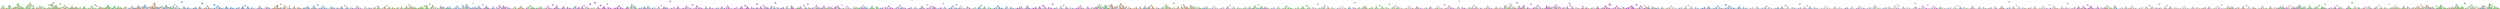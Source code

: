 digraph Tree {
node [shape=box, style="filled", color="black"] ;
0 [label="c-d <= 0.042\nsamples = 261379\nvalue = [39094, 55519, 68430, 98336]\nclass = 3", fillcolor="#f9e0fb"] ;
1 [label="a-b <= -0.085\nsamples = 105430\nvalue = [3403, 13159, 29704, 59164]\nclass = 3", fillcolor="#efb2f5"] ;
0 -> 1 [labeldistance=2.5, labelangle=45, headlabel="True"] ;
2 [label="c-d <= -0.097\nsamples = 24294\nvalue = [2505, 6806, 13869, 1114]\nclass = 2", fillcolor="#afd7f4"] ;
1 -> 2 ;
3 [label="c-d <= -0.188\nsamples = 7122\nvalue = [788, 6307, 27, 0]\nclass = 1", fillcolor="#5fe852"] ;
2 -> 3 ;
4 [label="a-b <= -0.123\nsamples = 4436\nvalue = [134, 4302, 0, 0]\nclass = 1", fillcolor="#4de63f"] ;
3 -> 4 ;
5 [label="c-d <= -0.25\nsamples = 4138\nvalue = [64, 4074, 0, 0]\nclass = 1", fillcolor="#4ae53c"] ;
4 -> 5 ;
6 [label="samples = 2642\nvalue = [0, 2642, 0, 0]\nclass = 1", fillcolor="#47e539"] ;
5 -> 6 ;
7 [label="a-b <= -0.155\nsamples = 1496\nvalue = [64, 1432, 0, 0]\nclass = 1", fillcolor="#4fe642"] ;
5 -> 7 ;
8 [label="c-d <= -0.245\nsamples = 1182\nvalue = [33, 1149, 0, 0]\nclass = 1", fillcolor="#4ce63f"] ;
7 -> 8 ;
9 [label="a-b <= -0.197\nsamples = 128\nvalue = [10, 118, 0, 0]\nclass = 1", fillcolor="#57e74a"] ;
8 -> 9 ;
10 [label="samples = 94\nvalue = [0, 94, 0, 0]\nclass = 1", fillcolor="#47e539"] ;
9 -> 10 ;
11 [label="c-d <= -0.247\nsamples = 34\nvalue = [10, 24, 0, 0]\nclass = 1", fillcolor="#94f08b"] ;
9 -> 11 ;
12 [label="samples = 12\nvalue = [0, 12, 0, 0]\nclass = 1", fillcolor="#47e539"] ;
11 -> 12 ;
13 [label="a-b <= -0.167\nsamples = 22\nvalue = [10, 12, 0, 0]\nclass = 1", fillcolor="#e0fbde"] ;
11 -> 13 ;
14 [label="c-d <= -0.245\nsamples = 15\nvalue = [9, 6, 0, 0]\nclass = 0", fillcolor="#f6d5bd"] ;
13 -> 14 ;
15 [label="samples = 13\nvalue = [9, 4, 0, 0]\nclass = 0", fillcolor="#f1b991"] ;
14 -> 15 ;
16 [label="samples = 2\nvalue = [0, 2, 0, 0]\nclass = 1", fillcolor="#47e539"] ;
14 -> 16 ;
17 [label="c-d <= -0.245\nsamples = 7\nvalue = [1, 6, 0, 0]\nclass = 1", fillcolor="#66e95a"] ;
13 -> 17 ;
18 [label="samples = 6\nvalue = [0, 6, 0, 0]\nclass = 1", fillcolor="#47e539"] ;
17 -> 18 ;
19 [label="samples = 1\nvalue = [1, 0, 0, 0]\nclass = 0", fillcolor="#e58139"] ;
17 -> 19 ;
20 [label="a-b <= -0.259\nsamples = 1054\nvalue = [23, 1031, 0, 0]\nclass = 1", fillcolor="#4be63d"] ;
8 -> 20 ;
21 [label="samples = 2\nvalue = [2, 0, 0, 0]\nclass = 0", fillcolor="#e58139"] ;
20 -> 21 ;
22 [label="c-d <= -0.19\nsamples = 1052\nvalue = [21, 1031, 0, 0]\nclass = 1", fillcolor="#4be63d"] ;
20 -> 22 ;
23 [label="a-b <= -0.254\nsamples = 1022\nvalue = [17, 1005, 0, 0]\nclass = 1", fillcolor="#4ae53c"] ;
22 -> 23 ;
24 [label="a-b <= -0.255\nsamples = 6\nvalue = [1, 5, 0, 0]\nclass = 1", fillcolor="#6cea61"] ;
23 -> 24 ;
25 [label="samples = 5\nvalue = [0, 5, 0, 0]\nclass = 1", fillcolor="#47e539"] ;
24 -> 25 ;
26 [label="samples = 1\nvalue = [1, 0, 0, 0]\nclass = 0", fillcolor="#e58139"] ;
24 -> 26 ;
27 [label="a-b <= -0.159\nsamples = 1016\nvalue = [16, 1000, 0, 0]\nclass = 1", fillcolor="#4ae53c"] ;
23 -> 27 ;
28 [label="samples = 942\nvalue = [12, 930, 0, 0]\nclass = 1", fillcolor="#49e53c"] ;
27 -> 28 ;
29 [label="samples = 74\nvalue = [4, 70, 0, 0]\nclass = 1", fillcolor="#52e644"] ;
27 -> 29 ;
30 [label="a-b <= -0.196\nsamples = 30\nvalue = [4, 26, 0, 0]\nclass = 1", fillcolor="#63e957"] ;
22 -> 30 ;
31 [label="a-b <= -0.217\nsamples = 6\nvalue = [3, 3, 0, 0]\nclass = 0", fillcolor="#ffffff"] ;
30 -> 31 ;
32 [label="samples = 2\nvalue = [0, 2, 0, 0]\nclass = 1", fillcolor="#47e539"] ;
31 -> 32 ;
33 [label="samples = 4\nvalue = [3, 1, 0, 0]\nclass = 0", fillcolor="#eeab7b"] ;
31 -> 33 ;
34 [label="c-d <= -0.19\nsamples = 24\nvalue = [1, 23, 0, 0]\nclass = 1", fillcolor="#4fe642"] ;
30 -> 34 ;
35 [label="samples = 1\nvalue = [1, 0, 0, 0]\nclass = 0", fillcolor="#e58139"] ;
34 -> 35 ;
36 [label="samples = 23\nvalue = [0, 23, 0, 0]\nclass = 1", fillcolor="#47e539"] ;
34 -> 36 ;
37 [label="c-d <= -0.238\nsamples = 314\nvalue = [31, 283, 0, 0]\nclass = 1", fillcolor="#5be84f"] ;
7 -> 37 ;
38 [label="c-d <= -0.244\nsamples = 22\nvalue = [12, 10, 0, 0]\nclass = 0", fillcolor="#fbeade"] ;
37 -> 38 ;
39 [label="a-b <= -0.134\nsamples = 11\nvalue = [3, 8, 0, 0]\nclass = 1", fillcolor="#8cef83"] ;
38 -> 39 ;
40 [label="samples = 7\nvalue = [0, 7, 0, 0]\nclass = 1", fillcolor="#47e539"] ;
39 -> 40 ;
41 [label="c-d <= -0.245\nsamples = 4\nvalue = [3, 1, 0, 0]\nclass = 0", fillcolor="#eeab7b"] ;
39 -> 41 ;
42 [label="samples = 3\nvalue = [3, 0, 0, 0]\nclass = 0", fillcolor="#e58139"] ;
41 -> 42 ;
43 [label="samples = 1\nvalue = [0, 1, 0, 0]\nclass = 1", fillcolor="#47e539"] ;
41 -> 43 ;
44 [label="a-b <= -0.146\nsamples = 11\nvalue = [9, 2, 0, 0]\nclass = 0", fillcolor="#eb9d65"] ;
38 -> 44 ;
45 [label="samples = 4\nvalue = [4, 0, 0, 0]\nclass = 0", fillcolor="#e58139"] ;
44 -> 45 ;
46 [label="a-b <= -0.143\nsamples = 7\nvalue = [5, 2, 0, 0]\nclass = 0", fillcolor="#efb388"] ;
44 -> 46 ;
47 [label="a-b <= -0.145\nsamples = 3\nvalue = [1, 2, 0, 0]\nclass = 1", fillcolor="#a3f29c"] ;
46 -> 47 ;
48 [label="samples = 1\nvalue = [0, 1, 0, 0]\nclass = 1", fillcolor="#47e539"] ;
47 -> 48 ;
49 [label="samples = 2\nvalue = [1, 1, 0, 0]\nclass = 0", fillcolor="#ffffff"] ;
47 -> 49 ;
50 [label="samples = 4\nvalue = [4, 0, 0, 0]\nclass = 0", fillcolor="#e58139"] ;
46 -> 50 ;
51 [label="a-b <= -0.155\nsamples = 292\nvalue = [19, 273, 0, 0]\nclass = 1", fillcolor="#54e747"] ;
37 -> 51 ;
52 [label="samples = 2\nvalue = [2, 0, 0, 0]\nclass = 0", fillcolor="#e58139"] ;
51 -> 52 ;
53 [label="c-d <= -0.206\nsamples = 290\nvalue = [17, 273, 0, 0]\nclass = 1", fillcolor="#52e745"] ;
51 -> 53 ;
54 [label="c-d <= -0.206\nsamples = 156\nvalue = [15, 141, 0, 0]\nclass = 1", fillcolor="#5be84e"] ;
53 -> 54 ;
55 [label="c-d <= -0.222\nsamples = 155\nvalue = [14, 141, 0, 0]\nclass = 1", fillcolor="#59e84d"] ;
54 -> 55 ;
56 [label="samples = 39\nvalue = [0, 39, 0, 0]\nclass = 1", fillcolor="#47e539"] ;
55 -> 56 ;
57 [label="samples = 116\nvalue = [14, 102, 0, 0]\nclass = 1", fillcolor="#60e954"] ;
55 -> 57 ;
58 [label="samples = 1\nvalue = [1, 0, 0, 0]\nclass = 0", fillcolor="#e58139"] ;
54 -> 58 ;
59 [label="a-b <= -0.125\nsamples = 134\nvalue = [2, 132, 0, 0]\nclass = 1", fillcolor="#4ae53c"] ;
53 -> 59 ;
60 [label="a-b <= -0.151\nsamples = 121\nvalue = [1, 120, 0, 0]\nclass = 1", fillcolor="#49e53b"] ;
59 -> 60 ;
61 [label="samples = 14\nvalue = [1, 13, 0, 0]\nclass = 1", fillcolor="#55e748"] ;
60 -> 61 ;
62 [label="samples = 107\nvalue = [0, 107, 0, 0]\nclass = 1", fillcolor="#47e539"] ;
60 -> 62 ;
63 [label="a-b <= -0.125\nsamples = 13\nvalue = [1, 12, 0, 0]\nclass = 1", fillcolor="#56e749"] ;
59 -> 63 ;
64 [label="samples = 2\nvalue = [1, 1, 0, 0]\nclass = 0", fillcolor="#ffffff"] ;
63 -> 64 ;
65 [label="samples = 11\nvalue = [0, 11, 0, 0]\nclass = 1", fillcolor="#47e539"] ;
63 -> 65 ;
66 [label="c-d <= -0.218\nsamples = 298\nvalue = [70, 228, 0, 0]\nclass = 1", fillcolor="#7fed76"] ;
4 -> 66 ;
67 [label="a-b <= -0.123\nsamples = 134\nvalue = [11, 123, 0, 0]\nclass = 1", fillcolor="#57e74b"] ;
66 -> 67 ;
68 [label="samples = 1\nvalue = [1, 0, 0, 0]\nclass = 0", fillcolor="#e58139"] ;
67 -> 68 ;
69 [label="c-d <= -0.246\nsamples = 133\nvalue = [10, 123, 0, 0]\nclass = 1", fillcolor="#56e749"] ;
67 -> 69 ;
70 [label="c-d <= -0.261\nsamples = 80\nvalue = [10, 70, 0, 0]\nclass = 1", fillcolor="#61e955"] ;
69 -> 70 ;
71 [label="samples = 51\nvalue = [0, 51, 0, 0]\nclass = 1", fillcolor="#47e539"] ;
70 -> 71 ;
72 [label="a-b <= -0.099\nsamples = 29\nvalue = [10, 19, 0, 0]\nclass = 1", fillcolor="#a8f3a1"] ;
70 -> 72 ;
73 [label="c-d <= -0.252\nsamples = 24\nvalue = [5, 19, 0, 0]\nclass = 1", fillcolor="#77ec6d"] ;
72 -> 73 ;
74 [label="c-d <= -0.254\nsamples = 14\nvalue = [5, 9, 0, 0]\nclass = 1", fillcolor="#adf3a7"] ;
73 -> 74 ;
75 [label="samples = 8\nvalue = [1, 7, 0, 0]\nclass = 1", fillcolor="#61e955"] ;
74 -> 75 ;
76 [label="samples = 6\nvalue = [4, 2, 0, 0]\nclass = 0", fillcolor="#f2c09c"] ;
74 -> 76 ;
77 [label="samples = 10\nvalue = [0, 10, 0, 0]\nclass = 1", fillcolor="#47e539"] ;
73 -> 77 ;
78 [label="samples = 5\nvalue = [5, 0, 0, 0]\nclass = 0", fillcolor="#e58139"] ;
72 -> 78 ;
79 [label="samples = 53\nvalue = [0, 53, 0, 0]\nclass = 1", fillcolor="#47e539"] ;
69 -> 79 ;
80 [label="c-d <= -0.215\nsamples = 164\nvalue = [59, 105, 0, 0]\nclass = 1", fillcolor="#aef4a8"] ;
66 -> 80 ;
81 [label="a-b <= -0.096\nsamples = 11\nvalue = [10, 1, 0, 0]\nclass = 0", fillcolor="#e88e4d"] ;
80 -> 81 ;
82 [label="samples = 10\nvalue = [10, 0, 0, 0]\nclass = 0", fillcolor="#e58139"] ;
81 -> 82 ;
83 [label="samples = 1\nvalue = [0, 1, 0, 0]\nclass = 1", fillcolor="#47e539"] ;
81 -> 83 ;
84 [label="a-b <= -0.095\nsamples = 153\nvalue = [49, 104, 0, 0]\nclass = 1", fillcolor="#9ef196"] ;
80 -> 84 ;
85 [label="a-b <= -0.112\nsamples = 95\nvalue = [37, 58, 0, 0]\nclass = 1", fillcolor="#bcf6b7"] ;
84 -> 85 ;
86 [label="c-d <= -0.211\nsamples = 41\nvalue = [8, 33, 0, 0]\nclass = 1", fillcolor="#74eb69"] ;
85 -> 86 ;
87 [label="samples = 11\nvalue = [0, 11, 0, 0]\nclass = 1", fillcolor="#47e539"] ;
86 -> 87 ;
88 [label="c-d <= -0.206\nsamples = 30\nvalue = [8, 22, 0, 0]\nclass = 1", fillcolor="#8aee81"] ;
86 -> 88 ;
89 [label="samples = 4\nvalue = [4, 0, 0, 0]\nclass = 0", fillcolor="#e58139"] ;
88 -> 89 ;
90 [label="c-d <= -0.198\nsamples = 26\nvalue = [4, 22, 0, 0]\nclass = 1", fillcolor="#68ea5d"] ;
88 -> 90 ;
91 [label="samples = 15\nvalue = [0, 15, 0, 0]\nclass = 1", fillcolor="#47e539"] ;
90 -> 91 ;
92 [label="samples = 11\nvalue = [4, 7, 0, 0]\nclass = 1", fillcolor="#b0f4aa"] ;
90 -> 92 ;
93 [label="c-d <= -0.191\nsamples = 54\nvalue = [29, 25, 0, 0]\nclass = 0", fillcolor="#fbeee4"] ;
85 -> 93 ;
94 [label="c-d <= -0.202\nsamples = 34\nvalue = [23, 11, 0, 0]\nclass = 0", fillcolor="#f1bd98"] ;
93 -> 94 ;
95 [label="c-d <= -0.205\nsamples = 18\nvalue = [8, 10, 0, 0]\nclass = 1", fillcolor="#dafad7"] ;
94 -> 95 ;
96 [label="samples = 15\nvalue = [8, 7, 0, 0]\nclass = 0", fillcolor="#fcefe6"] ;
95 -> 96 ;
97 [label="samples = 3\nvalue = [0, 3, 0, 0]\nclass = 1", fillcolor="#47e539"] ;
95 -> 97 ;
98 [label="a-b <= -0.099\nsamples = 16\nvalue = [15, 1, 0, 0]\nclass = 0", fillcolor="#e78946"] ;
94 -> 98 ;
99 [label="samples = 14\nvalue = [14, 0, 0, 0]\nclass = 0", fillcolor="#e58139"] ;
98 -> 99 ;
100 [label="samples = 2\nvalue = [1, 1, 0, 0]\nclass = 0", fillcolor="#ffffff"] ;
98 -> 100 ;
101 [label="a-b <= -0.1\nsamples = 20\nvalue = [6, 14, 0, 0]\nclass = 1", fillcolor="#96f08e"] ;
93 -> 101 ;
102 [label="a-b <= -0.111\nsamples = 12\nvalue = [1, 11, 0, 0]\nclass = 1", fillcolor="#58e74b"] ;
101 -> 102 ;
103 [label="samples = 1\nvalue = [1, 0, 0, 0]\nclass = 0", fillcolor="#e58139"] ;
102 -> 103 ;
104 [label="samples = 11\nvalue = [0, 11, 0, 0]\nclass = 1", fillcolor="#47e539"] ;
102 -> 104 ;
105 [label="c-d <= -0.189\nsamples = 8\nvalue = [5, 3, 0, 0]\nclass = 0", fillcolor="#f5cdb0"] ;
101 -> 105 ;
106 [label="samples = 3\nvalue = [3, 0, 0, 0]\nclass = 0", fillcolor="#e58139"] ;
105 -> 106 ;
107 [label="samples = 5\nvalue = [2, 3, 0, 0]\nclass = 1", fillcolor="#c2f6bd"] ;
105 -> 107 ;
108 [label="c-d <= -0.206\nsamples = 58\nvalue = [12, 46, 0, 0]\nclass = 1", fillcolor="#77ec6d"] ;
84 -> 108 ;
109 [label="c-d <= -0.213\nsamples = 18\nvalue = [8, 10, 0, 0]\nclass = 1", fillcolor="#dafad7"] ;
108 -> 109 ;
110 [label="samples = 3\nvalue = [0, 3, 0, 0]\nclass = 1", fillcolor="#47e539"] ;
109 -> 110 ;
111 [label="c-d <= -0.21\nsamples = 15\nvalue = [8, 7, 0, 0]\nclass = 0", fillcolor="#fcefe6"] ;
109 -> 111 ;
112 [label="samples = 4\nvalue = [4, 0, 0, 0]\nclass = 0", fillcolor="#e58139"] ;
111 -> 112 ;
113 [label="a-b <= -0.088\nsamples = 11\nvalue = [4, 7, 0, 0]\nclass = 1", fillcolor="#b0f4aa"] ;
111 -> 113 ;
114 [label="samples = 4\nvalue = [3, 1, 0, 0]\nclass = 0", fillcolor="#eeab7b"] ;
113 -> 114 ;
115 [label="samples = 7\nvalue = [1, 6, 0, 0]\nclass = 1", fillcolor="#66e95a"] ;
113 -> 115 ;
116 [label="c-d <= -0.194\nsamples = 40\nvalue = [4, 36, 0, 0]\nclass = 1", fillcolor="#5be84f"] ;
108 -> 116 ;
117 [label="samples = 25\nvalue = [0, 25, 0, 0]\nclass = 1", fillcolor="#47e539"] ;
116 -> 117 ;
118 [label="c-d <= -0.193\nsamples = 15\nvalue = [4, 11, 0, 0]\nclass = 1", fillcolor="#8aee81"] ;
116 -> 118 ;
119 [label="c-d <= -0.194\nsamples = 6\nvalue = [4, 2, 0, 0]\nclass = 0", fillcolor="#f2c09c"] ;
118 -> 119 ;
120 [label="samples = 3\nvalue = [1, 2, 0, 0]\nclass = 1", fillcolor="#a3f29c"] ;
119 -> 120 ;
121 [label="samples = 3\nvalue = [3, 0, 0, 0]\nclass = 0", fillcolor="#e58139"] ;
119 -> 121 ;
122 [label="samples = 9\nvalue = [0, 9, 0, 0]\nclass = 1", fillcolor="#47e539"] ;
118 -> 122 ;
123 [label="a-b <= -0.221\nsamples = 2686\nvalue = [654, 2005, 27, 0]\nclass = 1", fillcolor="#85ee7b"] ;
3 -> 123 ;
124 [label="c-d <= -0.182\nsamples = 265\nvalue = [250, 14, 1, 0]\nclass = 0", fillcolor="#e78945"] ;
123 -> 124 ;
125 [label="a-b <= -0.256\nsamples = 15\nvalue = [1, 14, 0, 0]\nclass = 1", fillcolor="#54e747"] ;
124 -> 125 ;
126 [label="samples = 1\nvalue = [1, 0, 0, 0]\nclass = 0", fillcolor="#e58139"] ;
125 -> 126 ;
127 [label="samples = 14\nvalue = [0, 14, 0, 0]\nclass = 1", fillcolor="#47e539"] ;
125 -> 127 ;
128 [label="a-b <= -0.223\nsamples = 250\nvalue = [249, 0, 1, 0]\nclass = 0", fillcolor="#e5823a"] ;
124 -> 128 ;
129 [label="samples = 245\nvalue = [245, 0, 0, 0]\nclass = 0", fillcolor="#e58139"] ;
128 -> 129 ;
130 [label="a-b <= -0.222\nsamples = 5\nvalue = [4, 0, 1, 0]\nclass = 0", fillcolor="#eca06a"] ;
128 -> 130 ;
131 [label="samples = 1\nvalue = [0, 0, 1, 0]\nclass = 2", fillcolor="#399de5"] ;
130 -> 131 ;
132 [label="samples = 4\nvalue = [4, 0, 0, 0]\nclass = 0", fillcolor="#e58139"] ;
130 -> 132 ;
133 [label="a-b <= -0.16\nsamples = 2421\nvalue = [404, 1991, 26, 0]\nclass = 1", fillcolor="#6eeb63"] ;
123 -> 133 ;
134 [label="c-d <= -0.169\nsamples = 499\nvalue = [144, 341, 14, 0]\nclass = 1", fillcolor="#99f191"] ;
133 -> 134 ;
135 [label="c-d <= -0.185\nsamples = 172\nvalue = [22, 150, 0, 0]\nclass = 1", fillcolor="#62e956"] ;
134 -> 135 ;
136 [label="a-b <= -0.2\nsamples = 34\nvalue = [14, 20, 0, 0]\nclass = 1", fillcolor="#c8f7c4"] ;
135 -> 136 ;
137 [label="samples = 3\nvalue = [3, 0, 0, 0]\nclass = 0", fillcolor="#e58139"] ;
136 -> 137 ;
138 [label="c-d <= -0.187\nsamples = 31\nvalue = [11, 20, 0, 0]\nclass = 1", fillcolor="#acf3a6"] ;
136 -> 138 ;
139 [label="a-b <= -0.184\nsamples = 13\nvalue = [2, 11, 0, 0]\nclass = 1", fillcolor="#68ea5d"] ;
138 -> 139 ;
140 [label="a-b <= -0.191\nsamples = 4\nvalue = [2, 2, 0, 0]\nclass = 0", fillcolor="#ffffff"] ;
139 -> 140 ;
141 [label="samples = 2\nvalue = [0, 2, 0, 0]\nclass = 1", fillcolor="#47e539"] ;
140 -> 141 ;
142 [label="samples = 2\nvalue = [2, 0, 0, 0]\nclass = 0", fillcolor="#e58139"] ;
140 -> 142 ;
143 [label="samples = 9\nvalue = [0, 9, 0, 0]\nclass = 1", fillcolor="#47e539"] ;
139 -> 143 ;
144 [label="a-b <= -0.178\nsamples = 18\nvalue = [9, 9, 0, 0]\nclass = 0", fillcolor="#ffffff"] ;
138 -> 144 ;
145 [label="c-d <= -0.186\nsamples = 7\nvalue = [2, 5, 0, 0]\nclass = 1", fillcolor="#91ef88"] ;
144 -> 145 ;
146 [label="samples = 3\nvalue = [2, 1, 0, 0]\nclass = 0", fillcolor="#f2c09c"] ;
145 -> 146 ;
147 [label="samples = 4\nvalue = [0, 4, 0, 0]\nclass = 1", fillcolor="#47e539"] ;
145 -> 147 ;
148 [label="c-d <= -0.185\nsamples = 11\nvalue = [7, 4, 0, 0]\nclass = 0", fillcolor="#f4c9aa"] ;
144 -> 148 ;
149 [label="samples = 7\nvalue = [3, 4, 0, 0]\nclass = 1", fillcolor="#d1f8ce"] ;
148 -> 149 ;
150 [label="samples = 4\nvalue = [4, 0, 0, 0]\nclass = 0", fillcolor="#e58139"] ;
148 -> 150 ;
151 [label="a-b <= -0.193\nsamples = 138\nvalue = [8, 130, 0, 0]\nclass = 1", fillcolor="#52e745"] ;
135 -> 151 ;
152 [label="c-d <= -0.179\nsamples = 18\nvalue = [4, 14, 0, 0]\nclass = 1", fillcolor="#7cec72"] ;
151 -> 152 ;
153 [label="a-b <= -0.217\nsamples = 16\nvalue = [2, 14, 0, 0]\nclass = 1", fillcolor="#61e955"] ;
152 -> 153 ;
154 [label="samples = 6\nvalue = [0, 6, 0, 0]\nclass = 1", fillcolor="#47e539"] ;
153 -> 154 ;
155 [label="a-b <= -0.217\nsamples = 10\nvalue = [2, 8, 0, 0]\nclass = 1", fillcolor="#75ec6a"] ;
153 -> 155 ;
156 [label="samples = 1\nvalue = [1, 0, 0, 0]\nclass = 0", fillcolor="#e58139"] ;
155 -> 156 ;
157 [label="samples = 9\nvalue = [1, 8, 0, 0]\nclass = 1", fillcolor="#5ee852"] ;
155 -> 157 ;
158 [label="samples = 2\nvalue = [2, 0, 0, 0]\nclass = 0", fillcolor="#e58139"] ;
152 -> 158 ;
159 [label="a-b <= -0.164\nsamples = 120\nvalue = [4, 116, 0, 0]\nclass = 1", fillcolor="#4de640"] ;
151 -> 159 ;
160 [label="c-d <= -0.184\nsamples = 99\nvalue = [1, 98, 0, 0]\nclass = 1", fillcolor="#49e53b"] ;
159 -> 160 ;
161 [label="c-d <= -0.184\nsamples = 16\nvalue = [1, 15, 0, 0]\nclass = 1", fillcolor="#53e746"] ;
160 -> 161 ;
162 [label="samples = 15\nvalue = [0, 15, 0, 0]\nclass = 1", fillcolor="#47e539"] ;
161 -> 162 ;
163 [label="samples = 1\nvalue = [1, 0, 0, 0]\nclass = 0", fillcolor="#e58139"] ;
161 -> 163 ;
164 [label="samples = 83\nvalue = [0, 83, 0, 0]\nclass = 1", fillcolor="#47e539"] ;
160 -> 164 ;
165 [label="c-d <= -0.173\nsamples = 21\nvalue = [3, 18, 0, 0]\nclass = 1", fillcolor="#66e95a"] ;
159 -> 165 ;
166 [label="samples = 17\nvalue = [0, 17, 0, 0]\nclass = 1", fillcolor="#47e539"] ;
165 -> 166 ;
167 [label="c-d <= -0.17\nsamples = 4\nvalue = [3, 1, 0, 0]\nclass = 0", fillcolor="#eeab7b"] ;
165 -> 167 ;
168 [label="samples = 3\nvalue = [3, 0, 0, 0]\nclass = 0", fillcolor="#e58139"] ;
167 -> 168 ;
169 [label="samples = 1\nvalue = [0, 1, 0, 0]\nclass = 1", fillcolor="#47e539"] ;
167 -> 169 ;
170 [label="c-d <= -0.153\nsamples = 327\nvalue = [122, 191, 14, 0]\nclass = 1", fillcolor="#c1f6bc"] ;
134 -> 170 ;
171 [label="c-d <= -0.165\nsamples = 72\nvalue = [53, 19, 0, 0]\nclass = 0", fillcolor="#eeae80"] ;
170 -> 171 ;
172 [label="a-b <= -0.172\nsamples = 12\nvalue = [4, 8, 0, 0]\nclass = 1", fillcolor="#a3f29c"] ;
171 -> 172 ;
173 [label="a-b <= -0.203\nsamples = 8\nvalue = [1, 7, 0, 0]\nclass = 1", fillcolor="#61e955"] ;
172 -> 173 ;
174 [label="samples = 1\nvalue = [1, 0, 0, 0]\nclass = 0", fillcolor="#e58139"] ;
173 -> 174 ;
175 [label="samples = 7\nvalue = [0, 7, 0, 0]\nclass = 1", fillcolor="#47e539"] ;
173 -> 175 ;
176 [label="a-b <= -0.166\nsamples = 4\nvalue = [3, 1, 0, 0]\nclass = 0", fillcolor="#eeab7b"] ;
172 -> 176 ;
177 [label="samples = 3\nvalue = [3, 0, 0, 0]\nclass = 0", fillcolor="#e58139"] ;
176 -> 177 ;
178 [label="samples = 1\nvalue = [0, 1, 0, 0]\nclass = 1", fillcolor="#47e539"] ;
176 -> 178 ;
179 [label="a-b <= -0.176\nsamples = 60\nvalue = [49, 11, 0, 0]\nclass = 0", fillcolor="#eb9d65"] ;
171 -> 179 ;
180 [label="a-b <= -0.177\nsamples = 37\nvalue = [27, 10, 0, 0]\nclass = 0", fillcolor="#efb082"] ;
179 -> 180 ;
181 [label="a-b <= -0.194\nsamples = 31\nvalue = [27, 4, 0, 0]\nclass = 0", fillcolor="#e99456"] ;
180 -> 181 ;
182 [label="samples = 13\nvalue = [9, 4, 0, 0]\nclass = 0", fillcolor="#f1b991"] ;
181 -> 182 ;
183 [label="samples = 18\nvalue = [18, 0, 0, 0]\nclass = 0", fillcolor="#e58139"] ;
181 -> 183 ;
184 [label="samples = 6\nvalue = [0, 6, 0, 0]\nclass = 1", fillcolor="#47e539"] ;
180 -> 184 ;
185 [label="c-d <= -0.154\nsamples = 23\nvalue = [22, 1, 0, 0]\nclass = 0", fillcolor="#e68742"] ;
179 -> 185 ;
186 [label="samples = 22\nvalue = [22, 0, 0, 0]\nclass = 0", fillcolor="#e58139"] ;
185 -> 186 ;
187 [label="samples = 1\nvalue = [0, 1, 0, 0]\nclass = 1", fillcolor="#47e539"] ;
185 -> 187 ;
188 [label="c-d <= -0.107\nsamples = 255\nvalue = [69, 172, 14, 0]\nclass = 1", fillcolor="#99f191"] ;
170 -> 188 ;
189 [label="a-b <= -0.2\nsamples = 241\nvalue = [62, 172, 7, 0]\nclass = 1", fillcolor="#8eef85"] ;
188 -> 189 ;
190 [label="a-b <= -0.216\nsamples = 121\nvalue = [18, 102, 1, 0]\nclass = 1", fillcolor="#69ea5e"] ;
189 -> 190 ;
191 [label="samples = 4\nvalue = [4, 0, 0, 0]\nclass = 0", fillcolor="#e58139"] ;
190 -> 191 ;
192 [label="a-b <= -0.21\nsamples = 117\nvalue = [14, 102, 1, 0]\nclass = 1", fillcolor="#62e956"] ;
190 -> 192 ;
193 [label="samples = 36\nvalue = [10, 26, 0, 0]\nclass = 1", fillcolor="#8eef85"] ;
192 -> 193 ;
194 [label="samples = 81\nvalue = [4, 76, 1, 0]\nclass = 1", fillcolor="#53e746"] ;
192 -> 194 ;
195 [label="a-b <= -0.174\nsamples = 120\nvalue = [44, 70, 6, 0]\nclass = 1", fillcolor="#c0f6bb"] ;
189 -> 195 ;
196 [label="c-d <= -0.115\nsamples = 30\nvalue = [24, 0, 6, 0]\nclass = 0", fillcolor="#eca06a"] ;
195 -> 196 ;
197 [label="samples = 22\nvalue = [22, 0, 0, 0]\nclass = 0", fillcolor="#e58139"] ;
196 -> 197 ;
198 [label="samples = 8\nvalue = [2, 0, 6, 0]\nclass = 2", fillcolor="#7bbeee"] ;
196 -> 198 ;
199 [label="c-d <= -0.129\nsamples = 90\nvalue = [20, 70, 0, 0]\nclass = 1", fillcolor="#7cec72"] ;
195 -> 199 ;
200 [label="samples = 18\nvalue = [15, 3, 0, 0]\nclass = 0", fillcolor="#ea9a61"] ;
199 -> 200 ;
201 [label="samples = 72\nvalue = [5, 67, 0, 0]\nclass = 1", fillcolor="#55e748"] ;
199 -> 201 ;
202 [label="a-b <= -0.176\nsamples = 14\nvalue = [7, 0, 7, 0]\nclass = 0", fillcolor="#ffffff"] ;
188 -> 202 ;
203 [label="a-b <= -0.212\nsamples = 8\nvalue = [7, 0, 1, 0]\nclass = 0", fillcolor="#e99355"] ;
202 -> 203 ;
204 [label="samples = 1\nvalue = [0, 0, 1, 0]\nclass = 2", fillcolor="#399de5"] ;
203 -> 204 ;
205 [label="samples = 7\nvalue = [7, 0, 0, 0]\nclass = 0", fillcolor="#e58139"] ;
203 -> 205 ;
206 [label="samples = 6\nvalue = [0, 0, 6, 0]\nclass = 2", fillcolor="#399de5"] ;
202 -> 206 ;
207 [label="c-d <= -0.131\nsamples = 1922\nvalue = [260, 1650, 12, 0]\nclass = 1", fillcolor="#65e959"] ;
133 -> 207 ;
208 [label="a-b <= -0.106\nsamples = 1428\nvalue = [232, 1196, 0, 0]\nclass = 1", fillcolor="#6bea5f"] ;
207 -> 208 ;
209 [label="c-d <= -0.148\nsamples = 1082\nvalue = [143, 939, 0, 0]\nclass = 1", fillcolor="#63e957"] ;
208 -> 209 ;
210 [label="c-d <= -0.172\nsamples = 777\nvalue = [89, 688, 0, 0]\nclass = 1", fillcolor="#5fe853"] ;
209 -> 210 ;
211 [label="c-d <= -0.176\nsamples = 228\nvalue = [40, 188, 0, 0]\nclass = 1", fillcolor="#6eeb63"] ;
210 -> 211 ;
212 [label="a-b <= -0.113\nsamples = 185\nvalue = [24, 161, 0, 0]\nclass = 1", fillcolor="#62e957"] ;
211 -> 212 ;
213 [label="samples = 165\nvalue = [16, 149, 0, 0]\nclass = 1", fillcolor="#5be84e"] ;
212 -> 213 ;
214 [label="samples = 20\nvalue = [8, 12, 0, 0]\nclass = 1", fillcolor="#c2f6bd"] ;
212 -> 214 ;
215 [label="a-b <= -0.138\nsamples = 43\nvalue = [16, 27, 0, 0]\nclass = 1", fillcolor="#b4f4ae"] ;
211 -> 215 ;
216 [label="samples = 23\nvalue = [3, 20, 0, 0]\nclass = 1", fillcolor="#63e957"] ;
215 -> 216 ;
217 [label="samples = 20\nvalue = [13, 7, 0, 0]\nclass = 0", fillcolor="#f3c5a4"] ;
215 -> 217 ;
218 [label="a-b <= -0.154\nsamples = 549\nvalue = [49, 500, 0, 0]\nclass = 1", fillcolor="#59e84c"] ;
210 -> 218 ;
219 [label="c-d <= -0.161\nsamples = 29\nvalue = [7, 22, 0, 0]\nclass = 1", fillcolor="#82ed78"] ;
218 -> 219 ;
220 [label="samples = 25\nvalue = [3, 22, 0, 0]\nclass = 1", fillcolor="#60e954"] ;
219 -> 220 ;
221 [label="samples = 4\nvalue = [4, 0, 0, 0]\nclass = 0", fillcolor="#e58139"] ;
219 -> 221 ;
222 [label="c-d <= -0.165\nsamples = 520\nvalue = [42, 478, 0, 0]\nclass = 1", fillcolor="#57e74a"] ;
218 -> 222 ;
223 [label="samples = 150\nvalue = [19, 131, 0, 0]\nclass = 1", fillcolor="#62e956"] ;
222 -> 223 ;
224 [label="samples = 370\nvalue = [23, 347, 0, 0]\nclass = 1", fillcolor="#53e746"] ;
222 -> 224 ;
225 [label="a-b <= -0.134\nsamples = 305\nvalue = [54, 251, 0, 0]\nclass = 1", fillcolor="#6feb64"] ;
209 -> 225 ;
226 [label="a-b <= -0.147\nsamples = 77\nvalue = [29, 48, 0, 0]\nclass = 1", fillcolor="#b6f5b1"] ;
225 -> 226 ;
227 [label="c-d <= -0.139\nsamples = 52\nvalue = [13, 39, 0, 0]\nclass = 1", fillcolor="#84ee7b"] ;
226 -> 227 ;
228 [label="samples = 41\nvalue = [6, 35, 0, 0]\nclass = 1", fillcolor="#67e95b"] ;
227 -> 228 ;
229 [label="samples = 11\nvalue = [7, 4, 0, 0]\nclass = 0", fillcolor="#f4c9aa"] ;
227 -> 229 ;
230 [label="a-b <= -0.14\nsamples = 25\nvalue = [16, 9, 0, 0]\nclass = 0", fillcolor="#f4c8a8"] ;
226 -> 230 ;
231 [label="samples = 7\nvalue = [7, 0, 0, 0]\nclass = 0", fillcolor="#e58139"] ;
230 -> 231 ;
232 [label="samples = 18\nvalue = [9, 9, 0, 0]\nclass = 0", fillcolor="#ffffff"] ;
230 -> 232 ;
233 [label="a-b <= -0.115\nsamples = 228\nvalue = [25, 203, 0, 0]\nclass = 1", fillcolor="#5ee851"] ;
225 -> 233 ;
234 [label="c-d <= -0.145\nsamples = 194\nvalue = [15, 179, 0, 0]\nclass = 1", fillcolor="#56e74a"] ;
233 -> 234 ;
235 [label="samples = 59\nvalue = [9, 50, 0, 0]\nclass = 1", fillcolor="#68ea5d"] ;
234 -> 235 ;
236 [label="samples = 135\nvalue = [6, 129, 0, 0]\nclass = 1", fillcolor="#50e642"] ;
234 -> 236 ;
237 [label="c-d <= -0.139\nsamples = 34\nvalue = [10, 24, 0, 0]\nclass = 1", fillcolor="#94f08b"] ;
233 -> 237 ;
238 [label="samples = 27\nvalue = [10, 17, 0, 0]\nclass = 1", fillcolor="#b3f4ad"] ;
237 -> 238 ;
239 [label="samples = 7\nvalue = [0, 7, 0, 0]\nclass = 1", fillcolor="#47e539"] ;
237 -> 239 ;
240 [label="c-d <= -0.188\nsamples = 346\nvalue = [89, 257, 0, 0]\nclass = 1", fillcolor="#87ee7e"] ;
208 -> 240 ;
241 [label="samples = 4\nvalue = [4, 0, 0, 0]\nclass = 0", fillcolor="#e58139"] ;
240 -> 241 ;
242 [label="c-d <= -0.141\nsamples = 342\nvalue = [85, 257, 0, 0]\nclass = 1", fillcolor="#84ee7a"] ;
240 -> 242 ;
243 [label="c-d <= -0.145\nsamples = 288\nvalue = [80, 208, 0, 0]\nclass = 1", fillcolor="#8eef85"] ;
242 -> 243 ;
244 [label="a-b <= -0.086\nsamples = 266\nvalue = [63, 203, 0, 0]\nclass = 1", fillcolor="#80ed76"] ;
243 -> 244 ;
245 [label="samples = 262\nvalue = [60, 202, 0, 0]\nclass = 1", fillcolor="#7eed74"] ;
244 -> 245 ;
246 [label="samples = 4\nvalue = [3, 1, 0, 0]\nclass = 0", fillcolor="#eeab7b"] ;
244 -> 246 ;
247 [label="c-d <= -0.142\nsamples = 22\nvalue = [17, 5, 0, 0]\nclass = 0", fillcolor="#eda673"] ;
243 -> 247 ;
248 [label="samples = 16\nvalue = [15, 1, 0, 0]\nclass = 0", fillcolor="#e78946"] ;
247 -> 248 ;
249 [label="samples = 6\nvalue = [2, 4, 0, 0]\nclass = 1", fillcolor="#a3f29c"] ;
247 -> 249 ;
250 [label="c-d <= -0.131\nsamples = 54\nvalue = [5, 49, 0, 0]\nclass = 1", fillcolor="#5ae84d"] ;
242 -> 250 ;
251 [label="samples = 47\nvalue = [0, 47, 0, 0]\nclass = 1", fillcolor="#47e539"] ;
250 -> 251 ;
252 [label="a-b <= -0.096\nsamples = 7\nvalue = [5, 2, 0, 0]\nclass = 0", fillcolor="#efb388"] ;
250 -> 252 ;
253 [label="samples = 2\nvalue = [0, 2, 0, 0]\nclass = 1", fillcolor="#47e539"] ;
252 -> 253 ;
254 [label="samples = 5\nvalue = [5, 0, 0, 0]\nclass = 0", fillcolor="#e58139"] ;
252 -> 254 ;
255 [label="c-d <= -0.109\nsamples = 494\nvalue = [28, 454, 12, 0]\nclass = 1", fillcolor="#57e74a"] ;
207 -> 255 ;
256 [label="c-d <= -0.119\nsamples = 376\nvalue = [20, 356, 0, 0]\nclass = 1", fillcolor="#51e644"] ;
255 -> 256 ;
257 [label="a-b <= -0.096\nsamples = 249\nvalue = [10, 239, 0, 0]\nclass = 1", fillcolor="#4fe641"] ;
256 -> 257 ;
258 [label="a-b <= -0.097\nsamples = 186\nvalue = [10, 176, 0, 0]\nclass = 1", fillcolor="#51e644"] ;
257 -> 258 ;
259 [label="c-d <= -0.121\nsamples = 185\nvalue = [9, 176, 0, 0]\nclass = 1", fillcolor="#50e643"] ;
258 -> 259 ;
260 [label="samples = 147\nvalue = [9, 138, 0, 0]\nclass = 1", fillcolor="#53e746"] ;
259 -> 260 ;
261 [label="samples = 38\nvalue = [0, 38, 0, 0]\nclass = 1", fillcolor="#47e539"] ;
259 -> 261 ;
262 [label="samples = 1\nvalue = [1, 0, 0, 0]\nclass = 0", fillcolor="#e58139"] ;
258 -> 262 ;
263 [label="samples = 63\nvalue = [0, 63, 0, 0]\nclass = 1", fillcolor="#47e539"] ;
257 -> 263 ;
264 [label="a-b <= -0.09\nsamples = 127\nvalue = [10, 117, 0, 0]\nclass = 1", fillcolor="#57e74a"] ;
256 -> 264 ;
265 [label="c-d <= -0.118\nsamples = 120\nvalue = [7, 113, 0, 0]\nclass = 1", fillcolor="#52e745"] ;
264 -> 265 ;
266 [label="samples = 2\nvalue = [2, 0, 0, 0]\nclass = 0", fillcolor="#e58139"] ;
265 -> 266 ;
267 [label="a-b <= -0.106\nsamples = 118\nvalue = [5, 113, 0, 0]\nclass = 1", fillcolor="#4fe642"] ;
265 -> 267 ;
268 [label="samples = 90\nvalue = [2, 88, 0, 0]\nclass = 1", fillcolor="#4be63d"] ;
267 -> 268 ;
269 [label="samples = 28\nvalue = [3, 25, 0, 0]\nclass = 1", fillcolor="#5de851"] ;
267 -> 269 ;
270 [label="c-d <= -0.117\nsamples = 7\nvalue = [3, 4, 0, 0]\nclass = 1", fillcolor="#d1f8ce"] ;
264 -> 270 ;
271 [label="samples = 4\nvalue = [0, 4, 0, 0]\nclass = 1", fillcolor="#47e539"] ;
270 -> 271 ;
272 [label="samples = 3\nvalue = [3, 0, 0, 0]\nclass = 0", fillcolor="#e58139"] ;
270 -> 272 ;
273 [label="a-b <= -0.117\nsamples = 118\nvalue = [8, 98, 12, 0]\nclass = 1", fillcolor="#6aea5e"] ;
255 -> 273 ;
274 [label="a-b <= -0.139\nsamples = 62\nvalue = [5, 45, 12, 0]\nclass = 1", fillcolor="#86ee7c"] ;
273 -> 274 ;
275 [label="a-b <= -0.145\nsamples = 31\nvalue = [0, 29, 2, 0]\nclass = 1", fillcolor="#54e747"] ;
274 -> 275 ;
276 [label="c-d <= -0.104\nsamples = 12\nvalue = [0, 10, 2, 0]\nclass = 1", fillcolor="#6cea61"] ;
275 -> 276 ;
277 [label="samples = 10\nvalue = [0, 10, 0, 0]\nclass = 1", fillcolor="#47e539"] ;
276 -> 277 ;
278 [label="samples = 2\nvalue = [0, 0, 2, 0]\nclass = 2", fillcolor="#399de5"] ;
276 -> 278 ;
279 [label="samples = 19\nvalue = [0, 19, 0, 0]\nclass = 1", fillcolor="#47e539"] ;
275 -> 279 ;
280 [label="c-d <= -0.109\nsamples = 31\nvalue = [5, 16, 10, 0]\nclass = 1", fillcolor="#caf8c6"] ;
274 -> 280 ;
281 [label="samples = 4\nvalue = [0, 0, 4, 0]\nclass = 2", fillcolor="#399de5"] ;
280 -> 281 ;
282 [label="a-b <= -0.127\nsamples = 27\nvalue = [5, 16, 6, 0]\nclass = 1", fillcolor="#a7f3a1"] ;
280 -> 282 ;
283 [label="samples = 9\nvalue = [3, 3, 3, 0]\nclass = 0", fillcolor="#ffffff"] ;
282 -> 283 ;
284 [label="samples = 18\nvalue = [2, 13, 3, 0]\nclass = 1", fillcolor="#84ee7b"] ;
282 -> 284 ;
285 [label="a-b <= -0.111\nsamples = 56\nvalue = [3, 53, 0, 0]\nclass = 1", fillcolor="#51e644"] ;
273 -> 285 ;
286 [label="a-b <= -0.113\nsamples = 12\nvalue = [2, 10, 0, 0]\nclass = 1", fillcolor="#6cea61"] ;
285 -> 286 ;
287 [label="c-d <= -0.106\nsamples = 11\nvalue = [1, 10, 0, 0]\nclass = 1", fillcolor="#59e84d"] ;
286 -> 287 ;
288 [label="samples = 5\nvalue = [0, 5, 0, 0]\nclass = 1", fillcolor="#47e539"] ;
287 -> 288 ;
289 [label="samples = 6\nvalue = [1, 5, 0, 0]\nclass = 1", fillcolor="#6cea61"] ;
287 -> 289 ;
290 [label="samples = 1\nvalue = [1, 0, 0, 0]\nclass = 0", fillcolor="#e58139"] ;
286 -> 290 ;
291 [label="c-d <= -0.099\nsamples = 44\nvalue = [1, 43, 0, 0]\nclass = 1", fillcolor="#4be63e"] ;
285 -> 291 ;
292 [label="samples = 35\nvalue = [0, 35, 0, 0]\nclass = 1", fillcolor="#47e539"] ;
291 -> 292 ;
293 [label="c-d <= -0.098\nsamples = 9\nvalue = [1, 8, 0, 0]\nclass = 1", fillcolor="#5ee852"] ;
291 -> 293 ;
294 [label="samples = 1\nvalue = [1, 0, 0, 0]\nclass = 0", fillcolor="#e58139"] ;
293 -> 294 ;
295 [label="samples = 8\nvalue = [0, 8, 0, 0]\nclass = 1", fillcolor="#47e539"] ;
293 -> 295 ;
296 [label="a-b <= -0.225\nsamples = 17172\nvalue = [1717, 499, 13842, 1114]\nclass = 2", fillcolor="#64b2eb"] ;
2 -> 296 ;
297 [label="a-b <= -0.266\nsamples = 876\nvalue = [743, 0, 133, 0]\nclass = 0", fillcolor="#ea985c"] ;
296 -> 297 ;
298 [label="samples = 451\nvalue = [451, 0, 0, 0]\nclass = 0", fillcolor="#e58139"] ;
297 -> 298 ;
299 [label="c-d <= -0.018\nsamples = 425\nvalue = [292, 0, 133, 0]\nclass = 0", fillcolor="#f1ba93"] ;
297 -> 299 ;
300 [label="a-b <= -0.236\nsamples = 218\nvalue = [102, 0, 116, 0]\nclass = 2", fillcolor="#e7f3fc"] ;
299 -> 300 ;
301 [label="a-b <= -0.243\nsamples = 170\nvalue = [91, 0, 79, 0]\nclass = 0", fillcolor="#fceee5"] ;
300 -> 301 ;
302 [label="a-b <= -0.258\nsamples = 109\nvalue = [48, 0, 61, 0]\nclass = 2", fillcolor="#d5eaf9"] ;
301 -> 302 ;
303 [label="c-d <= -0.082\nsamples = 41\nvalue = [25, 0, 16, 0]\nclass = 0", fillcolor="#f6d2b8"] ;
302 -> 303 ;
304 [label="samples = 5\nvalue = [0, 0, 5, 0]\nclass = 2", fillcolor="#399de5"] ;
303 -> 304 ;
305 [label="c-d <= -0.043\nsamples = 36\nvalue = [25, 0, 11, 0]\nclass = 0", fillcolor="#f0b890"] ;
303 -> 305 ;
306 [label="a-b <= -0.259\nsamples = 18\nvalue = [17, 0, 1, 0]\nclass = 0", fillcolor="#e78845"] ;
305 -> 306 ;
307 [label="samples = 16\nvalue = [16, 0, 0, 0]\nclass = 0", fillcolor="#e58139"] ;
306 -> 307 ;
308 [label="samples = 2\nvalue = [1, 0, 1, 0]\nclass = 0", fillcolor="#ffffff"] ;
306 -> 308 ;
309 [label="a-b <= -0.265\nsamples = 18\nvalue = [8, 0, 10, 0]\nclass = 2", fillcolor="#d7ebfa"] ;
305 -> 309 ;
310 [label="samples = 3\nvalue = [0, 0, 3, 0]\nclass = 2", fillcolor="#399de5"] ;
309 -> 310 ;
311 [label="samples = 15\nvalue = [8, 0, 7, 0]\nclass = 0", fillcolor="#fcefe6"] ;
309 -> 311 ;
312 [label="c-d <= -0.046\nsamples = 68\nvalue = [23, 0, 45, 0]\nclass = 2", fillcolor="#9ecff2"] ;
302 -> 312 ;
313 [label="c-d <= -0.062\nsamples = 47\nvalue = [21, 0, 26, 0]\nclass = 2", fillcolor="#d9ecfa"] ;
312 -> 313 ;
314 [label="c-d <= -0.075\nsamples = 24\nvalue = [6, 0, 18, 0]\nclass = 2", fillcolor="#7bbeee"] ;
313 -> 314 ;
315 [label="samples = 17\nvalue = [6, 0, 11, 0]\nclass = 2", fillcolor="#a5d2f3"] ;
314 -> 315 ;
316 [label="samples = 7\nvalue = [0, 0, 7, 0]\nclass = 2", fillcolor="#399de5"] ;
314 -> 316 ;
317 [label="c-d <= -0.059\nsamples = 23\nvalue = [15, 0, 8, 0]\nclass = 0", fillcolor="#f3c4a3"] ;
313 -> 317 ;
318 [label="samples = 8\nvalue = [8, 0, 0, 0]\nclass = 0", fillcolor="#e58139"] ;
317 -> 318 ;
319 [label="samples = 15\nvalue = [7, 0, 8, 0]\nclass = 2", fillcolor="#e6f3fc"] ;
317 -> 319 ;
320 [label="c-d <= -0.021\nsamples = 21\nvalue = [2, 0, 19, 0]\nclass = 2", fillcolor="#4ea7e8"] ;
312 -> 320 ;
321 [label="c-d <= -0.042\nsamples = 20\nvalue = [1, 0, 19, 0]\nclass = 2", fillcolor="#43a2e6"] ;
320 -> 321 ;
322 [label="samples = 8\nvalue = [1, 0, 7, 0]\nclass = 2", fillcolor="#55abe9"] ;
321 -> 322 ;
323 [label="samples = 12\nvalue = [0, 0, 12, 0]\nclass = 2", fillcolor="#399de5"] ;
321 -> 323 ;
324 [label="samples = 1\nvalue = [1, 0, 0, 0]\nclass = 0", fillcolor="#e58139"] ;
320 -> 324 ;
325 [label="c-d <= -0.069\nsamples = 61\nvalue = [43, 0, 18, 0]\nclass = 0", fillcolor="#f0b68c"] ;
301 -> 325 ;
326 [label="c-d <= -0.074\nsamples = 11\nvalue = [4, 0, 7, 0]\nclass = 2", fillcolor="#aad5f4"] ;
325 -> 326 ;
327 [label="c-d <= -0.079\nsamples = 8\nvalue = [4, 0, 4, 0]\nclass = 0", fillcolor="#ffffff"] ;
326 -> 327 ;
328 [label="a-b <= -0.238\nsamples = 5\nvalue = [1, 0, 4, 0]\nclass = 2", fillcolor="#6ab6ec"] ;
327 -> 328 ;
329 [label="samples = 4\nvalue = [0, 0, 4, 0]\nclass = 2", fillcolor="#399de5"] ;
328 -> 329 ;
330 [label="samples = 1\nvalue = [1, 0, 0, 0]\nclass = 0", fillcolor="#e58139"] ;
328 -> 330 ;
331 [label="samples = 3\nvalue = [3, 0, 0, 0]\nclass = 0", fillcolor="#e58139"] ;
327 -> 331 ;
332 [label="samples = 3\nvalue = [0, 0, 3, 0]\nclass = 2", fillcolor="#399de5"] ;
326 -> 332 ;
333 [label="c-d <= -0.045\nsamples = 50\nvalue = [39, 0, 11, 0]\nclass = 0", fillcolor="#eca571"] ;
325 -> 333 ;
334 [label="c-d <= -0.055\nsamples = 24\nvalue = [22, 0, 2, 0]\nclass = 0", fillcolor="#e78c4b"] ;
333 -> 334 ;
335 [label="c-d <= -0.056\nsamples = 11\nvalue = [9, 0, 2, 0]\nclass = 0", fillcolor="#eb9d65"] ;
334 -> 335 ;
336 [label="samples = 10\nvalue = [9, 0, 1, 0]\nclass = 0", fillcolor="#e88f4f"] ;
335 -> 336 ;
337 [label="samples = 1\nvalue = [0, 0, 1, 0]\nclass = 2", fillcolor="#399de5"] ;
335 -> 337 ;
338 [label="samples = 13\nvalue = [13, 0, 0, 0]\nclass = 0", fillcolor="#e58139"] ;
334 -> 338 ;
339 [label="c-d <= -0.038\nsamples = 26\nvalue = [17, 0, 9, 0]\nclass = 0", fillcolor="#f3c4a2"] ;
333 -> 339 ;
340 [label="a-b <= -0.242\nsamples = 5\nvalue = [1, 0, 4, 0]\nclass = 2", fillcolor="#6ab6ec"] ;
339 -> 340 ;
341 [label="samples = 1\nvalue = [1, 0, 0, 0]\nclass = 0", fillcolor="#e58139"] ;
340 -> 341 ;
342 [label="samples = 4\nvalue = [0, 0, 4, 0]\nclass = 2", fillcolor="#399de5"] ;
340 -> 342 ;
343 [label="c-d <= -0.028\nsamples = 21\nvalue = [16, 0, 5, 0]\nclass = 0", fillcolor="#eda877"] ;
339 -> 343 ;
344 [label="samples = 10\nvalue = [10, 0, 0, 0]\nclass = 0", fillcolor="#e58139"] ;
343 -> 344 ;
345 [label="samples = 11\nvalue = [6, 0, 5, 0]\nclass = 0", fillcolor="#fbeade"] ;
343 -> 345 ;
346 [label="c-d <= -0.072\nsamples = 48\nvalue = [11, 0, 37, 0]\nclass = 2", fillcolor="#74baed"] ;
300 -> 346 ;
347 [label="c-d <= -0.082\nsamples = 8\nvalue = [4, 0, 4, 0]\nclass = 0", fillcolor="#ffffff"] ;
346 -> 347 ;
348 [label="c-d <= -0.088\nsamples = 5\nvalue = [1, 0, 4, 0]\nclass = 2", fillcolor="#6ab6ec"] ;
347 -> 348 ;
349 [label="samples = 1\nvalue = [1, 0, 0, 0]\nclass = 0", fillcolor="#e58139"] ;
348 -> 349 ;
350 [label="samples = 4\nvalue = [0, 0, 4, 0]\nclass = 2", fillcolor="#399de5"] ;
348 -> 350 ;
351 [label="samples = 3\nvalue = [3, 0, 0, 0]\nclass = 0", fillcolor="#e58139"] ;
347 -> 351 ;
352 [label="c-d <= -0.042\nsamples = 40\nvalue = [7, 0, 33, 0]\nclass = 2", fillcolor="#63b2eb"] ;
346 -> 352 ;
353 [label="a-b <= -0.233\nsamples = 24\nvalue = [1, 0, 23, 0]\nclass = 2", fillcolor="#42a1e6"] ;
352 -> 353 ;
354 [label="c-d <= -0.063\nsamples = 4\nvalue = [1, 0, 3, 0]\nclass = 2", fillcolor="#7bbeee"] ;
353 -> 354 ;
355 [label="samples = 3\nvalue = [0, 0, 3, 0]\nclass = 2", fillcolor="#399de5"] ;
354 -> 355 ;
356 [label="samples = 1\nvalue = [1, 0, 0, 0]\nclass = 0", fillcolor="#e58139"] ;
354 -> 356 ;
357 [label="samples = 20\nvalue = [0, 0, 20, 0]\nclass = 2", fillcolor="#399de5"] ;
353 -> 357 ;
358 [label="a-b <= -0.23\nsamples = 16\nvalue = [6, 0, 10, 0]\nclass = 2", fillcolor="#b0d8f5"] ;
352 -> 358 ;
359 [label="a-b <= -0.232\nsamples = 10\nvalue = [6, 0, 4, 0]\nclass = 0", fillcolor="#f6d5bd"] ;
358 -> 359 ;
360 [label="c-d <= -0.024\nsamples = 6\nvalue = [2, 0, 4, 0]\nclass = 2", fillcolor="#9ccef2"] ;
359 -> 360 ;
361 [label="samples = 3\nvalue = [2, 0, 1, 0]\nclass = 0", fillcolor="#f2c09c"] ;
360 -> 361 ;
362 [label="samples = 3\nvalue = [0, 0, 3, 0]\nclass = 2", fillcolor="#399de5"] ;
360 -> 362 ;
363 [label="samples = 4\nvalue = [4, 0, 0, 0]\nclass = 0", fillcolor="#e58139"] ;
359 -> 363 ;
364 [label="samples = 6\nvalue = [0, 0, 6, 0]\nclass = 2", fillcolor="#399de5"] ;
358 -> 364 ;
365 [label="c-d <= 0.005\nsamples = 207\nvalue = [190, 0, 17, 0]\nclass = 0", fillcolor="#e78c4b"] ;
299 -> 365 ;
366 [label="c-d <= -0.006\nsamples = 90\nvalue = [73, 0, 17, 0]\nclass = 0", fillcolor="#eb9e67"] ;
365 -> 366 ;
367 [label="c-d <= -0.015\nsamples = 51\nvalue = [47, 0, 4, 0]\nclass = 0", fillcolor="#e78c4a"] ;
366 -> 367 ;
368 [label="c-d <= -0.016\nsamples = 7\nvalue = [5, 0, 2, 0]\nclass = 0", fillcolor="#efb388"] ;
367 -> 368 ;
369 [label="a-b <= -0.264\nsamples = 6\nvalue = [5, 0, 1, 0]\nclass = 0", fillcolor="#ea9a61"] ;
368 -> 369 ;
370 [label="samples = 1\nvalue = [0, 0, 1, 0]\nclass = 2", fillcolor="#399de5"] ;
369 -> 370 ;
371 [label="samples = 5\nvalue = [5, 0, 0, 0]\nclass = 0", fillcolor="#e58139"] ;
369 -> 371 ;
372 [label="samples = 1\nvalue = [0, 0, 1, 0]\nclass = 2", fillcolor="#399de5"] ;
368 -> 372 ;
373 [label="c-d <= -0.009\nsamples = 44\nvalue = [42, 0, 2, 0]\nclass = 0", fillcolor="#e68742"] ;
367 -> 373 ;
374 [label="samples = 30\nvalue = [30, 0, 0, 0]\nclass = 0", fillcolor="#e58139"] ;
373 -> 374 ;
375 [label="c-d <= -0.009\nsamples = 14\nvalue = [12, 0, 2, 0]\nclass = 0", fillcolor="#e9965a"] ;
373 -> 375 ;
376 [label="samples = 1\nvalue = [0, 0, 1, 0]\nclass = 2", fillcolor="#399de5"] ;
375 -> 376 ;
377 [label="c-d <= -0.008\nsamples = 13\nvalue = [12, 0, 1, 0]\nclass = 0", fillcolor="#e78c49"] ;
375 -> 377 ;
378 [label="samples = 3\nvalue = [2, 0, 1, 0]\nclass = 0", fillcolor="#f2c09c"] ;
377 -> 378 ;
379 [label="samples = 10\nvalue = [10, 0, 0, 0]\nclass = 0", fillcolor="#e58139"] ;
377 -> 379 ;
380 [label="a-b <= -0.239\nsamples = 39\nvalue = [26, 0, 13, 0]\nclass = 0", fillcolor="#f2c09c"] ;
366 -> 380 ;
381 [label="c-d <= 0.001\nsamples = 24\nvalue = [19, 0, 5, 0]\nclass = 0", fillcolor="#eca26d"] ;
380 -> 381 ;
382 [label="c-d <= -0.0\nsamples = 17\nvalue = [12, 0, 5, 0]\nclass = 0", fillcolor="#f0b58b"] ;
381 -> 382 ;
383 [label="a-b <= -0.256\nsamples = 11\nvalue = [10, 0, 1, 0]\nclass = 0", fillcolor="#e88e4d"] ;
382 -> 383 ;
384 [label="samples = 1\nvalue = [0, 0, 1, 0]\nclass = 2", fillcolor="#399de5"] ;
383 -> 384 ;
385 [label="samples = 10\nvalue = [10, 0, 0, 0]\nclass = 0", fillcolor="#e58139"] ;
383 -> 385 ;
386 [label="a-b <= -0.254\nsamples = 6\nvalue = [2, 0, 4, 0]\nclass = 2", fillcolor="#9ccef2"] ;
382 -> 386 ;
387 [label="samples = 1\nvalue = [1, 0, 0, 0]\nclass = 0", fillcolor="#e58139"] ;
386 -> 387 ;
388 [label="samples = 5\nvalue = [1, 0, 4, 0]\nclass = 2", fillcolor="#6ab6ec"] ;
386 -> 388 ;
389 [label="samples = 7\nvalue = [7, 0, 0, 0]\nclass = 0", fillcolor="#e58139"] ;
381 -> 389 ;
390 [label="a-b <= -0.232\nsamples = 15\nvalue = [7, 0, 8, 0]\nclass = 2", fillcolor="#e6f3fc"] ;
380 -> 390 ;
391 [label="a-b <= -0.236\nsamples = 8\nvalue = [1, 0, 7, 0]\nclass = 2", fillcolor="#55abe9"] ;
390 -> 391 ;
392 [label="a-b <= -0.237\nsamples = 3\nvalue = [1, 0, 2, 0]\nclass = 2", fillcolor="#9ccef2"] ;
391 -> 392 ;
393 [label="samples = 2\nvalue = [0, 0, 2, 0]\nclass = 2", fillcolor="#399de5"] ;
392 -> 393 ;
394 [label="samples = 1\nvalue = [1, 0, 0, 0]\nclass = 0", fillcolor="#e58139"] ;
392 -> 394 ;
395 [label="samples = 5\nvalue = [0, 0, 5, 0]\nclass = 2", fillcolor="#399de5"] ;
391 -> 395 ;
396 [label="c-d <= -0.005\nsamples = 7\nvalue = [6, 0, 1, 0]\nclass = 0", fillcolor="#e9965a"] ;
390 -> 396 ;
397 [label="samples = 1\nvalue = [0, 0, 1, 0]\nclass = 2", fillcolor="#399de5"] ;
396 -> 397 ;
398 [label="samples = 6\nvalue = [6, 0, 0, 0]\nclass = 0", fillcolor="#e58139"] ;
396 -> 398 ;
399 [label="samples = 117\nvalue = [117, 0, 0, 0]\nclass = 0", fillcolor="#e58139"] ;
365 -> 399 ;
400 [label="c-d <= 0.017\nsamples = 16296\nvalue = [974, 499, 13709, 1114]\nclass = 2", fillcolor="#5baee9"] ;
296 -> 400 ;
401 [label="c-d <= -0.072\nsamples = 13299\nvalue = [406, 330, 12086, 477]\nclass = 2", fillcolor="#4ca6e7"] ;
400 -> 401 ;
402 [label="a-b <= -0.183\nsamples = 756\nvalue = [42, 226, 488, 0]\nclass = 2", fillcolor="#9dcff2"] ;
401 -> 402 ;
403 [label="a-b <= -0.218\nsamples = 132\nvalue = [17, 0, 115, 0]\nclass = 2", fillcolor="#56abe9"] ;
402 -> 403 ;
404 [label="a-b <= -0.22\nsamples = 8\nvalue = [4, 0, 4, 0]\nclass = 0", fillcolor="#ffffff"] ;
403 -> 404 ;
405 [label="a-b <= -0.224\nsamples = 4\nvalue = [1, 0, 3, 0]\nclass = 2", fillcolor="#7bbeee"] ;
404 -> 405 ;
406 [label="samples = 1\nvalue = [1, 0, 0, 0]\nclass = 0", fillcolor="#e58139"] ;
405 -> 406 ;
407 [label="samples = 3\nvalue = [0, 0, 3, 0]\nclass = 2", fillcolor="#399de5"] ;
405 -> 407 ;
408 [label="c-d <= -0.08\nsamples = 4\nvalue = [3, 0, 1, 0]\nclass = 0", fillcolor="#eeab7b"] ;
404 -> 408 ;
409 [label="samples = 2\nvalue = [2, 0, 0, 0]\nclass = 0", fillcolor="#e58139"] ;
408 -> 409 ;
410 [label="a-b <= -0.219\nsamples = 2\nvalue = [1, 0, 1, 0]\nclass = 0", fillcolor="#ffffff"] ;
408 -> 410 ;
411 [label="samples = 1\nvalue = [0, 0, 1, 0]\nclass = 2", fillcolor="#399de5"] ;
410 -> 411 ;
412 [label="samples = 1\nvalue = [1, 0, 0, 0]\nclass = 0", fillcolor="#e58139"] ;
410 -> 412 ;
413 [label="c-d <= -0.092\nsamples = 124\nvalue = [13, 0, 111, 0]\nclass = 2", fillcolor="#50a8e8"] ;
403 -> 413 ;
414 [label="a-b <= -0.194\nsamples = 6\nvalue = [3, 0, 3, 0]\nclass = 0", fillcolor="#ffffff"] ;
413 -> 414 ;
415 [label="samples = 3\nvalue = [3, 0, 0, 0]\nclass = 0", fillcolor="#e58139"] ;
414 -> 415 ;
416 [label="samples = 3\nvalue = [0, 0, 3, 0]\nclass = 2", fillcolor="#399de5"] ;
414 -> 416 ;
417 [label="c-d <= -0.077\nsamples = 118\nvalue = [10, 0, 108, 0]\nclass = 2", fillcolor="#4ba6e7"] ;
413 -> 417 ;
418 [label="c-d <= -0.077\nsamples = 78\nvalue = [9, 0, 69, 0]\nclass = 2", fillcolor="#53aae8"] ;
417 -> 418 ;
419 [label="c-d <= -0.087\nsamples = 77\nvalue = [8, 0, 69, 0]\nclass = 2", fillcolor="#50a8e8"] ;
418 -> 419 ;
420 [label="samples = 13\nvalue = [0, 0, 13, 0]\nclass = 2", fillcolor="#399de5"] ;
419 -> 420 ;
421 [label="samples = 64\nvalue = [8, 0, 56, 0]\nclass = 2", fillcolor="#55abe9"] ;
419 -> 421 ;
422 [label="samples = 1\nvalue = [1, 0, 0, 0]\nclass = 0", fillcolor="#e58139"] ;
418 -> 422 ;
423 [label="a-b <= -0.215\nsamples = 40\nvalue = [1, 0, 39, 0]\nclass = 2", fillcolor="#3ea0e6"] ;
417 -> 423 ;
424 [label="a-b <= -0.216\nsamples = 2\nvalue = [1, 0, 1, 0]\nclass = 0", fillcolor="#ffffff"] ;
423 -> 424 ;
425 [label="samples = 1\nvalue = [0, 0, 1, 0]\nclass = 2", fillcolor="#399de5"] ;
424 -> 425 ;
426 [label="samples = 1\nvalue = [1, 0, 0, 0]\nclass = 0", fillcolor="#e58139"] ;
424 -> 426 ;
427 [label="samples = 38\nvalue = [0, 0, 38, 0]\nclass = 2", fillcolor="#399de5"] ;
423 -> 427 ;
428 [label="a-b <= -0.17\nsamples = 624\nvalue = [25, 226, 373, 0]\nclass = 2", fillcolor="#b6dbf5"] ;
402 -> 428 ;
429 [label="c-d <= -0.075\nsamples = 118\nvalue = [4, 75, 39, 0]\nclass = 1", fillcolor="#abf3a5"] ;
428 -> 429 ;
430 [label="c-d <= -0.092\nsamples = 98\nvalue = [4, 68, 26, 0]\nclass = 1", fillcolor="#94f08c"] ;
429 -> 430 ;
431 [label="samples = 4\nvalue = [0, 0, 4, 0]\nclass = 2", fillcolor="#399de5"] ;
430 -> 431 ;
432 [label="c-d <= -0.09\nsamples = 94\nvalue = [4, 68, 22, 0]\nclass = 1", fillcolor="#89ee80"] ;
430 -> 432 ;
433 [label="samples = 1\nvalue = [1, 0, 0, 0]\nclass = 0", fillcolor="#e58139"] ;
432 -> 433 ;
434 [label="c-d <= -0.076\nsamples = 93\nvalue = [3, 68, 22, 0]\nclass = 1", fillcolor="#88ee7f"] ;
432 -> 434 ;
435 [label="samples = 85\nvalue = [3, 60, 22, 0]\nclass = 1", fillcolor="#90ef88"] ;
434 -> 435 ;
436 [label="samples = 8\nvalue = [0, 8, 0, 0]\nclass = 1", fillcolor="#47e539"] ;
434 -> 436 ;
437 [label="a-b <= -0.18\nsamples = 20\nvalue = [0, 7, 13, 0]\nclass = 2", fillcolor="#a4d2f3"] ;
429 -> 437 ;
438 [label="c-d <= -0.074\nsamples = 11\nvalue = [0, 7, 4, 0]\nclass = 1", fillcolor="#b0f4aa"] ;
437 -> 438 ;
439 [label="samples = 4\nvalue = [0, 0, 4, 0]\nclass = 2", fillcolor="#399de5"] ;
438 -> 439 ;
440 [label="samples = 7\nvalue = [0, 7, 0, 0]\nclass = 1", fillcolor="#47e539"] ;
438 -> 440 ;
441 [label="samples = 9\nvalue = [0, 0, 9, 0]\nclass = 2", fillcolor="#399de5"] ;
437 -> 441 ;
442 [label="c-d <= -0.085\nsamples = 506\nvalue = [21, 151, 334, 0]\nclass = 2", fillcolor="#99ccf2"] ;
428 -> 442 ;
443 [label="a-b <= -0.108\nsamples = 191\nvalue = [21, 85, 85, 0]\nclass = 1", fillcolor="#ffffff"] ;
442 -> 443 ;
444 [label="a-b <= -0.14\nsamples = 123\nvalue = [17, 32, 74, 0]\nclass = 2", fillcolor="#a4d2f3"] ;
443 -> 444 ;
445 [label="a-b <= -0.146\nsamples = 60\nvalue = [10, 24, 26, 0]\nclass = 2", fillcolor="#f4fafe"] ;
444 -> 445 ;
446 [label="samples = 35\nvalue = [8, 4, 23, 0]\nclass = 2", fillcolor="#91c9f1"] ;
445 -> 446 ;
447 [label="samples = 25\nvalue = [2, 20, 3, 0]\nclass = 1", fillcolor="#71eb66"] ;
445 -> 447 ;
448 [label="c-d <= -0.091\nsamples = 63\nvalue = [7, 8, 48, 0]\nclass = 2", fillcolor="#6fb8ec"] ;
444 -> 448 ;
449 [label="samples = 28\nvalue = [6, 8, 14, 0]\nclass = 2", fillcolor="#c4e2f7"] ;
448 -> 449 ;
450 [label="samples = 35\nvalue = [1, 0, 34, 0]\nclass = 2", fillcolor="#3fa0e6"] ;
448 -> 450 ;
451 [label="c-d <= -0.094\nsamples = 68\nvalue = [4, 53, 11, 0]\nclass = 1", fillcolor="#77ec6d"] ;
443 -> 451 ;
452 [label="a-b <= -0.089\nsamples = 14\nvalue = [2, 7, 5, 0]\nclass = 1", fillcolor="#d6f9d3"] ;
451 -> 452 ;
453 [label="samples = 11\nvalue = [2, 4, 5, 0]\nclass = 2", fillcolor="#e3f1fb"] ;
452 -> 453 ;
454 [label="samples = 3\nvalue = [0, 3, 0, 0]\nclass = 1", fillcolor="#47e539"] ;
452 -> 454 ;
455 [label="c-d <= -0.086\nsamples = 54\nvalue = [2, 46, 6, 0]\nclass = 1", fillcolor="#66e95a"] ;
451 -> 455 ;
456 [label="samples = 49\nvalue = [2, 44, 3, 0]\nclass = 1", fillcolor="#5be84f"] ;
455 -> 456 ;
457 [label="samples = 5\nvalue = [0, 2, 3, 0]\nclass = 2", fillcolor="#bddef6"] ;
455 -> 457 ;
458 [label="c-d <= -0.078\nsamples = 315\nvalue = [0, 66, 249, 0]\nclass = 2", fillcolor="#6db7ec"] ;
442 -> 458 ;
459 [label="a-b <= -0.135\nsamples = 137\nvalue = [0, 19, 118, 0]\nclass = 2", fillcolor="#59ade9"] ;
458 -> 459 ;
460 [label="a-b <= -0.139\nsamples = 38\nvalue = [0, 16, 22, 0]\nclass = 2", fillcolor="#c9e4f8"] ;
459 -> 460 ;
461 [label="samples = 28\nvalue = [0, 8, 20, 0]\nclass = 2", fillcolor="#88c4ef"] ;
460 -> 461 ;
462 [label="samples = 10\nvalue = [0, 8, 2, 0]\nclass = 1", fillcolor="#75ec6a"] ;
460 -> 462 ;
463 [label="c-d <= -0.085\nsamples = 99\nvalue = [0, 3, 96, 0]\nclass = 2", fillcolor="#3fa0e6"] ;
459 -> 463 ;
464 [label="samples = 5\nvalue = [0, 1, 4, 0]\nclass = 2", fillcolor="#6ab6ec"] ;
463 -> 464 ;
465 [label="samples = 94\nvalue = [0, 2, 92, 0]\nclass = 2", fillcolor="#3d9fe6"] ;
463 -> 465 ;
466 [label="a-b <= -0.122\nsamples = 178\nvalue = [0, 47, 131, 0]\nclass = 2", fillcolor="#80c0ee"] ;
458 -> 466 ;
467 [label="a-b <= -0.133\nsamples = 80\nvalue = [0, 5, 75, 0]\nclass = 2", fillcolor="#46a4e7"] ;
466 -> 467 ;
468 [label="samples = 47\nvalue = [0, 0, 47, 0]\nclass = 2", fillcolor="#399de5"] ;
467 -> 468 ;
469 [label="samples = 33\nvalue = [0, 5, 28, 0]\nclass = 2", fillcolor="#5caeea"] ;
467 -> 469 ;
470 [label="a-b <= -0.111\nsamples = 98\nvalue = [0, 42, 56, 0]\nclass = 2", fillcolor="#cee6f8"] ;
466 -> 470 ;
471 [label="samples = 54\nvalue = [0, 28, 26, 0]\nclass = 1", fillcolor="#f2fdf1"] ;
470 -> 471 ;
472 [label="samples = 44\nvalue = [0, 14, 30, 0]\nclass = 2", fillcolor="#95cbf1"] ;
470 -> 472 ;
473 [label="a-b <= -0.092\nsamples = 12543\nvalue = [364, 104, 11598, 477]\nclass = 2", fillcolor="#49a5e7"] ;
401 -> 473 ;
474 [label="a-b <= -0.19\nsamples = 11398\nvalue = [364, 74, 10746, 214]\nclass = 2", fillcolor="#45a3e7"] ;
473 -> 474 ;
475 [label="c-d <= -0.013\nsamples = 822\nvalue = [204, 0, 618, 0]\nclass = 2", fillcolor="#7abdee"] ;
474 -> 475 ;
476 [label="c-d <= -0.017\nsamples = 604\nvalue = [29, 0, 575, 0]\nclass = 2", fillcolor="#43a2e6"] ;
475 -> 476 ;
477 [label="c-d <= -0.041\nsamples = 571\nvalue = [18, 0, 553, 0]\nclass = 2", fillcolor="#3fa0e6"] ;
476 -> 477 ;
478 [label="a-b <= -0.221\nsamples = 300\nvalue = [4, 0, 296, 0]\nclass = 2", fillcolor="#3c9ee5"] ;
477 -> 478 ;
479 [label="samples = 17\nvalue = [1, 0, 16, 0]\nclass = 2", fillcolor="#45a3e7"] ;
478 -> 479 ;
480 [label="samples = 283\nvalue = [3, 0, 280, 0]\nclass = 2", fillcolor="#3b9ee5"] ;
478 -> 480 ;
481 [label="c-d <= -0.041\nsamples = 271\nvalue = [14, 0, 257, 0]\nclass = 2", fillcolor="#44a2e6"] ;
477 -> 481 ;
482 [label="samples = 1\nvalue = [1, 0, 0, 0]\nclass = 0", fillcolor="#e58139"] ;
481 -> 482 ;
483 [label="samples = 270\nvalue = [13, 0, 257, 0]\nclass = 2", fillcolor="#43a2e6"] ;
481 -> 483 ;
484 [label="c-d <= -0.016\nsamples = 33\nvalue = [11, 0, 22, 0]\nclass = 2", fillcolor="#9ccef2"] ;
476 -> 484 ;
485 [label="a-b <= -0.199\nsamples = 11\nvalue = [8, 0, 3, 0]\nclass = 0", fillcolor="#efb083"] ;
484 -> 485 ;
486 [label="samples = 6\nvalue = [3, 0, 3, 0]\nclass = 0", fillcolor="#ffffff"] ;
485 -> 486 ;
487 [label="samples = 5\nvalue = [5, 0, 0, 0]\nclass = 0", fillcolor="#e58139"] ;
485 -> 487 ;
488 [label="a-b <= -0.221\nsamples = 22\nvalue = [3, 0, 19, 0]\nclass = 2", fillcolor="#58ace9"] ;
484 -> 488 ;
489 [label="samples = 1\nvalue = [1, 0, 0, 0]\nclass = 0", fillcolor="#e58139"] ;
488 -> 489 ;
490 [label="samples = 21\nvalue = [2, 0, 19, 0]\nclass = 2", fillcolor="#4ea7e8"] ;
488 -> 490 ;
491 [label="c-d <= 0.0\nsamples = 218\nvalue = [175, 0, 43, 0]\nclass = 0", fillcolor="#eba06a"] ;
475 -> 491 ;
492 [label="c-d <= -0.001\nsamples = 81\nvalue = [53, 0, 28, 0]\nclass = 0", fillcolor="#f3c4a2"] ;
491 -> 492 ;
493 [label="c-d <= -0.007\nsamples = 72\nvalue = [51, 0, 21, 0]\nclass = 0", fillcolor="#f0b58b"] ;
492 -> 493 ;
494 [label="samples = 34\nvalue = [19, 0, 15, 0]\nclass = 0", fillcolor="#fae4d5"] ;
493 -> 494 ;
495 [label="samples = 38\nvalue = [32, 0, 6, 0]\nclass = 0", fillcolor="#ea995e"] ;
493 -> 495 ;
496 [label="a-b <= -0.215\nsamples = 9\nvalue = [2, 0, 7, 0]\nclass = 2", fillcolor="#72b9ec"] ;
492 -> 496 ;
497 [label="samples = 1\nvalue = [1, 0, 0, 0]\nclass = 0", fillcolor="#e58139"] ;
496 -> 497 ;
498 [label="samples = 8\nvalue = [1, 0, 7, 0]\nclass = 2", fillcolor="#55abe9"] ;
496 -> 498 ;
499 [label="a-b <= -0.191\nsamples = 137\nvalue = [122, 0, 15, 0]\nclass = 0", fillcolor="#e89051"] ;
491 -> 499 ;
500 [label="a-b <= -0.204\nsamples = 127\nvalue = [118, 0, 9, 0]\nclass = 0", fillcolor="#e78b48"] ;
499 -> 500 ;
501 [label="samples = 51\nvalue = [51, 0, 0, 0]\nclass = 0", fillcolor="#e58139"] ;
500 -> 501 ;
502 [label="samples = 76\nvalue = [67, 0, 9, 0]\nclass = 0", fillcolor="#e89254"] ;
500 -> 502 ;
503 [label="c-d <= 0.011\nsamples = 10\nvalue = [4, 0, 6, 0]\nclass = 2", fillcolor="#bddef6"] ;
499 -> 503 ;
504 [label="samples = 8\nvalue = [2, 0, 6, 0]\nclass = 2", fillcolor="#7bbeee"] ;
503 -> 504 ;
505 [label="samples = 2\nvalue = [2, 0, 0, 0]\nclass = 0", fillcolor="#e58139"] ;
503 -> 505 ;
506 [label="a-b <= -0.112\nsamples = 10576\nvalue = [160, 74, 10128, 214]\nclass = 2", fillcolor="#42a1e6"] ;
474 -> 506 ;
507 [label="a-b <= -0.177\nsamples = 7731\nvalue = [160, 21, 7512, 38]\nclass = 2", fillcolor="#3fa0e6"] ;
506 -> 507 ;
508 [label="c-d <= -0.003\nsamples = 812\nvalue = [81, 0, 731, 0]\nclass = 2", fillcolor="#4fa8e8"] ;
507 -> 508 ;
509 [label="c-d <= -0.017\nsamples = 704\nvalue = [20, 0, 684, 0]\nclass = 2", fillcolor="#3fa0e6"] ;
508 -> 509 ;
510 [label="samples = 622\nvalue = [6, 0, 616, 0]\nclass = 2", fillcolor="#3b9ee5"] ;
509 -> 510 ;
511 [label="samples = 82\nvalue = [14, 0, 68, 0]\nclass = 2", fillcolor="#62b1ea"] ;
509 -> 511 ;
512 [label="c-d <= 0.014\nsamples = 108\nvalue = [61, 0, 47, 0]\nclass = 0", fillcolor="#f9e2d2"] ;
508 -> 512 ;
513 [label="samples = 91\nvalue = [45, 0, 46, 0]\nclass = 2", fillcolor="#fbfdfe"] ;
512 -> 513 ;
514 [label="samples = 17\nvalue = [16, 0, 1, 0]\nclass = 0", fillcolor="#e78945"] ;
512 -> 514 ;
515 [label="c-d <= 0.007\nsamples = 6919\nvalue = [79, 21, 6781, 38]\nclass = 2", fillcolor="#3d9fe6"] ;
507 -> 515 ;
516 [label="a-b <= -0.124\nsamples = 6109\nvalue = [37, 21, 6018, 33]\nclass = 2", fillcolor="#3c9ee5"] ;
515 -> 516 ;
517 [label="samples = 4801\nvalue = [34, 0, 4767, 0]\nclass = 2", fillcolor="#3a9ee5"] ;
516 -> 517 ;
518 [label="samples = 1308\nvalue = [3, 21, 1251, 33]\nclass = 2", fillcolor="#42a1e6"] ;
516 -> 518 ;
519 [label="a-b <= -0.163\nsamples = 810\nvalue = [42, 0, 763, 5]\nclass = 2", fillcolor="#45a3e7"] ;
515 -> 519 ;
520 [label="samples = 77\nvalue = [24, 0, 53, 0]\nclass = 2", fillcolor="#93c9f1"] ;
519 -> 520 ;
521 [label="samples = 733\nvalue = [18, 0, 710, 5]\nclass = 2", fillcolor="#3fa0e6"] ;
519 -> 521 ;
522 [label="c-d <= -0.029\nsamples = 2845\nvalue = [0, 53, 2616, 176]\nclass = 2", fillcolor="#4aa5e7"] ;
506 -> 522 ;
523 [label="a-b <= -0.106\nsamples = 674\nvalue = [0, 52, 600, 22]\nclass = 2", fillcolor="#51a9e8"] ;
522 -> 523 ;
524 [label="a-b <= -0.109\nsamples = 205\nvalue = [0, 36, 169, 0]\nclass = 2", fillcolor="#63b2eb"] ;
523 -> 524 ;
525 [label="samples = 88\nvalue = [0, 7, 81, 0]\nclass = 2", fillcolor="#4aa5e7"] ;
524 -> 525 ;
526 [label="samples = 117\nvalue = [0, 29, 88, 0]\nclass = 2", fillcolor="#7abdee"] ;
524 -> 526 ;
527 [label="c-d <= -0.04\nsamples = 469\nvalue = [0, 16, 431, 22]\nclass = 2", fillcolor="#4aa5e7"] ;
523 -> 527 ;
528 [label="samples = 265\nvalue = [0, 2, 262, 1]\nclass = 2", fillcolor="#3b9ee5"] ;
527 -> 528 ;
529 [label="samples = 204\nvalue = [0, 14, 169, 21]\nclass = 2", fillcolor="#5fb0ea"] ;
527 -> 529 ;
530 [label="c-d <= 0.01\nsamples = 2171\nvalue = [0, 1, 2016, 154]\nclass = 2", fillcolor="#48a5e7"] ;
522 -> 530 ;
531 [label="a-b <= -0.112\nsamples = 1760\nvalue = [0, 0, 1661, 99]\nclass = 2", fillcolor="#45a3e7"] ;
530 -> 531 ;
532 [label="samples = 1\nvalue = [0, 0, 0, 1]\nclass = 3", fillcolor="#d739e5"] ;
531 -> 532 ;
533 [label="samples = 1759\nvalue = [0, 0, 1661, 98]\nclass = 2", fillcolor="#45a3e7"] ;
531 -> 533 ;
534 [label="a-b <= -0.096\nsamples = 411\nvalue = [0, 1, 355, 55]\nclass = 2", fillcolor="#58ace9"] ;
530 -> 534 ;
535 [label="samples = 328\nvalue = [0, 0, 292, 36]\nclass = 2", fillcolor="#51a9e8"] ;
534 -> 535 ;
536 [label="samples = 83\nvalue = [0, 1, 63, 19]\nclass = 2", fillcolor="#77bced"] ;
534 -> 536 ;
537 [label="c-d <= 0.004\nsamples = 1145\nvalue = [0, 30, 852, 263]\nclass = 2", fillcolor="#7bbeee"] ;
473 -> 537 ;
538 [label="c-d <= -0.017\nsamples = 784\nvalue = [0, 23, 646, 115]\nclass = 2", fillcolor="#62b1ea"] ;
537 -> 538 ;
539 [label="c-d <= -0.036\nsamples = 331\nvalue = [0, 23, 288, 20]\nclass = 2", fillcolor="#55abe9"] ;
538 -> 539 ;
540 [label="c-d <= -0.041\nsamples = 165\nvalue = [0, 23, 131, 11]\nclass = 2", fillcolor="#68b4eb"] ;
539 -> 540 ;
541 [label="c-d <= -0.062\nsamples = 132\nvalue = [0, 15, 111, 6]\nclass = 2", fillcolor="#5dafea"] ;
540 -> 541 ;
542 [label="samples = 34\nvalue = [0, 9, 25, 0]\nclass = 2", fillcolor="#80c0ee"] ;
541 -> 542 ;
543 [label="samples = 98\nvalue = [0, 6, 86, 6]\nclass = 2", fillcolor="#53aae8"] ;
541 -> 543 ;
544 [label="c-d <= -0.041\nsamples = 33\nvalue = [0, 8, 20, 5]\nclass = 2", fillcolor="#a0d0f3"] ;
540 -> 544 ;
545 [label="samples = 1\nvalue = [0, 0, 0, 1]\nclass = 3", fillcolor="#d739e5"] ;
544 -> 545 ;
546 [label="samples = 32\nvalue = [0, 8, 20, 4]\nclass = 2", fillcolor="#9ccef2"] ;
544 -> 546 ;
547 [label="a-b <= -0.086\nsamples = 166\nvalue = [0, 0, 157, 9]\nclass = 2", fillcolor="#44a3e6"] ;
539 -> 547 ;
548 [label="a-b <= -0.092\nsamples = 138\nvalue = [0, 0, 134, 4]\nclass = 2", fillcolor="#3fa0e6"] ;
547 -> 548 ;
549 [label="samples = 6\nvalue = [0, 0, 4, 2]\nclass = 2", fillcolor="#9ccef2"] ;
548 -> 549 ;
550 [label="samples = 132\nvalue = [0, 0, 130, 2]\nclass = 2", fillcolor="#3c9fe5"] ;
548 -> 550 ;
551 [label="a-b <= -0.086\nsamples = 28\nvalue = [0, 0, 23, 5]\nclass = 2", fillcolor="#64b2eb"] ;
547 -> 551 ;
552 [label="samples = 2\nvalue = [0, 0, 0, 2]\nclass = 3", fillcolor="#d739e5"] ;
551 -> 552 ;
553 [label="samples = 26\nvalue = [0, 0, 23, 3]\nclass = 2", fillcolor="#53aae8"] ;
551 -> 553 ;
554 [label="a-b <= -0.087\nsamples = 453\nvalue = [0, 0, 358, 95]\nclass = 2", fillcolor="#6eb7ec"] ;
538 -> 554 ;
555 [label="c-d <= -0.015\nsamples = 360\nvalue = [0, 0, 300, 60]\nclass = 2", fillcolor="#61b1ea"] ;
554 -> 555 ;
556 [label="a-b <= -0.088\nsamples = 25\nvalue = [0, 0, 15, 10]\nclass = 2", fillcolor="#bddef6"] ;
555 -> 556 ;
557 [label="samples = 18\nvalue = [0, 0, 9, 9]\nclass = 2", fillcolor="#ffffff"] ;
556 -> 557 ;
558 [label="samples = 7\nvalue = [0, 0, 6, 1]\nclass = 2", fillcolor="#5aade9"] ;
556 -> 558 ;
559 [label="a-b <= -0.088\nsamples = 335\nvalue = [0, 0, 285, 50]\nclass = 2", fillcolor="#5caeea"] ;
555 -> 559 ;
560 [label="samples = 244\nvalue = [0, 0, 217, 27]\nclass = 2", fillcolor="#52a9e8"] ;
559 -> 560 ;
561 [label="samples = 91\nvalue = [0, 0, 68, 23]\nclass = 2", fillcolor="#7cbeee"] ;
559 -> 561 ;
562 [label="c-d <= -0.008\nsamples = 93\nvalue = [0, 0, 58, 35]\nclass = 2", fillcolor="#b0d8f5"] ;
554 -> 562 ;
563 [label="c-d <= -0.016\nsamples = 36\nvalue = [0, 0, 27, 9]\nclass = 2", fillcolor="#7bbeee"] ;
562 -> 563 ;
564 [label="samples = 1\nvalue = [0, 0, 0, 1]\nclass = 3", fillcolor="#d739e5"] ;
563 -> 564 ;
565 [label="samples = 35\nvalue = [0, 0, 27, 8]\nclass = 2", fillcolor="#74baed"] ;
563 -> 565 ;
566 [label="c-d <= -0.004\nsamples = 57\nvalue = [0, 0, 31, 26]\nclass = 2", fillcolor="#dfeffb"] ;
562 -> 566 ;
567 [label="samples = 17\nvalue = [0, 0, 6, 11]\nclass = 3", fillcolor="#eda5f3"] ;
566 -> 567 ;
568 [label="samples = 40\nvalue = [0, 0, 25, 15]\nclass = 2", fillcolor="#b0d8f5"] ;
566 -> 568 ;
569 [label="a-b <= -0.089\nsamples = 361\nvalue = [0, 7, 206, 148]\nclass = 2", fillcolor="#c9e4f8"] ;
537 -> 569 ;
570 [label="a-b <= -0.091\nsamples = 154\nvalue = [0, 3, 103, 48]\nclass = 2", fillcolor="#98ccf2"] ;
569 -> 570 ;
571 [label="c-d <= 0.015\nsamples = 44\nvalue = [0, 2, 21, 21]\nclass = 2", fillcolor="#ffffff"] ;
570 -> 571 ;
572 [label="a-b <= -0.091\nsamples = 31\nvalue = [0, 1, 18, 12]\nclass = 2", fillcolor="#c0e0f7"] ;
571 -> 572 ;
573 [label="samples = 23\nvalue = [0, 1, 15, 7]\nclass = 2", fillcolor="#9ccef2"] ;
572 -> 573 ;
574 [label="samples = 8\nvalue = [0, 0, 3, 5]\nclass = 3", fillcolor="#efb0f5"] ;
572 -> 574 ;
575 [label="c-d <= 0.016\nsamples = 13\nvalue = [0, 1, 3, 9]\nclass = 3", fillcolor="#e788ef"] ;
571 -> 575 ;
576 [label="samples = 7\nvalue = [0, 0, 0, 7]\nclass = 3", fillcolor="#d739e5"] ;
575 -> 576 ;
577 [label="samples = 6\nvalue = [0, 1, 3, 2]\nclass = 2", fillcolor="#cee6f8"] ;
575 -> 577 ;
578 [label="c-d <= 0.005\nsamples = 110\nvalue = [0, 1, 82, 27]\nclass = 2", fillcolor="#7cbeee"] ;
570 -> 578 ;
579 [label="samples = 7\nvalue = [0, 0, 7, 0]\nclass = 2", fillcolor="#399de5"] ;
578 -> 579 ;
580 [label="c-d <= 0.005\nsamples = 103\nvalue = [0, 1, 75, 27]\nclass = 2", fillcolor="#82c1ef"] ;
578 -> 580 ;
581 [label="samples = 1\nvalue = [0, 0, 0, 1]\nclass = 3", fillcolor="#d739e5"] ;
580 -> 581 ;
582 [label="samples = 102\nvalue = [0, 1, 75, 26]\nclass = 2", fillcolor="#7fc0ee"] ;
580 -> 582 ;
583 [label="c-d <= 0.013\nsamples = 207\nvalue = [0, 4, 103, 100]\nclass = 2", fillcolor="#f9fcfe"] ;
569 -> 583 ;
584 [label="c-d <= 0.01\nsamples = 156\nvalue = [0, 2, 69, 85]\nclass = 3", fillcolor="#f8dbfa"] ;
583 -> 584 ;
585 [label="c-d <= 0.005\nsamples = 109\nvalue = [0, 1, 56, 52]\nclass = 2", fillcolor="#f1f8fd"] ;
584 -> 585 ;
586 [label="samples = 19\nvalue = [0, 0, 5, 14]\nclass = 3", fillcolor="#e580ee"] ;
585 -> 586 ;
587 [label="samples = 90\nvalue = [0, 1, 51, 38]\nclass = 2", fillcolor="#cee6f8"] ;
585 -> 587 ;
588 [label="a-b <= -0.087\nsamples = 47\nvalue = [0, 1, 13, 33]\nclass = 3", fillcolor="#e78bf0"] ;
584 -> 588 ;
589 [label="samples = 24\nvalue = [0, 0, 2, 22]\nclass = 3", fillcolor="#db4be7"] ;
588 -> 589 ;
590 [label="samples = 23\nvalue = [0, 1, 11, 11]\nclass = 2", fillcolor="#ffffff"] ;
588 -> 590 ;
591 [label="a-b <= -0.088\nsamples = 51\nvalue = [0, 2, 34, 15]\nclass = 2", fillcolor="#96cbf1"] ;
583 -> 591 ;
592 [label="samples = 2\nvalue = [0, 0, 0, 2]\nclass = 3", fillcolor="#d739e5"] ;
591 -> 592 ;
593 [label="a-b <= -0.087\nsamples = 49\nvalue = [0, 2, 34, 13]\nclass = 2", fillcolor="#8cc6f0"] ;
591 -> 593 ;
594 [label="samples = 19\nvalue = [0, 1, 17, 1]\nclass = 2", fillcolor="#4fa8e8"] ;
593 -> 594 ;
595 [label="samples = 30\nvalue = [0, 1, 17, 12]\nclass = 2", fillcolor="#c8e4f8"] ;
593 -> 595 ;
596 [label="a-b <= -0.16\nsamples = 2997\nvalue = [568, 169, 1623, 637]\nclass = 2", fillcolor="#acd6f4"] ;
400 -> 596 ;
597 [label="a-b <= -0.176\nsamples = 518\nvalue = [460, 0, 58, 0]\nclass = 0", fillcolor="#e89152"] ;
596 -> 597 ;
598 [label="a-b <= -0.203\nsamples = 348\nvalue = [338, 0, 10, 0]\nclass = 0", fillcolor="#e6853f"] ;
597 -> 598 ;
599 [label="samples = 120\nvalue = [120, 0, 0, 0]\nclass = 0", fillcolor="#e58139"] ;
598 -> 599 ;
600 [label="a-b <= -0.202\nsamples = 228\nvalue = [218, 0, 10, 0]\nclass = 0", fillcolor="#e68742"] ;
598 -> 600 ;
601 [label="samples = 1\nvalue = [0, 0, 1, 0]\nclass = 2", fillcolor="#399de5"] ;
600 -> 601 ;
602 [label="c-d <= 0.029\nsamples = 227\nvalue = [218, 0, 9, 0]\nclass = 0", fillcolor="#e68641"] ;
600 -> 602 ;
603 [label="a-b <= -0.201\nsamples = 115\nvalue = [113, 0, 2, 0]\nclass = 0", fillcolor="#e5833d"] ;
602 -> 603 ;
604 [label="a-b <= -0.202\nsamples = 4\nvalue = [3, 0, 1, 0]\nclass = 0", fillcolor="#eeab7b"] ;
603 -> 604 ;
605 [label="samples = 3\nvalue = [3, 0, 0, 0]\nclass = 0", fillcolor="#e58139"] ;
604 -> 605 ;
606 [label="samples = 1\nvalue = [0, 0, 1, 0]\nclass = 2", fillcolor="#399de5"] ;
604 -> 606 ;
607 [label="c-d <= 0.018\nsamples = 111\nvalue = [110, 0, 1, 0]\nclass = 0", fillcolor="#e5823b"] ;
603 -> 607 ;
608 [label="samples = 7\nvalue = [6, 0, 1, 0]\nclass = 0", fillcolor="#e9965a"] ;
607 -> 608 ;
609 [label="samples = 104\nvalue = [104, 0, 0, 0]\nclass = 0", fillcolor="#e58139"] ;
607 -> 609 ;
610 [label="c-d <= 0.029\nsamples = 112\nvalue = [105, 0, 7, 0]\nclass = 0", fillcolor="#e78946"] ;
602 -> 610 ;
611 [label="samples = 1\nvalue = [0, 0, 1, 0]\nclass = 2", fillcolor="#399de5"] ;
610 -> 611 ;
612 [label="c-d <= 0.036\nsamples = 111\nvalue = [105, 0, 6, 0]\nclass = 0", fillcolor="#e68844"] ;
610 -> 612 ;
613 [label="samples = 60\nvalue = [54, 0, 6, 0]\nclass = 0", fillcolor="#e88f4f"] ;
612 -> 613 ;
614 [label="samples = 51\nvalue = [51, 0, 0, 0]\nclass = 0", fillcolor="#e58139"] ;
612 -> 614 ;
615 [label="c-d <= 0.031\nsamples = 170\nvalue = [122, 0, 48, 0]\nclass = 0", fillcolor="#efb387"] ;
597 -> 615 ;
616 [label="a-b <= -0.169\nsamples = 86\nvalue = [47, 0, 39, 0]\nclass = 0", fillcolor="#fbeadd"] ;
615 -> 616 ;
617 [label="c-d <= 0.02\nsamples = 34\nvalue = [25, 0, 9, 0]\nclass = 0", fillcolor="#eeae80"] ;
616 -> 617 ;
618 [label="c-d <= 0.018\nsamples = 9\nvalue = [4, 0, 5, 0]\nclass = 2", fillcolor="#d7ebfa"] ;
617 -> 618 ;
619 [label="samples = 2\nvalue = [2, 0, 0, 0]\nclass = 0", fillcolor="#e58139"] ;
618 -> 619 ;
620 [label="a-b <= -0.171\nsamples = 7\nvalue = [2, 0, 5, 0]\nclass = 2", fillcolor="#88c4ef"] ;
618 -> 620 ;
621 [label="samples = 5\nvalue = [0, 0, 5, 0]\nclass = 2", fillcolor="#399de5"] ;
620 -> 621 ;
622 [label="samples = 2\nvalue = [2, 0, 0, 0]\nclass = 0", fillcolor="#e58139"] ;
620 -> 622 ;
623 [label="a-b <= -0.175\nsamples = 25\nvalue = [21, 0, 4, 0]\nclass = 0", fillcolor="#ea995f"] ;
617 -> 623 ;
624 [label="c-d <= 0.029\nsamples = 3\nvalue = [1, 0, 2, 0]\nclass = 2", fillcolor="#9ccef2"] ;
623 -> 624 ;
625 [label="samples = 2\nvalue = [0, 0, 2, 0]\nclass = 2", fillcolor="#399de5"] ;
624 -> 625 ;
626 [label="samples = 1\nvalue = [1, 0, 0, 0]\nclass = 0", fillcolor="#e58139"] ;
624 -> 626 ;
627 [label="a-b <= -0.17\nsamples = 22\nvalue = [20, 0, 2, 0]\nclass = 0", fillcolor="#e88e4d"] ;
623 -> 627 ;
628 [label="samples = 15\nvalue = [15, 0, 0, 0]\nclass = 0", fillcolor="#e58139"] ;
627 -> 628 ;
629 [label="samples = 7\nvalue = [5, 0, 2, 0]\nclass = 0", fillcolor="#efb388"] ;
627 -> 629 ;
630 [label="a-b <= -0.168\nsamples = 52\nvalue = [22, 0, 30, 0]\nclass = 2", fillcolor="#cae5f8"] ;
616 -> 630 ;
631 [label="samples = 7\nvalue = [0, 0, 7, 0]\nclass = 2", fillcolor="#399de5"] ;
630 -> 631 ;
632 [label="a-b <= -0.162\nsamples = 45\nvalue = [22, 0, 23, 0]\nclass = 2", fillcolor="#f6fbfe"] ;
630 -> 632 ;
633 [label="c-d <= 0.03\nsamples = 38\nvalue = [21, 0, 17, 0]\nclass = 0", fillcolor="#fae7d9"] ;
632 -> 633 ;
634 [label="samples = 35\nvalue = [21, 0, 14, 0]\nclass = 0", fillcolor="#f6d5bd"] ;
633 -> 634 ;
635 [label="samples = 3\nvalue = [0, 0, 3, 0]\nclass = 2", fillcolor="#399de5"] ;
633 -> 635 ;
636 [label="a-b <= -0.161\nsamples = 7\nvalue = [1, 0, 6, 0]\nclass = 2", fillcolor="#5aade9"] ;
632 -> 636 ;
637 [label="samples = 6\nvalue = [0, 0, 6, 0]\nclass = 2", fillcolor="#399de5"] ;
636 -> 637 ;
638 [label="samples = 1\nvalue = [1, 0, 0, 0]\nclass = 0", fillcolor="#e58139"] ;
636 -> 638 ;
639 [label="a-b <= -0.176\nsamples = 84\nvalue = [75, 0, 9, 0]\nclass = 0", fillcolor="#e89051"] ;
615 -> 639 ;
640 [label="samples = 1\nvalue = [0, 0, 1, 0]\nclass = 2", fillcolor="#399de5"] ;
639 -> 640 ;
641 [label="a-b <= -0.17\nsamples = 83\nvalue = [75, 0, 8, 0]\nclass = 0", fillcolor="#e88e4e"] ;
639 -> 641 ;
642 [label="a-b <= -0.172\nsamples = 36\nvalue = [31, 0, 5, 0]\nclass = 0", fillcolor="#e99559"] ;
641 -> 642 ;
643 [label="c-d <= 0.039\nsamples = 22\nvalue = [21, 0, 1, 0]\nclass = 0", fillcolor="#e68742"] ;
642 -> 643 ;
644 [label="samples = 20\nvalue = [20, 0, 0, 0]\nclass = 0", fillcolor="#e58139"] ;
643 -> 644 ;
645 [label="samples = 2\nvalue = [1, 0, 1, 0]\nclass = 0", fillcolor="#ffffff"] ;
643 -> 645 ;
646 [label="a-b <= -0.172\nsamples = 14\nvalue = [10, 0, 4, 0]\nclass = 0", fillcolor="#efb388"] ;
642 -> 646 ;
647 [label="samples = 1\nvalue = [0, 0, 1, 0]\nclass = 2", fillcolor="#399de5"] ;
646 -> 647 ;
648 [label="samples = 13\nvalue = [10, 0, 3, 0]\nclass = 0", fillcolor="#eda774"] ;
646 -> 648 ;
649 [label="c-d <= 0.035\nsamples = 47\nvalue = [44, 0, 3, 0]\nclass = 0", fillcolor="#e78a46"] ;
641 -> 649 ;
650 [label="c-d <= 0.035\nsamples = 12\nvalue = [10, 0, 2, 0]\nclass = 0", fillcolor="#ea9a61"] ;
649 -> 650 ;
651 [label="samples = 11\nvalue = [10, 0, 1, 0]\nclass = 0", fillcolor="#e88e4d"] ;
650 -> 651 ;
652 [label="samples = 1\nvalue = [0, 0, 1, 0]\nclass = 2", fillcolor="#399de5"] ;
650 -> 652 ;
653 [label="c-d <= 0.038\nsamples = 35\nvalue = [34, 0, 1, 0]\nclass = 0", fillcolor="#e6853f"] ;
649 -> 653 ;
654 [label="samples = 23\nvalue = [23, 0, 0, 0]\nclass = 0", fillcolor="#e58139"] ;
653 -> 654 ;
655 [label="samples = 12\nvalue = [11, 0, 1, 0]\nclass = 0", fillcolor="#e78c4b"] ;
653 -> 655 ;
656 [label="a-b <= -0.098\nsamples = 2479\nvalue = [108, 169, 1565, 637]\nclass = 2", fillcolor="#9bcef2"] ;
596 -> 656 ;
657 [label="a-b <= -0.12\nsamples = 1514\nvalue = [108, 54, 1182, 170]\nclass = 2", fillcolor="#6ab5eb"] ;
656 -> 657 ;
658 [label="c-d <= 0.031\nsamples = 718\nvalue = [108, 15, 586, 9]\nclass = 2", fillcolor="#64b2eb"] ;
657 -> 658 ;
659 [label="c-d <= 0.026\nsamples = 451\nvalue = [43, 5, 400, 3]\nclass = 2", fillcolor="#52a9e8"] ;
658 -> 659 ;
660 [label="a-b <= -0.126\nsamples = 281\nvalue = [18, 4, 256, 3]\nclass = 2", fillcolor="#4ca6e7"] ;
659 -> 660 ;
661 [label="c-d <= 0.023\nsamples = 255\nvalue = [17, 0, 235, 3]\nclass = 2", fillcolor="#4aa5e7"] ;
660 -> 661 ;
662 [label="samples = 164\nvalue = [14, 0, 147, 3]\nclass = 2", fillcolor="#4fa8e8"] ;
661 -> 662 ;
663 [label="samples = 91\nvalue = [3, 0, 88, 0]\nclass = 2", fillcolor="#40a0e6"] ;
661 -> 663 ;
664 [label="c-d <= 0.024\nsamples = 26\nvalue = [1, 4, 21, 0]\nclass = 2", fillcolor="#66b3eb"] ;
660 -> 664 ;
665 [label="samples = 18\nvalue = [1, 0, 17, 0]\nclass = 2", fillcolor="#45a3e7"] ;
664 -> 665 ;
666 [label="samples = 8\nvalue = [0, 4, 4, 0]\nclass = 1", fillcolor="#ffffff"] ;
664 -> 666 ;
667 [label="c-d <= 0.026\nsamples = 170\nvalue = [25, 1, 144, 0]\nclass = 2", fillcolor="#5dafea"] ;
659 -> 667 ;
668 [label="samples = 2\nvalue = [2, 0, 0, 0]\nclass = 0", fillcolor="#e58139"] ;
667 -> 668 ;
669 [label="a-b <= -0.134\nsamples = 168\nvalue = [23, 1, 144, 0]\nclass = 2", fillcolor="#5aade9"] ;
667 -> 669 ;
670 [label="samples = 119\nvalue = [22, 0, 97, 0]\nclass = 2", fillcolor="#66b3eb"] ;
669 -> 670 ;
671 [label="samples = 49\nvalue = [1, 1, 47, 0]\nclass = 2", fillcolor="#41a1e6"] ;
669 -> 671 ;
672 [label="a-b <= -0.153\nsamples = 267\nvalue = [65, 10, 186, 6]\nclass = 2", fillcolor="#88c4ef"] ;
658 -> 672 ;
673 [label="a-b <= -0.154\nsamples = 31\nvalue = [18, 0, 10, 3]\nclass = 0", fillcolor="#f5cfb4"] ;
672 -> 673 ;
674 [label="a-b <= -0.154\nsamples = 27\nvalue = [14, 0, 10, 3]\nclass = 0", fillcolor="#f9e1d0"] ;
673 -> 674 ;
675 [label="samples = 25\nvalue = [14, 0, 8, 3]\nclass = 0", fillcolor="#f6d3b9"] ;
674 -> 675 ;
676 [label="samples = 2\nvalue = [0, 0, 2, 0]\nclass = 2", fillcolor="#399de5"] ;
674 -> 676 ;
677 [label="samples = 4\nvalue = [4, 0, 0, 0]\nclass = 0", fillcolor="#e58139"] ;
673 -> 677 ;
678 [label="c-d <= 0.039\nsamples = 236\nvalue = [47, 10, 176, 3]\nclass = 2", fillcolor="#78bced"] ;
672 -> 678 ;
679 [label="a-b <= -0.143\nsamples = 177\nvalue = [26, 9, 141, 1]\nclass = 2", fillcolor="#68b4eb"] ;
678 -> 679 ;
680 [label="samples = 41\nvalue = [14, 0, 27, 0]\nclass = 2", fillcolor="#a0d0f2"] ;
679 -> 680 ;
681 [label="samples = 136\nvalue = [12, 9, 114, 1]\nclass = 2", fillcolor="#5caeea"] ;
679 -> 681 ;
682 [label="c-d <= 0.039\nsamples = 59\nvalue = [21, 1, 35, 2]\nclass = 2", fillcolor="#b6dbf5"] ;
678 -> 682 ;
683 [label="samples = 3\nvalue = [3, 0, 0, 0]\nclass = 0", fillcolor="#e58139"] ;
682 -> 683 ;
684 [label="samples = 56\nvalue = [18, 1, 35, 2]\nclass = 2", fillcolor="#a6d3f3"] ;
682 -> 684 ;
685 [label="c-d <= 0.035\nsamples = 796\nvalue = [0, 39, 596, 161]\nclass = 2", fillcolor="#77bced"] ;
657 -> 685 ;
686 [label="a-b <= -0.11\nsamples = 667\nvalue = [0, 22, 524, 121]\nclass = 2", fillcolor="#6db7ec"] ;
685 -> 686 ;
687 [label="c-d <= 0.018\nsamples = 258\nvalue = [0, 6, 225, 27]\nclass = 2", fillcolor="#55abe9"] ;
686 -> 687 ;
688 [label="a-b <= -0.119\nsamples = 16\nvalue = [0, 0, 10, 6]\nclass = 2", fillcolor="#b0d8f5"] ;
687 -> 688 ;
689 [label="samples = 4\nvalue = [0, 0, 0, 4]\nclass = 3", fillcolor="#d739e5"] ;
688 -> 689 ;
690 [label="samples = 12\nvalue = [0, 0, 10, 2]\nclass = 2", fillcolor="#61b1ea"] ;
688 -> 690 ;
691 [label="c-d <= 0.026\nsamples = 242\nvalue = [0, 6, 215, 21]\nclass = 2", fillcolor="#51a9e8"] ;
687 -> 691 ;
692 [label="samples = 126\nvalue = [0, 1, 119, 6]\nclass = 2", fillcolor="#45a3e7"] ;
691 -> 692 ;
693 [label="samples = 116\nvalue = [0, 5, 96, 15]\nclass = 2", fillcolor="#60b0ea"] ;
691 -> 693 ;
694 [label="c-d <= 0.019\nsamples = 409\nvalue = [0, 16, 299, 94]\nclass = 2", fillcolor="#7ebfee"] ;
686 -> 694 ;
695 [label="a-b <= -0.107\nsamples = 49\nvalue = [0, 0, 46, 3]\nclass = 2", fillcolor="#46a3e7"] ;
694 -> 695 ;
696 [label="samples = 7\nvalue = [0, 0, 5, 2]\nclass = 2", fillcolor="#88c4ef"] ;
695 -> 696 ;
697 [label="samples = 42\nvalue = [0, 0, 41, 1]\nclass = 2", fillcolor="#3e9fe6"] ;
695 -> 697 ;
698 [label="a-b <= -0.109\nsamples = 360\nvalue = [0, 16, 253, 91]\nclass = 2", fillcolor="#88c4ef"] ;
694 -> 698 ;
699 [label="samples = 34\nvalue = [0, 0, 19, 15]\nclass = 2", fillcolor="#d5eafa"] ;
698 -> 699 ;
700 [label="samples = 326\nvalue = [0, 16, 234, 76]\nclass = 2", fillcolor="#82c1ef"] ;
698 -> 700 ;
701 [label="a-b <= -0.106\nsamples = 129\nvalue = [0, 17, 72, 40]\nclass = 2", fillcolor="#b8dcf6"] ;
685 -> 701 ;
702 [label="a-b <= -0.108\nsamples = 68\nvalue = [0, 4, 43, 21]\nclass = 2", fillcolor="#a2d1f3"] ;
701 -> 702 ;
703 [label="a-b <= -0.115\nsamples = 48\nvalue = [0, 4, 26, 18]\nclass = 2", fillcolor="#cae5f8"] ;
702 -> 703 ;
704 [label="samples = 22\nvalue = [0, 3, 15, 4]\nclass = 2", fillcolor="#86c3ef"] ;
703 -> 704 ;
705 [label="samples = 26\nvalue = [0, 1, 11, 14]\nclass = 3", fillcolor="#f7d7fa"] ;
703 -> 705 ;
706 [label="a-b <= -0.106\nsamples = 20\nvalue = [0, 0, 17, 3]\nclass = 2", fillcolor="#5caeea"] ;
702 -> 706 ;
707 [label="samples = 15\nvalue = [0, 0, 14, 1]\nclass = 2", fillcolor="#47a4e7"] ;
706 -> 707 ;
708 [label="samples = 5\nvalue = [0, 0, 3, 2]\nclass = 2", fillcolor="#bddef6"] ;
706 -> 708 ;
709 [label="a-b <= -0.105\nsamples = 61\nvalue = [0, 13, 29, 19]\nclass = 2", fillcolor="#d0e8f9"] ;
701 -> 709 ;
710 [label="samples = 3\nvalue = [0, 3, 0, 0]\nclass = 1", fillcolor="#47e539"] ;
709 -> 710 ;
711 [label="a-b <= -0.105\nsamples = 58\nvalue = [0, 10, 29, 19]\nclass = 2", fillcolor="#cce6f8"] ;
709 -> 711 ;
712 [label="samples = 2\nvalue = [0, 0, 0, 2]\nclass = 3", fillcolor="#d739e5"] ;
711 -> 712 ;
713 [label="samples = 56\nvalue = [0, 10, 29, 17]\nclass = 2", fillcolor="#c2e1f7"] ;
711 -> 713 ;
714 [label="c-d <= 0.022\nsamples = 965\nvalue = [0, 115, 383, 467]\nclass = 3", fillcolor="#f9e2fb"] ;
656 -> 714 ;
715 [label="a-b <= -0.094\nsamples = 216\nvalue = [0, 9, 134, 73]\nclass = 2", fillcolor="#abd5f4"] ;
714 -> 715 ;
716 [label="c-d <= 0.018\nsamples = 79\nvalue = [0, 3, 65, 11]\nclass = 2", fillcolor="#62b1ea"] ;
715 -> 716 ;
717 [label="c-d <= 0.017\nsamples = 3\nvalue = [0, 1, 1, 1]\nclass = 1", fillcolor="#ffffff"] ;
716 -> 717 ;
718 [label="samples = 1\nvalue = [0, 0, 1, 0]\nclass = 2", fillcolor="#399de5"] ;
717 -> 718 ;
719 [label="a-b <= -0.096\nsamples = 2\nvalue = [0, 1, 0, 1]\nclass = 1", fillcolor="#ffffff"] ;
717 -> 719 ;
720 [label="samples = 1\nvalue = [0, 1, 0, 0]\nclass = 1", fillcolor="#47e539"] ;
719 -> 720 ;
721 [label="samples = 1\nvalue = [0, 0, 0, 1]\nclass = 3", fillcolor="#d739e5"] ;
719 -> 721 ;
722 [label="a-b <= -0.096\nsamples = 76\nvalue = [0, 2, 64, 10]\nclass = 2", fillcolor="#5dafea"] ;
716 -> 722 ;
723 [label="a-b <= -0.097\nsamples = 36\nvalue = [0, 1, 27, 8]\nclass = 2", fillcolor="#79bced"] ;
722 -> 723 ;
724 [label="samples = 12\nvalue = [0, 1, 11, 0]\nclass = 2", fillcolor="#4ba6e7"] ;
723 -> 724 ;
725 [label="samples = 24\nvalue = [0, 0, 16, 8]\nclass = 2", fillcolor="#9ccef2"] ;
723 -> 725 ;
726 [label="c-d <= 0.022\nsamples = 40\nvalue = [0, 1, 37, 2]\nclass = 2", fillcolor="#49a5e7"] ;
722 -> 726 ;
727 [label="samples = 37\nvalue = [0, 1, 35, 1]\nclass = 2", fillcolor="#44a2e6"] ;
726 -> 727 ;
728 [label="samples = 3\nvalue = [0, 0, 2, 1]\nclass = 2", fillcolor="#9ccef2"] ;
726 -> 728 ;
729 [label="c-d <= 0.019\nsamples = 137\nvalue = [0, 6, 69, 62]\nclass = 2", fillcolor="#edf6fd"] ;
715 -> 729 ;
730 [label="c-d <= 0.019\nsamples = 59\nvalue = [0, 2, 40, 17]\nclass = 2", fillcolor="#93c9f1"] ;
729 -> 730 ;
731 [label="a-b <= -0.087\nsamples = 43\nvalue = [0, 2, 25, 16]\nclass = 2", fillcolor="#bddef6"] ;
730 -> 731 ;
732 [label="samples = 27\nvalue = [0, 2, 11, 14]\nclass = 3", fillcolor="#f8dafa"] ;
731 -> 732 ;
733 [label="samples = 16\nvalue = [0, 0, 14, 2]\nclass = 2", fillcolor="#55abe9"] ;
731 -> 733 ;
734 [label="a-b <= -0.093\nsamples = 16\nvalue = [0, 0, 15, 1]\nclass = 2", fillcolor="#46a4e7"] ;
730 -> 734 ;
735 [label="samples = 4\nvalue = [0, 0, 3, 1]\nclass = 2", fillcolor="#7bbeee"] ;
734 -> 735 ;
736 [label="samples = 12\nvalue = [0, 0, 12, 0]\nclass = 2", fillcolor="#399de5"] ;
734 -> 736 ;
737 [label="a-b <= -0.087\nsamples = 78\nvalue = [0, 4, 29, 45]\nclass = 3", fillcolor="#f2bef7"] ;
729 -> 737 ;
738 [label="a-b <= -0.088\nsamples = 64\nvalue = [0, 2, 27, 35]\nclass = 3", fillcolor="#f6d4f9"] ;
737 -> 738 ;
739 [label="samples = 58\nvalue = [0, 2, 22, 34]\nclass = 3", fillcolor="#f2bdf6"] ;
738 -> 739 ;
740 [label="samples = 6\nvalue = [0, 0, 5, 1]\nclass = 2", fillcolor="#61b1ea"] ;
738 -> 740 ;
741 [label="c-d <= 0.02\nsamples = 14\nvalue = [0, 2, 2, 10]\nclass = 3", fillcolor="#e47bee"] ;
737 -> 741 ;
742 [label="samples = 1\nvalue = [0, 0, 1, 0]\nclass = 2", fillcolor="#399de5"] ;
741 -> 742 ;
743 [label="samples = 13\nvalue = [0, 2, 1, 10]\nclass = 3", fillcolor="#e26fec"] ;
741 -> 743 ;
744 [label="c-d <= 0.036\nsamples = 749\nvalue = [0, 106, 249, 394]\nclass = 3", fillcolor="#f3c6f7"] ;
714 -> 744 ;
745 [label="a-b <= -0.091\nsamples = 521\nvalue = [0, 44, 173, 304]\nclass = 3", fillcolor="#f0b4f5"] ;
744 -> 745 ;
746 [label="c-d <= 0.023\nsamples = 189\nvalue = [0, 14, 83, 92]\nclass = 3", fillcolor="#fceefd"] ;
745 -> 746 ;
747 [label="samples = 4\nvalue = [0, 0, 0, 4]\nclass = 3", fillcolor="#d739e5"] ;
746 -> 747 ;
748 [label="c-d <= 0.035\nsamples = 185\nvalue = [0, 14, 83, 88]\nclass = 3", fillcolor="#fdf5fe"] ;
746 -> 748 ;
749 [label="samples = 175\nvalue = [0, 14, 81, 80]\nclass = 2", fillcolor="#fdfeff"] ;
748 -> 749 ;
750 [label="samples = 10\nvalue = [0, 0, 2, 8]\nclass = 3", fillcolor="#e16aec"] ;
748 -> 750 ;
751 [label="a-b <= -0.091\nsamples = 332\nvalue = [0, 30, 90, 212]\nclass = 3", fillcolor="#eb9bf2"] ;
745 -> 751 ;
752 [label="c-d <= 0.032\nsamples = 19\nvalue = [0, 0, 2, 17]\nclass = 3", fillcolor="#dc50e8"] ;
751 -> 752 ;
753 [label="samples = 14\nvalue = [0, 0, 0, 14]\nclass = 3", fillcolor="#d739e5"] ;
752 -> 753 ;
754 [label="samples = 5\nvalue = [0, 0, 2, 3]\nclass = 3", fillcolor="#f2bdf6"] ;
752 -> 754 ;
755 [label="a-b <= -0.087\nsamples = 313\nvalue = [0, 30, 88, 195]\nclass = 3", fillcolor="#eca1f3"] ;
751 -> 755 ;
756 [label="samples = 185\nvalue = [0, 24, 56, 105]\nclass = 3", fillcolor="#f0b4f5"] ;
755 -> 756 ;
757 [label="samples = 128\nvalue = [0, 6, 32, 90]\nclass = 3", fillcolor="#e787ef"] ;
755 -> 757 ;
758 [label="a-b <= -0.089\nsamples = 228\nvalue = [0, 62, 76, 90]\nclass = 3", fillcolor="#fbedfd"] ;
744 -> 758 ;
759 [label="a-b <= -0.093\nsamples = 129\nvalue = [0, 44, 36, 49]\nclass = 3", fillcolor="#fdf3fd"] ;
758 -> 759 ;
760 [label="c-d <= 0.039\nsamples = 60\nvalue = [0, 11, 24, 25]\nclass = 3", fillcolor="#fefafe"] ;
759 -> 760 ;
761 [label="samples = 26\nvalue = [0, 1, 14, 11]\nclass = 2", fillcolor="#d7ebfa"] ;
760 -> 761 ;
762 [label="samples = 34\nvalue = [0, 10, 10, 14]\nclass = 3", fillcolor="#f8defb"] ;
760 -> 762 ;
763 [label="c-d <= 0.041\nsamples = 69\nvalue = [0, 33, 12, 24]\nclass = 1", fillcolor="#dafad7"] ;
759 -> 763 ;
764 [label="samples = 64\nvalue = [0, 28, 12, 24]\nclass = 1", fillcolor="#edfceb"] ;
763 -> 764 ;
765 [label="samples = 5\nvalue = [0, 5, 0, 0]\nclass = 1", fillcolor="#47e539"] ;
763 -> 765 ;
766 [label="a-b <= -0.088\nsamples = 99\nvalue = [0, 18, 40, 41]\nclass = 3", fillcolor="#fefcff"] ;
758 -> 766 ;
767 [label="c-d <= 0.041\nsamples = 27\nvalue = [0, 2, 19, 6]\nclass = 2", fillcolor="#84c2ef"] ;
766 -> 767 ;
768 [label="samples = 26\nvalue = [0, 2, 19, 5]\nclass = 2", fillcolor="#7bbeee"] ;
767 -> 768 ;
769 [label="samples = 1\nvalue = [0, 0, 0, 1]\nclass = 3", fillcolor="#d739e5"] ;
767 -> 769 ;
770 [label="a-b <= -0.086\nsamples = 72\nvalue = [0, 16, 21, 35]\nclass = 3", fillcolor="#f4c9f8"] ;
766 -> 770 ;
771 [label="samples = 44\nvalue = [0, 5, 12, 27]\nclass = 3", fillcolor="#eca2f3"] ;
770 -> 771 ;
772 [label="samples = 28\nvalue = [0, 11, 9, 8]\nclass = 1", fillcolor="#ecfcea"] ;
770 -> 772 ;
773 [label="c-d <= -0.033\nsamples = 81136\nvalue = [898, 6353, 15835, 58050]\nclass = 3", fillcolor="#e57fee"] ;
1 -> 773 ;
774 [label="a-b <= -0.053\nsamples = 34040\nvalue = [888, 3218, 2113, 27821]\nclass = 3", fillcolor="#df61ea"] ;
773 -> 774 ;
775 [label="c-d <= -0.087\nsamples = 2771\nvalue = [326, 873, 774, 798]\nclass = 1", fillcolor="#f8fef7"] ;
774 -> 775 ;
776 [label="c-d <= -0.156\nsamples = 1136\nvalue = [326, 786, 4, 20]\nclass = 1", fillcolor="#97f08f"] ;
775 -> 776 ;
777 [label="c-d <= -0.167\nsamples = 667\nvalue = [286, 381, 0, 0]\nclass = 1", fillcolor="#d1f9ce"] ;
776 -> 777 ;
778 [label="a-b <= -0.064\nsamples = 505\nvalue = [187, 318, 0, 0]\nclass = 1", fillcolor="#b3f4ad"] ;
777 -> 778 ;
779 [label="c-d <= -0.251\nsamples = 317\nvalue = [91, 226, 0, 0]\nclass = 1", fillcolor="#91ef89"] ;
778 -> 779 ;
780 [label="samples = 24\nvalue = [0, 24, 0, 0]\nclass = 1", fillcolor="#47e539"] ;
779 -> 780 ;
781 [label="c-d <= -0.223\nsamples = 293\nvalue = [91, 202, 0, 0]\nclass = 1", fillcolor="#9af192"] ;
779 -> 781 ;
782 [label="c-d <= -0.232\nsamples = 32\nvalue = [22, 10, 0, 0]\nclass = 0", fillcolor="#f1ba93"] ;
781 -> 782 ;
783 [label="samples = 8\nvalue = [8, 0, 0, 0]\nclass = 0", fillcolor="#e58139"] ;
782 -> 783 ;
784 [label="a-b <= -0.078\nsamples = 24\nvalue = [14, 10, 0, 0]\nclass = 0", fillcolor="#f8dbc6"] ;
782 -> 784 ;
785 [label="samples = 8\nvalue = [1, 7, 0, 0]\nclass = 1", fillcolor="#61e955"] ;
784 -> 785 ;
786 [label="samples = 16\nvalue = [13, 3, 0, 0]\nclass = 0", fillcolor="#eb9e67"] ;
784 -> 786 ;
787 [label="c-d <= -0.199\nsamples = 261\nvalue = [69, 192, 0, 0]\nclass = 1", fillcolor="#89ee80"] ;
781 -> 787 ;
788 [label="c-d <= -0.21\nsamples = 61\nvalue = [10, 51, 0, 0]\nclass = 1", fillcolor="#6bea60"] ;
787 -> 788 ;
789 [label="samples = 35\nvalue = [10, 25, 0, 0]\nclass = 1", fillcolor="#91ef88"] ;
788 -> 789 ;
790 [label="samples = 26\nvalue = [0, 26, 0, 0]\nclass = 1", fillcolor="#47e539"] ;
788 -> 790 ;
791 [label="c-d <= -0.196\nsamples = 200\nvalue = [59, 141, 0, 0]\nclass = 1", fillcolor="#94f08c"] ;
787 -> 791 ;
792 [label="samples = 15\nvalue = [10, 5, 0, 0]\nclass = 0", fillcolor="#f2c09c"] ;
791 -> 792 ;
793 [label="samples = 185\nvalue = [49, 136, 0, 0]\nclass = 1", fillcolor="#89ee80"] ;
791 -> 793 ;
794 [label="c-d <= -0.211\nsamples = 188\nvalue = [96, 92, 0, 0]\nclass = 0", fillcolor="#fefaf7"] ;
778 -> 794 ;
795 [label="c-d <= -0.243\nsamples = 56\nvalue = [40, 16, 0, 0]\nclass = 0", fillcolor="#efb388"] ;
794 -> 795 ;
796 [label="samples = 11\nvalue = [0, 11, 0, 0]\nclass = 1", fillcolor="#47e539"] ;
795 -> 796 ;
797 [label="a-b <= -0.063\nsamples = 45\nvalue = [40, 5, 0, 0]\nclass = 0", fillcolor="#e89152"] ;
795 -> 797 ;
798 [label="a-b <= -0.063\nsamples = 4\nvalue = [2, 2, 0, 0]\nclass = 0", fillcolor="#ffffff"] ;
797 -> 798 ;
799 [label="samples = 1\nvalue = [1, 0, 0, 0]\nclass = 0", fillcolor="#e58139"] ;
798 -> 799 ;
800 [label="samples = 3\nvalue = [1, 2, 0, 0]\nclass = 1", fillcolor="#a3f29c"] ;
798 -> 800 ;
801 [label="c-d <= -0.217\nsamples = 41\nvalue = [38, 3, 0, 0]\nclass = 0", fillcolor="#e78b49"] ;
797 -> 801 ;
802 [label="samples = 30\nvalue = [29, 1, 0, 0]\nclass = 0", fillcolor="#e68540"] ;
801 -> 802 ;
803 [label="samples = 11\nvalue = [9, 2, 0, 0]\nclass = 0", fillcolor="#eb9d65"] ;
801 -> 803 ;
804 [label="c-d <= -0.193\nsamples = 132\nvalue = [56, 76, 0, 0]\nclass = 1", fillcolor="#cff8cb"] ;
794 -> 804 ;
805 [label="a-b <= -0.056\nsamples = 73\nvalue = [22, 51, 0, 0]\nclass = 1", fillcolor="#96f08e"] ;
804 -> 805 ;
806 [label="c-d <= -0.196\nsamples = 44\nvalue = [19, 25, 0, 0]\nclass = 1", fillcolor="#d3f9cf"] ;
805 -> 806 ;
807 [label="samples = 40\nvalue = [15, 25, 0, 0]\nclass = 1", fillcolor="#b5f5b0"] ;
806 -> 807 ;
808 [label="samples = 4\nvalue = [4, 0, 0, 0]\nclass = 0", fillcolor="#e58139"] ;
806 -> 808 ;
809 [label="c-d <= -0.204\nsamples = 29\nvalue = [3, 26, 0, 0]\nclass = 1", fillcolor="#5ce850"] ;
805 -> 809 ;
810 [label="samples = 4\nvalue = [3, 1, 0, 0]\nclass = 0", fillcolor="#eeab7b"] ;
809 -> 810 ;
811 [label="samples = 25\nvalue = [0, 25, 0, 0]\nclass = 1", fillcolor="#47e539"] ;
809 -> 811 ;
812 [label="c-d <= -0.179\nsamples = 59\nvalue = [34, 25, 0, 0]\nclass = 0", fillcolor="#f8decb"] ;
804 -> 812 ;
813 [label="c-d <= -0.18\nsamples = 32\nvalue = [28, 4, 0, 0]\nclass = 0", fillcolor="#e99355"] ;
812 -> 813 ;
814 [label="samples = 27\nvalue = [25, 2, 0, 0]\nclass = 0", fillcolor="#e78b49"] ;
813 -> 814 ;
815 [label="samples = 5\nvalue = [3, 2, 0, 0]\nclass = 0", fillcolor="#f6d5bd"] ;
813 -> 815 ;
816 [label="c-d <= -0.171\nsamples = 27\nvalue = [6, 21, 0, 0]\nclass = 1", fillcolor="#7cec72"] ;
812 -> 816 ;
817 [label="samples = 16\nvalue = [0, 16, 0, 0]\nclass = 1", fillcolor="#47e539"] ;
816 -> 817 ;
818 [label="samples = 11\nvalue = [6, 5, 0, 0]\nclass = 0", fillcolor="#fbeade"] ;
816 -> 818 ;
819 [label="a-b <= -0.065\nsamples = 162\nvalue = [99, 63, 0, 0]\nclass = 0", fillcolor="#f6d1b7"] ;
777 -> 819 ;
820 [label="a-b <= -0.069\nsamples = 107\nvalue = [57, 50, 0, 0]\nclass = 0", fillcolor="#fcf0e7"] ;
819 -> 820 ;
821 [label="a-b <= -0.082\nsamples = 73\nvalue = [44, 29, 0, 0]\nclass = 0", fillcolor="#f6d4bc"] ;
820 -> 821 ;
822 [label="c-d <= -0.162\nsamples = 8\nvalue = [2, 6, 0, 0]\nclass = 1", fillcolor="#84ee7b"] ;
821 -> 822 ;
823 [label="samples = 4\nvalue = [0, 4, 0, 0]\nclass = 1", fillcolor="#47e539"] ;
822 -> 823 ;
824 [label="c-d <= -0.157\nsamples = 4\nvalue = [2, 2, 0, 0]\nclass = 0", fillcolor="#ffffff"] ;
822 -> 824 ;
825 [label="samples = 2\nvalue = [2, 0, 0, 0]\nclass = 0", fillcolor="#e58139"] ;
824 -> 825 ;
826 [label="samples = 2\nvalue = [0, 2, 0, 0]\nclass = 1", fillcolor="#47e539"] ;
824 -> 826 ;
827 [label="c-d <= -0.159\nsamples = 65\nvalue = [42, 23, 0, 0]\nclass = 0", fillcolor="#f3c6a5"] ;
821 -> 827 ;
828 [label="c-d <= -0.163\nsamples = 47\nvalue = [34, 13, 0, 0]\nclass = 0", fillcolor="#efb185"] ;
827 -> 828 ;
829 [label="samples = 28\nvalue = [17, 11, 0, 0]\nclass = 0", fillcolor="#f6d3b9"] ;
828 -> 829 ;
830 [label="samples = 19\nvalue = [17, 2, 0, 0]\nclass = 0", fillcolor="#e89050"] ;
828 -> 830 ;
831 [label="c-d <= -0.157\nsamples = 18\nvalue = [8, 10, 0, 0]\nclass = 1", fillcolor="#dafad7"] ;
827 -> 831 ;
832 [label="samples = 9\nvalue = [1, 8, 0, 0]\nclass = 1", fillcolor="#5ee852"] ;
831 -> 832 ;
833 [label="samples = 9\nvalue = [7, 2, 0, 0]\nclass = 0", fillcolor="#eca572"] ;
831 -> 833 ;
834 [label="c-d <= -0.162\nsamples = 34\nvalue = [13, 21, 0, 0]\nclass = 1", fillcolor="#b9f5b4"] ;
820 -> 834 ;
835 [label="c-d <= -0.162\nsamples = 15\nvalue = [2, 13, 0, 0]\nclass = 1", fillcolor="#63e957"] ;
834 -> 835 ;
836 [label="c-d <= -0.163\nsamples = 5\nvalue = [2, 3, 0, 0]\nclass = 1", fillcolor="#c2f6bd"] ;
835 -> 836 ;
837 [label="samples = 3\nvalue = [0, 3, 0, 0]\nclass = 1", fillcolor="#47e539"] ;
836 -> 837 ;
838 [label="samples = 2\nvalue = [2, 0, 0, 0]\nclass = 0", fillcolor="#e58139"] ;
836 -> 838 ;
839 [label="samples = 10\nvalue = [0, 10, 0, 0]\nclass = 1", fillcolor="#47e539"] ;
835 -> 839 ;
840 [label="a-b <= -0.068\nsamples = 19\nvalue = [11, 8, 0, 0]\nclass = 0", fillcolor="#f8ddc9"] ;
834 -> 840 ;
841 [label="samples = 3\nvalue = [0, 3, 0, 0]\nclass = 1", fillcolor="#47e539"] ;
840 -> 841 ;
842 [label="c-d <= -0.157\nsamples = 16\nvalue = [11, 5, 0, 0]\nclass = 0", fillcolor="#f1ba93"] ;
840 -> 842 ;
843 [label="samples = 15\nvalue = [11, 4, 0, 0]\nclass = 0", fillcolor="#eeaf81"] ;
842 -> 843 ;
844 [label="samples = 1\nvalue = [0, 1, 0, 0]\nclass = 1", fillcolor="#47e539"] ;
842 -> 844 ;
845 [label="c-d <= -0.162\nsamples = 55\nvalue = [42, 13, 0, 0]\nclass = 0", fillcolor="#eda876"] ;
819 -> 845 ;
846 [label="a-b <= -0.06\nsamples = 34\nvalue = [30, 4, 0, 0]\nclass = 0", fillcolor="#e89253"] ;
845 -> 846 ;
847 [label="a-b <= -0.06\nsamples = 17\nvalue = [13, 4, 0, 0]\nclass = 0", fillcolor="#eda876"] ;
846 -> 847 ;
848 [label="c-d <= -0.165\nsamples = 16\nvalue = [13, 3, 0, 0]\nclass = 0", fillcolor="#eb9e67"] ;
847 -> 848 ;
849 [label="samples = 4\nvalue = [2, 2, 0, 0]\nclass = 0", fillcolor="#ffffff"] ;
848 -> 849 ;
850 [label="samples = 12\nvalue = [11, 1, 0, 0]\nclass = 0", fillcolor="#e78c4b"] ;
848 -> 850 ;
851 [label="samples = 1\nvalue = [0, 1, 0, 0]\nclass = 1", fillcolor="#47e539"] ;
847 -> 851 ;
852 [label="samples = 17\nvalue = [17, 0, 0, 0]\nclass = 0", fillcolor="#e58139"] ;
846 -> 852 ;
853 [label="a-b <= -0.058\nsamples = 21\nvalue = [12, 9, 0, 0]\nclass = 0", fillcolor="#f8e0ce"] ;
845 -> 853 ;
854 [label="c-d <= -0.156\nsamples = 14\nvalue = [10, 4, 0, 0]\nclass = 0", fillcolor="#efb388"] ;
853 -> 854 ;
855 [label="a-b <= -0.063\nsamples = 13\nvalue = [10, 3, 0, 0]\nclass = 0", fillcolor="#eda774"] ;
854 -> 855 ;
856 [label="samples = 9\nvalue = [6, 3, 0, 0]\nclass = 0", fillcolor="#f2c09c"] ;
855 -> 856 ;
857 [label="samples = 4\nvalue = [4, 0, 0, 0]\nclass = 0", fillcolor="#e58139"] ;
855 -> 857 ;
858 [label="samples = 1\nvalue = [0, 1, 0, 0]\nclass = 1", fillcolor="#47e539"] ;
854 -> 858 ;
859 [label="c-d <= -0.156\nsamples = 7\nvalue = [2, 5, 0, 0]\nclass = 1", fillcolor="#91ef88"] ;
853 -> 859 ;
860 [label="a-b <= -0.056\nsamples = 6\nvalue = [1, 5, 0, 0]\nclass = 1", fillcolor="#6cea61"] ;
859 -> 860 ;
861 [label="samples = 3\nvalue = [0, 3, 0, 0]\nclass = 1", fillcolor="#47e539"] ;
860 -> 861 ;
862 [label="samples = 3\nvalue = [1, 2, 0, 0]\nclass = 1", fillcolor="#a3f29c"] ;
860 -> 862 ;
863 [label="samples = 1\nvalue = [1, 0, 0, 0]\nclass = 0", fillcolor="#e58139"] ;
859 -> 863 ;
864 [label="a-b <= -0.064\nsamples = 469\nvalue = [40, 405, 4, 20]\nclass = 1", fillcolor="#62e957"] ;
776 -> 864 ;
865 [label="c-d <= -0.115\nsamples = 304\nvalue = [26, 277, 1, 0]\nclass = 1", fillcolor="#59e84c"] ;
864 -> 865 ;
866 [label="c-d <= -0.115\nsamples = 167\nvalue = [23, 144, 0, 0]\nclass = 1", fillcolor="#64e959"] ;
865 -> 866 ;
867 [label="a-b <= -0.074\nsamples = 164\nvalue = [20, 144, 0, 0]\nclass = 1", fillcolor="#61e954"] ;
866 -> 867 ;
868 [label="a-b <= -0.08\nsamples = 106\nvalue = [9, 97, 0, 0]\nclass = 1", fillcolor="#58e74b"] ;
867 -> 868 ;
869 [label="a-b <= -0.08\nsamples = 58\nvalue = [8, 50, 0, 0]\nclass = 1", fillcolor="#64e959"] ;
868 -> 869 ;
870 [label="samples = 56\nvalue = [6, 50, 0, 0]\nclass = 1", fillcolor="#5de851"] ;
869 -> 870 ;
871 [label="samples = 2\nvalue = [2, 0, 0, 0]\nclass = 0", fillcolor="#e58139"] ;
869 -> 871 ;
872 [label="a-b <= -0.078\nsamples = 48\nvalue = [1, 47, 0, 0]\nclass = 1", fillcolor="#4be63d"] ;
868 -> 872 ;
873 [label="samples = 21\nvalue = [1, 20, 0, 0]\nclass = 1", fillcolor="#50e643"] ;
872 -> 873 ;
874 [label="samples = 27\nvalue = [0, 27, 0, 0]\nclass = 1", fillcolor="#47e539"] ;
872 -> 874 ;
875 [label="a-b <= -0.074\nsamples = 58\nvalue = [11, 47, 0, 0]\nclass = 1", fillcolor="#72eb67"] ;
867 -> 875 ;
876 [label="samples = 2\nvalue = [2, 0, 0, 0]\nclass = 0", fillcolor="#e58139"] ;
875 -> 876 ;
877 [label="c-d <= -0.136\nsamples = 56\nvalue = [9, 47, 0, 0]\nclass = 1", fillcolor="#6aea5f"] ;
875 -> 877 ;
878 [label="samples = 18\nvalue = [0, 18, 0, 0]\nclass = 1", fillcolor="#47e539"] ;
877 -> 878 ;
879 [label="samples = 38\nvalue = [9, 29, 0, 0]\nclass = 1", fillcolor="#80ed76"] ;
877 -> 879 ;
880 [label="samples = 3\nvalue = [3, 0, 0, 0]\nclass = 0", fillcolor="#e58139"] ;
866 -> 880 ;
881 [label="a-b <= -0.078\nsamples = 137\nvalue = [3, 133, 1, 0]\nclass = 1", fillcolor="#4ce63f"] ;
865 -> 881 ;
882 [label="samples = 65\nvalue = [0, 65, 0, 0]\nclass = 1", fillcolor="#47e539"] ;
881 -> 882 ;
883 [label="a-b <= -0.078\nsamples = 72\nvalue = [3, 68, 1, 0]\nclass = 1", fillcolor="#52e744"] ;
881 -> 883 ;
884 [label="samples = 1\nvalue = [1, 0, 0, 0]\nclass = 0", fillcolor="#e58139"] ;
883 -> 884 ;
885 [label="c-d <= -0.091\nsamples = 71\nvalue = [2, 68, 1, 0]\nclass = 1", fillcolor="#4fe642"] ;
883 -> 885 ;
886 [label="c-d <= -0.104\nsamples = 63\nvalue = [2, 61, 0, 0]\nclass = 1", fillcolor="#4de63f"] ;
885 -> 886 ;
887 [label="samples = 27\nvalue = [2, 25, 0, 0]\nclass = 1", fillcolor="#56e749"] ;
886 -> 887 ;
888 [label="samples = 36\nvalue = [0, 36, 0, 0]\nclass = 1", fillcolor="#47e539"] ;
886 -> 888 ;
889 [label="c-d <= -0.09\nsamples = 8\nvalue = [0, 7, 1, 0]\nclass = 1", fillcolor="#61e955"] ;
885 -> 889 ;
890 [label="samples = 1\nvalue = [0, 0, 1, 0]\nclass = 2", fillcolor="#399de5"] ;
889 -> 890 ;
891 [label="samples = 7\nvalue = [0, 7, 0, 0]\nclass = 1", fillcolor="#47e539"] ;
889 -> 891 ;
892 [label="c-d <= -0.092\nsamples = 165\nvalue = [14, 128, 3, 20]\nclass = 1", fillcolor="#76ec6c"] ;
864 -> 892 ;
893 [label="c-d <= -0.153\nsamples = 141\nvalue = [14, 116, 2, 9]\nclass = 1", fillcolor="#6bea60"] ;
892 -> 893 ;
894 [label="a-b <= -0.059\nsamples = 8\nvalue = [4, 4, 0, 0]\nclass = 0", fillcolor="#ffffff"] ;
893 -> 894 ;
895 [label="samples = 4\nvalue = [0, 4, 0, 0]\nclass = 1", fillcolor="#47e539"] ;
894 -> 895 ;
896 [label="samples = 4\nvalue = [4, 0, 0, 0]\nclass = 0", fillcolor="#e58139"] ;
894 -> 896 ;
897 [label="c-d <= -0.109\nsamples = 133\nvalue = [10, 112, 2, 9]\nclass = 1", fillcolor="#66e95b"] ;
893 -> 897 ;
898 [label="a-b <= -0.054\nsamples = 84\nvalue = [7, 76, 0, 1]\nclass = 1", fillcolor="#5ae84e"] ;
897 -> 898 ;
899 [label="c-d <= -0.12\nsamples = 79\nvalue = [6, 73, 0, 0]\nclass = 1", fillcolor="#56e749"] ;
898 -> 899 ;
900 [label="samples = 44\nvalue = [6, 38, 0, 0]\nclass = 1", fillcolor="#64e958"] ;
899 -> 900 ;
901 [label="samples = 35\nvalue = [0, 35, 0, 0]\nclass = 1", fillcolor="#47e539"] ;
899 -> 901 ;
902 [label="a-b <= -0.054\nsamples = 5\nvalue = [1, 3, 0, 1]\nclass = 1", fillcolor="#a3f29c"] ;
898 -> 902 ;
903 [label="samples = 2\nvalue = [1, 0, 0, 1]\nclass = 0", fillcolor="#ffffff"] ;
902 -> 903 ;
904 [label="samples = 3\nvalue = [0, 3, 0, 0]\nclass = 1", fillcolor="#47e539"] ;
902 -> 904 ;
905 [label="c-d <= -0.107\nsamples = 49\nvalue = [3, 36, 2, 8]\nclass = 1", fillcolor="#81ed78"] ;
897 -> 905 ;
906 [label="a-b <= -0.06\nsamples = 8\nvalue = [3, 4, 0, 1]\nclass = 1", fillcolor="#dafad7"] ;
905 -> 906 ;
907 [label="samples = 1\nvalue = [1, 0, 0, 0]\nclass = 0", fillcolor="#e58139"] ;
906 -> 907 ;
908 [label="samples = 7\nvalue = [2, 4, 0, 1]\nclass = 1", fillcolor="#b5f5b0"] ;
906 -> 908 ;
909 [label="a-b <= -0.056\nsamples = 41\nvalue = [0, 32, 2, 7]\nclass = 1", fillcolor="#78ec6d"] ;
905 -> 909 ;
910 [label="samples = 28\nvalue = [0, 20, 1, 7]\nclass = 1", fillcolor="#8def84"] ;
909 -> 910 ;
911 [label="samples = 13\nvalue = [0, 12, 1, 0]\nclass = 1", fillcolor="#56e749"] ;
909 -> 911 ;
912 [label="c-d <= -0.092\nsamples = 24\nvalue = [0, 12, 1, 11]\nclass = 1", fillcolor="#f1fdf0"] ;
892 -> 912 ;
913 [label="a-b <= -0.059\nsamples = 8\nvalue = [0, 1, 1, 6]\nclass = 3", fillcolor="#e272ec"] ;
912 -> 913 ;
914 [label="a-b <= -0.063\nsamples = 7\nvalue = [0, 0, 1, 6]\nclass = 3", fillcolor="#de5ae9"] ;
913 -> 914 ;
915 [label="a-b <= -0.064\nsamples = 2\nvalue = [0, 0, 1, 1]\nclass = 2", fillcolor="#ffffff"] ;
914 -> 915 ;
916 [label="samples = 1\nvalue = [0, 0, 0, 1]\nclass = 3", fillcolor="#d739e5"] ;
915 -> 916 ;
917 [label="samples = 1\nvalue = [0, 0, 1, 0]\nclass = 2", fillcolor="#399de5"] ;
915 -> 917 ;
918 [label="samples = 5\nvalue = [0, 0, 0, 5]\nclass = 3", fillcolor="#d739e5"] ;
914 -> 918 ;
919 [label="samples = 1\nvalue = [0, 1, 0, 0]\nclass = 1", fillcolor="#47e539"] ;
913 -> 919 ;
920 [label="a-b <= -0.056\nsamples = 16\nvalue = [0, 11, 0, 5]\nclass = 1", fillcolor="#9bf193"] ;
912 -> 920 ;
921 [label="a-b <= -0.059\nsamples = 13\nvalue = [0, 11, 0, 2]\nclass = 1", fillcolor="#68ea5d"] ;
920 -> 921 ;
922 [label="a-b <= -0.06\nsamples = 6\nvalue = [0, 4, 0, 2]\nclass = 1", fillcolor="#a3f29c"] ;
921 -> 922 ;
923 [label="samples = 3\nvalue = [0, 3, 0, 0]\nclass = 1", fillcolor="#47e539"] ;
922 -> 923 ;
924 [label="samples = 3\nvalue = [0, 1, 0, 2]\nclass = 3", fillcolor="#eb9cf2"] ;
922 -> 924 ;
925 [label="samples = 7\nvalue = [0, 7, 0, 0]\nclass = 1", fillcolor="#47e539"] ;
921 -> 925 ;
926 [label="samples = 3\nvalue = [0, 0, 0, 3]\nclass = 3", fillcolor="#d739e5"] ;
920 -> 926 ;
927 [label="a-b <= -0.068\nsamples = 1635\nvalue = [0, 87, 770, 778]\nclass = 3", fillcolor="#fffdff"] ;
775 -> 927 ;
928 [label="a-b <= -0.075\nsamples = 630\nvalue = [0, 62, 468, 100]\nclass = 2", fillcolor="#76bbed"] ;
927 -> 928 ;
929 [label="a-b <= -0.076\nsamples = 341\nvalue = [0, 43, 274, 24]\nclass = 2", fillcolor="#66b3eb"] ;
928 -> 929 ;
930 [label="c-d <= -0.055\nsamples = 330\nvalue = [0, 37, 269, 24]\nclass = 2", fillcolor="#62b1ea"] ;
929 -> 930 ;
931 [label="c-d <= -0.064\nsamples = 94\nvalue = [0, 22, 72, 0]\nclass = 2", fillcolor="#76bbed"] ;
930 -> 931 ;
932 [label="c-d <= -0.076\nsamples = 49\nvalue = [0, 2, 47, 0]\nclass = 2", fillcolor="#41a1e6"] ;
931 -> 932 ;
933 [label="c-d <= -0.078\nsamples = 20\nvalue = [0, 2, 18, 0]\nclass = 2", fillcolor="#4fa8e8"] ;
932 -> 933 ;
934 [label="samples = 18\nvalue = [0, 0, 18, 0]\nclass = 2", fillcolor="#399de5"] ;
933 -> 934 ;
935 [label="samples = 2\nvalue = [0, 2, 0, 0]\nclass = 1", fillcolor="#47e539"] ;
933 -> 935 ;
936 [label="samples = 29\nvalue = [0, 0, 29, 0]\nclass = 2", fillcolor="#399de5"] ;
932 -> 936 ;
937 [label="c-d <= -0.063\nsamples = 45\nvalue = [0, 20, 25, 0]\nclass = 2", fillcolor="#d7ebfa"] ;
931 -> 937 ;
938 [label="a-b <= -0.078\nsamples = 13\nvalue = [0, 10, 3, 0]\nclass = 1", fillcolor="#7eed74"] ;
937 -> 938 ;
939 [label="samples = 11\nvalue = [0, 10, 1, 0]\nclass = 1", fillcolor="#59e84d"] ;
938 -> 939 ;
940 [label="samples = 2\nvalue = [0, 0, 2, 0]\nclass = 2", fillcolor="#399de5"] ;
938 -> 940 ;
941 [label="c-d <= -0.056\nsamples = 32\nvalue = [0, 10, 22, 0]\nclass = 2", fillcolor="#93caf1"] ;
937 -> 941 ;
942 [label="samples = 30\nvalue = [0, 8, 22, 0]\nclass = 2", fillcolor="#81c1ee"] ;
941 -> 942 ;
943 [label="samples = 2\nvalue = [0, 2, 0, 0]\nclass = 1", fillcolor="#47e539"] ;
941 -> 943 ;
944 [label="a-b <= -0.079\nsamples = 236\nvalue = [0, 15, 197, 24]\nclass = 2", fillcolor="#5dafea"] ;
930 -> 944 ;
945 [label="c-d <= -0.048\nsamples = 160\nvalue = [0, 8, 141, 11]\nclass = 2", fillcolor="#52a9e8"] ;
944 -> 945 ;
946 [label="c-d <= -0.049\nsamples = 37\nvalue = [0, 5, 27, 5]\nclass = 2", fillcolor="#77bced"] ;
945 -> 946 ;
947 [label="samples = 35\nvalue = [0, 4, 27, 4]\nclass = 2", fillcolor="#6cb6ec"] ;
946 -> 947 ;
948 [label="samples = 2\nvalue = [0, 1, 0, 1]\nclass = 1", fillcolor="#ffffff"] ;
946 -> 948 ;
949 [label="c-d <= -0.042\nsamples = 123\nvalue = [0, 3, 114, 6]\nclass = 2", fillcolor="#48a5e7"] ;
945 -> 949 ;
950 [label="samples = 44\nvalue = [0, 0, 44, 0]\nclass = 2", fillcolor="#399de5"] ;
949 -> 950 ;
951 [label="samples = 79\nvalue = [0, 3, 70, 6]\nclass = 2", fillcolor="#51a9e8"] ;
949 -> 951 ;
952 [label="c-d <= -0.039\nsamples = 76\nvalue = [0, 7, 56, 13]\nclass = 2", fillcolor="#78bced"] ;
944 -> 952 ;
953 [label="c-d <= -0.054\nsamples = 50\nvalue = [0, 4, 42, 4]\nclass = 2", fillcolor="#5baeea"] ;
952 -> 953 ;
954 [label="samples = 4\nvalue = [0, 0, 2, 2]\nclass = 2", fillcolor="#ffffff"] ;
953 -> 954 ;
955 [label="samples = 46\nvalue = [0, 4, 40, 2]\nclass = 2", fillcolor="#55abe9"] ;
953 -> 955 ;
956 [label="c-d <= -0.034\nsamples = 26\nvalue = [0, 3, 14, 9]\nclass = 2", fillcolor="#c5e2f7"] ;
952 -> 956 ;
957 [label="samples = 24\nvalue = [0, 3, 14, 7]\nclass = 2", fillcolor="#add7f4"] ;
956 -> 957 ;
958 [label="samples = 2\nvalue = [0, 0, 0, 2]\nclass = 3", fillcolor="#d739e5"] ;
956 -> 958 ;
959 [label="c-d <= -0.063\nsamples = 11\nvalue = [0, 6, 5, 0]\nclass = 1", fillcolor="#e0fbde"] ;
929 -> 959 ;
960 [label="samples = 2\nvalue = [0, 0, 2, 0]\nclass = 2", fillcolor="#399de5"] ;
959 -> 960 ;
961 [label="a-b <= -0.075\nsamples = 9\nvalue = [0, 6, 3, 0]\nclass = 1", fillcolor="#a3f29c"] ;
959 -> 961 ;
962 [label="a-b <= -0.076\nsamples = 8\nvalue = [0, 6, 2, 0]\nclass = 1", fillcolor="#84ee7b"] ;
961 -> 962 ;
963 [label="a-b <= -0.076\nsamples = 5\nvalue = [0, 3, 2, 0]\nclass = 1", fillcolor="#c2f6bd"] ;
962 -> 963 ;
964 [label="samples = 2\nvalue = [0, 2, 0, 0]\nclass = 1", fillcolor="#47e539"] ;
963 -> 964 ;
965 [label="samples = 3\nvalue = [0, 1, 2, 0]\nclass = 2", fillcolor="#9ccef2"] ;
963 -> 965 ;
966 [label="samples = 3\nvalue = [0, 3, 0, 0]\nclass = 1", fillcolor="#47e539"] ;
962 -> 966 ;
967 [label="samples = 1\nvalue = [0, 0, 1, 0]\nclass = 2", fillcolor="#399de5"] ;
961 -> 967 ;
968 [label="c-d <= -0.081\nsamples = 289\nvalue = [0, 19, 194, 76]\nclass = 2", fillcolor="#91c9f1"] ;
928 -> 968 ;
969 [label="samples = 13\nvalue = [0, 0, 13, 0]\nclass = 2", fillcolor="#399de5"] ;
968 -> 969 ;
970 [label="c-d <= -0.077\nsamples = 276\nvalue = [0, 19, 181, 76]\nclass = 2", fillcolor="#97ccf1"] ;
968 -> 970 ;
971 [label="a-b <= -0.069\nsamples = 12\nvalue = [0, 0, 1, 11]\nclass = 3", fillcolor="#db4be7"] ;
970 -> 971 ;
972 [label="samples = 11\nvalue = [0, 0, 0, 11]\nclass = 3", fillcolor="#d739e5"] ;
971 -> 972 ;
973 [label="samples = 1\nvalue = [0, 0, 1, 0]\nclass = 2", fillcolor="#399de5"] ;
971 -> 973 ;
974 [label="c-d <= -0.062\nsamples = 264\nvalue = [0, 19, 180, 65]\nclass = 2", fillcolor="#8dc6f0"] ;
970 -> 974 ;
975 [label="c-d <= -0.075\nsamples = 23\nvalue = [0, 4, 19, 0]\nclass = 2", fillcolor="#63b2ea"] ;
974 -> 975 ;
976 [label="samples = 1\nvalue = [0, 1, 0, 0]\nclass = 1", fillcolor="#47e539"] ;
975 -> 976 ;
977 [label="c-d <= -0.064\nsamples = 22\nvalue = [0, 3, 19, 0]\nclass = 2", fillcolor="#58ace9"] ;
975 -> 977 ;
978 [label="samples = 14\nvalue = [0, 0, 14, 0]\nclass = 2", fillcolor="#399de5"] ;
977 -> 978 ;
979 [label="samples = 8\nvalue = [0, 3, 5, 0]\nclass = 2", fillcolor="#b0d8f5"] ;
977 -> 979 ;
980 [label="c-d <= -0.06\nsamples = 241\nvalue = [0, 15, 161, 65]\nclass = 2", fillcolor="#93caf1"] ;
974 -> 980 ;
981 [label="c-d <= -0.061\nsamples = 6\nvalue = [0, 3, 0, 3]\nclass = 1", fillcolor="#ffffff"] ;
980 -> 981 ;
982 [label="samples = 3\nvalue = [0, 0, 0, 3]\nclass = 3", fillcolor="#d739e5"] ;
981 -> 982 ;
983 [label="samples = 3\nvalue = [0, 3, 0, 0]\nclass = 1", fillcolor="#47e539"] ;
981 -> 983 ;
984 [label="c-d <= -0.047\nsamples = 235\nvalue = [0, 12, 161, 62]\nclass = 2", fillcolor="#8ec7f0"] ;
980 -> 984 ;
985 [label="samples = 52\nvalue = [0, 0, 43, 9]\nclass = 2", fillcolor="#62b2ea"] ;
984 -> 985 ;
986 [label="samples = 183\nvalue = [0, 12, 118, 53]\nclass = 2", fillcolor="#9ccef2"] ;
984 -> 986 ;
987 [label="c-d <= -0.047\nsamples = 1005\nvalue = [0, 25, 302, 678]\nclass = 3", fillcolor="#ea95f1"] ;
927 -> 987 ;
988 [label="a-b <= -0.064\nsamples = 432\nvalue = [0, 22, 164, 246]\nclass = 3", fillcolor="#f3c2f7"] ;
987 -> 988 ;
989 [label="c-d <= -0.07\nsamples = 89\nvalue = [0, 5, 55, 29]\nclass = 2", fillcolor="#a9d5f4"] ;
988 -> 989 ;
990 [label="c-d <= -0.078\nsamples = 26\nvalue = [0, 1, 12, 13]\nclass = 3", fillcolor="#fcf1fd"] ;
989 -> 990 ;
991 [label="c-d <= -0.084\nsamples = 9\nvalue = [0, 0, 8, 1]\nclass = 2", fillcolor="#52a9e8"] ;
990 -> 991 ;
992 [label="samples = 1\nvalue = [0, 0, 0, 1]\nclass = 3", fillcolor="#d739e5"] ;
991 -> 992 ;
993 [label="samples = 8\nvalue = [0, 0, 8, 0]\nclass = 2", fillcolor="#399de5"] ;
991 -> 993 ;
994 [label="c-d <= -0.073\nsamples = 17\nvalue = [0, 1, 4, 12]\nclass = 3", fillcolor="#e685ef"] ;
990 -> 994 ;
995 [label="c-d <= -0.075\nsamples = 11\nvalue = [0, 1, 4, 6]\nclass = 3", fillcolor="#f4c6f8"] ;
994 -> 995 ;
996 [label="samples = 9\nvalue = [0, 1, 2, 6]\nclass = 3", fillcolor="#e88ef0"] ;
995 -> 996 ;
997 [label="samples = 2\nvalue = [0, 0, 2, 0]\nclass = 2", fillcolor="#399de5"] ;
995 -> 997 ;
998 [label="samples = 6\nvalue = [0, 0, 0, 6]\nclass = 3", fillcolor="#d739e5"] ;
994 -> 998 ;
999 [label="c-d <= -0.063\nsamples = 63\nvalue = [0, 4, 43, 16]\nclass = 2", fillcolor="#8dc7f0"] ;
989 -> 999 ;
1000 [label="a-b <= -0.065\nsamples = 17\nvalue = [0, 2, 15, 0]\nclass = 2", fillcolor="#53aae8"] ;
999 -> 1000 ;
1001 [label="samples = 10\nvalue = [0, 0, 10, 0]\nclass = 2", fillcolor="#399de5"] ;
1000 -> 1001 ;
1002 [label="a-b <= -0.065\nsamples = 7\nvalue = [0, 2, 5, 0]\nclass = 2", fillcolor="#88c4ef"] ;
1000 -> 1002 ;
1003 [label="samples = 1\nvalue = [0, 1, 0, 0]\nclass = 1", fillcolor="#47e539"] ;
1002 -> 1003 ;
1004 [label="samples = 6\nvalue = [0, 1, 5, 0]\nclass = 2", fillcolor="#61b1ea"] ;
1002 -> 1004 ;
1005 [label="c-d <= -0.061\nsamples = 46\nvalue = [0, 2, 28, 16]\nclass = 2", fillcolor="#b0d8f5"] ;
999 -> 1005 ;
1006 [label="a-b <= -0.066\nsamples = 5\nvalue = [0, 2, 0, 3]\nclass = 3", fillcolor="#f2bdf6"] ;
1005 -> 1006 ;
1007 [label="samples = 3\nvalue = [0, 2, 0, 1]\nclass = 1", fillcolor="#a3f29c"] ;
1006 -> 1007 ;
1008 [label="samples = 2\nvalue = [0, 0, 0, 2]\nclass = 3", fillcolor="#d739e5"] ;
1006 -> 1008 ;
1009 [label="a-b <= -0.068\nsamples = 41\nvalue = [0, 0, 28, 13]\nclass = 2", fillcolor="#95caf1"] ;
1005 -> 1009 ;
1010 [label="samples = 1\nvalue = [0, 0, 0, 1]\nclass = 3", fillcolor="#d739e5"] ;
1009 -> 1010 ;
1011 [label="samples = 40\nvalue = [0, 0, 28, 12]\nclass = 2", fillcolor="#8ec7f0"] ;
1009 -> 1011 ;
1012 [label="c-d <= -0.065\nsamples = 343\nvalue = [0, 17, 109, 217]\nclass = 3", fillcolor="#eda4f3"] ;
988 -> 1012 ;
1013 [label="c-d <= -0.077\nsamples = 109\nvalue = [0, 15, 18, 76]\nclass = 3", fillcolor="#e681ee"] ;
1012 -> 1013 ;
1014 [label="a-b <= -0.055\nsamples = 21\nvalue = [0, 3, 0, 18]\nclass = 3", fillcolor="#de5ae9"] ;
1013 -> 1014 ;
1015 [label="a-b <= -0.056\nsamples = 19\nvalue = [0, 1, 0, 18]\nclass = 3", fillcolor="#d944e6"] ;
1014 -> 1015 ;
1016 [label="samples = 16\nvalue = [0, 0, 0, 16]\nclass = 3", fillcolor="#d739e5"] ;
1015 -> 1016 ;
1017 [label="samples = 3\nvalue = [0, 1, 0, 2]\nclass = 3", fillcolor="#eb9cf2"] ;
1015 -> 1017 ;
1018 [label="samples = 2\nvalue = [0, 2, 0, 0]\nclass = 1", fillcolor="#47e539"] ;
1014 -> 1018 ;
1019 [label="c-d <= -0.075\nsamples = 88\nvalue = [0, 12, 18, 58]\nclass = 3", fillcolor="#e88ef0"] ;
1013 -> 1019 ;
1020 [label="a-b <= -0.062\nsamples = 5\nvalue = [0, 1, 4, 0]\nclass = 2", fillcolor="#6ab6ec"] ;
1019 -> 1020 ;
1021 [label="samples = 1\nvalue = [0, 1, 0, 0]\nclass = 1", fillcolor="#47e539"] ;
1020 -> 1021 ;
1022 [label="samples = 4\nvalue = [0, 0, 4, 0]\nclass = 2", fillcolor="#399de5"] ;
1020 -> 1022 ;
1023 [label="a-b <= -0.062\nsamples = 83\nvalue = [0, 11, 14, 58]\nclass = 3", fillcolor="#e581ee"] ;
1019 -> 1023 ;
1024 [label="samples = 20\nvalue = [0, 1, 1, 18]\nclass = 3", fillcolor="#db4ee8"] ;
1023 -> 1024 ;
1025 [label="samples = 63\nvalue = [0, 10, 13, 40]\nclass = 3", fillcolor="#e994f1"] ;
1023 -> 1025 ;
1026 [label="a-b <= -0.059\nsamples = 234\nvalue = [0, 2, 91, 141]\nclass = 3", fillcolor="#f1baf6"] ;
1012 -> 1026 ;
1027 [label="c-d <= -0.054\nsamples = 82\nvalue = [0, 1, 47, 34]\nclass = 2", fillcolor="#c9e4f8"] ;
1026 -> 1027 ;
1028 [label="c-d <= -0.063\nsamples = 48\nvalue = [0, 0, 35, 13]\nclass = 2", fillcolor="#83c1ef"] ;
1027 -> 1028 ;
1029 [label="samples = 15\nvalue = [0, 0, 5, 10]\nclass = 3", fillcolor="#eb9cf2"] ;
1028 -> 1029 ;
1030 [label="samples = 33\nvalue = [0, 0, 30, 3]\nclass = 2", fillcolor="#4da7e8"] ;
1028 -> 1030 ;
1031 [label="a-b <= -0.06\nsamples = 34\nvalue = [0, 1, 12, 21]\nclass = 3", fillcolor="#efaef4"] ;
1027 -> 1031 ;
1032 [label="samples = 26\nvalue = [0, 1, 6, 19]\nclass = 3", fillcolor="#e57eee"] ;
1031 -> 1032 ;
1033 [label="samples = 8\nvalue = [0, 0, 6, 2]\nclass = 2", fillcolor="#7bbeee"] ;
1031 -> 1033 ;
1034 [label="c-d <= -0.065\nsamples = 152\nvalue = [0, 1, 44, 107]\nclass = 3", fillcolor="#e88cf0"] ;
1026 -> 1034 ;
1035 [label="c-d <= -0.065\nsamples = 4\nvalue = [0, 0, 3, 1]\nclass = 2", fillcolor="#7bbeee"] ;
1034 -> 1035 ;
1036 [label="samples = 2\nvalue = [0, 0, 1, 1]\nclass = 2", fillcolor="#ffffff"] ;
1035 -> 1036 ;
1037 [label="samples = 2\nvalue = [0, 0, 2, 0]\nclass = 2", fillcolor="#399de5"] ;
1035 -> 1037 ;
1038 [label="c-d <= -0.058\nsamples = 148\nvalue = [0, 1, 41, 106]\nclass = 3", fillcolor="#e787ef"] ;
1034 -> 1038 ;
1039 [label="samples = 60\nvalue = [0, 0, 11, 49]\nclass = 3", fillcolor="#e065eb"] ;
1038 -> 1039 ;
1040 [label="samples = 88\nvalue = [0, 1, 30, 57]\nclass = 3", fillcolor="#eca3f3"] ;
1038 -> 1040 ;
1041 [label="a-b <= -0.068\nsamples = 573\nvalue = [0, 3, 138, 432]\nclass = 3", fillcolor="#e479ed"] ;
987 -> 1041 ;
1042 [label="c-d <= -0.04\nsamples = 10\nvalue = [0, 0, 5, 5]\nclass = 2", fillcolor="#ffffff"] ;
1041 -> 1042 ;
1043 [label="samples = 4\nvalue = [0, 0, 4, 0]\nclass = 2", fillcolor="#399de5"] ;
1042 -> 1043 ;
1044 [label="a-b <= -0.068\nsamples = 6\nvalue = [0, 0, 1, 5]\nclass = 3", fillcolor="#df61ea"] ;
1042 -> 1044 ;
1045 [label="samples = 5\nvalue = [0, 0, 0, 5]\nclass = 3", fillcolor="#d739e5"] ;
1044 -> 1045 ;
1046 [label="samples = 1\nvalue = [0, 0, 1, 0]\nclass = 2", fillcolor="#399de5"] ;
1044 -> 1046 ;
1047 [label="c-d <= -0.041\nsamples = 563\nvalue = [0, 3, 133, 427]\nclass = 3", fillcolor="#e478ed"] ;
1041 -> 1047 ;
1048 [label="c-d <= -0.044\nsamples = 198\nvalue = [0, 3, 37, 158]\nclass = 3", fillcolor="#e16aeb"] ;
1047 -> 1048 ;
1049 [label="c-d <= -0.044\nsamples = 115\nvalue = [0, 3, 27, 85]\nclass = 3", fillcolor="#e57cee"] ;
1048 -> 1049 ;
1050 [label="a-b <= -0.057\nsamples = 112\nvalue = [0, 3, 24, 85]\nclass = 3", fillcolor="#e376ed"] ;
1049 -> 1050 ;
1051 [label="samples = 77\nvalue = [0, 3, 20, 54]\nclass = 3", fillcolor="#e789ef"] ;
1050 -> 1051 ;
1052 [label="samples = 35\nvalue = [0, 0, 4, 31]\nclass = 3", fillcolor="#dc53e8"] ;
1050 -> 1052 ;
1053 [label="samples = 3\nvalue = [0, 0, 3, 0]\nclass = 2", fillcolor="#399de5"] ;
1049 -> 1053 ;
1054 [label="c-d <= -0.043\nsamples = 83\nvalue = [0, 0, 10, 73]\nclass = 3", fillcolor="#dc54e9"] ;
1048 -> 1054 ;
1055 [label="samples = 25\nvalue = [0, 0, 0, 25]\nclass = 3", fillcolor="#d739e5"] ;
1054 -> 1055 ;
1056 [label="c-d <= -0.042\nsamples = 58\nvalue = [0, 0, 10, 48]\nclass = 3", fillcolor="#df62ea"] ;
1054 -> 1056 ;
1057 [label="samples = 20\nvalue = [0, 0, 6, 14]\nclass = 3", fillcolor="#e88ef0"] ;
1056 -> 1057 ;
1058 [label="samples = 38\nvalue = [0, 0, 4, 34]\nclass = 3", fillcolor="#dc50e8"] ;
1056 -> 1058 ;
1059 [label="a-b <= -0.067\nsamples = 365\nvalue = [0, 0, 96, 269]\nclass = 3", fillcolor="#e580ee"] ;
1047 -> 1059 ;
1060 [label="samples = 18\nvalue = [0, 0, 0, 18]\nclass = 3", fillcolor="#d739e5"] ;
1059 -> 1060 ;
1061 [label="a-b <= -0.066\nsamples = 347\nvalue = [0, 0, 96, 251]\nclass = 3", fillcolor="#e685ef"] ;
1059 -> 1061 ;
1062 [label="a-b <= -0.067\nsamples = 11\nvalue = [0, 0, 8, 3]\nclass = 2", fillcolor="#83c2ef"] ;
1061 -> 1062 ;
1063 [label="samples = 3\nvalue = [0, 0, 1, 2]\nclass = 3", fillcolor="#eb9cf2"] ;
1062 -> 1063 ;
1064 [label="samples = 8\nvalue = [0, 0, 7, 1]\nclass = 2", fillcolor="#55abe9"] ;
1062 -> 1064 ;
1065 [label="c-d <= -0.037\nsamples = 336\nvalue = [0, 0, 88, 248]\nclass = 3", fillcolor="#e57fee"] ;
1061 -> 1065 ;
1066 [label="samples = 186\nvalue = [0, 0, 56, 130]\nclass = 3", fillcolor="#e88ef0"] ;
1065 -> 1066 ;
1067 [label="samples = 150\nvalue = [0, 0, 32, 118]\nclass = 3", fillcolor="#e26fec"] ;
1065 -> 1067 ;
1068 [label="a-b <= 0.209\nsamples = 31269\nvalue = [562, 2345, 1339, 27023]\nclass = 3", fillcolor="#dd56e9"] ;
774 -> 1068 ;
1069 [label="a-b <= -0.027\nsamples = 31035\nvalue = [562, 2129, 1335, 27009]\nclass = 3", fillcolor="#dd55e9"] ;
1068 -> 1069 ;
1070 [label="c-d <= -0.119\nsamples = 4029\nvalue = [400, 505, 417, 2707]\nclass = 3", fillcolor="#e683ef"] ;
1069 -> 1070 ;
1071 [label="c-d <= -0.135\nsamples = 701\nvalue = [392, 275, 0, 34]\nclass = 0", fillcolor="#f8dcc9"] ;
1070 -> 1071 ;
1072 [label="c-d <= -0.19\nsamples = 644\nvalue = [390, 230, 0, 24]\nclass = 0", fillcolor="#f5ceb2"] ;
1071 -> 1072 ;
1073 [label="c-d <= -0.239\nsamples = 188\nvalue = [83, 105, 0, 0]\nclass = 1", fillcolor="#d8fad6"] ;
1072 -> 1073 ;
1074 [label="samples = 21\nvalue = [0, 21, 0, 0]\nclass = 1", fillcolor="#47e539"] ;
1073 -> 1074 ;
1075 [label="c-d <= -0.2\nsamples = 167\nvalue = [83, 84, 0, 0]\nclass = 1", fillcolor="#fdfffd"] ;
1073 -> 1075 ;
1076 [label="c-d <= -0.215\nsamples = 128\nvalue = [76, 52, 0, 0]\nclass = 0", fillcolor="#f7d7c0"] ;
1075 -> 1076 ;
1077 [label="samples = 26\nvalue = [23, 3, 0, 0]\nclass = 0", fillcolor="#e89153"] ;
1076 -> 1077 ;
1078 [label="samples = 102\nvalue = [53, 49, 0, 0]\nclass = 0", fillcolor="#fdf5f0"] ;
1076 -> 1078 ;
1079 [label="a-b <= -0.041\nsamples = 39\nvalue = [7, 32, 0, 0]\nclass = 1", fillcolor="#6feb64"] ;
1075 -> 1079 ;
1080 [label="samples = 15\nvalue = [0, 15, 0, 0]\nclass = 1", fillcolor="#47e539"] ;
1079 -> 1080 ;
1081 [label="samples = 24\nvalue = [7, 17, 0, 0]\nclass = 1", fillcolor="#93f08b"] ;
1079 -> 1081 ;
1082 [label="c-d <= -0.143\nsamples = 456\nvalue = [307, 125, 0, 24]\nclass = 0", fillcolor="#f1ba92"] ;
1072 -> 1082 ;
1083 [label="c-d <= -0.187\nsamples = 384\nvalue = [247, 119, 0, 18]\nclass = 0", fillcolor="#f2c29f"] ;
1082 -> 1083 ;
1084 [label="a-b <= -0.05\nsamples = 31\nvalue = [29, 2, 0, 0]\nclass = 0", fillcolor="#e78a47"] ;
1083 -> 1084 ;
1085 [label="samples = 6\nvalue = [4, 2, 0, 0]\nclass = 0", fillcolor="#f2c09c"] ;
1084 -> 1085 ;
1086 [label="samples = 25\nvalue = [25, 0, 0, 0]\nclass = 0", fillcolor="#e58139"] ;
1084 -> 1086 ;
1087 [label="c-d <= -0.158\nsamples = 353\nvalue = [218, 117, 0, 18]\nclass = 0", fillcolor="#f4c9aa"] ;
1083 -> 1087 ;
1088 [label="samples = 245\nvalue = [164, 74, 0, 7]\nclass = 0", fillcolor="#f1bd97"] ;
1087 -> 1088 ;
1089 [label="samples = 108\nvalue = [54, 43, 0, 11]\nclass = 0", fillcolor="#fbeadd"] ;
1087 -> 1089 ;
1090 [label="a-b <= -0.052\nsamples = 72\nvalue = [60, 6, 0, 6]\nclass = 0", fillcolor="#ea985d"] ;
1082 -> 1090 ;
1091 [label="samples = 1\nvalue = [0, 1, 0, 0]\nclass = 1", fillcolor="#47e539"] ;
1090 -> 1091 ;
1092 [label="c-d <= -0.141\nsamples = 71\nvalue = [60, 5, 0, 6]\nclass = 0", fillcolor="#e9965b"] ;
1090 -> 1092 ;
1093 [label="samples = 42\nvalue = [40, 1, 0, 1]\nclass = 0", fillcolor="#e68743"] ;
1092 -> 1093 ;
1094 [label="samples = 29\nvalue = [20, 4, 0, 5]\nclass = 0", fillcolor="#efb083"] ;
1092 -> 1094 ;
1095 [label="c-d <= -0.127\nsamples = 57\nvalue = [2, 45, 0, 10]\nclass = 1", fillcolor="#76ec6c"] ;
1071 -> 1095 ;
1096 [label="a-b <= -0.048\nsamples = 18\nvalue = [0, 11, 0, 7]\nclass = 1", fillcolor="#bcf6b7"] ;
1095 -> 1096 ;
1097 [label="samples = 8\nvalue = [0, 8, 0, 0]\nclass = 1", fillcolor="#47e539"] ;
1096 -> 1097 ;
1098 [label="a-b <= -0.034\nsamples = 10\nvalue = [0, 3, 0, 7]\nclass = 3", fillcolor="#e88ef0"] ;
1096 -> 1098 ;
1099 [label="a-b <= -0.046\nsamples = 7\nvalue = [0, 1, 0, 6]\nclass = 3", fillcolor="#de5ae9"] ;
1098 -> 1099 ;
1100 [label="samples = 2\nvalue = [0, 1, 0, 1]\nclass = 1", fillcolor="#ffffff"] ;
1099 -> 1100 ;
1101 [label="samples = 5\nvalue = [0, 0, 0, 5]\nclass = 3", fillcolor="#d739e5"] ;
1099 -> 1101 ;
1102 [label="c-d <= -0.134\nsamples = 3\nvalue = [0, 2, 0, 1]\nclass = 1", fillcolor="#a3f29c"] ;
1098 -> 1102 ;
1103 [label="samples = 1\nvalue = [0, 1, 0, 0]\nclass = 1", fillcolor="#47e539"] ;
1102 -> 1103 ;
1104 [label="samples = 2\nvalue = [0, 1, 0, 1]\nclass = 1", fillcolor="#ffffff"] ;
1102 -> 1104 ;
1105 [label="a-b <= -0.049\nsamples = 39\nvalue = [2, 34, 0, 3]\nclass = 1", fillcolor="#61e954"] ;
1095 -> 1105 ;
1106 [label="c-d <= -0.12\nsamples = 7\nvalue = [2, 4, 0, 1]\nclass = 1", fillcolor="#b5f5b0"] ;
1105 -> 1106 ;
1107 [label="c-d <= -0.124\nsamples = 6\nvalue = [2, 4, 0, 0]\nclass = 1", fillcolor="#a3f29c"] ;
1106 -> 1107 ;
1108 [label="samples = 3\nvalue = [2, 1, 0, 0]\nclass = 0", fillcolor="#f2c09c"] ;
1107 -> 1108 ;
1109 [label="samples = 3\nvalue = [0, 3, 0, 0]\nclass = 1", fillcolor="#47e539"] ;
1107 -> 1109 ;
1110 [label="samples = 1\nvalue = [0, 0, 0, 1]\nclass = 3", fillcolor="#d739e5"] ;
1106 -> 1110 ;
1111 [label="c-d <= -0.122\nsamples = 32\nvalue = [0, 30, 0, 2]\nclass = 1", fillcolor="#53e746"] ;
1105 -> 1111 ;
1112 [label="c-d <= -0.122\nsamples = 18\nvalue = [0, 16, 0, 2]\nclass = 1", fillcolor="#5ee852"] ;
1111 -> 1112 ;
1113 [label="samples = 17\nvalue = [0, 16, 0, 1]\nclass = 1", fillcolor="#52e745"] ;
1112 -> 1113 ;
1114 [label="samples = 1\nvalue = [0, 0, 0, 1]\nclass = 3", fillcolor="#d739e5"] ;
1112 -> 1114 ;
1115 [label="samples = 14\nvalue = [0, 14, 0, 0]\nclass = 1", fillcolor="#47e539"] ;
1111 -> 1115 ;
1116 [label="c-d <= -0.088\nsamples = 3328\nvalue = [8, 230, 417, 2673]\nclass = 3", fillcolor="#e066eb"] ;
1070 -> 1116 ;
1117 [label="a-b <= -0.041\nsamples = 336\nvalue = [8, 133, 6, 189]\nclass = 3", fillcolor="#f4c8f8"] ;
1116 -> 1117 ;
1118 [label="c-d <= -0.108\nsamples = 81\nvalue = [3, 61, 3, 14]\nclass = 1", fillcolor="#7eed74"] ;
1117 -> 1118 ;
1119 [label="c-d <= -0.115\nsamples = 22\nvalue = [3, 11, 0, 8]\nclass = 1", fillcolor="#d8f9d5"] ;
1118 -> 1119 ;
1120 [label="a-b <= -0.051\nsamples = 10\nvalue = [0, 9, 0, 1]\nclass = 1", fillcolor="#5be84f"] ;
1119 -> 1120 ;
1121 [label="samples = 1\nvalue = [0, 0, 0, 1]\nclass = 3", fillcolor="#d739e5"] ;
1120 -> 1121 ;
1122 [label="samples = 9\nvalue = [0, 9, 0, 0]\nclass = 1", fillcolor="#47e539"] ;
1120 -> 1122 ;
1123 [label="a-b <= -0.044\nsamples = 12\nvalue = [3, 2, 0, 7]\nclass = 3", fillcolor="#eda7f3"] ;
1119 -> 1123 ;
1124 [label="samples = 3\nvalue = [3, 0, 0, 0]\nclass = 0", fillcolor="#e58139"] ;
1123 -> 1124 ;
1125 [label="samples = 9\nvalue = [0, 2, 0, 7]\nclass = 3", fillcolor="#e272ec"] ;
1123 -> 1125 ;
1126 [label="c-d <= -0.101\nsamples = 59\nvalue = [0, 50, 3, 6]\nclass = 1", fillcolor="#66e95b"] ;
1118 -> 1126 ;
1127 [label="samples = 24\nvalue = [0, 24, 0, 0]\nclass = 1", fillcolor="#47e539"] ;
1126 -> 1127 ;
1128 [label="c-d <= -0.1\nsamples = 35\nvalue = [0, 26, 3, 6]\nclass = 1", fillcolor="#80ed76"] ;
1126 -> 1128 ;
1129 [label="samples = 1\nvalue = [0, 0, 0, 1]\nclass = 3", fillcolor="#d739e5"] ;
1128 -> 1129 ;
1130 [label="samples = 34\nvalue = [0, 26, 3, 5]\nclass = 1", fillcolor="#7aec70"] ;
1128 -> 1130 ;
1131 [label="c-d <= -0.113\nsamples = 255\nvalue = [5, 72, 3, 175]\nclass = 3", fillcolor="#e890f0"] ;
1117 -> 1131 ;
1132 [label="a-b <= -0.032\nsamples = 63\nvalue = [5, 26, 0, 32]\nclass = 3", fillcolor="#f9dffb"] ;
1131 -> 1132 ;
1133 [label="a-b <= -0.039\nsamples = 38\nvalue = [2, 22, 0, 14]\nclass = 1", fillcolor="#c2f6bd"] ;
1132 -> 1133 ;
1134 [label="samples = 7\nvalue = [1, 6, 0, 0]\nclass = 1", fillcolor="#66e95a"] ;
1133 -> 1134 ;
1135 [label="samples = 31\nvalue = [1, 16, 0, 14]\nclass = 1", fillcolor="#e9fce8"] ;
1133 -> 1135 ;
1136 [label="a-b <= -0.028\nsamples = 25\nvalue = [3, 4, 0, 18]\nclass = 3", fillcolor="#e47bee"] ;
1132 -> 1136 ;
1137 [label="samples = 24\nvalue = [2, 4, 0, 18]\nclass = 3", fillcolor="#e374ed"] ;
1136 -> 1137 ;
1138 [label="samples = 1\nvalue = [1, 0, 0, 0]\nclass = 0", fillcolor="#e58139"] ;
1136 -> 1138 ;
1139 [label="a-b <= -0.028\nsamples = 192\nvalue = [0, 46, 3, 143]\nclass = 3", fillcolor="#e47bee"] ;
1131 -> 1139 ;
1140 [label="a-b <= -0.03\nsamples = 185\nvalue = [0, 42, 3, 140]\nclass = 3", fillcolor="#e477ed"] ;
1139 -> 1140 ;
1141 [label="samples = 142\nvalue = [0, 37, 3, 102]\nclass = 3", fillcolor="#e684ef"] ;
1140 -> 1141 ;
1142 [label="samples = 43\nvalue = [0, 5, 0, 38]\nclass = 3", fillcolor="#dc53e8"] ;
1140 -> 1142 ;
1143 [label="c-d <= -0.11\nsamples = 7\nvalue = [0, 4, 0, 3]\nclass = 1", fillcolor="#d1f8ce"] ;
1139 -> 1143 ;
1144 [label="samples = 1\nvalue = [0, 0, 0, 1]\nclass = 3", fillcolor="#d739e5"] ;
1143 -> 1144 ;
1145 [label="samples = 6\nvalue = [0, 4, 0, 2]\nclass = 1", fillcolor="#a3f29c"] ;
1143 -> 1145 ;
1146 [label="c-d <= -0.062\nsamples = 2992\nvalue = [0, 97, 411, 2484]\nclass = 3", fillcolor="#df60ea"] ;
1116 -> 1146 ;
1147 [label="a-b <= -0.028\nsamples = 748\nvalue = [0, 67, 52, 629]\nclass = 3", fillcolor="#de5cea"] ;
1146 -> 1147 ;
1148 [label="c-d <= -0.082\nsamples = 743\nvalue = [0, 66, 50, 627]\nclass = 3", fillcolor="#de5be9"] ;
1147 -> 1148 ;
1149 [label="a-b <= -0.038\nsamples = 141\nvalue = [0, 14, 2, 125]\nclass = 3", fillcolor="#dc52e8"] ;
1148 -> 1149 ;
1150 [label="samples = 55\nvalue = [0, 1, 0, 54]\nclass = 3", fillcolor="#d83de5"] ;
1149 -> 1150 ;
1151 [label="samples = 86\nvalue = [0, 13, 2, 71]\nclass = 3", fillcolor="#df62ea"] ;
1149 -> 1151 ;
1152 [label="c-d <= -0.082\nsamples = 602\nvalue = [0, 52, 48, 502]\nclass = 3", fillcolor="#de5dea"] ;
1148 -> 1152 ;
1153 [label="samples = 6\nvalue = [0, 3, 2, 1]\nclass = 1", fillcolor="#d1f8ce"] ;
1152 -> 1153 ;
1154 [label="samples = 596\nvalue = [0, 49, 46, 501]\nclass = 3", fillcolor="#de5bea"] ;
1152 -> 1154 ;
1155 [label="a-b <= -0.028\nsamples = 5\nvalue = [0, 1, 2, 2]\nclass = 2", fillcolor="#ffffff"] ;
1147 -> 1155 ;
1156 [label="samples = 1\nvalue = [0, 1, 0, 0]\nclass = 1", fillcolor="#47e539"] ;
1155 -> 1156 ;
1157 [label="a-b <= -0.028\nsamples = 4\nvalue = [0, 0, 2, 2]\nclass = 2", fillcolor="#ffffff"] ;
1155 -> 1157 ;
1158 [label="samples = 1\nvalue = [0, 0, 1, 0]\nclass = 2", fillcolor="#399de5"] ;
1157 -> 1158 ;
1159 [label="samples = 3\nvalue = [0, 0, 1, 2]\nclass = 3", fillcolor="#eb9cf2"] ;
1157 -> 1159 ;
1160 [label="a-b <= -0.037\nsamples = 2244\nvalue = [0, 30, 359, 1855]\nclass = 3", fillcolor="#df62ea"] ;
1146 -> 1160 ;
1161 [label="c-d <= -0.037\nsamples = 1327\nvalue = [0, 17, 243, 1067]\nclass = 3", fillcolor="#e168eb"] ;
1160 -> 1161 ;
1162 [label="a-b <= -0.037\nsamples = 1136\nvalue = [0, 15, 192, 929]\nclass = 3", fillcolor="#e064eb"] ;
1161 -> 1162 ;
1163 [label="samples = 1135\nvalue = [0, 15, 191, 929]\nclass = 3", fillcolor="#e064eb"] ;
1162 -> 1163 ;
1164 [label="samples = 1\nvalue = [0, 0, 1, 0]\nclass = 2", fillcolor="#399de5"] ;
1162 -> 1164 ;
1165 [label="a-b <= -0.052\nsamples = 191\nvalue = [0, 2, 51, 138]\nclass = 3", fillcolor="#e684ef"] ;
1161 -> 1165 ;
1166 [label="samples = 11\nvalue = [0, 0, 7, 4]\nclass = 2", fillcolor="#aad5f4"] ;
1165 -> 1166 ;
1167 [label="samples = 180\nvalue = [0, 2, 44, 134]\nclass = 3", fillcolor="#e57cee"] ;
1165 -> 1167 ;
1168 [label="c-d <= -0.039\nsamples = 917\nvalue = [0, 13, 116, 788]\nclass = 3", fillcolor="#dd59e9"] ;
1160 -> 1168 ;
1169 [label="c-d <= -0.043\nsamples = 647\nvalue = [0, 13, 91, 543]\nclass = 3", fillcolor="#de5eea"] ;
1168 -> 1169 ;
1170 [label="samples = 497\nvalue = [0, 13, 53, 431]\nclass = 3", fillcolor="#dd56e9"] ;
1169 -> 1170 ;
1171 [label="samples = 150\nvalue = [0, 0, 38, 112]\nclass = 3", fillcolor="#e57cee"] ;
1169 -> 1171 ;
1172 [label="a-b <= -0.034\nsamples = 270\nvalue = [0, 0, 25, 245]\nclass = 3", fillcolor="#db4de8"] ;
1168 -> 1172 ;
1173 [label="samples = 78\nvalue = [0, 0, 13, 65]\nclass = 3", fillcolor="#df61ea"] ;
1172 -> 1173 ;
1174 [label="samples = 192\nvalue = [0, 0, 12, 180]\nclass = 3", fillcolor="#da46e7"] ;
1172 -> 1174 ;
1175 [label="c-d <= -0.242\nsamples = 27006\nvalue = [162, 1624, 918, 24302]\nclass = 3", fillcolor="#db4ee8"] ;
1069 -> 1175 ;
1176 [label="a-b <= 0.087\nsamples = 462\nvalue = [0, 116, 105, 241]\nclass = 3", fillcolor="#f1b7f6"] ;
1175 -> 1176 ;
1177 [label="c-d <= -0.288\nsamples = 166\nvalue = [0, 75, 63, 28]\nclass = 1", fillcolor="#eafce8"] ;
1176 -> 1177 ;
1178 [label="samples = 46\nvalue = [0, 46, 0, 0]\nclass = 1", fillcolor="#47e539"] ;
1177 -> 1178 ;
1179 [label="a-b <= 0.023\nsamples = 120\nvalue = [0, 29, 63, 28]\nclass = 2", fillcolor="#b5daf5"] ;
1177 -> 1179 ;
1180 [label="samples = 15\nvalue = [0, 15, 0, 0]\nclass = 1", fillcolor="#47e539"] ;
1179 -> 1180 ;
1181 [label="c-d <= -0.26\nsamples = 105\nvalue = [0, 14, 63, 28]\nclass = 2", fillcolor="#a5d2f3"] ;
1179 -> 1181 ;
1182 [label="c-d <= -0.283\nsamples = 81\nvalue = [0, 9, 60, 12]\nclass = 2", fillcolor="#75bbed"] ;
1181 -> 1182 ;
1183 [label="samples = 6\nvalue = [0, 0, 0, 6]\nclass = 3", fillcolor="#d739e5"] ;
1182 -> 1183 ;
1184 [label="samples = 75\nvalue = [0, 9, 60, 6]\nclass = 2", fillcolor="#66b3eb"] ;
1182 -> 1184 ;
1185 [label="a-b <= 0.03\nsamples = 24\nvalue = [0, 5, 3, 16]\nclass = 3", fillcolor="#e88cf0"] ;
1181 -> 1185 ;
1186 [label="samples = 4\nvalue = [0, 0, 3, 1]\nclass = 2", fillcolor="#7bbeee"] ;
1185 -> 1186 ;
1187 [label="samples = 20\nvalue = [0, 5, 0, 15]\nclass = 3", fillcolor="#e47bee"] ;
1185 -> 1187 ;
1188 [label="c-d <= -0.281\nsamples = 296\nvalue = [0, 41, 42, 213]\nclass = 3", fillcolor="#e47aed"] ;
1176 -> 1188 ;
1189 [label="c-d <= -0.324\nsamples = 167\nvalue = [0, 27, 0, 140]\nclass = 3", fillcolor="#df5fea"] ;
1188 -> 1189 ;
1190 [label="a-b <= 0.089\nsamples = 89\nvalue = [0, 6, 0, 83]\nclass = 3", fillcolor="#da47e7"] ;
1189 -> 1190 ;
1191 [label="samples = 1\nvalue = [0, 1, 0, 0]\nclass = 1", fillcolor="#47e539"] ;
1190 -> 1191 ;
1192 [label="a-b <= 0.1\nsamples = 88\nvalue = [0, 5, 0, 83]\nclass = 3", fillcolor="#d945e7"] ;
1190 -> 1192 ;
1193 [label="samples = 12\nvalue = [0, 3, 0, 9]\nclass = 3", fillcolor="#e47bee"] ;
1192 -> 1193 ;
1194 [label="samples = 76\nvalue = [0, 2, 0, 74]\nclass = 3", fillcolor="#d83ee6"] ;
1192 -> 1194 ;
1195 [label="a-b <= 0.159\nsamples = 78\nvalue = [0, 21, 0, 57]\nclass = 3", fillcolor="#e682ef"] ;
1189 -> 1195 ;
1196 [label="a-b <= 0.117\nsamples = 43\nvalue = [0, 17, 0, 26]\nclass = 3", fillcolor="#f1baf6"] ;
1195 -> 1196 ;
1197 [label="samples = 30\nvalue = [0, 4, 0, 26]\nclass = 3", fillcolor="#dd57e9"] ;
1196 -> 1197 ;
1198 [label="samples = 13\nvalue = [0, 13, 0, 0]\nclass = 1", fillcolor="#47e539"] ;
1196 -> 1198 ;
1199 [label="a-b <= 0.205\nsamples = 35\nvalue = [0, 4, 0, 31]\nclass = 3", fillcolor="#dc53e8"] ;
1195 -> 1199 ;
1200 [label="samples = 34\nvalue = [0, 3, 0, 31]\nclass = 3", fillcolor="#db4ce8"] ;
1199 -> 1200 ;
1201 [label="samples = 1\nvalue = [0, 1, 0, 0]\nclass = 1", fillcolor="#47e539"] ;
1199 -> 1201 ;
1202 [label="a-b <= 0.182\nsamples = 129\nvalue = [0, 14, 42, 73]\nclass = 3", fillcolor="#f1b8f6"] ;
1188 -> 1202 ;
1203 [label="a-b <= 0.133\nsamples = 122\nvalue = [0, 7, 42, 73]\nclass = 3", fillcolor="#f0b2f5"] ;
1202 -> 1203 ;
1204 [label="a-b <= 0.11\nsamples = 98\nvalue = [0, 5, 42, 51]\nclass = 3", fillcolor="#f9dffb"] ;
1203 -> 1204 ;
1205 [label="samples = 55\nvalue = [0, 5, 14, 36]\nclass = 3", fillcolor="#ea95f1"] ;
1204 -> 1205 ;
1206 [label="samples = 43\nvalue = [0, 0, 28, 15]\nclass = 2", fillcolor="#a3d2f3"] ;
1204 -> 1206 ;
1207 [label="c-d <= -0.279\nsamples = 24\nvalue = [0, 2, 0, 22]\nclass = 3", fillcolor="#db4be7"] ;
1203 -> 1207 ;
1208 [label="samples = 1\nvalue = [0, 1, 0, 0]\nclass = 1", fillcolor="#47e539"] ;
1207 -> 1208 ;
1209 [label="samples = 23\nvalue = [0, 1, 0, 22]\nclass = 3", fillcolor="#d942e6"] ;
1207 -> 1209 ;
1210 [label="samples = 7\nvalue = [0, 7, 0, 0]\nclass = 1", fillcolor="#47e539"] ;
1202 -> 1210 ;
1211 [label="a-b <= 0.016\nsamples = 26544\nvalue = [162, 1508, 813, 24061]\nclass = 3", fillcolor="#db4de8"] ;
1175 -> 1211 ;
1212 [label="c-d <= -0.14\nsamples = 8176\nvalue = [162, 523, 604, 6887]\nclass = 3", fillcolor="#de5be9"] ;
1211 -> 1212 ;
1213 [label="a-b <= -0.003\nsamples = 540\nvalue = [110, 212, 0, 218]\nclass = 3", fillcolor="#fefbff"] ;
1212 -> 1213 ;
1214 [label="c-d <= -0.196\nsamples = 285\nvalue = [99, 133, 0, 53]\nclass = 1", fillcolor="#ddfadb"] ;
1213 -> 1214 ;
1215 [label="a-b <= -0.013\nsamples = 63\nvalue = [41, 22, 0, 0]\nclass = 0", fillcolor="#f3c5a3"] ;
1214 -> 1215 ;
1216 [label="samples = 55\nvalue = [41, 14, 0, 0]\nclass = 0", fillcolor="#eeac7d"] ;
1215 -> 1216 ;
1217 [label="samples = 8\nvalue = [0, 8, 0, 0]\nclass = 1", fillcolor="#47e539"] ;
1215 -> 1217 ;
1218 [label="c-d <= -0.166\nsamples = 222\nvalue = [58, 111, 0, 53]\nclass = 1", fillcolor="#c4f7bf"] ;
1214 -> 1218 ;
1219 [label="samples = 80\nvalue = [0, 47, 0, 33]\nclass = 1", fillcolor="#c8f7c4"] ;
1218 -> 1219 ;
1220 [label="samples = 142\nvalue = [58, 64, 0, 20]\nclass = 1", fillcolor="#f2fdf1"] ;
1218 -> 1220 ;
1221 [label="c-d <= -0.149\nsamples = 255\nvalue = [11, 79, 0, 165]\nclass = 3", fillcolor="#eb9ef2"] ;
1213 -> 1221 ;
1222 [label="c-d <= -0.172\nsamples = 185\nvalue = [10, 67, 0, 108]\nclass = 3", fillcolor="#f1baf6"] ;
1221 -> 1222 ;
1223 [label="samples = 67\nvalue = [0, 19, 0, 48]\nclass = 3", fillcolor="#e787ef"] ;
1222 -> 1223 ;
1224 [label="samples = 118\nvalue = [10, 48, 0, 60]\nclass = 3", fillcolor="#f8ddfb"] ;
1222 -> 1224 ;
1225 [label="a-b <= -0.003\nsamples = 70\nvalue = [1, 12, 0, 57]\nclass = 3", fillcolor="#e065eb"] ;
1221 -> 1225 ;
1226 [label="samples = 1\nvalue = [1, 0, 0, 0]\nclass = 0", fillcolor="#e58139"] ;
1225 -> 1226 ;
1227 [label="samples = 69\nvalue = [0, 12, 0, 57]\nclass = 3", fillcolor="#df63ea"] ;
1225 -> 1227 ;
1228 [label="c-d <= -0.059\nsamples = 7636\nvalue = [52, 311, 604, 6669]\nclass = 3", fillcolor="#dd54e9"] ;
1212 -> 1228 ;
1229 [label="c-d <= -0.105\nsamples = 4356\nvalue = [52, 261, 113, 3930]\nclass = 3", fillcolor="#db4ee8"] ;
1228 -> 1229 ;
1230 [label="a-b <= -0.006\nsamples = 900\nvalue = [52, 112, 25, 711]\nclass = 3", fillcolor="#e168eb"] ;
1229 -> 1230 ;
1231 [label="samples = 348\nvalue = [43, 60, 0, 245]\nclass = 3", fillcolor="#e580ee"] ;
1230 -> 1231 ;
1232 [label="samples = 552\nvalue = [9, 52, 25, 466]\nclass = 3", fillcolor="#de5be9"] ;
1230 -> 1232 ;
1233 [label="c-d <= -0.061\nsamples = 3456\nvalue = [0, 149, 88, 3219]\nclass = 3", fillcolor="#da47e7"] ;
1229 -> 1233 ;
1234 [label="samples = 3232\nvalue = [0, 137, 69, 3026]\nclass = 3", fillcolor="#da46e7"] ;
1233 -> 1234 ;
1235 [label="samples = 224\nvalue = [0, 12, 19, 193]\nclass = 3", fillcolor="#dd57e9"] ;
1233 -> 1235 ;
1236 [label="c-d <= -0.04\nsamples = 3280\nvalue = [0, 50, 491, 2739]\nclass = 3", fillcolor="#df5fea"] ;
1228 -> 1236 ;
1237 [label="c-d <= -0.059\nsamples = 2354\nvalue = [0, 42, 300, 2012]\nclass = 3", fillcolor="#de5ae9"] ;
1236 -> 1237 ;
1238 [label="samples = 2\nvalue = [0, 1, 1, 0]\nclass = 1", fillcolor="#ffffff"] ;
1237 -> 1238 ;
1239 [label="samples = 2352\nvalue = [0, 41, 299, 2012]\nclass = 3", fillcolor="#de5ae9"] ;
1237 -> 1239 ;
1240 [label="a-b <= 0.005\nsamples = 926\nvalue = [0, 8, 191, 727]\nclass = 3", fillcolor="#e26fec"] ;
1236 -> 1240 ;
1241 [label="samples = 777\nvalue = [0, 5, 132, 640]\nclass = 3", fillcolor="#df63eb"] ;
1240 -> 1241 ;
1242 [label="samples = 149\nvalue = [0, 3, 59, 87]\nclass = 3", fillcolor="#f3c1f7"] ;
1240 -> 1242 ;
1243 [label="a-b <= 0.162\nsamples = 18368\nvalue = [0, 985, 209, 17174]\nclass = 3", fillcolor="#da47e7"] ;
1211 -> 1243 ;
1244 [label="a-b <= 0.131\nsamples = 17767\nvalue = [0, 831, 198, 16738]\nclass = 3", fillcolor="#d945e7"] ;
1243 -> 1244 ;
1245 [label="c-d <= -0.124\nsamples = 16537\nvalue = [0, 703, 181, 15653]\nclass = 3", fillcolor="#d944e6"] ;
1244 -> 1245 ;
1246 [label="a-b <= 0.062\nsamples = 4161\nvalue = [0, 266, 81, 3814]\nclass = 3", fillcolor="#db4be7"] ;
1245 -> 1246 ;
1247 [label="samples = 1468\nvalue = [0, 154, 44, 1270]\nclass = 3", fillcolor="#dd57e9"] ;
1246 -> 1247 ;
1248 [label="samples = 2693\nvalue = [0, 112, 37, 2544]\nclass = 3", fillcolor="#d944e7"] ;
1246 -> 1248 ;
1249 [label="a-b <= 0.037\nsamples = 12376\nvalue = [0, 437, 100, 11839]\nclass = 3", fillcolor="#d942e6"] ;
1245 -> 1249 ;
1250 [label="samples = 2805\nvalue = [0, 102, 80, 2623]\nclass = 3", fillcolor="#da46e7"] ;
1249 -> 1250 ;
1251 [label="samples = 9571\nvalue = [0, 335, 20, 9216]\nclass = 3", fillcolor="#d941e6"] ;
1249 -> 1251 ;
1252 [label="c-d <= -0.092\nsamples = 1230\nvalue = [0, 128, 17, 1085]\nclass = 3", fillcolor="#dc53e8"] ;
1244 -> 1252 ;
1253 [label="c-d <= -0.238\nsamples = 879\nvalue = [0, 37, 8, 834]\nclass = 3", fillcolor="#d944e6"] ;
1252 -> 1253 ;
1254 [label="samples = 1\nvalue = [0, 0, 1, 0]\nclass = 2", fillcolor="#399de5"] ;
1253 -> 1254 ;
1255 [label="samples = 878\nvalue = [0, 37, 7, 834]\nclass = 3", fillcolor="#d943e6"] ;
1253 -> 1255 ;
1256 [label="a-b <= 0.148\nsamples = 351\nvalue = [0, 91, 9, 251]\nclass = 3", fillcolor="#e685ef"] ;
1252 -> 1256 ;
1257 [label="samples = 228\nvalue = [0, 48, 3, 177]\nclass = 3", fillcolor="#e271ec"] ;
1256 -> 1257 ;
1258 [label="samples = 123\nvalue = [0, 43, 6, 74]\nclass = 3", fillcolor="#f0b2f5"] ;
1256 -> 1258 ;
1259 [label="c-d <= -0.083\nsamples = 601\nvalue = [0, 154, 11, 436]\nclass = 3", fillcolor="#e682ef"] ;
1243 -> 1259 ;
1260 [label="c-d <= -0.15\nsamples = 493\nvalue = [0, 65, 11, 417]\nclass = 3", fillcolor="#de5cea"] ;
1259 -> 1260 ;
1261 [label="c-d <= -0.191\nsamples = 334\nvalue = [0, 17, 7, 310]\nclass = 3", fillcolor="#da48e7"] ;
1260 -> 1261 ;
1262 [label="samples = 161\nvalue = [0, 1, 2, 158]\nclass = 3", fillcolor="#d83de5"] ;
1261 -> 1262 ;
1263 [label="samples = 173\nvalue = [0, 16, 5, 152]\nclass = 3", fillcolor="#dc53e8"] ;
1261 -> 1263 ;
1264 [label="a-b <= 0.192\nsamples = 159\nvalue = [0, 48, 4, 107]\nclass = 3", fillcolor="#ea96f1"] ;
1260 -> 1264 ;
1265 [label="samples = 129\nvalue = [0, 29, 1, 99]\nclass = 3", fillcolor="#e374ed"] ;
1264 -> 1265 ;
1266 [label="samples = 30\nvalue = [0, 19, 3, 8]\nclass = 1", fillcolor="#a3f29c"] ;
1264 -> 1266 ;
1267 [label="a-b <= 0.172\nsamples = 108\nvalue = [0, 89, 0, 19]\nclass = 1", fillcolor="#6eeb63"] ;
1259 -> 1267 ;
1268 [label="c-d <= -0.047\nsamples = 46\nvalue = [0, 27, 0, 19]\nclass = 1", fillcolor="#c8f7c4"] ;
1267 -> 1268 ;
1269 [label="samples = 30\nvalue = [0, 21, 0, 9]\nclass = 1", fillcolor="#96f08e"] ;
1268 -> 1269 ;
1270 [label="samples = 16\nvalue = [0, 6, 0, 10]\nclass = 3", fillcolor="#efb0f5"] ;
1268 -> 1270 ;
1271 [label="samples = 62\nvalue = [0, 62, 0, 0]\nclass = 1", fillcolor="#47e539"] ;
1267 -> 1271 ;
1272 [label="c-d <= -0.291\nsamples = 234\nvalue = [0, 216, 4, 14]\nclass = 1", fillcolor="#56e749"] ;
1068 -> 1272 ;
1273 [label="samples = 8\nvalue = [0, 0, 0, 8]\nclass = 3", fillcolor="#d739e5"] ;
1272 -> 1273 ;
1274 [label="a-b <= 0.22\nsamples = 226\nvalue = [0, 216, 4, 6]\nclass = 1", fillcolor="#4fe642"] ;
1272 -> 1274 ;
1275 [label="c-d <= -0.141\nsamples = 31\nvalue = [0, 21, 4, 6]\nclass = 1", fillcolor="#91ef88"] ;
1274 -> 1275 ;
1276 [label="c-d <= -0.204\nsamples = 10\nvalue = [0, 4, 0, 6]\nclass = 3", fillcolor="#f2bdf6"] ;
1275 -> 1276 ;
1277 [label="samples = 3\nvalue = [0, 3, 0, 0]\nclass = 1", fillcolor="#47e539"] ;
1276 -> 1277 ;
1278 [label="a-b <= 0.216\nsamples = 7\nvalue = [0, 1, 0, 6]\nclass = 3", fillcolor="#de5ae9"] ;
1276 -> 1278 ;
1279 [label="samples = 6\nvalue = [0, 0, 0, 6]\nclass = 3", fillcolor="#d739e5"] ;
1278 -> 1279 ;
1280 [label="samples = 1\nvalue = [0, 1, 0, 0]\nclass = 1", fillcolor="#47e539"] ;
1278 -> 1280 ;
1281 [label="a-b <= 0.218\nsamples = 21\nvalue = [0, 17, 4, 0]\nclass = 1", fillcolor="#72eb68"] ;
1275 -> 1281 ;
1282 [label="c-d <= -0.081\nsamples = 20\nvalue = [0, 17, 3, 0]\nclass = 1", fillcolor="#67ea5c"] ;
1281 -> 1282 ;
1283 [label="samples = 9\nvalue = [0, 9, 0, 0]\nclass = 1", fillcolor="#47e539"] ;
1282 -> 1283 ;
1284 [label="c-d <= -0.065\nsamples = 11\nvalue = [0, 8, 3, 0]\nclass = 1", fillcolor="#8cef83"] ;
1282 -> 1284 ;
1285 [label="a-b <= 0.21\nsamples = 3\nvalue = [0, 1, 2, 0]\nclass = 2", fillcolor="#9ccef2"] ;
1284 -> 1285 ;
1286 [label="samples = 1\nvalue = [0, 1, 0, 0]\nclass = 1", fillcolor="#47e539"] ;
1285 -> 1286 ;
1287 [label="samples = 2\nvalue = [0, 0, 2, 0]\nclass = 2", fillcolor="#399de5"] ;
1285 -> 1287 ;
1288 [label="a-b <= 0.216\nsamples = 8\nvalue = [0, 7, 1, 0]\nclass = 1", fillcolor="#61e955"] ;
1284 -> 1288 ;
1289 [label="samples = 6\nvalue = [0, 6, 0, 0]\nclass = 1", fillcolor="#47e539"] ;
1288 -> 1289 ;
1290 [label="samples = 2\nvalue = [0, 1, 1, 0]\nclass = 1", fillcolor="#ffffff"] ;
1288 -> 1290 ;
1291 [label="samples = 1\nvalue = [0, 0, 1, 0]\nclass = 2", fillcolor="#399de5"] ;
1281 -> 1291 ;
1292 [label="samples = 195\nvalue = [0, 195, 0, 0]\nclass = 1", fillcolor="#47e539"] ;
1274 -> 1292 ;
1293 [label="a-b <= -0.022\nsamples = 47096\nvalue = [10, 3135, 13722, 30229]\nclass = 3", fillcolor="#eb9df2"] ;
773 -> 1293 ;
1294 [label="c-d <= 0.03\nsamples = 27292\nvalue = [0, 1669, 5194, 20429]\nclass = 3", fillcolor="#e376ed"] ;
1293 -> 1294 ;
1295 [label="c-d <= 0.005\nsamples = 22626\nvalue = [0, 483, 4936, 17207]\nclass = 3", fillcolor="#e376ed"] ;
1294 -> 1295 ;
1296 [label="a-b <= -0.069\nsamples = 12390\nvalue = [0, 55, 3479, 8856]\nclass = 3", fillcolor="#e788ef"] ;
1295 -> 1296 ;
1297 [label="a-b <= -0.08\nsamples = 2251\nvalue = [0, 7, 1018, 1226]\nclass = 3", fillcolor="#f8defb"] ;
1296 -> 1297 ;
1298 [label="c-d <= -0.017\nsamples = 521\nvalue = [0, 0, 325, 196]\nclass = 2", fillcolor="#b0d8f5"] ;
1297 -> 1298 ;
1299 [label="c-d <= -0.019\nsamples = 160\nvalue = [0, 0, 117, 43]\nclass = 2", fillcolor="#82c1ef"] ;
1298 -> 1299 ;
1300 [label="a-b <= -0.082\nsamples = 135\nvalue = [0, 0, 93, 42]\nclass = 2", fillcolor="#92c9f1"] ;
1299 -> 1300 ;
1301 [label="a-b <= -0.085\nsamples = 79\nvalue = [0, 0, 61, 18]\nclass = 2", fillcolor="#73baed"] ;
1300 -> 1301 ;
1302 [label="samples = 1\nvalue = [0, 0, 0, 1]\nclass = 3", fillcolor="#d739e5"] ;
1301 -> 1302 ;
1303 [label="samples = 78\nvalue = [0, 0, 61, 17]\nclass = 2", fillcolor="#70b8ec"] ;
1301 -> 1303 ;
1304 [label="a-b <= -0.082\nsamples = 56\nvalue = [0, 0, 32, 24]\nclass = 2", fillcolor="#cee6f8"] ;
1300 -> 1304 ;
1305 [label="samples = 3\nvalue = [0, 0, 0, 3]\nclass = 3", fillcolor="#d739e5"] ;
1304 -> 1305 ;
1306 [label="samples = 53\nvalue = [0, 0, 32, 21]\nclass = 2", fillcolor="#bbddf6"] ;
1304 -> 1306 ;
1307 [label="a-b <= -0.081\nsamples = 25\nvalue = [0, 0, 24, 1]\nclass = 2", fillcolor="#41a1e6"] ;
1299 -> 1307 ;
1308 [label="samples = 20\nvalue = [0, 0, 20, 0]\nclass = 2", fillcolor="#399de5"] ;
1307 -> 1308 ;
1309 [label="a-b <= -0.081\nsamples = 5\nvalue = [0, 0, 4, 1]\nclass = 2", fillcolor="#6ab6ec"] ;
1307 -> 1309 ;
1310 [label="samples = 1\nvalue = [0, 0, 0, 1]\nclass = 3", fillcolor="#d739e5"] ;
1309 -> 1310 ;
1311 [label="samples = 4\nvalue = [0, 0, 4, 0]\nclass = 2", fillcolor="#399de5"] ;
1309 -> 1311 ;
1312 [label="a-b <= -0.085\nsamples = 361\nvalue = [0, 0, 208, 153]\nclass = 2", fillcolor="#cbe5f8"] ;
1298 -> 1312 ;
1313 [label="a-b <= -0.085\nsamples = 12\nvalue = [0, 0, 4, 8]\nclass = 3", fillcolor="#eb9cf2"] ;
1312 -> 1313 ;
1314 [label="a-b <= -0.085\nsamples = 8\nvalue = [0, 0, 4, 4]\nclass = 2", fillcolor="#ffffff"] ;
1313 -> 1314 ;
1315 [label="samples = 2\nvalue = [0, 0, 0, 2]\nclass = 3", fillcolor="#d739e5"] ;
1314 -> 1315 ;
1316 [label="samples = 6\nvalue = [0, 0, 4, 2]\nclass = 2", fillcolor="#9ccef2"] ;
1314 -> 1316 ;
1317 [label="samples = 4\nvalue = [0, 0, 0, 4]\nclass = 3", fillcolor="#d739e5"] ;
1313 -> 1317 ;
1318 [label="a-b <= -0.085\nsamples = 349\nvalue = [0, 0, 204, 145]\nclass = 2", fillcolor="#c6e3f7"] ;
1312 -> 1318 ;
1319 [label="samples = 7\nvalue = [0, 0, 7, 0]\nclass = 2", fillcolor="#399de5"] ;
1318 -> 1319 ;
1320 [label="c-d <= 0.004\nsamples = 342\nvalue = [0, 0, 197, 145]\nclass = 2", fillcolor="#cbe5f8"] ;
1318 -> 1320 ;
1321 [label="samples = 323\nvalue = [0, 0, 190, 133]\nclass = 2", fillcolor="#c4e2f7"] ;
1320 -> 1321 ;
1322 [label="samples = 19\nvalue = [0, 0, 7, 12]\nclass = 3", fillcolor="#eeacf4"] ;
1320 -> 1322 ;
1323 [label="c-d <= -0.007\nsamples = 1730\nvalue = [0, 7, 693, 1030]\nclass = 3", fillcolor="#f2bff7"] ;
1297 -> 1323 ;
1324 [label="a-b <= -0.078\nsamples = 994\nvalue = [0, 7, 436, 551]\nclass = 3", fillcolor="#f7d6fa"] ;
1323 -> 1324 ;
1325 [label="c-d <= -0.025\nsamples = 138\nvalue = [0, 0, 80, 58]\nclass = 2", fillcolor="#c9e4f8"] ;
1324 -> 1325 ;
1326 [label="c-d <= -0.032\nsamples = 29\nvalue = [0, 0, 24, 5]\nclass = 2", fillcolor="#62b1ea"] ;
1325 -> 1326 ;
1327 [label="samples = 3\nvalue = [0, 0, 1, 2]\nclass = 3", fillcolor="#eb9cf2"] ;
1326 -> 1327 ;
1328 [label="samples = 26\nvalue = [0, 0, 23, 3]\nclass = 2", fillcolor="#53aae8"] ;
1326 -> 1328 ;
1329 [label="a-b <= -0.078\nsamples = 109\nvalue = [0, 0, 56, 53]\nclass = 2", fillcolor="#f4fafe"] ;
1325 -> 1329 ;
1330 [label="samples = 104\nvalue = [0, 0, 51, 53]\nclass = 3", fillcolor="#fdf8fe"] ;
1329 -> 1330 ;
1331 [label="samples = 5\nvalue = [0, 0, 5, 0]\nclass = 2", fillcolor="#399de5"] ;
1329 -> 1331 ;
1332 [label="c-d <= -0.03\nsamples = 856\nvalue = [0, 7, 356, 493]\nclass = 3", fillcolor="#f4c9f8"] ;
1324 -> 1332 ;
1333 [label="a-b <= -0.075\nsamples = 58\nvalue = [0, 4, 30, 24]\nclass = 2", fillcolor="#dceefa"] ;
1332 -> 1333 ;
1334 [label="samples = 14\nvalue = [0, 2, 2, 10]\nclass = 3", fillcolor="#e47bee"] ;
1333 -> 1334 ;
1335 [label="samples = 44\nvalue = [0, 2, 28, 14]\nclass = 2", fillcolor="#a3d1f3"] ;
1333 -> 1335 ;
1336 [label="a-b <= -0.075\nsamples = 798\nvalue = [0, 3, 326, 469]\nclass = 3", fillcolor="#f3c3f7"] ;
1332 -> 1336 ;
1337 [label="samples = 228\nvalue = [0, 0, 107, 121]\nclass = 3", fillcolor="#fae8fc"] ;
1336 -> 1337 ;
1338 [label="samples = 570\nvalue = [0, 3, 219, 348]\nclass = 3", fillcolor="#f0b6f5"] ;
1336 -> 1338 ;
1339 [label="c-d <= -0.006\nsamples = 736\nvalue = [0, 0, 257, 479]\nclass = 3", fillcolor="#eca3f3"] ;
1323 -> 1339 ;
1340 [label="a-b <= -0.071\nsamples = 29\nvalue = [0, 0, 4, 25]\nclass = 3", fillcolor="#dd59e9"] ;
1339 -> 1340 ;
1341 [label="a-b <= -0.072\nsamples = 24\nvalue = [0, 0, 1, 23]\nclass = 3", fillcolor="#d942e6"] ;
1340 -> 1341 ;
1342 [label="samples = 18\nvalue = [0, 0, 0, 18]\nclass = 3", fillcolor="#d739e5"] ;
1341 -> 1342 ;
1343 [label="samples = 6\nvalue = [0, 0, 1, 5]\nclass = 3", fillcolor="#df61ea"] ;
1341 -> 1343 ;
1344 [label="c-d <= -0.006\nsamples = 5\nvalue = [0, 0, 3, 2]\nclass = 2", fillcolor="#bddef6"] ;
1340 -> 1344 ;
1345 [label="samples = 3\nvalue = [0, 0, 3, 0]\nclass = 2", fillcolor="#399de5"] ;
1344 -> 1345 ;
1346 [label="samples = 2\nvalue = [0, 0, 0, 2]\nclass = 3", fillcolor="#d739e5"] ;
1344 -> 1346 ;
1347 [label="c-d <= -0.006\nsamples = 707\nvalue = [0, 0, 253, 454]\nclass = 3", fillcolor="#eda7f3"] ;
1339 -> 1347 ;
1348 [label="samples = 4\nvalue = [0, 0, 4, 0]\nclass = 2", fillcolor="#399de5"] ;
1347 -> 1348 ;
1349 [label="a-b <= -0.073\nsamples = 703\nvalue = [0, 0, 249, 454]\nclass = 3", fillcolor="#eda6f3"] ;
1347 -> 1349 ;
1350 [label="samples = 338\nvalue = [0, 0, 135, 203]\nclass = 3", fillcolor="#f2bdf6"] ;
1349 -> 1350 ;
1351 [label="samples = 365\nvalue = [0, 0, 114, 251]\nclass = 3", fillcolor="#e993f1"] ;
1349 -> 1351 ;
1352 [label="a-b <= -0.049\nsamples = 10139\nvalue = [0, 48, 2461, 7630]\nclass = 3", fillcolor="#e47aed"] ;
1296 -> 1352 ;
1353 [label="c-d <= -0.006\nsamples = 4201\nvalue = [0, 15, 1197, 2989]\nclass = 3", fillcolor="#e789ef"] ;
1352 -> 1353 ;
1354 [label="a-b <= -0.061\nsamples = 2669\nvalue = [0, 15, 806, 1848]\nclass = 3", fillcolor="#e990f0"] ;
1353 -> 1354 ;
1355 [label="c-d <= -0.015\nsamples = 787\nvalue = [0, 6, 273, 508]\nclass = 3", fillcolor="#eda4f3"] ;
1354 -> 1355 ;
1356 [label="c-d <= -0.016\nsamples = 471\nvalue = [0, 6, 148, 317]\nclass = 3", fillcolor="#ea97f1"] ;
1355 -> 1356 ;
1357 [label="samples = 430\nvalue = [0, 6, 145, 279]\nclass = 3", fillcolor="#eca2f3"] ;
1356 -> 1357 ;
1358 [label="samples = 41\nvalue = [0, 0, 3, 38]\nclass = 3", fillcolor="#da49e7"] ;
1356 -> 1358 ;
1359 [label="c-d <= -0.01\nsamples = 316\nvalue = [0, 0, 125, 191]\nclass = 3", fillcolor="#f1bbf6"] ;
1355 -> 1359 ;
1360 [label="samples = 126\nvalue = [0, 0, 64, 62]\nclass = 2", fillcolor="#f9fcfe"] ;
1359 -> 1360 ;
1361 [label="samples = 190\nvalue = [0, 0, 61, 129]\nclass = 3", fillcolor="#ea97f1"] ;
1359 -> 1361 ;
1362 [label="a-b <= -0.057\nsamples = 1882\nvalue = [0, 9, 533, 1340]\nclass = 3", fillcolor="#e789ef"] ;
1354 -> 1362 ;
1363 [label="a-b <= -0.057\nsamples = 709\nvalue = [0, 5, 164, 540]\nclass = 3", fillcolor="#e376ed"] ;
1362 -> 1363 ;
1364 [label="samples = 690\nvalue = [0, 5, 164, 521]\nclass = 3", fillcolor="#e479ed"] ;
1363 -> 1364 ;
1365 [label="samples = 19\nvalue = [0, 0, 0, 19]\nclass = 3", fillcolor="#d739e5"] ;
1363 -> 1365 ;
1366 [label="a-b <= -0.054\nsamples = 1173\nvalue = [0, 4, 369, 800]\nclass = 3", fillcolor="#ea95f1"] ;
1362 -> 1366 ;
1367 [label="samples = 364\nvalue = [0, 1, 156, 207]\nclass = 3", fillcolor="#f5cef9"] ;
1366 -> 1367 ;
1368 [label="samples = 809\nvalue = [0, 3, 213, 593]\nclass = 3", fillcolor="#e581ee"] ;
1366 -> 1368 ;
1369 [label="a-b <= -0.053\nsamples = 1532\nvalue = [0, 0, 391, 1141]\nclass = 3", fillcolor="#e57dee"] ;
1353 -> 1369 ;
1370 [label="a-b <= -0.063\nsamples = 1148\nvalue = [0, 0, 263, 885]\nclass = 3", fillcolor="#e374ed"] ;
1369 -> 1370 ;
1371 [label="a-b <= -0.063\nsamples = 365\nvalue = [0, 0, 106, 259]\nclass = 3", fillcolor="#e78af0"] ;
1370 -> 1371 ;
1372 [label="samples = 361\nvalue = [0, 0, 102, 259]\nclass = 3", fillcolor="#e787ef"] ;
1371 -> 1372 ;
1373 [label="samples = 4\nvalue = [0, 0, 4, 0]\nclass = 2", fillcolor="#399de5"] ;
1371 -> 1373 ;
1374 [label="c-d <= -0.006\nsamples = 783\nvalue = [0, 0, 157, 626]\nclass = 3", fillcolor="#e16bec"] ;
1370 -> 1374 ;
1375 [label="samples = 23\nvalue = [0, 0, 1, 22]\nclass = 3", fillcolor="#d942e6"] ;
1374 -> 1375 ;
1376 [label="samples = 760\nvalue = [0, 0, 156, 604]\nclass = 3", fillcolor="#e16cec"] ;
1374 -> 1376 ;
1377 [label="a-b <= -0.052\nsamples = 384\nvalue = [0, 0, 128, 256]\nclass = 3", fillcolor="#eb9cf2"] ;
1369 -> 1377 ;
1378 [label="a-b <= -0.052\nsamples = 159\nvalue = [0, 0, 64, 95]\nclass = 3", fillcolor="#f2bef7"] ;
1377 -> 1378 ;
1379 [label="samples = 134\nvalue = [0, 0, 50, 84]\nclass = 3", fillcolor="#efaff4"] ;
1378 -> 1379 ;
1380 [label="samples = 25\nvalue = [0, 0, 14, 11]\nclass = 2", fillcolor="#d5eaf9"] ;
1378 -> 1380 ;
1381 [label="a-b <= -0.051\nsamples = 225\nvalue = [0, 0, 64, 161]\nclass = 3", fillcolor="#e788ef"] ;
1377 -> 1381 ;
1382 [label="samples = 30\nvalue = [0, 0, 3, 27]\nclass = 3", fillcolor="#db4fe8"] ;
1381 -> 1382 ;
1383 [label="samples = 195\nvalue = [0, 0, 61, 134]\nclass = 3", fillcolor="#e993f1"] ;
1381 -> 1383 ;
1384 [label="c-d <= -0.011\nsamples = 5938\nvalue = [0, 33, 1264, 4641]\nclass = 3", fillcolor="#e270ec"] ;
1352 -> 1384 ;
1385 [label="a-b <= -0.047\nsamples = 3086\nvalue = [0, 19, 572, 2495]\nclass = 3", fillcolor="#e068eb"] ;
1384 -> 1385 ;
1386 [label="c-d <= -0.022\nsamples = 264\nvalue = [0, 1, 67, 196]\nclass = 3", fillcolor="#e57dee"] ;
1385 -> 1386 ;
1387 [label="c-d <= -0.024\nsamples = 109\nvalue = [0, 0, 39, 70]\nclass = 3", fillcolor="#eda7f3"] ;
1386 -> 1387 ;
1388 [label="samples = 80\nvalue = [0, 0, 23, 57]\nclass = 3", fillcolor="#e789ef"] ;
1387 -> 1388 ;
1389 [label="samples = 29\nvalue = [0, 0, 16, 13]\nclass = 2", fillcolor="#daedfa"] ;
1387 -> 1389 ;
1390 [label="c-d <= -0.017\nsamples = 155\nvalue = [0, 1, 28, 126]\nclass = 3", fillcolor="#e066eb"] ;
1386 -> 1390 ;
1391 [label="samples = 76\nvalue = [0, 1, 5, 70]\nclass = 3", fillcolor="#da4ae7"] ;
1390 -> 1391 ;
1392 [label="samples = 79\nvalue = [0, 0, 23, 56]\nclass = 3", fillcolor="#e78af0"] ;
1390 -> 1392 ;
1393 [label="c-d <= -0.021\nsamples = 2822\nvalue = [0, 18, 505, 2299]\nclass = 3", fillcolor="#e066eb"] ;
1385 -> 1393 ;
1394 [label="c-d <= -0.022\nsamples = 1393\nvalue = [0, 6, 221, 1166]\nclass = 3", fillcolor="#df5fea"] ;
1393 -> 1394 ;
1395 [label="samples = 1255\nvalue = [0, 5, 209, 1041]\nclass = 3", fillcolor="#df62ea"] ;
1394 -> 1395 ;
1396 [label="samples = 138\nvalue = [0, 1, 12, 125]\nclass = 3", fillcolor="#db4de8"] ;
1394 -> 1396 ;
1397 [label="c-d <= -0.011\nsamples = 1429\nvalue = [0, 12, 284, 1133]\nclass = 3", fillcolor="#e16cec"] ;
1393 -> 1397 ;
1398 [label="samples = 1401\nvalue = [0, 12, 284, 1105]\nclass = 3", fillcolor="#e26dec"] ;
1397 -> 1398 ;
1399 [label="samples = 28\nvalue = [0, 0, 0, 28]\nclass = 3", fillcolor="#d739e5"] ;
1397 -> 1399 ;
1400 [label="c-d <= -0.011\nsamples = 2852\nvalue = [0, 14, 692, 2146]\nclass = 3", fillcolor="#e47aed"] ;
1384 -> 1400 ;
1401 [label="c-d <= -0.011\nsamples = 33\nvalue = [0, 0, 16, 17]\nclass = 3", fillcolor="#fdf3fd"] ;
1400 -> 1401 ;
1402 [label="a-b <= -0.032\nsamples = 20\nvalue = [0, 0, 7, 13]\nclass = 3", fillcolor="#eda4f3"] ;
1401 -> 1402 ;
1403 [label="samples = 14\nvalue = [0, 0, 7, 7]\nclass = 2", fillcolor="#ffffff"] ;
1402 -> 1403 ;
1404 [label="samples = 6\nvalue = [0, 0, 0, 6]\nclass = 3", fillcolor="#d739e5"] ;
1402 -> 1404 ;
1405 [label="a-b <= -0.024\nsamples = 13\nvalue = [0, 0, 9, 4]\nclass = 2", fillcolor="#91c9f1"] ;
1401 -> 1405 ;
1406 [label="samples = 12\nvalue = [0, 0, 9, 3]\nclass = 2", fillcolor="#7bbeee"] ;
1405 -> 1406 ;
1407 [label="samples = 1\nvalue = [0, 0, 0, 1]\nclass = 3", fillcolor="#d739e5"] ;
1405 -> 1407 ;
1408 [label="a-b <= -0.03\nsamples = 2819\nvalue = [0, 14, 676, 2129]\nclass = 3", fillcolor="#e479ed"] ;
1400 -> 1408 ;
1409 [label="c-d <= -0.002\nsamples = 2142\nvalue = [0, 14, 492, 1636]\nclass = 3", fillcolor="#e376ed"] ;
1408 -> 1409 ;
1410 [label="samples = 1127\nvalue = [0, 0, 242, 885]\nclass = 3", fillcolor="#e26fec"] ;
1409 -> 1410 ;
1411 [label="samples = 1015\nvalue = [0, 14, 250, 751]\nclass = 3", fillcolor="#e57dee"] ;
1409 -> 1411 ;
1412 [label="a-b <= -0.027\nsamples = 677\nvalue = [0, 0, 184, 493]\nclass = 3", fillcolor="#e683ef"] ;
1408 -> 1412 ;
1413 [label="samples = 314\nvalue = [0, 0, 108, 206]\nclass = 3", fillcolor="#eca1f3"] ;
1412 -> 1413 ;
1414 [label="samples = 363\nvalue = [0, 0, 76, 287]\nclass = 3", fillcolor="#e26dec"] ;
1412 -> 1414 ;
1415 [label="a-b <= -0.03\nsamples = 10236\nvalue = [0, 428, 1457, 8351]\nclass = 3", fillcolor="#e064eb"] ;
1295 -> 1415 ;
1416 [label="a-b <= -0.077\nsamples = 9545\nvalue = [0, 400, 1242, 7903]\nclass = 3", fillcolor="#df60ea"] ;
1415 -> 1416 ;
1417 [label="c-d <= 0.016\nsamples = 918\nvalue = [0, 24, 248, 646]\nclass = 3", fillcolor="#e789f0"] ;
1416 -> 1417 ;
1418 [label="a-b <= -0.083\nsamples = 499\nvalue = [0, 12, 182, 305]\nclass = 3", fillcolor="#efb2f5"] ;
1417 -> 1418 ;
1419 [label="a-b <= -0.084\nsamples = 104\nvalue = [0, 1, 52, 51]\nclass = 2", fillcolor="#fbfdff"] ;
1418 -> 1419 ;
1420 [label="c-d <= 0.015\nsamples = 47\nvalue = [0, 0, 18, 29]\nclass = 3", fillcolor="#f0b4f5"] ;
1419 -> 1420 ;
1421 [label="samples = 43\nvalue = [0, 0, 14, 29]\nclass = 3", fillcolor="#ea99f2"] ;
1420 -> 1421 ;
1422 [label="samples = 4\nvalue = [0, 0, 4, 0]\nclass = 2", fillcolor="#399de5"] ;
1420 -> 1422 ;
1423 [label="c-d <= 0.006\nsamples = 57\nvalue = [0, 1, 34, 22]\nclass = 2", fillcolor="#bbddf6"] ;
1419 -> 1423 ;
1424 [label="samples = 3\nvalue = [0, 0, 0, 3]\nclass = 3", fillcolor="#d739e5"] ;
1423 -> 1424 ;
1425 [label="samples = 54\nvalue = [0, 1, 34, 19]\nclass = 2", fillcolor="#aad5f4"] ;
1423 -> 1425 ;
1426 [label="a-b <= -0.077\nsamples = 395\nvalue = [0, 11, 130, 254]\nclass = 3", fillcolor="#eca2f3"] ;
1418 -> 1426 ;
1427 [label="c-d <= 0.016\nsamples = 391\nvalue = [0, 11, 126, 254]\nclass = 3", fillcolor="#ec9ff2"] ;
1426 -> 1427 ;
1428 [label="samples = 388\nvalue = [0, 11, 123, 254]\nclass = 3", fillcolor="#eb9df2"] ;
1427 -> 1428 ;
1429 [label="samples = 3\nvalue = [0, 0, 3, 0]\nclass = 2", fillcolor="#399de5"] ;
1427 -> 1429 ;
1430 [label="samples = 4\nvalue = [0, 0, 4, 0]\nclass = 2", fillcolor="#399de5"] ;
1426 -> 1430 ;
1431 [label="c-d <= 0.023\nsamples = 419\nvalue = [0, 12, 66, 341]\nclass = 3", fillcolor="#e065eb"] ;
1417 -> 1431 ;
1432 [label="c-d <= 0.018\nsamples = 252\nvalue = [0, 4, 53, 195]\nclass = 3", fillcolor="#e272ec"] ;
1431 -> 1432 ;
1433 [label="a-b <= -0.083\nsamples = 71\nvalue = [0, 2, 6, 63]\nclass = 3", fillcolor="#dc51e8"] ;
1432 -> 1433 ;
1434 [label="samples = 8\nvalue = [0, 0, 4, 4]\nclass = 2", fillcolor="#ffffff"] ;
1433 -> 1434 ;
1435 [label="samples = 63\nvalue = [0, 2, 2, 59]\nclass = 3", fillcolor="#da46e7"] ;
1433 -> 1435 ;
1436 [label="c-d <= 0.018\nsamples = 181\nvalue = [0, 2, 47, 132]\nclass = 3", fillcolor="#e681ef"] ;
1432 -> 1436 ;
1437 [label="samples = 7\nvalue = [0, 1, 4, 2]\nclass = 2", fillcolor="#b0d8f5"] ;
1436 -> 1437 ;
1438 [label="samples = 174\nvalue = [0, 1, 43, 130]\nclass = 3", fillcolor="#e47cee"] ;
1436 -> 1438 ;
1439 [label="c-d <= 0.029\nsamples = 167\nvalue = [0, 8, 13, 146]\nclass = 3", fillcolor="#dc54e9"] ;
1431 -> 1439 ;
1440 [label="c-d <= 0.026\nsamples = 155\nvalue = [0, 7, 9, 139]\nclass = 3", fillcolor="#db4fe8"] ;
1439 -> 1440 ;
1441 [label="samples = 76\nvalue = [0, 1, 2, 73]\nclass = 3", fillcolor="#d941e6"] ;
1440 -> 1441 ;
1442 [label="samples = 79\nvalue = [0, 6, 7, 66]\nclass = 3", fillcolor="#de5dea"] ;
1440 -> 1442 ;
1443 [label="a-b <= -0.083\nsamples = 12\nvalue = [0, 1, 4, 7]\nclass = 3", fillcolor="#f0b5f5"] ;
1439 -> 1443 ;
1444 [label="samples = 2\nvalue = [0, 1, 1, 0]\nclass = 1", fillcolor="#ffffff"] ;
1443 -> 1444 ;
1445 [label="samples = 10\nvalue = [0, 0, 3, 7]\nclass = 3", fillcolor="#e88ef0"] ;
1443 -> 1445 ;
1446 [label="c-d <= 0.014\nsamples = 8627\nvalue = [0, 376, 994, 7257]\nclass = 3", fillcolor="#de5dea"] ;
1416 -> 1446 ;
1447 [label="a-b <= -0.056\nsamples = 2987\nvalue = [0, 36, 500, 2451]\nclass = 3", fillcolor="#e064eb"] ;
1446 -> 1447 ;
1448 [label="a-b <= -0.057\nsamples = 1214\nvalue = [0, 3, 250, 961]\nclass = 3", fillcolor="#e16dec"] ;
1447 -> 1448 ;
1449 [label="a-b <= -0.074\nsamples = 1177\nvalue = [0, 3, 235, 939]\nclass = 3", fillcolor="#e16bec"] ;
1448 -> 1449 ;
1450 [label="samples = 130\nvalue = [0, 2, 38, 90]\nclass = 3", fillcolor="#e88ff0"] ;
1449 -> 1450 ;
1451 [label="samples = 1047\nvalue = [0, 1, 197, 849]\nclass = 3", fillcolor="#e067eb"] ;
1449 -> 1451 ;
1452 [label="c-d <= 0.011\nsamples = 37\nvalue = [0, 0, 15, 22]\nclass = 3", fillcolor="#f2c0f7"] ;
1448 -> 1452 ;
1453 [label="samples = 18\nvalue = [0, 0, 5, 13]\nclass = 3", fillcolor="#e685ef"] ;
1452 -> 1453 ;
1454 [label="samples = 19\nvalue = [0, 0, 10, 9]\nclass = 2", fillcolor="#ebf5fc"] ;
1452 -> 1454 ;
1455 [label="a-b <= -0.036\nsamples = 1773\nvalue = [0, 33, 250, 1490]\nclass = 3", fillcolor="#de5eea"] ;
1447 -> 1455 ;
1456 [label="c-d <= 0.013\nsamples = 1423\nvalue = [0, 22, 168, 1233]\nclass = 3", fillcolor="#dd57e9"] ;
1455 -> 1456 ;
1457 [label="samples = 1281\nvalue = [0, 15, 146, 1120]\nclass = 3", fillcolor="#dd55e9"] ;
1456 -> 1457 ;
1458 [label="samples = 142\nvalue = [0, 7, 22, 113]\nclass = 3", fillcolor="#e169eb"] ;
1456 -> 1458 ;
1459 [label="a-b <= -0.031\nsamples = 350\nvalue = [0, 11, 82, 257]\nclass = 3", fillcolor="#e57eee"] ;
1455 -> 1459 ;
1460 [label="samples = 317\nvalue = [0, 11, 79, 227]\nclass = 3", fillcolor="#e684ef"] ;
1459 -> 1460 ;
1461 [label="samples = 33\nvalue = [0, 0, 3, 30]\nclass = 3", fillcolor="#db4de8"] ;
1459 -> 1461 ;
1462 [label="a-b <= -0.038\nsamples = 5640\nvalue = [0, 340, 494, 4806]\nclass = 3", fillcolor="#dd59e9"] ;
1446 -> 1462 ;
1463 [label="c-d <= 0.021\nsamples = 4778\nvalue = [0, 282, 368, 4128]\nclass = 3", fillcolor="#dd56e9"] ;
1462 -> 1463 ;
1464 [label="a-b <= -0.054\nsamples = 2308\nvalue = [0, 83, 231, 1994]\nclass = 3", fillcolor="#dd57e9"] ;
1463 -> 1464 ;
1465 [label="samples = 1220\nvalue = [0, 53, 164, 1003]\nclass = 3", fillcolor="#df62ea"] ;
1464 -> 1465 ;
1466 [label="samples = 1088\nvalue = [0, 30, 67, 991]\nclass = 3", fillcolor="#db4ce7"] ;
1464 -> 1466 ;
1467 [label="a-b <= -0.05\nsamples = 2470\nvalue = [0, 199, 137, 2134]\nclass = 3", fillcolor="#dd56e9"] ;
1463 -> 1467 ;
1468 [label="samples = 1708\nvalue = [0, 119, 82, 1507]\nclass = 3", fillcolor="#dc52e8"] ;
1467 -> 1468 ;
1469 [label="samples = 762\nvalue = [0, 80, 55, 627]\nclass = 3", fillcolor="#df60ea"] ;
1467 -> 1469 ;
1470 [label="a-b <= -0.038\nsamples = 862\nvalue = [0, 58, 126, 678]\nclass = 3", fillcolor="#e16bec"] ;
1462 -> 1470 ;
1471 [label="c-d <= 0.018\nsamples = 3\nvalue = [0, 0, 2, 1]\nclass = 2", fillcolor="#9ccef2"] ;
1470 -> 1471 ;
1472 [label="samples = 1\nvalue = [0, 0, 0, 1]\nclass = 3", fillcolor="#d739e5"] ;
1471 -> 1472 ;
1473 [label="samples = 2\nvalue = [0, 0, 2, 0]\nclass = 2", fillcolor="#399de5"] ;
1471 -> 1473 ;
1474 [label="c-d <= 0.014\nsamples = 859\nvalue = [0, 58, 124, 677]\nclass = 3", fillcolor="#e16aeb"] ;
1470 -> 1474 ;
1475 [label="samples = 17\nvalue = [0, 2, 5, 10]\nclass = 3", fillcolor="#eeacf4"] ;
1474 -> 1475 ;
1476 [label="samples = 842\nvalue = [0, 56, 119, 667]\nclass = 3", fillcolor="#e169eb"] ;
1474 -> 1476 ;
1477 [label="a-b <= -0.025\nsamples = 691\nvalue = [0, 28, 215, 448]\nclass = 3", fillcolor="#eb9ef2"] ;
1415 -> 1477 ;
1478 [label="c-d <= 0.012\nsamples = 524\nvalue = [0, 21, 145, 358]\nclass = 3", fillcolor="#e990f0"] ;
1477 -> 1478 ;
1479 [label="a-b <= -0.03\nsamples = 180\nvalue = [0, 4, 36, 140]\nclass = 3", fillcolor="#e270ec"] ;
1478 -> 1479 ;
1480 [label="c-d <= 0.007\nsamples = 8\nvalue = [0, 0, 5, 3]\nclass = 2", fillcolor="#b0d8f5"] ;
1479 -> 1480 ;
1481 [label="samples = 4\nvalue = [0, 0, 4, 0]\nclass = 2", fillcolor="#399de5"] ;
1480 -> 1481 ;
1482 [label="a-b <= -0.03\nsamples = 4\nvalue = [0, 0, 1, 3]\nclass = 3", fillcolor="#e47bee"] ;
1480 -> 1482 ;
1483 [label="samples = 3\nvalue = [0, 0, 0, 3]\nclass = 3", fillcolor="#d739e5"] ;
1482 -> 1483 ;
1484 [label="samples = 1\nvalue = [0, 0, 1, 0]\nclass = 2", fillcolor="#399de5"] ;
1482 -> 1484 ;
1485 [label="a-b <= -0.027\nsamples = 172\nvalue = [0, 4, 31, 137]\nclass = 3", fillcolor="#e16aeb"] ;
1479 -> 1485 ;
1486 [label="c-d <= 0.006\nsamples = 119\nvalue = [0, 3, 27, 89]\nclass = 3", fillcolor="#e47aed"] ;
1485 -> 1486 ;
1487 [label="samples = 26\nvalue = [0, 0, 2, 24]\nclass = 3", fillcolor="#da49e7"] ;
1486 -> 1487 ;
1488 [label="samples = 93\nvalue = [0, 3, 25, 65]\nclass = 3", fillcolor="#e78bf0"] ;
1486 -> 1488 ;
1489 [label="a-b <= -0.025\nsamples = 53\nvalue = [0, 1, 4, 48]\nclass = 3", fillcolor="#db4de8"] ;
1485 -> 1489 ;
1490 [label="samples = 48\nvalue = [0, 1, 2, 45]\nclass = 3", fillcolor="#da46e7"] ;
1489 -> 1490 ;
1491 [label="samples = 5\nvalue = [0, 0, 2, 3]\nclass = 3", fillcolor="#f2bdf6"] ;
1489 -> 1491 ;
1492 [label="a-b <= -0.026\nsamples = 344\nvalue = [0, 17, 109, 218]\nclass = 3", fillcolor="#eca3f3"] ;
1478 -> 1492 ;
1493 [label="a-b <= -0.026\nsamples = 297\nvalue = [0, 17, 100, 180]\nclass = 3", fillcolor="#efaff4"] ;
1492 -> 1493 ;
1494 [label="a-b <= -0.029\nsamples = 294\nvalue = [0, 17, 97, 180]\nclass = 3", fillcolor="#eeacf4"] ;
1493 -> 1494 ;
1495 [label="samples = 68\nvalue = [0, 11, 22, 35]\nclass = 3", fillcolor="#f4c7f8"] ;
1494 -> 1495 ;
1496 [label="samples = 226\nvalue = [0, 6, 75, 145]\nclass = 3", fillcolor="#eca3f3"] ;
1494 -> 1496 ;
1497 [label="samples = 3\nvalue = [0, 0, 3, 0]\nclass = 2", fillcolor="#399de5"] ;
1493 -> 1497 ;
1498 [label="c-d <= 0.013\nsamples = 47\nvalue = [0, 0, 9, 38]\nclass = 3", fillcolor="#e068eb"] ;
1492 -> 1498 ;
1499 [label="samples = 2\nvalue = [0, 0, 2, 0]\nclass = 2", fillcolor="#399de5"] ;
1498 -> 1499 ;
1500 [label="a-b <= -0.025\nsamples = 45\nvalue = [0, 0, 7, 38]\nclass = 3", fillcolor="#de5dea"] ;
1498 -> 1500 ;
1501 [label="samples = 24\nvalue = [0, 0, 1, 23]\nclass = 3", fillcolor="#d942e6"] ;
1500 -> 1501 ;
1502 [label="samples = 21\nvalue = [0, 0, 6, 15]\nclass = 3", fillcolor="#e788ef"] ;
1500 -> 1502 ;
1503 [label="c-d <= 0.008\nsamples = 167\nvalue = [0, 7, 70, 90]\nclass = 3", fillcolor="#f7d6fa"] ;
1477 -> 1503 ;
1504 [label="c-d <= 0.007\nsamples = 34\nvalue = [0, 0, 9, 25]\nclass = 3", fillcolor="#e580ee"] ;
1503 -> 1504 ;
1505 [label="a-b <= -0.023\nsamples = 20\nvalue = [0, 0, 9, 11]\nclass = 3", fillcolor="#f8dbfa"] ;
1504 -> 1505 ;
1506 [label="a-b <= -0.023\nsamples = 14\nvalue = [0, 0, 9, 5]\nclass = 2", fillcolor="#a7d3f3"] ;
1505 -> 1506 ;
1507 [label="samples = 9\nvalue = [0, 0, 4, 5]\nclass = 3", fillcolor="#f7d7fa"] ;
1506 -> 1507 ;
1508 [label="samples = 5\nvalue = [0, 0, 5, 0]\nclass = 2", fillcolor="#399de5"] ;
1506 -> 1508 ;
1509 [label="samples = 6\nvalue = [0, 0, 0, 6]\nclass = 3", fillcolor="#d739e5"] ;
1505 -> 1509 ;
1510 [label="samples = 14\nvalue = [0, 0, 0, 14]\nclass = 3", fillcolor="#d739e5"] ;
1504 -> 1510 ;
1511 [label="c-d <= 0.015\nsamples = 133\nvalue = [0, 7, 61, 65]\nclass = 3", fillcolor="#fdf4fe"] ;
1503 -> 1511 ;
1512 [label="c-d <= 0.014\nsamples = 61\nvalue = [0, 5, 34, 22]\nclass = 2", fillcolor="#c2e1f7"] ;
1511 -> 1512 ;
1513 [label="a-b <= -0.023\nsamples = 49\nvalue = [0, 4, 24, 21]\nclass = 2", fillcolor="#eaf4fc"] ;
1512 -> 1513 ;
1514 [label="samples = 45\nvalue = [0, 3, 24, 18]\nclass = 2", fillcolor="#d3e9f9"] ;
1513 -> 1514 ;
1515 [label="samples = 4\nvalue = [0, 1, 0, 3]\nclass = 3", fillcolor="#e47bee"] ;
1513 -> 1515 ;
1516 [label="c-d <= 0.015\nsamples = 12\nvalue = [0, 1, 10, 1]\nclass = 2", fillcolor="#5dafea"] ;
1512 -> 1516 ;
1517 [label="samples = 7\nvalue = [0, 0, 7, 0]\nclass = 2", fillcolor="#399de5"] ;
1516 -> 1517 ;
1518 [label="samples = 5\nvalue = [0, 1, 3, 1]\nclass = 2", fillcolor="#9ccef2"] ;
1516 -> 1518 ;
1519 [label="c-d <= 0.029\nsamples = 72\nvalue = [0, 2, 27, 43]\nclass = 3", fillcolor="#f1b9f6"] ;
1511 -> 1519 ;
1520 [label="a-b <= -0.023\nsamples = 69\nvalue = [0, 2, 24, 43]\nclass = 3", fillcolor="#eeabf4"] ;
1519 -> 1520 ;
1521 [label="samples = 57\nvalue = [0, 1, 17, 39]\nclass = 3", fillcolor="#e992f1"] ;
1520 -> 1521 ;
1522 [label="samples = 12\nvalue = [0, 1, 7, 4]\nclass = 2", fillcolor="#b5daf5"] ;
1520 -> 1522 ;
1523 [label="samples = 3\nvalue = [0, 0, 3, 0]\nclass = 2", fillcolor="#399de5"] ;
1519 -> 1523 ;
1524 [label="a-b <= -0.044\nsamples = 4666\nvalue = [0, 1186, 258, 3222]\nclass = 3", fillcolor="#e88bf0"] ;
1294 -> 1524 ;
1525 [label="c-d <= 0.036\nsamples = 3718\nvalue = [0, 781, 117, 2820]\nclass = 3", fillcolor="#e376ed"] ;
1524 -> 1525 ;
1526 [label="a-b <= -0.048\nsamples = 2081\nvalue = [0, 333, 73, 1675]\nclass = 3", fillcolor="#e067eb"] ;
1525 -> 1526 ;
1527 [label="a-b <= -0.065\nsamples = 1789\nvalue = [0, 262, 66, 1461]\nclass = 3", fillcolor="#e064eb"] ;
1526 -> 1527 ;
1528 [label="a-b <= -0.065\nsamples = 779\nvalue = [0, 140, 31, 608]\nclass = 3", fillcolor="#e26eec"] ;
1527 -> 1528 ;
1529 [label="c-d <= 0.031\nsamples = 746\nvalue = [0, 129, 29, 588]\nclass = 3", fillcolor="#e16cec"] ;
1528 -> 1529 ;
1530 [label="c-d <= 0.03\nsamples = 187\nvalue = [0, 24, 4, 159]\nclass = 3", fillcolor="#de5be9"] ;
1529 -> 1530 ;
1531 [label="samples = 12\nvalue = [0, 3, 1, 8]\nclass = 3", fillcolor="#e991f1"] ;
1530 -> 1531 ;
1532 [label="samples = 175\nvalue = [0, 21, 3, 151]\nclass = 3", fillcolor="#dd58e9"] ;
1530 -> 1532 ;
1533 [label="a-b <= -0.085\nsamples = 559\nvalue = [0, 105, 25, 429]\nclass = 3", fillcolor="#e272ec"] ;
1529 -> 1533 ;
1534 [label="samples = 1\nvalue = [0, 0, 1, 0]\nclass = 2", fillcolor="#399de5"] ;
1533 -> 1534 ;
1535 [label="samples = 558\nvalue = [0, 105, 24, 429]\nclass = 3", fillcolor="#e271ec"] ;
1533 -> 1535 ;
1536 [label="c-d <= 0.036\nsamples = 33\nvalue = [0, 11, 2, 20]\nclass = 3", fillcolor="#efaef4"] ;
1528 -> 1536 ;
1537 [label="a-b <= -0.065\nsamples = 31\nvalue = [0, 10, 1, 20]\nclass = 3", fillcolor="#eca1f3"] ;
1536 -> 1537 ;
1538 [label="samples = 30\nvalue = [0, 9, 1, 20]\nclass = 3", fillcolor="#ea97f1"] ;
1537 -> 1538 ;
1539 [label="samples = 1\nvalue = [0, 1, 0, 0]\nclass = 1", fillcolor="#47e539"] ;
1537 -> 1539 ;
1540 [label="a-b <= -0.065\nsamples = 2\nvalue = [0, 1, 1, 0]\nclass = 1", fillcolor="#ffffff"] ;
1536 -> 1540 ;
1541 [label="samples = 1\nvalue = [0, 1, 0, 0]\nclass = 1", fillcolor="#47e539"] ;
1540 -> 1541 ;
1542 [label="samples = 1\nvalue = [0, 0, 1, 0]\nclass = 2", fillcolor="#399de5"] ;
1540 -> 1542 ;
1543 [label="c-d <= 0.03\nsamples = 1010\nvalue = [0, 122, 35, 853]\nclass = 3", fillcolor="#de5cea"] ;
1527 -> 1543 ;
1544 [label="samples = 1\nvalue = [0, 1, 0, 0]\nclass = 1", fillcolor="#47e539"] ;
1543 -> 1544 ;
1545 [label="c-d <= 0.03\nsamples = 1009\nvalue = [0, 121, 35, 853]\nclass = 3", fillcolor="#de5cea"] ;
1543 -> 1545 ;
1546 [label="a-b <= -0.058\nsamples = 92\nvalue = [0, 4, 1, 87]\nclass = 3", fillcolor="#d944e6"] ;
1545 -> 1546 ;
1547 [label="samples = 46\nvalue = [0, 4, 0, 42]\nclass = 3", fillcolor="#db4ce7"] ;
1546 -> 1547 ;
1548 [label="samples = 46\nvalue = [0, 0, 1, 45]\nclass = 3", fillcolor="#d83de6"] ;
1546 -> 1548 ;
1549 [label="a-b <= -0.054\nsamples = 917\nvalue = [0, 117, 34, 766]\nclass = 3", fillcolor="#df5eea"] ;
1545 -> 1549 ;
1550 [label="samples = 551\nvalue = [0, 57, 20, 474]\nclass = 3", fillcolor="#dd58e9"] ;
1549 -> 1550 ;
1551 [label="samples = 366\nvalue = [0, 60, 14, 292]\nclass = 3", fillcolor="#e169eb"] ;
1549 -> 1551 ;
1552 [label="a-b <= -0.044\nsamples = 292\nvalue = [0, 71, 7, 214]\nclass = 3", fillcolor="#e57fee"] ;
1526 -> 1552 ;
1553 [label="a-b <= -0.048\nsamples = 268\nvalue = [0, 61, 5, 202]\nclass = 3", fillcolor="#e478ed"] ;
1552 -> 1553 ;
1554 [label="a-b <= -0.048\nsamples = 6\nvalue = [0, 4, 0, 2]\nclass = 1", fillcolor="#a3f29c"] ;
1553 -> 1554 ;
1555 [label="c-d <= 0.03\nsamples = 3\nvalue = [0, 1, 0, 2]\nclass = 3", fillcolor="#eb9cf2"] ;
1554 -> 1555 ;
1556 [label="samples = 1\nvalue = [0, 1, 0, 0]\nclass = 1", fillcolor="#47e539"] ;
1555 -> 1556 ;
1557 [label="samples = 2\nvalue = [0, 0, 0, 2]\nclass = 3", fillcolor="#d739e5"] ;
1555 -> 1557 ;
1558 [label="samples = 3\nvalue = [0, 3, 0, 0]\nclass = 1", fillcolor="#47e539"] ;
1554 -> 1558 ;
1559 [label="c-d <= 0.033\nsamples = 262\nvalue = [0, 57, 5, 200]\nclass = 3", fillcolor="#e375ed"] ;
1553 -> 1559 ;
1560 [label="c-d <= 0.03\nsamples = 153\nvalue = [0, 26, 4, 123]\nclass = 3", fillcolor="#e068eb"] ;
1559 -> 1560 ;
1561 [label="samples = 1\nvalue = [0, 1, 0, 0]\nclass = 1", fillcolor="#47e539"] ;
1560 -> 1561 ;
1562 [label="samples = 152\nvalue = [0, 25, 4, 123]\nclass = 3", fillcolor="#e066eb"] ;
1560 -> 1562 ;
1563 [label="c-d <= 0.035\nsamples = 109\nvalue = [0, 31, 1, 77]\nclass = 3", fillcolor="#e78af0"] ;
1559 -> 1563 ;
1564 [label="samples = 63\nvalue = [0, 23, 0, 40]\nclass = 3", fillcolor="#eeabf4"] ;
1563 -> 1564 ;
1565 [label="samples = 46\nvalue = [0, 8, 1, 37]\nclass = 3", fillcolor="#e068eb"] ;
1563 -> 1565 ;
1566 [label="c-d <= 0.034\nsamples = 24\nvalue = [0, 10, 2, 12]\nclass = 3", fillcolor="#f9e3fb"] ;
1552 -> 1566 ;
1567 [label="c-d <= 0.031\nsamples = 19\nvalue = [0, 6, 2, 11]\nclass = 3", fillcolor="#f0b3f5"] ;
1566 -> 1567 ;
1568 [label="a-b <= -0.044\nsamples = 5\nvalue = [0, 3, 1, 1]\nclass = 1", fillcolor="#a3f29c"] ;
1567 -> 1568 ;
1569 [label="samples = 2\nvalue = [0, 0, 1, 1]\nclass = 2", fillcolor="#ffffff"] ;
1568 -> 1569 ;
1570 [label="samples = 3\nvalue = [0, 3, 0, 0]\nclass = 1", fillcolor="#47e539"] ;
1568 -> 1570 ;
1571 [label="a-b <= -0.044\nsamples = 14\nvalue = [0, 3, 1, 10]\nclass = 3", fillcolor="#e681ee"] ;
1567 -> 1571 ;
1572 [label="samples = 1\nvalue = [0, 0, 1, 0]\nclass = 2", fillcolor="#399de5"] ;
1571 -> 1572 ;
1573 [label="samples = 13\nvalue = [0, 3, 0, 10]\nclass = 3", fillcolor="#e374ed"] ;
1571 -> 1573 ;
1574 [label="a-b <= -0.044\nsamples = 5\nvalue = [0, 4, 0, 1]\nclass = 1", fillcolor="#75ec6a"] ;
1566 -> 1574 ;
1575 [label="a-b <= -0.044\nsamples = 2\nvalue = [0, 1, 0, 1]\nclass = 1", fillcolor="#ffffff"] ;
1574 -> 1575 ;
1576 [label="samples = 1\nvalue = [0, 1, 0, 0]\nclass = 1", fillcolor="#47e539"] ;
1575 -> 1576 ;
1577 [label="samples = 1\nvalue = [0, 0, 0, 1]\nclass = 3", fillcolor="#d739e5"] ;
1575 -> 1577 ;
1578 [label="samples = 3\nvalue = [0, 3, 0, 0]\nclass = 1", fillcolor="#47e539"] ;
1574 -> 1578 ;
1579 [label="a-b <= -0.082\nsamples = 1637\nvalue = [0, 448, 44, 1145]\nclass = 3", fillcolor="#e88bf0"] ;
1525 -> 1579 ;
1580 [label="c-d <= 0.041\nsamples = 73\nvalue = [0, 20, 21, 32]\nclass = 3", fillcolor="#f7d5fa"] ;
1579 -> 1580 ;
1581 [label="a-b <= -0.082\nsamples = 56\nvalue = [0, 13, 13, 30]\nclass = 3", fillcolor="#efb1f5"] ;
1580 -> 1581 ;
1582 [label="c-d <= 0.038\nsamples = 53\nvalue = [0, 10, 13, 30]\nclass = 3", fillcolor="#eeabf4"] ;
1581 -> 1582 ;
1583 [label="a-b <= -0.082\nsamples = 22\nvalue = [0, 3, 3, 16]\nclass = 3", fillcolor="#e478ed"] ;
1582 -> 1583 ;
1584 [label="samples = 20\nvalue = [0, 3, 1, 16]\nclass = 3", fillcolor="#e068eb"] ;
1583 -> 1584 ;
1585 [label="samples = 2\nvalue = [0, 0, 2, 0]\nclass = 2", fillcolor="#399de5"] ;
1583 -> 1585 ;
1586 [label="c-d <= 0.04\nsamples = 31\nvalue = [0, 7, 10, 14]\nclass = 3", fillcolor="#f7d9fa"] ;
1582 -> 1586 ;
1587 [label="samples = 20\nvalue = [0, 7, 8, 5]\nclass = 2", fillcolor="#f0f7fd"] ;
1586 -> 1587 ;
1588 [label="samples = 11\nvalue = [0, 0, 2, 9]\nclass = 3", fillcolor="#e065eb"] ;
1586 -> 1588 ;
1589 [label="samples = 3\nvalue = [0, 3, 0, 0]\nclass = 1", fillcolor="#47e539"] ;
1581 -> 1589 ;
1590 [label="a-b <= -0.084\nsamples = 17\nvalue = [0, 7, 8, 2]\nclass = 2", fillcolor="#ebf5fc"] ;
1580 -> 1590 ;
1591 [label="a-b <= -0.084\nsamples = 7\nvalue = [0, 5, 0, 2]\nclass = 1", fillcolor="#91ef88"] ;
1590 -> 1591 ;
1592 [label="a-b <= -0.085\nsamples = 3\nvalue = [0, 1, 0, 2]\nclass = 3", fillcolor="#eb9cf2"] ;
1591 -> 1592 ;
1593 [label="samples = 1\nvalue = [0, 1, 0, 0]\nclass = 1", fillcolor="#47e539"] ;
1592 -> 1593 ;
1594 [label="samples = 2\nvalue = [0, 0, 0, 2]\nclass = 3", fillcolor="#d739e5"] ;
1592 -> 1594 ;
1595 [label="samples = 4\nvalue = [0, 4, 0, 0]\nclass = 1", fillcolor="#47e539"] ;
1591 -> 1595 ;
1596 [label="a-b <= -0.083\nsamples = 10\nvalue = [0, 2, 8, 0]\nclass = 2", fillcolor="#6ab6ec"] ;
1590 -> 1596 ;
1597 [label="samples = 8\nvalue = [0, 0, 8, 0]\nclass = 2", fillcolor="#399de5"] ;
1596 -> 1597 ;
1598 [label="samples = 2\nvalue = [0, 2, 0, 0]\nclass = 1", fillcolor="#47e539"] ;
1596 -> 1598 ;
1599 [label="a-b <= -0.053\nsamples = 1564\nvalue = [0, 428, 23, 1113]\nclass = 3", fillcolor="#e788ef"] ;
1579 -> 1599 ;
1600 [label="c-d <= 0.041\nsamples = 1090\nvalue = [0, 261, 14, 815]\nclass = 3", fillcolor="#e47bee"] ;
1599 -> 1600 ;
1601 [label="a-b <= -0.079\nsamples = 988\nvalue = [0, 225, 13, 750]\nclass = 3", fillcolor="#e377ed"] ;
1600 -> 1601 ;
1602 [label="a-b <= -0.08\nsamples = 49\nvalue = [0, 18, 1, 30]\nclass = 3", fillcolor="#f0b2f5"] ;
1601 -> 1602 ;
1603 [label="samples = 39\nvalue = [0, 11, 1, 27]\nclass = 3", fillcolor="#e88ef0"] ;
1602 -> 1603 ;
1604 [label="samples = 10\nvalue = [0, 7, 0, 3]\nclass = 1", fillcolor="#96f08e"] ;
1602 -> 1604 ;
1605 [label="c-d <= 0.038\nsamples = 939\nvalue = [0, 207, 12, 720]\nclass = 3", fillcolor="#e374ed"] ;
1601 -> 1605 ;
1606 [label="samples = 257\nvalue = [0, 42, 6, 209]\nclass = 3", fillcolor="#e065eb"] ;
1605 -> 1606 ;
1607 [label="samples = 682\nvalue = [0, 165, 6, 511]\nclass = 3", fillcolor="#e47aee"] ;
1605 -> 1607 ;
1608 [label="a-b <= -0.059\nsamples = 102\nvalue = [0, 36, 1, 65]\nclass = 3", fillcolor="#eda8f4"] ;
1600 -> 1608 ;
1609 [label="c-d <= 0.041\nsamples = 68\nvalue = [0, 14, 1, 53]\nclass = 3", fillcolor="#e270ec"] ;
1608 -> 1609 ;
1610 [label="samples = 8\nvalue = [0, 6, 0, 2]\nclass = 1", fillcolor="#84ee7b"] ;
1609 -> 1610 ;
1611 [label="samples = 60\nvalue = [0, 8, 1, 51]\nclass = 3", fillcolor="#de5bea"] ;
1609 -> 1611 ;
1612 [label="a-b <= -0.055\nsamples = 34\nvalue = [0, 22, 0, 12]\nclass = 1", fillcolor="#abf3a5"] ;
1608 -> 1612 ;
1613 [label="samples = 27\nvalue = [0, 20, 0, 7]\nclass = 1", fillcolor="#87ee7e"] ;
1612 -> 1613 ;
1614 [label="samples = 7\nvalue = [0, 2, 0, 5]\nclass = 3", fillcolor="#e788ef"] ;
1612 -> 1614 ;
1615 [label="a-b <= -0.044\nsamples = 474\nvalue = [0, 167, 9, 298]\nclass = 3", fillcolor="#eeabf4"] ;
1599 -> 1615 ;
1616 [label="c-d <= 0.036\nsamples = 455\nvalue = [0, 165, 9, 281]\nclass = 3", fillcolor="#efb0f5"] ;
1615 -> 1616 ;
1617 [label="samples = 3\nvalue = [0, 3, 0, 0]\nclass = 1", fillcolor="#47e539"] ;
1616 -> 1617 ;
1618 [label="a-b <= -0.053\nsamples = 452\nvalue = [0, 162, 9, 281]\nclass = 3", fillcolor="#efaef4"] ;
1616 -> 1618 ;
1619 [label="samples = 5\nvalue = [0, 4, 0, 1]\nclass = 1", fillcolor="#75ec6a"] ;
1618 -> 1619 ;
1620 [label="samples = 447\nvalue = [0, 158, 9, 280]\nclass = 3", fillcolor="#eeabf4"] ;
1618 -> 1620 ;
1621 [label="c-d <= 0.037\nsamples = 19\nvalue = [0, 2, 0, 17]\nclass = 3", fillcolor="#dc50e8"] ;
1615 -> 1621 ;
1622 [label="samples = 1\nvalue = [0, 1, 0, 0]\nclass = 1", fillcolor="#47e539"] ;
1621 -> 1622 ;
1623 [label="c-d <= 0.037\nsamples = 18\nvalue = [0, 1, 0, 17]\nclass = 3", fillcolor="#d945e7"] ;
1621 -> 1623 ;
1624 [label="samples = 3\nvalue = [0, 1, 0, 2]\nclass = 3", fillcolor="#eb9cf2"] ;
1623 -> 1624 ;
1625 [label="samples = 15\nvalue = [0, 0, 0, 15]\nclass = 3", fillcolor="#d739e5"] ;
1623 -> 1625 ;
1626 [label="a-b <= -0.032\nsamples = 948\nvalue = [0, 405, 141, 402]\nclass = 1", fillcolor="#fefffe"] ;
1524 -> 1626 ;
1627 [label="c-d <= 0.031\nsamples = 715\nvalue = [0, 280, 60, 375]\nclass = 3", fillcolor="#f6d4f9"] ;
1626 -> 1627 ;
1628 [label="a-b <= -0.041\nsamples = 124\nvalue = [0, 17, 5, 102]\nclass = 3", fillcolor="#df62ea"] ;
1627 -> 1628 ;
1629 [label="c-d <= 0.031\nsamples = 32\nvalue = [0, 2, 0, 30]\nclass = 3", fillcolor="#da46e7"] ;
1628 -> 1629 ;
1630 [label="samples = 22\nvalue = [0, 0, 0, 22]\nclass = 3", fillcolor="#d739e5"] ;
1629 -> 1630 ;
1631 [label="c-d <= 0.031\nsamples = 10\nvalue = [0, 2, 0, 8]\nclass = 3", fillcolor="#e16aec"] ;
1629 -> 1631 ;
1632 [label="samples = 1\nvalue = [0, 1, 0, 0]\nclass = 1", fillcolor="#47e539"] ;
1631 -> 1632 ;
1633 [label="c-d <= 0.031\nsamples = 9\nvalue = [0, 1, 0, 8]\nclass = 3", fillcolor="#dc52e8"] ;
1631 -> 1633 ;
1634 [label="samples = 6\nvalue = [0, 0, 0, 6]\nclass = 3", fillcolor="#d739e5"] ;
1633 -> 1634 ;
1635 [label="samples = 3\nvalue = [0, 1, 0, 2]\nclass = 3", fillcolor="#eb9cf2"] ;
1633 -> 1635 ;
1636 [label="a-b <= -0.041\nsamples = 92\nvalue = [0, 15, 5, 72]\nclass = 3", fillcolor="#e16cec"] ;
1628 -> 1636 ;
1637 [label="samples = 2\nvalue = [0, 2, 0, 0]\nclass = 1", fillcolor="#47e539"] ;
1636 -> 1637 ;
1638 [label="c-d <= 0.03\nsamples = 90\nvalue = [0, 13, 5, 72]\nclass = 3", fillcolor="#e067eb"] ;
1636 -> 1638 ;
1639 [label="c-d <= 0.03\nsamples = 10\nvalue = [0, 4, 0, 6]\nclass = 3", fillcolor="#f2bdf6"] ;
1638 -> 1639 ;
1640 [label="samples = 8\nvalue = [0, 2, 0, 6]\nclass = 3", fillcolor="#e47bee"] ;
1639 -> 1640 ;
1641 [label="samples = 2\nvalue = [0, 2, 0, 0]\nclass = 1", fillcolor="#47e539"] ;
1639 -> 1641 ;
1642 [label="a-b <= -0.041\nsamples = 80\nvalue = [0, 9, 5, 66]\nclass = 3", fillcolor="#df60ea"] ;
1638 -> 1642 ;
1643 [label="samples = 1\nvalue = [0, 0, 1, 0]\nclass = 2", fillcolor="#399de5"] ;
1642 -> 1643 ;
1644 [label="samples = 79\nvalue = [0, 9, 4, 66]\nclass = 3", fillcolor="#de5eea"] ;
1642 -> 1644 ;
1645 [label="c-d <= 0.04\nsamples = 591\nvalue = [0, 263, 55, 273]\nclass = 3", fillcolor="#fef9fe"] ;
1627 -> 1645 ;
1646 [label="a-b <= -0.038\nsamples = 509\nvalue = [0, 212, 55, 242]\nclass = 3", fillcolor="#fbebfc"] ;
1645 -> 1646 ;
1647 [label="c-d <= 0.033\nsamples = 328\nvalue = [0, 159, 26, 143]\nclass = 1", fillcolor="#effdee"] ;
1646 -> 1647 ;
1648 [label="a-b <= -0.043\nsamples = 57\nvalue = [0, 18, 5, 34]\nclass = 3", fillcolor="#efaef4"] ;
1647 -> 1648 ;
1649 [label="samples = 4\nvalue = [0, 4, 0, 0]\nclass = 1", fillcolor="#47e539"] ;
1648 -> 1649 ;
1650 [label="samples = 53\nvalue = [0, 14, 5, 34]\nclass = 3", fillcolor="#ea99f2"] ;
1648 -> 1650 ;
1651 [label="c-d <= 0.038\nsamples = 271\nvalue = [0, 141, 21, 109]\nclass = 1", fillcolor="#dbfad8"] ;
1647 -> 1651 ;
1652 [label="samples = 173\nvalue = [0, 101, 13, 59]\nclass = 1", fillcolor="#bbf5b6"] ;
1651 -> 1652 ;
1653 [label="samples = 98\nvalue = [0, 40, 8, 50]\nclass = 3", fillcolor="#f8ddfb"] ;
1651 -> 1653 ;
1654 [label="a-b <= -0.033\nsamples = 181\nvalue = [0, 53, 29, 99]\nclass = 3", fillcolor="#f1b8f6"] ;
1646 -> 1654 ;
1655 [label="c-d <= 0.034\nsamples = 127\nvalue = [0, 28, 18, 81]\nclass = 3", fillcolor="#ea95f1"] ;
1654 -> 1655 ;
1656 [label="samples = 35\nvalue = [0, 9, 10, 16]\nclass = 3", fillcolor="#f5cff9"] ;
1655 -> 1656 ;
1657 [label="samples = 92\nvalue = [0, 19, 8, 65]\nclass = 3", fillcolor="#e682ef"] ;
1655 -> 1657 ;
1658 [label="c-d <= 0.035\nsamples = 54\nvalue = [0, 25, 11, 18]\nclass = 1", fillcolor="#dbfad9"] ;
1654 -> 1658 ;
1659 [label="samples = 22\nvalue = [0, 11, 8, 3]\nclass = 1", fillcolor="#d8f9d5"] ;
1658 -> 1659 ;
1660 [label="samples = 32\nvalue = [0, 14, 3, 15]\nclass = 3", fillcolor="#fdf4fe"] ;
1658 -> 1660 ;
1661 [label="a-b <= -0.035\nsamples = 82\nvalue = [0, 51, 0, 31]\nclass = 1", fillcolor="#b7f5b1"] ;
1645 -> 1661 ;
1662 [label="a-b <= -0.036\nsamples = 55\nvalue = [0, 30, 0, 25]\nclass = 1", fillcolor="#e0fbde"] ;
1661 -> 1662 ;
1663 [label="a-b <= -0.041\nsamples = 43\nvalue = [0, 26, 0, 17]\nclass = 1", fillcolor="#bff6ba"] ;
1662 -> 1663 ;
1664 [label="samples = 17\nvalue = [0, 7, 0, 10]\nclass = 3", fillcolor="#f3c4f7"] ;
1663 -> 1664 ;
1665 [label="samples = 26\nvalue = [0, 19, 0, 7]\nclass = 1", fillcolor="#8bef82"] ;
1663 -> 1665 ;
1666 [label="c-d <= 0.041\nsamples = 12\nvalue = [0, 4, 0, 8]\nclass = 3", fillcolor="#eb9cf2"] ;
1662 -> 1666 ;
1667 [label="samples = 7\nvalue = [0, 1, 0, 6]\nclass = 3", fillcolor="#de5ae9"] ;
1666 -> 1667 ;
1668 [label="samples = 5\nvalue = [0, 3, 0, 2]\nclass = 1", fillcolor="#c2f6bd"] ;
1666 -> 1668 ;
1669 [label="a-b <= -0.033\nsamples = 27\nvalue = [0, 21, 0, 6]\nclass = 1", fillcolor="#7cec72"] ;
1661 -> 1669 ;
1670 [label="samples = 11\nvalue = [0, 11, 0, 0]\nclass = 1", fillcolor="#47e539"] ;
1669 -> 1670 ;
1671 [label="c-d <= 0.041\nsamples = 16\nvalue = [0, 10, 0, 6]\nclass = 1", fillcolor="#b5f5b0"] ;
1669 -> 1671 ;
1672 [label="samples = 12\nvalue = [0, 10, 0, 2]\nclass = 1", fillcolor="#6cea61"] ;
1671 -> 1672 ;
1673 [label="samples = 4\nvalue = [0, 0, 0, 4]\nclass = 3", fillcolor="#d739e5"] ;
1671 -> 1673 ;
1674 [label="c-d <= 0.032\nsamples = 233\nvalue = [0, 125, 81, 27]\nclass = 1", fillcolor="#caf7c6"] ;
1626 -> 1674 ;
1675 [label="c-d <= 0.031\nsamples = 50\nvalue = [0, 7, 27, 16]\nclass = 2", fillcolor="#bfdff7"] ;
1674 -> 1675 ;
1676 [label="a-b <= -0.031\nsamples = 19\nvalue = [0, 2, 4, 13]\nclass = 3", fillcolor="#e788ef"] ;
1675 -> 1676 ;
1677 [label="c-d <= 0.03\nsamples = 2\nvalue = [0, 1, 1, 0]\nclass = 1", fillcolor="#ffffff"] ;
1676 -> 1677 ;
1678 [label="samples = 1\nvalue = [0, 1, 0, 0]\nclass = 1", fillcolor="#47e539"] ;
1677 -> 1678 ;
1679 [label="samples = 1\nvalue = [0, 0, 1, 0]\nclass = 2", fillcolor="#399de5"] ;
1677 -> 1679 ;
1680 [label="c-d <= 0.03\nsamples = 17\nvalue = [0, 1, 3, 13]\nclass = 3", fillcolor="#e272ec"] ;
1676 -> 1680 ;
1681 [label="samples = 1\nvalue = [0, 0, 1, 0]\nclass = 2", fillcolor="#399de5"] ;
1680 -> 1681 ;
1682 [label="a-b <= -0.03\nsamples = 16\nvalue = [0, 1, 2, 13]\nclass = 3", fillcolor="#e063eb"] ;
1680 -> 1682 ;
1683 [label="samples = 6\nvalue = [0, 0, 0, 6]\nclass = 3", fillcolor="#d739e5"] ;
1682 -> 1683 ;
1684 [label="samples = 10\nvalue = [0, 1, 2, 7]\nclass = 3", fillcolor="#e683ef"] ;
1682 -> 1684 ;
1685 [label="c-d <= 0.031\nsamples = 31\nvalue = [0, 5, 23, 3]\nclass = 2", fillcolor="#76bbed"] ;
1675 -> 1685 ;
1686 [label="c-d <= 0.031\nsamples = 8\nvalue = [0, 0, 5, 3]\nclass = 2", fillcolor="#b0d8f5"] ;
1685 -> 1686 ;
1687 [label="samples = 3\nvalue = [0, 0, 3, 0]\nclass = 2", fillcolor="#399de5"] ;
1686 -> 1687 ;
1688 [label="a-b <= -0.028\nsamples = 5\nvalue = [0, 0, 2, 3]\nclass = 3", fillcolor="#f2bdf6"] ;
1686 -> 1688 ;
1689 [label="samples = 4\nvalue = [0, 0, 1, 3]\nclass = 3", fillcolor="#e47bee"] ;
1688 -> 1689 ;
1690 [label="samples = 1\nvalue = [0, 0, 1, 0]\nclass = 2", fillcolor="#399de5"] ;
1688 -> 1690 ;
1691 [label="c-d <= 0.032\nsamples = 23\nvalue = [0, 5, 18, 0]\nclass = 2", fillcolor="#70b8ec"] ;
1685 -> 1691 ;
1692 [label="c-d <= 0.031\nsamples = 16\nvalue = [0, 5, 11, 0]\nclass = 2", fillcolor="#93caf1"] ;
1691 -> 1692 ;
1693 [label="samples = 6\nvalue = [0, 0, 6, 0]\nclass = 2", fillcolor="#399de5"] ;
1692 -> 1693 ;
1694 [label="samples = 10\nvalue = [0, 5, 5, 0]\nclass = 1", fillcolor="#ffffff"] ;
1692 -> 1694 ;
1695 [label="samples = 7\nvalue = [0, 0, 7, 0]\nclass = 2", fillcolor="#399de5"] ;
1691 -> 1695 ;
1696 [label="a-b <= -0.025\nsamples = 183\nvalue = [0, 118, 54, 11]\nclass = 1", fillcolor="#a4f29d"] ;
1674 -> 1696 ;
1697 [label="a-b <= -0.029\nsamples = 128\nvalue = [0, 74, 43, 11]\nclass = 1", fillcolor="#bcf6b7"] ;
1696 -> 1697 ;
1698 [label="a-b <= -0.029\nsamples = 78\nvalue = [0, 51, 16, 11]\nclass = 1", fillcolor="#97f08f"] ;
1697 -> 1698 ;
1699 [label="c-d <= 0.035\nsamples = 59\nvalue = [0, 33, 15, 11]\nclass = 1", fillcolor="#b4f4ae"] ;
1698 -> 1699 ;
1700 [label="samples = 21\nvalue = [0, 6, 7, 8]\nclass = 3", fillcolor="#fcf1fd"] ;
1699 -> 1700 ;
1701 [label="samples = 38\nvalue = [0, 27, 8, 3]\nclass = 1", fillcolor="#8aef82"] ;
1699 -> 1701 ;
1702 [label="c-d <= 0.033\nsamples = 19\nvalue = [0, 18, 1, 0]\nclass = 1", fillcolor="#51e644"] ;
1698 -> 1702 ;
1703 [label="samples = 4\nvalue = [0, 3, 1, 0]\nclass = 1", fillcolor="#84ee7b"] ;
1702 -> 1703 ;
1704 [label="samples = 15\nvalue = [0, 15, 0, 0]\nclass = 1", fillcolor="#47e539"] ;
1702 -> 1704 ;
1705 [label="c-d <= 0.033\nsamples = 50\nvalue = [0, 23, 27, 0]\nclass = 2", fillcolor="#e2f0fb"] ;
1697 -> 1705 ;
1706 [label="samples = 3\nvalue = [0, 3, 0, 0]\nclass = 1", fillcolor="#47e539"] ;
1705 -> 1706 ;
1707 [label="c-d <= 0.034\nsamples = 47\nvalue = [0, 20, 27, 0]\nclass = 2", fillcolor="#cce6f8"] ;
1705 -> 1707 ;
1708 [label="samples = 12\nvalue = [0, 2, 10, 0]\nclass = 2", fillcolor="#61b1ea"] ;
1707 -> 1708 ;
1709 [label="samples = 35\nvalue = [0, 18, 17, 0]\nclass = 1", fillcolor="#f5fef4"] ;
1707 -> 1709 ;
1710 [label="a-b <= -0.022\nsamples = 55\nvalue = [0, 44, 11, 0]\nclass = 1", fillcolor="#75ec6a"] ;
1696 -> 1710 ;
1711 [label="c-d <= 0.041\nsamples = 54\nvalue = [0, 44, 10, 0]\nclass = 1", fillcolor="#71eb66"] ;
1710 -> 1711 ;
1712 [label="a-b <= -0.024\nsamples = 53\nvalue = [0, 44, 9, 0]\nclass = 1", fillcolor="#6dea61"] ;
1711 -> 1712 ;
1713 [label="samples = 17\nvalue = [0, 16, 1, 0]\nclass = 1", fillcolor="#52e745"] ;
1712 -> 1713 ;
1714 [label="samples = 36\nvalue = [0, 28, 8, 0]\nclass = 1", fillcolor="#7cec72"] ;
1712 -> 1714 ;
1715 [label="samples = 1\nvalue = [0, 0, 1, 0]\nclass = 2", fillcolor="#399de5"] ;
1711 -> 1715 ;
1716 [label="samples = 1\nvalue = [0, 0, 1, 0]\nclass = 2", fillcolor="#399de5"] ;
1710 -> 1716 ;
1717 [label="a-b <= 0.052\nsamples = 19804\nvalue = [10, 1466, 8528, 9800]\nclass = 3", fillcolor="#fae9fc"] ;
1293 -> 1717 ;
1718 [label="c-d <= -0.01\nsamples = 11411\nvalue = [10, 548, 7278, 3575]\nclass = 2", fillcolor="#a1d1f3"] ;
1717 -> 1718 ;
1719 [label="a-b <= -0.01\nsamples = 3361\nvalue = [0, 61, 1280, 2020]\nclass = 3", fillcolor="#f1b9f6"] ;
1718 -> 1719 ;
1720 [label="c-d <= -0.016\nsamples = 1143\nvalue = [0, 11, 285, 847]\nclass = 3", fillcolor="#e57dee"] ;
1719 -> 1720 ;
1721 [label="a-b <= -0.022\nsamples = 891\nvalue = [0, 9, 184, 698]\nclass = 3", fillcolor="#e26fec"] ;
1720 -> 1721 ;
1722 [label="c-d <= -0.021\nsamples = 21\nvalue = [0, 0, 11, 10]\nclass = 2", fillcolor="#edf6fd"] ;
1721 -> 1722 ;
1723 [label="c-d <= -0.023\nsamples = 18\nvalue = [0, 0, 8, 10]\nclass = 3", fillcolor="#f7d7fa"] ;
1722 -> 1723 ;
1724 [label="c-d <= -0.028\nsamples = 11\nvalue = [0, 0, 7, 4]\nclass = 2", fillcolor="#aad5f4"] ;
1723 -> 1724 ;
1725 [label="samples = 5\nvalue = [0, 0, 1, 4]\nclass = 3", fillcolor="#e16aec"] ;
1724 -> 1725 ;
1726 [label="samples = 6\nvalue = [0, 0, 6, 0]\nclass = 2", fillcolor="#399de5"] ;
1724 -> 1726 ;
1727 [label="a-b <= -0.022\nsamples = 7\nvalue = [0, 0, 1, 6]\nclass = 3", fillcolor="#de5ae9"] ;
1723 -> 1727 ;
1728 [label="samples = 6\nvalue = [0, 0, 0, 6]\nclass = 3", fillcolor="#d739e5"] ;
1727 -> 1728 ;
1729 [label="samples = 1\nvalue = [0, 0, 1, 0]\nclass = 2", fillcolor="#399de5"] ;
1727 -> 1729 ;
1730 [label="samples = 3\nvalue = [0, 0, 3, 0]\nclass = 2", fillcolor="#399de5"] ;
1722 -> 1730 ;
1731 [label="c-d <= -0.025\nsamples = 870\nvalue = [0, 9, 173, 688]\nclass = 3", fillcolor="#e16dec"] ;
1721 -> 1731 ;
1732 [label="c-d <= -0.027\nsamples = 395\nvalue = [0, 2, 95, 298]\nclass = 3", fillcolor="#e479ed"] ;
1731 -> 1732 ;
1733 [label="c-d <= -0.031\nsamples = 288\nvalue = [0, 2, 58, 228]\nclass = 3", fillcolor="#e16dec"] ;
1732 -> 1733 ;
1734 [label="samples = 62\nvalue = [0, 1, 19, 42]\nclass = 3", fillcolor="#ea95f1"] ;
1733 -> 1734 ;
1735 [label="samples = 226\nvalue = [0, 1, 39, 186]\nclass = 3", fillcolor="#e063eb"] ;
1733 -> 1735 ;
1736 [label="a-b <= -0.01\nsamples = 107\nvalue = [0, 0, 37, 70]\nclass = 3", fillcolor="#eca2f3"] ;
1732 -> 1736 ;
1737 [label="samples = 100\nvalue = [0, 0, 37, 63]\nclass = 3", fillcolor="#eeadf4"] ;
1736 -> 1737 ;
1738 [label="samples = 7\nvalue = [0, 0, 0, 7]\nclass = 3", fillcolor="#d739e5"] ;
1736 -> 1738 ;
1739 [label="c-d <= -0.022\nsamples = 475\nvalue = [0, 7, 78, 390]\nclass = 3", fillcolor="#e063eb"] ;
1731 -> 1739 ;
1740 [label="c-d <= -0.023\nsamples = 161\nvalue = [0, 1, 17, 143]\nclass = 3", fillcolor="#dc52e8"] ;
1739 -> 1740 ;
1741 [label="samples = 102\nvalue = [0, 0, 14, 88]\nclass = 3", fillcolor="#dd58e9"] ;
1740 -> 1741 ;
1742 [label="samples = 59\nvalue = [0, 1, 3, 55]\nclass = 3", fillcolor="#da47e7"] ;
1740 -> 1742 ;
1743 [label="a-b <= -0.018\nsamples = 314\nvalue = [0, 6, 61, 247]\nclass = 3", fillcolor="#e26dec"] ;
1739 -> 1743 ;
1744 [label="samples = 124\nvalue = [0, 2, 17, 105]\nclass = 3", fillcolor="#de5cea"] ;
1743 -> 1744 ;
1745 [label="samples = 190\nvalue = [0, 4, 44, 142]\nclass = 3", fillcolor="#e47aee"] ;
1743 -> 1745 ;
1746 [label="a-b <= -0.015\nsamples = 252\nvalue = [0, 2, 101, 149]\nclass = 3", fillcolor="#f2c0f7"] ;
1720 -> 1746 ;
1747 [label="c-d <= -0.016\nsamples = 181\nvalue = [0, 1, 60, 120]\nclass = 3", fillcolor="#eb9df2"] ;
1746 -> 1747 ;
1748 [label="samples = 4\nvalue = [0, 0, 4, 0]\nclass = 2", fillcolor="#399de5"] ;
1747 -> 1748 ;
1749 [label="a-b <= -0.021\nsamples = 177\nvalue = [0, 1, 56, 120]\nclass = 3", fillcolor="#ea96f1"] ;
1747 -> 1749 ;
1750 [label="c-d <= -0.011\nsamples = 41\nvalue = [0, 1, 7, 33]\nclass = 3", fillcolor="#e068eb"] ;
1749 -> 1750 ;
1751 [label="samples = 33\nvalue = [0, 1, 2, 30]\nclass = 3", fillcolor="#db4ce8"] ;
1750 -> 1751 ;
1752 [label="samples = 8\nvalue = [0, 0, 5, 3]\nclass = 2", fillcolor="#b0d8f5"] ;
1750 -> 1752 ;
1753 [label="a-b <= -0.015\nsamples = 136\nvalue = [0, 0, 49, 87]\nclass = 3", fillcolor="#eea9f4"] ;
1749 -> 1753 ;
1754 [label="samples = 128\nvalue = [0, 0, 49, 79]\nclass = 3", fillcolor="#f0b4f5"] ;
1753 -> 1754 ;
1755 [label="samples = 8\nvalue = [0, 0, 0, 8]\nclass = 3", fillcolor="#d739e5"] ;
1753 -> 1755 ;
1756 [label="a-b <= -0.012\nsamples = 71\nvalue = [0, 1, 41, 29]\nclass = 2", fillcolor="#c6e3f8"] ;
1746 -> 1756 ;
1757 [label="c-d <= -0.01\nsamples = 34\nvalue = [0, 0, 25, 9]\nclass = 2", fillcolor="#80c0ee"] ;
1756 -> 1757 ;
1758 [label="c-d <= -0.011\nsamples = 33\nvalue = [0, 0, 25, 8]\nclass = 2", fillcolor="#78bced"] ;
1757 -> 1758 ;
1759 [label="samples = 26\nvalue = [0, 0, 18, 8]\nclass = 2", fillcolor="#91c9f1"] ;
1758 -> 1759 ;
1760 [label="samples = 7\nvalue = [0, 0, 7, 0]\nclass = 2", fillcolor="#399de5"] ;
1758 -> 1760 ;
1761 [label="samples = 1\nvalue = [0, 0, 0, 1]\nclass = 3", fillcolor="#d739e5"] ;
1757 -> 1761 ;
1762 [label="c-d <= -0.012\nsamples = 37\nvalue = [0, 1, 16, 20]\nclass = 3", fillcolor="#f7d9fa"] ;
1756 -> 1762 ;
1763 [label="c-d <= -0.015\nsamples = 29\nvalue = [0, 1, 9, 19]\nclass = 3", fillcolor="#eb9cf2"] ;
1762 -> 1763 ;
1764 [label="samples = 7\nvalue = [0, 0, 0, 7]\nclass = 3", fillcolor="#d739e5"] ;
1763 -> 1764 ;
1765 [label="samples = 22\nvalue = [0, 1, 9, 12]\nclass = 3", fillcolor="#f6d1f9"] ;
1763 -> 1765 ;
1766 [label="c-d <= -0.01\nsamples = 8\nvalue = [0, 0, 7, 1]\nclass = 2", fillcolor="#55abe9"] ;
1762 -> 1766 ;
1767 [label="samples = 6\nvalue = [0, 0, 6, 0]\nclass = 2", fillcolor="#399de5"] ;
1766 -> 1767 ;
1768 [label="samples = 2\nvalue = [0, 0, 1, 1]\nclass = 2", fillcolor="#ffffff"] ;
1766 -> 1768 ;
1769 [label="a-b <= 0.03\nsamples = 2218\nvalue = [0, 50, 995, 1173]\nclass = 3", fillcolor="#f9e2fb"] ;
1719 -> 1769 ;
1770 [label="c-d <= -0.018\nsamples = 1609\nvalue = [0, 33, 858, 718]\nclass = 2", fillcolor="#e0f0fb"] ;
1769 -> 1770 ;
1771 [label="a-b <= -0.005\nsamples = 1027\nvalue = [0, 22, 467, 538]\nclass = 3", fillcolor="#fae6fc"] ;
1770 -> 1771 ;
1772 [label="c-d <= -0.032\nsamples = 189\nvalue = [0, 4, 62, 123]\nclass = 3", fillcolor="#eca0f3"] ;
1771 -> 1772 ;
1773 [label="a-b <= -0.008\nsamples = 14\nvalue = [0, 0, 1, 13]\nclass = 3", fillcolor="#da48e7"] ;
1772 -> 1773 ;
1774 [label="samples = 4\nvalue = [0, 0, 1, 3]\nclass = 3", fillcolor="#e47bee"] ;
1773 -> 1774 ;
1775 [label="samples = 10\nvalue = [0, 0, 0, 10]\nclass = 3", fillcolor="#d739e5"] ;
1773 -> 1775 ;
1776 [label="c-d <= -0.032\nsamples = 175\nvalue = [0, 4, 61, 110]\nclass = 3", fillcolor="#eeaaf4"] ;
1772 -> 1776 ;
1777 [label="samples = 3\nvalue = [0, 0, 3, 0]\nclass = 2", fillcolor="#399de5"] ;
1776 -> 1777 ;
1778 [label="samples = 172\nvalue = [0, 4, 58, 110]\nclass = 3", fillcolor="#eda5f3"] ;
1776 -> 1778 ;
1779 [label="c-d <= -0.025\nsamples = 838\nvalue = [0, 18, 405, 415]\nclass = 3", fillcolor="#fefafe"] ;
1771 -> 1779 ;
1780 [label="a-b <= 0.029\nsamples = 533\nvalue = [0, 15, 230, 288]\nclass = 3", fillcolor="#f7d9fa"] ;
1779 -> 1780 ;
1781 [label="samples = 518\nvalue = [0, 15, 218, 285]\nclass = 3", fillcolor="#f6d3f9"] ;
1780 -> 1781 ;
1782 [label="samples = 15\nvalue = [0, 0, 12, 3]\nclass = 2", fillcolor="#6ab6ec"] ;
1780 -> 1782 ;
1783 [label="a-b <= 0.027\nsamples = 305\nvalue = [0, 3, 175, 127]\nclass = 2", fillcolor="#cae5f8"] ;
1779 -> 1783 ;
1784 [label="samples = 280\nvalue = [0, 3, 169, 108]\nclass = 2", fillcolor="#b9dcf6"] ;
1783 -> 1784 ;
1785 [label="samples = 25\nvalue = [0, 0, 6, 19]\nclass = 3", fillcolor="#e478ed"] ;
1783 -> 1785 ;
1786 [label="a-b <= -0.001\nsamples = 582\nvalue = [0, 11, 391, 180]\nclass = 2", fillcolor="#97ccf1"] ;
1770 -> 1786 ;
1787 [label="a-b <= -0.001\nsamples = 183\nvalue = [0, 1, 109, 73]\nclass = 2", fillcolor="#bedff6"] ;
1786 -> 1787 ;
1788 [label="c-d <= -0.01\nsamples = 180\nvalue = [0, 1, 109, 70]\nclass = 2", fillcolor="#b9dcf6"] ;
1787 -> 1788 ;
1789 [label="samples = 178\nvalue = [0, 1, 109, 68]\nclass = 2", fillcolor="#b5daf5"] ;
1788 -> 1789 ;
1790 [label="samples = 2\nvalue = [0, 0, 0, 2]\nclass = 3", fillcolor="#d739e5"] ;
1788 -> 1790 ;
1791 [label="samples = 3\nvalue = [0, 0, 0, 3]\nclass = 3", fillcolor="#d739e5"] ;
1787 -> 1791 ;
1792 [label="a-b <= 0.028\nsamples = 399\nvalue = [0, 10, 282, 107]\nclass = 2", fillcolor="#88c4ef"] ;
1786 -> 1792 ;
1793 [label="c-d <= -0.01\nsamples = 376\nvalue = [0, 10, 272, 94]\nclass = 2", fillcolor="#82c1ef"] ;
1792 -> 1793 ;
1794 [label="samples = 360\nvalue = [0, 8, 266, 86]\nclass = 2", fillcolor="#7dbfee"] ;
1793 -> 1794 ;
1795 [label="samples = 16\nvalue = [0, 2, 6, 8]\nclass = 3", fillcolor="#f7d7fa"] ;
1793 -> 1795 ;
1796 [label="a-b <= 0.028\nsamples = 23\nvalue = [0, 0, 10, 13]\nclass = 3", fillcolor="#f6d1f9"] ;
1792 -> 1796 ;
1797 [label="samples = 4\nvalue = [0, 0, 0, 4]\nclass = 3", fillcolor="#d739e5"] ;
1796 -> 1797 ;
1798 [label="samples = 19\nvalue = [0, 0, 10, 9]\nclass = 2", fillcolor="#ebf5fc"] ;
1796 -> 1798 ;
1799 [label="a-b <= 0.044\nsamples = 609\nvalue = [0, 17, 137, 455]\nclass = 3", fillcolor="#e47aed"] ;
1769 -> 1799 ;
1800 [label="c-d <= -0.013\nsamples = 399\nvalue = [0, 10, 114, 275]\nclass = 3", fillcolor="#e88ff0"] ;
1799 -> 1800 ;
1801 [label="c-d <= -0.03\nsamples = 347\nvalue = [0, 10, 88, 249]\nclass = 3", fillcolor="#e684ef"] ;
1800 -> 1801 ;
1802 [label="c-d <= -0.031\nsamples = 30\nvalue = [0, 2, 1, 27]\nclass = 3", fillcolor="#db4ee8"] ;
1801 -> 1802 ;
1803 [label="samples = 21\nvalue = [0, 0, 1, 20]\nclass = 3", fillcolor="#d943e6"] ;
1802 -> 1803 ;
1804 [label="samples = 9\nvalue = [0, 2, 0, 7]\nclass = 3", fillcolor="#e272ec"] ;
1802 -> 1804 ;
1805 [label="c-d <= -0.02\nsamples = 317\nvalue = [0, 8, 87, 222]\nclass = 3", fillcolor="#e88bf0"] ;
1801 -> 1805 ;
1806 [label="samples = 197\nvalue = [0, 4, 64, 129]\nclass = 3", fillcolor="#eb9ef2"] ;
1805 -> 1806 ;
1807 [label="samples = 120\nvalue = [0, 4, 23, 93]\nclass = 3", fillcolor="#e270ec"] ;
1805 -> 1807 ;
1808 [label="c-d <= -0.01\nsamples = 52\nvalue = [0, 0, 26, 26]\nclass = 2", fillcolor="#ffffff"] ;
1800 -> 1808 ;
1809 [label="c-d <= -0.01\nsamples = 47\nvalue = [0, 0, 26, 21]\nclass = 2", fillcolor="#d9ecfa"] ;
1808 -> 1809 ;
1810 [label="samples = 38\nvalue = [0, 0, 18, 20]\nclass = 3", fillcolor="#fbebfc"] ;
1809 -> 1810 ;
1811 [label="samples = 9\nvalue = [0, 0, 8, 1]\nclass = 2", fillcolor="#52a9e8"] ;
1809 -> 1811 ;
1812 [label="samples = 5\nvalue = [0, 0, 0, 5]\nclass = 3", fillcolor="#d739e5"] ;
1808 -> 1812 ;
1813 [label="c-d <= -0.033\nsamples = 210\nvalue = [0, 7, 23, 180]\nclass = 3", fillcolor="#dd59e9"] ;
1799 -> 1813 ;
1814 [label="samples = 1\nvalue = [0, 1, 0, 0]\nclass = 1", fillcolor="#47e539"] ;
1813 -> 1814 ;
1815 [label="a-b <= 0.052\nsamples = 209\nvalue = [0, 6, 23, 180]\nclass = 3", fillcolor="#dd58e9"] ;
1813 -> 1815 ;
1816 [label="c-d <= -0.01\nsamples = 208\nvalue = [0, 6, 22, 180]\nclass = 3", fillcolor="#dd57e9"] ;
1815 -> 1816 ;
1817 [label="samples = 206\nvalue = [0, 5, 22, 179]\nclass = 3", fillcolor="#dd56e9"] ;
1816 -> 1817 ;
1818 [label="samples = 2\nvalue = [0, 1, 0, 1]\nclass = 1", fillcolor="#ffffff"] ;
1816 -> 1818 ;
1819 [label="samples = 1\nvalue = [0, 0, 1, 0]\nclass = 2", fillcolor="#399de5"] ;
1815 -> 1819 ;
1820 [label="c-d <= 0.007\nsamples = 8050\nvalue = [10, 487, 5998, 1555]\nclass = 2", fillcolor="#78bced"] ;
1718 -> 1820 ;
1821 [label="a-b <= 0.034\nsamples = 2259\nvalue = [0, 33, 1475, 751]\nclass = 2", fillcolor="#a0d0f3"] ;
1820 -> 1821 ;
1822 [label="a-b <= -0.014\nsamples = 1778\nvalue = [0, 23, 1267, 488]\nclass = 2", fillcolor="#87c4ef"] ;
1821 -> 1822 ;
1823 [label="a-b <= -0.02\nsamples = 450\nvalue = [0, 0, 214, 236]\nclass = 3", fillcolor="#fbedfd"] ;
1822 -> 1823 ;
1824 [label="c-d <= 0.005\nsamples = 173\nvalue = [0, 0, 59, 114]\nclass = 3", fillcolor="#ec9ff2"] ;
1823 -> 1824 ;
1825 [label="c-d <= 0.0\nsamples = 162\nvalue = [0, 0, 58, 104]\nclass = 3", fillcolor="#eda7f4"] ;
1824 -> 1825 ;
1826 [label="samples = 115\nvalue = [0, 0, 35, 80]\nclass = 3", fillcolor="#e890f0"] ;
1825 -> 1826 ;
1827 [label="samples = 47\nvalue = [0, 0, 23, 24]\nclass = 3", fillcolor="#fdf7fe"] ;
1825 -> 1827 ;
1828 [label="c-d <= 0.007\nsamples = 11\nvalue = [0, 0, 1, 10]\nclass = 3", fillcolor="#db4de8"] ;
1824 -> 1828 ;
1829 [label="samples = 10\nvalue = [0, 0, 0, 10]\nclass = 3", fillcolor="#d739e5"] ;
1828 -> 1829 ;
1830 [label="samples = 1\nvalue = [0, 0, 1, 0]\nclass = 2", fillcolor="#399de5"] ;
1828 -> 1830 ;
1831 [label="c-d <= 0.003\nsamples = 277\nvalue = [0, 0, 155, 122]\nclass = 2", fillcolor="#d5eaf9"] ;
1823 -> 1831 ;
1832 [label="a-b <= -0.019\nsamples = 212\nvalue = [0, 0, 106, 106]\nclass = 2", fillcolor="#ffffff"] ;
1831 -> 1832 ;
1833 [label="samples = 28\nvalue = [0, 0, 19, 9]\nclass = 2", fillcolor="#97cbf1"] ;
1832 -> 1833 ;
1834 [label="samples = 184\nvalue = [0, 0, 87, 97]\nclass = 3", fillcolor="#fbebfc"] ;
1832 -> 1834 ;
1835 [label="c-d <= 0.007\nsamples = 65\nvalue = [0, 0, 49, 16]\nclass = 2", fillcolor="#7abded"] ;
1831 -> 1835 ;
1836 [label="samples = 58\nvalue = [0, 0, 46, 12]\nclass = 2", fillcolor="#6db7ec"] ;
1835 -> 1836 ;
1837 [label="samples = 7\nvalue = [0, 0, 3, 4]\nclass = 3", fillcolor="#f5cef8"] ;
1835 -> 1837 ;
1838 [label="a-b <= 0.029\nsamples = 1328\nvalue = [0, 23, 1053, 252]\nclass = 2", fillcolor="#6cb6ec"] ;
1822 -> 1838 ;
1839 [label="c-d <= -0.003\nsamples = 1194\nvalue = [0, 21, 972, 201]\nclass = 2", fillcolor="#65b3eb"] ;
1838 -> 1839 ;
1840 [label="a-b <= -0.01\nsamples = 499\nvalue = [0, 12, 379, 108]\nclass = 2", fillcolor="#76bbed"] ;
1839 -> 1840 ;
1841 [label="samples = 34\nvalue = [0, 0, 17, 17]\nclass = 2", fillcolor="#ffffff"] ;
1840 -> 1841 ;
1842 [label="samples = 465\nvalue = [0, 12, 362, 91]\nclass = 2", fillcolor="#70b8ec"] ;
1840 -> 1842 ;
1843 [label="a-b <= 0.016\nsamples = 695\nvalue = [0, 9, 593, 93]\nclass = 2", fillcolor="#5baee9"] ;
1839 -> 1843 ;
1844 [label="samples = 472\nvalue = [0, 2, 419, 51]\nclass = 2", fillcolor="#52a9e8"] ;
1843 -> 1844 ;
1845 [label="samples = 223\nvalue = [0, 7, 174, 42]\nclass = 2", fillcolor="#6fb8ec"] ;
1843 -> 1845 ;
1846 [label="a-b <= 0.033\nsamples = 134\nvalue = [0, 2, 81, 51]\nclass = 2", fillcolor="#b7dcf6"] ;
1838 -> 1846 ;
1847 [label="a-b <= 0.033\nsamples = 115\nvalue = [0, 2, 65, 48]\nclass = 2", fillcolor="#cde6f8"] ;
1846 -> 1847 ;
1848 [label="samples = 111\nvalue = [0, 2, 65, 44]\nclass = 2", fillcolor="#c1e0f7"] ;
1847 -> 1848 ;
1849 [label="samples = 4\nvalue = [0, 0, 0, 4]\nclass = 3", fillcolor="#d739e5"] ;
1847 -> 1849 ;
1850 [label="a-b <= 0.034\nsamples = 19\nvalue = [0, 0, 16, 3]\nclass = 2", fillcolor="#5eafea"] ;
1846 -> 1850 ;
1851 [label="samples = 4\nvalue = [0, 0, 4, 0]\nclass = 2", fillcolor="#399de5"] ;
1850 -> 1851 ;
1852 [label="samples = 15\nvalue = [0, 0, 12, 3]\nclass = 2", fillcolor="#6ab6ec"] ;
1850 -> 1852 ;
1853 [label="a-b <= 0.045\nsamples = 481\nvalue = [0, 10, 208, 263]\nclass = 3", fillcolor="#f7d7fa"] ;
1821 -> 1853 ;
1854 [label="c-d <= -0.009\nsamples = 332\nvalue = [0, 6, 167, 159]\nclass = 2", fillcolor="#f6fafe"] ;
1853 -> 1854 ;
1855 [label="c-d <= -0.009\nsamples = 8\nvalue = [0, 3, 0, 5]\nclass = 3", fillcolor="#efb0f5"] ;
1854 -> 1855 ;
1856 [label="samples = 3\nvalue = [0, 0, 0, 3]\nclass = 3", fillcolor="#d739e5"] ;
1855 -> 1856 ;
1857 [label="c-d <= -0.009\nsamples = 5\nvalue = [0, 3, 0, 2]\nclass = 1", fillcolor="#c2f6bd"] ;
1855 -> 1857 ;
1858 [label="samples = 4\nvalue = [0, 3, 0, 1]\nclass = 1", fillcolor="#84ee7b"] ;
1857 -> 1858 ;
1859 [label="samples = 1\nvalue = [0, 0, 0, 1]\nclass = 3", fillcolor="#d739e5"] ;
1857 -> 1859 ;
1860 [label="c-d <= 0.003\nsamples = 324\nvalue = [0, 3, 167, 154]\nclass = 2", fillcolor="#f0f8fd"] ;
1854 -> 1860 ;
1861 [label="c-d <= -0.008\nsamples = 206\nvalue = [0, 2, 97, 107]\nclass = 3", fillcolor="#fbedfd"] ;
1860 -> 1861 ;
1862 [label="samples = 7\nvalue = [0, 0, 6, 1]\nclass = 2", fillcolor="#5aade9"] ;
1861 -> 1862 ;
1863 [label="samples = 199\nvalue = [0, 2, 91, 106]\nclass = 3", fillcolor="#f9e4fb"] ;
1861 -> 1863 ;
1864 [label="a-b <= 0.042\nsamples = 118\nvalue = [0, 1, 70, 47]\nclass = 2", fillcolor="#bfdff7"] ;
1860 -> 1864 ;
1865 [label="samples = 101\nvalue = [0, 0, 56, 45]\nclass = 2", fillcolor="#d8ecfa"] ;
1864 -> 1865 ;
1866 [label="samples = 17\nvalue = [0, 1, 14, 2]\nclass = 2", fillcolor="#61b1ea"] ;
1864 -> 1866 ;
1867 [label="c-d <= 0.007\nsamples = 149\nvalue = [0, 4, 41, 104]\nclass = 3", fillcolor="#e88cf0"] ;
1853 -> 1867 ;
1868 [label="c-d <= -0.002\nsamples = 147\nvalue = [0, 4, 39, 104]\nclass = 3", fillcolor="#e788ef"] ;
1867 -> 1868 ;
1869 [label="c-d <= -0.004\nsamples = 69\nvalue = [0, 1, 24, 44]\nclass = 3", fillcolor="#eda7f3"] ;
1868 -> 1869 ;
1870 [label="samples = 44\nvalue = [0, 1, 10, 33]\nclass = 3", fillcolor="#e479ed"] ;
1869 -> 1870 ;
1871 [label="samples = 25\nvalue = [0, 0, 14, 11]\nclass = 2", fillcolor="#d5eaf9"] ;
1869 -> 1871 ;
1872 [label="c-d <= 0.0\nsamples = 78\nvalue = [0, 3, 15, 60]\nclass = 3", fillcolor="#e272ec"] ;
1868 -> 1872 ;
1873 [label="samples = 15\nvalue = [0, 0, 0, 15]\nclass = 3", fillcolor="#d739e5"] ;
1872 -> 1873 ;
1874 [label="samples = 63\nvalue = [0, 3, 15, 45]\nclass = 3", fillcolor="#e683ef"] ;
1872 -> 1874 ;
1875 [label="samples = 2\nvalue = [0, 0, 2, 0]\nclass = 2", fillcolor="#399de5"] ;
1867 -> 1875 ;
1876 [label="a-b <= -0.014\nsamples = 5791\nvalue = [10, 454, 4523, 804]\nclass = 2", fillcolor="#6bb6ec"] ;
1820 -> 1876 ;
1877 [label="c-d <= 0.033\nsamples = 626\nvalue = [0, 187, 362, 77]\nclass = 2", fillcolor="#b0d8f5"] ;
1876 -> 1877 ;
1878 [label="a-b <= -0.02\nsamples = 429\nvalue = [0, 43, 309, 77]\nclass = 2", fillcolor="#7cbeee"] ;
1877 -> 1878 ;
1879 [label="c-d <= 0.027\nsamples = 99\nvalue = [0, 15, 49, 35]\nclass = 2", fillcolor="#d4eaf9"] ;
1878 -> 1879 ;
1880 [label="c-d <= 0.017\nsamples = 77\nvalue = [0, 5, 40, 32]\nclass = 2", fillcolor="#dceefa"] ;
1879 -> 1880 ;
1881 [label="samples = 43\nvalue = [0, 4, 17, 22]\nclass = 3", fillcolor="#f7d9fa"] ;
1880 -> 1881 ;
1882 [label="samples = 34\nvalue = [0, 1, 23, 10]\nclass = 2", fillcolor="#94caf1"] ;
1880 -> 1882 ;
1883 [label="a-b <= -0.021\nsamples = 22\nvalue = [0, 10, 9, 3]\nclass = 1", fillcolor="#f1fdf0"] ;
1879 -> 1883 ;
1884 [label="samples = 7\nvalue = [0, 6, 1, 0]\nclass = 1", fillcolor="#66e95a"] ;
1883 -> 1884 ;
1885 [label="samples = 15\nvalue = [0, 4, 8, 3]\nclass = 2", fillcolor="#b7dbf6"] ;
1883 -> 1885 ;
1886 [label="c-d <= 0.025\nsamples = 330\nvalue = [0, 28, 260, 42]\nclass = 2", fillcolor="#69b5eb"] ;
1878 -> 1886 ;
1887 [label="c-d <= 0.013\nsamples = 228\nvalue = [0, 12, 194, 22]\nclass = 2", fillcolor="#5aade9"] ;
1886 -> 1887 ;
1888 [label="samples = 68\nvalue = [0, 0, 50, 18]\nclass = 2", fillcolor="#80c0ee"] ;
1887 -> 1888 ;
1889 [label="samples = 160\nvalue = [0, 12, 144, 4]\nclass = 2", fillcolor="#4ea8e8"] ;
1887 -> 1889 ;
1890 [label="c-d <= 0.03\nsamples = 102\nvalue = [0, 16, 66, 20]\nclass = 2", fillcolor="#90c8f0"] ;
1886 -> 1890 ;
1891 [label="samples = 64\nvalue = [0, 7, 37, 20]\nclass = 2", fillcolor="#b2d9f5"] ;
1890 -> 1891 ;
1892 [label="samples = 38\nvalue = [0, 9, 29, 0]\nclass = 2", fillcolor="#76bbed"] ;
1890 -> 1892 ;
1893 [label="c-d <= 0.037\nsamples = 197\nvalue = [0, 144, 53, 0]\nclass = 1", fillcolor="#8bef82"] ;
1877 -> 1893 ;
1894 [label="a-b <= -0.021\nsamples = 88\nvalue = [0, 54, 34, 0]\nclass = 1", fillcolor="#bbf5b6"] ;
1893 -> 1894 ;
1895 [label="c-d <= 0.034\nsamples = 8\nvalue = [0, 2, 6, 0]\nclass = 2", fillcolor="#7bbeee"] ;
1894 -> 1895 ;
1896 [label="samples = 1\nvalue = [0, 1, 0, 0]\nclass = 1", fillcolor="#47e539"] ;
1895 -> 1896 ;
1897 [label="samples = 7\nvalue = [0, 1, 6, 0]\nclass = 2", fillcolor="#5aade9"] ;
1895 -> 1897 ;
1898 [label="a-b <= -0.017\nsamples = 80\nvalue = [0, 52, 28, 0]\nclass = 1", fillcolor="#aaf3a4"] ;
1894 -> 1898 ;
1899 [label="samples = 42\nvalue = [0, 32, 10, 0]\nclass = 1", fillcolor="#81ed77"] ;
1898 -> 1899 ;
1900 [label="samples = 38\nvalue = [0, 20, 18, 0]\nclass = 1", fillcolor="#edfceb"] ;
1898 -> 1900 ;
1901 [label="a-b <= -0.022\nsamples = 109\nvalue = [0, 90, 19, 0]\nclass = 1", fillcolor="#6eea63"] ;
1893 -> 1901 ;
1902 [label="c-d <= 0.039\nsamples = 6\nvalue = [0, 3, 3, 0]\nclass = 1", fillcolor="#ffffff"] ;
1901 -> 1902 ;
1903 [label="samples = 2\nvalue = [0, 0, 2, 0]\nclass = 2", fillcolor="#399de5"] ;
1902 -> 1903 ;
1904 [label="samples = 4\nvalue = [0, 3, 1, 0]\nclass = 1", fillcolor="#84ee7b"] ;
1902 -> 1904 ;
1905 [label="c-d <= 0.041\nsamples = 103\nvalue = [0, 87, 16, 0]\nclass = 1", fillcolor="#69ea5d"] ;
1901 -> 1905 ;
1906 [label="samples = 89\nvalue = [0, 78, 11, 0]\nclass = 1", fillcolor="#61e955"] ;
1905 -> 1906 ;
1907 [label="samples = 14\nvalue = [0, 9, 5, 0]\nclass = 1", fillcolor="#adf3a7"] ;
1905 -> 1907 ;
1908 [label="a-b <= 0.028\nsamples = 5165\nvalue = [10, 267, 4161, 727]\nclass = 2", fillcolor="#66b3eb"] ;
1876 -> 1908 ;
1909 [label="a-b <= -0.006\nsamples = 3102\nvalue = [10, 170, 2657, 265]\nclass = 2", fillcolor="#58ace9"] ;
1908 -> 1909 ;
1910 [label="c-d <= 0.034\nsamples = 506\nvalue = [0, 72, 393, 41]\nclass = 2", fillcolor="#6db7ec"] ;
1909 -> 1910 ;
1911 [label="c-d <= 0.019\nsamples = 387\nvalue = [0, 31, 325, 31]\nclass = 2", fillcolor="#5baeea"] ;
1910 -> 1911 ;
1912 [label="samples = 196\nvalue = [0, 2, 172, 22]\nclass = 2", fillcolor="#54abe9"] ;
1911 -> 1912 ;
1913 [label="samples = 191\nvalue = [0, 29, 153, 9]\nclass = 2", fillcolor="#67b4eb"] ;
1911 -> 1913 ;
1914 [label="c-d <= 0.034\nsamples = 119\nvalue = [0, 41, 68, 10]\nclass = 2", fillcolor="#baddf6"] ;
1910 -> 1914 ;
1915 [label="samples = 3\nvalue = [0, 3, 0, 0]\nclass = 1", fillcolor="#47e539"] ;
1914 -> 1915 ;
1916 [label="samples = 116\nvalue = [0, 38, 68, 10]\nclass = 2", fillcolor="#b3d9f5"] ;
1914 -> 1916 ;
1917 [label="c-d <= 0.014\nsamples = 2596\nvalue = [10, 98, 2264, 224]\nclass = 2", fillcolor="#55abe9"] ;
1909 -> 1917 ;
1918 [label="a-b <= 0.025\nsamples = 469\nvalue = [0, 12, 434, 23]\nclass = 2", fillcolor="#49a5e7"] ;
1917 -> 1918 ;
1919 [label="samples = 425\nvalue = [0, 10, 398, 17]\nclass = 2", fillcolor="#46a3e7"] ;
1918 -> 1919 ;
1920 [label="samples = 44\nvalue = [0, 2, 36, 6]\nclass = 2", fillcolor="#63b2ea"] ;
1918 -> 1920 ;
1921 [label="c-d <= 0.041\nsamples = 2127\nvalue = [10, 86, 1830, 201]\nclass = 2", fillcolor="#58ace9"] ;
1917 -> 1921 ;
1922 [label="samples = 2076\nvalue = [10, 79, 1794, 193]\nclass = 2", fillcolor="#57ace9"] ;
1921 -> 1922 ;
1923 [label="samples = 51\nvalue = [0, 7, 36, 8]\nclass = 2", fillcolor="#7ebfee"] ;
1921 -> 1923 ;
1924 [label="c-d <= 0.023\nsamples = 2063\nvalue = [0, 97, 1504, 462]\nclass = 2", fillcolor="#7ebfee"] ;
1908 -> 1924 ;
1925 [label="c-d <= 0.019\nsamples = 765\nvalue = [0, 19, 516, 230]\nclass = 2", fillcolor="#95cbf1"] ;
1924 -> 1925 ;
1926 [label="c-d <= 0.009\nsamples = 572\nvalue = [0, 12, 409, 151]\nclass = 2", fillcolor="#86c3ef"] ;
1925 -> 1926 ;
1927 [label="samples = 60\nvalue = [0, 0, 36, 24]\nclass = 2", fillcolor="#bddef6"] ;
1926 -> 1927 ;
1928 [label="samples = 512\nvalue = [0, 12, 373, 127]\nclass = 2", fillcolor="#80c0ee"] ;
1926 -> 1928 ;
1929 [label="a-b <= 0.043\nsamples = 193\nvalue = [0, 7, 107, 79]\nclass = 2", fillcolor="#cee7f9"] ;
1925 -> 1929 ;
1930 [label="samples = 131\nvalue = [0, 6, 65, 60]\nclass = 2", fillcolor="#f1f8fd"] ;
1929 -> 1930 ;
1931 [label="samples = 62\nvalue = [0, 1, 42, 19]\nclass = 2", fillcolor="#95cbf1"] ;
1929 -> 1931 ;
1932 [label="a-b <= 0.046\nsamples = 1298\nvalue = [0, 78, 988, 232]\nclass = 2", fillcolor="#73b9ed"] ;
1924 -> 1932 ;
1933 [label="c-d <= 0.036\nsamples = 971\nvalue = [0, 66, 756, 149]\nclass = 2", fillcolor="#6db7ec"] ;
1932 -> 1933 ;
1934 [label="samples = 640\nvalue = [0, 52, 482, 106]\nclass = 2", fillcolor="#74baed"] ;
1933 -> 1934 ;
1935 [label="samples = 331\nvalue = [0, 14, 274, 43]\nclass = 2", fillcolor="#60b0ea"] ;
1933 -> 1935 ;
1936 [label="a-b <= 0.046\nsamples = 327\nvalue = [0, 12, 232, 83]\nclass = 2", fillcolor="#86c3ef"] ;
1932 -> 1936 ;
1937 [label="samples = 21\nvalue = [0, 3, 7, 11]\nclass = 3", fillcolor="#f4c6f8"] ;
1936 -> 1937 ;
1938 [label="samples = 306\nvalue = [0, 9, 225, 72]\nclass = 2", fillcolor="#7ebfee"] ;
1936 -> 1938 ;
1939 [label="a-b <= 0.166\nsamples = 8393\nvalue = [0, 918, 1250, 6225]\nclass = 3", fillcolor="#e375ed"] ;
1717 -> 1939 ;
1940 [label="c-d <= 0.019\nsamples = 7811\nvalue = [0, 369, 1245, 6197]\nclass = 3", fillcolor="#e16aeb"] ;
1939 -> 1940 ;
1941 [label="a-b <= 0.069\nsamples = 5093\nvalue = [0, 190, 372, 4531]\nclass = 3", fillcolor="#dc51e8"] ;
1940 -> 1941 ;
1942 [label="c-d <= -0.003\nsamples = 1349\nvalue = [0, 34, 230, 1085]\nclass = 3", fillcolor="#e068eb"] ;
1941 -> 1942 ;
1943 [label="a-b <= 0.068\nsamples = 745\nvalue = [0, 22, 58, 665]\nclass = 3", fillcolor="#dc50e8"] ;
1942 -> 1943 ;
1944 [label="c-d <= -0.01\nsamples = 728\nvalue = [0, 20, 52, 656]\nclass = 3", fillcolor="#db4ee8"] ;
1943 -> 1944 ;
1945 [label="a-b <= 0.065\nsamples = 572\nvalue = [0, 16, 31, 525]\nclass = 3", fillcolor="#da4ae7"] ;
1944 -> 1945 ;
1946 [label="samples = 440\nvalue = [0, 12, 20, 408]\nclass = 3", fillcolor="#da48e7"] ;
1945 -> 1946 ;
1947 [label="samples = 132\nvalue = [0, 4, 11, 117]\nclass = 3", fillcolor="#dc52e8"] ;
1945 -> 1947 ;
1948 [label="c-d <= -0.01\nsamples = 156\nvalue = [0, 4, 21, 131]\nclass = 3", fillcolor="#de5eea"] ;
1944 -> 1948 ;
1949 [label="samples = 1\nvalue = [0, 0, 1, 0]\nclass = 2", fillcolor="#399de5"] ;
1948 -> 1949 ;
1950 [label="samples = 155\nvalue = [0, 4, 20, 131]\nclass = 3", fillcolor="#de5cea"] ;
1948 -> 1950 ;
1951 [label="c-d <= -0.027\nsamples = 17\nvalue = [0, 2, 6, 9]\nclass = 3", fillcolor="#f4c9f8"] ;
1943 -> 1951 ;
1952 [label="samples = 2\nvalue = [0, 0, 0, 2]\nclass = 3", fillcolor="#d739e5"] ;
1951 -> 1952 ;
1953 [label="c-d <= -0.018\nsamples = 15\nvalue = [0, 2, 6, 7]\nclass = 3", fillcolor="#fbe9fc"] ;
1951 -> 1953 ;
1954 [label="samples = 6\nvalue = [0, 0, 4, 2]\nclass = 2", fillcolor="#9ccef2"] ;
1953 -> 1954 ;
1955 [label="samples = 9\nvalue = [0, 2, 2, 5]\nclass = 3", fillcolor="#eeaaf4"] ;
1953 -> 1955 ;
1956 [label="a-b <= 0.057\nsamples = 604\nvalue = [0, 12, 172, 420]\nclass = 3", fillcolor="#e88df0"] ;
1942 -> 1956 ;
1957 [label="c-d <= 0.017\nsamples = 202\nvalue = [0, 2, 84, 116]\nclass = 3", fillcolor="#f4c9f8"] ;
1956 -> 1957 ;
1958 [label="c-d <= -0.0\nsamples = 191\nvalue = [0, 2, 75, 114]\nclass = 3", fillcolor="#f2bcf6"] ;
1957 -> 1958 ;
1959 [label="samples = 35\nvalue = [0, 0, 9, 26]\nclass = 3", fillcolor="#e57eee"] ;
1958 -> 1959 ;
1960 [label="samples = 156\nvalue = [0, 2, 66, 88]\nclass = 3", fillcolor="#f5cff9"] ;
1958 -> 1960 ;
1961 [label="a-b <= 0.053\nsamples = 11\nvalue = [0, 0, 9, 2]\nclass = 2", fillcolor="#65b3eb"] ;
1957 -> 1961 ;
1962 [label="samples = 1\nvalue = [0, 0, 0, 1]\nclass = 3", fillcolor="#d739e5"] ;
1961 -> 1962 ;
1963 [label="samples = 10\nvalue = [0, 0, 9, 1]\nclass = 2", fillcolor="#4fa8e8"] ;
1961 -> 1963 ;
1964 [label="c-d <= -0.003\nsamples = 402\nvalue = [0, 10, 88, 304]\nclass = 3", fillcolor="#e377ed"] ;
1956 -> 1964 ;
1965 [label="samples = 2\nvalue = [0, 0, 2, 0]\nclass = 2", fillcolor="#399de5"] ;
1964 -> 1965 ;
1966 [label="c-d <= 0.01\nsamples = 400\nvalue = [0, 10, 86, 304]\nclass = 3", fillcolor="#e376ed"] ;
1964 -> 1966 ;
1967 [label="samples = 248\nvalue = [0, 6, 43, 199]\nclass = 3", fillcolor="#e168eb"] ;
1966 -> 1967 ;
1968 [label="samples = 152\nvalue = [0, 4, 43, 105]\nclass = 3", fillcolor="#e88ef0"] ;
1966 -> 1968 ;
1969 [label="c-d <= 0.006\nsamples = 3744\nvalue = [0, 156, 142, 3446]\nclass = 3", fillcolor="#da49e7"] ;
1941 -> 1969 ;
1970 [label="a-b <= 0.144\nsamples = 2729\nvalue = [0, 109, 42, 2578]\nclass = 3", fillcolor="#d944e6"] ;
1969 -> 1970 ;
1971 [label="c-d <= -0.013\nsamples = 2599\nvalue = [0, 84, 38, 2477]\nclass = 3", fillcolor="#d943e6"] ;
1970 -> 1971 ;
1972 [label="a-b <= 0.084\nsamples = 1367\nvalue = [0, 32, 2, 1333]\nclass = 3", fillcolor="#d83ee6"] ;
1971 -> 1972 ;
1973 [label="samples = 460\nvalue = [0, 4, 2, 454]\nclass = 3", fillcolor="#d83ce5"] ;
1972 -> 1973 ;
1974 [label="samples = 907\nvalue = [0, 28, 0, 879]\nclass = 3", fillcolor="#d83fe6"] ;
1972 -> 1974 ;
1975 [label="a-b <= 0.088\nsamples = 1232\nvalue = [0, 52, 36, 1144]\nclass = 3", fillcolor="#da48e7"] ;
1971 -> 1975 ;
1976 [label="samples = 474\nvalue = [0, 26, 27, 421]\nclass = 3", fillcolor="#dc50e8"] ;
1975 -> 1976 ;
1977 [label="samples = 758\nvalue = [0, 26, 9, 723]\nclass = 3", fillcolor="#d942e6"] ;
1975 -> 1977 ;
1978 [label="c-d <= -0.004\nsamples = 130\nvalue = [0, 25, 4, 101]\nclass = 3", fillcolor="#e270ec"] ;
1970 -> 1978 ;
1979 [label="a-b <= 0.144\nsamples = 83\nvalue = [0, 21, 3, 59]\nclass = 3", fillcolor="#e686ef"] ;
1978 -> 1979 ;
1980 [label="samples = 1\nvalue = [0, 1, 0, 0]\nclass = 1", fillcolor="#47e539"] ;
1979 -> 1980 ;
1981 [label="samples = 82\nvalue = [0, 20, 3, 59]\nclass = 3", fillcolor="#e682ef"] ;
1979 -> 1981 ;
1982 [label="a-b <= 0.165\nsamples = 47\nvalue = [0, 4, 1, 42]\nclass = 3", fillcolor="#dc50e8"] ;
1978 -> 1982 ;
1983 [label="samples = 46\nvalue = [0, 3, 1, 42]\nclass = 3", fillcolor="#db4be7"] ;
1982 -> 1983 ;
1984 [label="samples = 1\nvalue = [0, 1, 0, 0]\nclass = 1", fillcolor="#47e539"] ;
1982 -> 1984 ;
1985 [label="a-b <= 0.085\nsamples = 1015\nvalue = [0, 47, 100, 868]\nclass = 3", fillcolor="#dd59e9"] ;
1969 -> 1985 ;
1986 [label="c-d <= 0.007\nsamples = 293\nvalue = [0, 9, 56, 228]\nclass = 3", fillcolor="#e26fec"] ;
1985 -> 1986 ;
1987 [label="a-b <= 0.074\nsamples = 17\nvalue = [0, 2, 8, 7]\nclass = 2", fillcolor="#ebf5fc"] ;
1986 -> 1987 ;
1988 [label="samples = 4\nvalue = [0, 0, 4, 0]\nclass = 2", fillcolor="#399de5"] ;
1987 -> 1988 ;
1989 [label="samples = 13\nvalue = [0, 2, 4, 7]\nclass = 3", fillcolor="#f2bdf6"] ;
1987 -> 1989 ;
1990 [label="c-d <= 0.011\nsamples = 276\nvalue = [0, 7, 48, 221]\nclass = 3", fillcolor="#e169eb"] ;
1986 -> 1990 ;
1991 [label="samples = 74\nvalue = [0, 3, 19, 52]\nclass = 3", fillcolor="#e788ef"] ;
1990 -> 1991 ;
1992 [label="samples = 202\nvalue = [0, 4, 29, 169]\nclass = 3", fillcolor="#df5fea"] ;
1990 -> 1992 ;
1993 [label="a-b <= 0.107\nsamples = 722\nvalue = [0, 38, 44, 640]\nclass = 3", fillcolor="#dc51e8"] ;
1985 -> 1993 ;
1994 [label="a-b <= 0.105\nsamples = 374\nvalue = [0, 22, 36, 316]\nclass = 3", fillcolor="#de5be9"] ;
1993 -> 1994 ;
1995 [label="samples = 364\nvalue = [0, 22, 31, 311]\nclass = 3", fillcolor="#dd59e9"] ;
1994 -> 1995 ;
1996 [label="samples = 10\nvalue = [0, 0, 5, 5]\nclass = 2", fillcolor="#ffffff"] ;
1994 -> 1996 ;
1997 [label="a-b <= 0.155\nsamples = 348\nvalue = [0, 16, 8, 324]\nclass = 3", fillcolor="#da47e7"] ;
1993 -> 1997 ;
1998 [label="samples = 313\nvalue = [0, 9, 6, 298]\nclass = 3", fillcolor="#d943e6"] ;
1997 -> 1998 ;
1999 [label="samples = 35\nvalue = [0, 7, 2, 26]\nclass = 3", fillcolor="#e479ed"] ;
1997 -> 1999 ;
2000 [label="a-b <= 0.079\nsamples = 2718\nvalue = [0, 179, 873, 1666]\nclass = 3", fillcolor="#eeaaf4"] ;
1940 -> 2000 ;
2001 [label="a-b <= 0.067\nsamples = 1198\nvalue = [0, 40, 649, 509]\nclass = 2", fillcolor="#d7ebfa"] ;
2000 -> 2001 ;
2002 [label="c-d <= 0.022\nsamples = 730\nvalue = [0, 24, 451, 255]\nclass = 2", fillcolor="#add7f4"] ;
2001 -> 2002 ;
2003 [label="a-b <= 0.054\nsamples = 65\nvalue = [0, 1, 31, 33]\nclass = 3", fillcolor="#fdf3fd"] ;
2002 -> 2003 ;
2004 [label="a-b <= 0.053\nsamples = 10\nvalue = [0, 0, 8, 2]\nclass = 2", fillcolor="#6ab6ec"] ;
2003 -> 2004 ;
2005 [label="samples = 2\nvalue = [0, 0, 0, 2]\nclass = 3", fillcolor="#d739e5"] ;
2004 -> 2005 ;
2006 [label="samples = 8\nvalue = [0, 0, 8, 0]\nclass = 2", fillcolor="#399de5"] ;
2004 -> 2006 ;
2007 [label="a-b <= 0.059\nsamples = 55\nvalue = [0, 1, 23, 31]\nclass = 3", fillcolor="#f5cef8"] ;
2003 -> 2007 ;
2008 [label="samples = 19\nvalue = [0, 0, 4, 15]\nclass = 3", fillcolor="#e26eec"] ;
2007 -> 2008 ;
2009 [label="samples = 36\nvalue = [0, 1, 19, 16]\nclass = 2", fillcolor="#e1f0fb"] ;
2007 -> 2009 ;
2010 [label="a-b <= 0.054\nsamples = 665\nvalue = [0, 23, 420, 222]\nclass = 2", fillcolor="#a7d3f3"] ;
2002 -> 2010 ;
2011 [label="a-b <= 0.053\nsamples = 129\nvalue = [0, 4, 66, 59]\nclass = 2", fillcolor="#ebf5fc"] ;
2010 -> 2011 ;
2012 [label="samples = 86\nvalue = [0, 4, 48, 34]\nclass = 2", fillcolor="#cae5f8"] ;
2011 -> 2012 ;
2013 [label="samples = 43\nvalue = [0, 0, 18, 25]\nclass = 3", fillcolor="#f4c8f8"] ;
2011 -> 2013 ;
2014 [label="c-d <= 0.029\nsamples = 536\nvalue = [0, 19, 354, 163]\nclass = 2", fillcolor="#9acdf2"] ;
2010 -> 2014 ;
2015 [label="samples = 168\nvalue = [0, 10, 125, 33]\nclass = 2", fillcolor="#78bced"] ;
2014 -> 2015 ;
2016 [label="samples = 368\nvalue = [0, 9, 229, 130]\nclass = 2", fillcolor="#add6f4"] ;
2014 -> 2016 ;
2017 [label="c-d <= 0.03\nsamples = 468\nvalue = [0, 16, 198, 254]\nclass = 3", fillcolor="#f7d6fa"] ;
2001 -> 2017 ;
2018 [label="c-d <= 0.024\nsamples = 247\nvalue = [0, 7, 77, 163]\nclass = 3", fillcolor="#eb9bf2"] ;
2017 -> 2018 ;
2019 [label="c-d <= 0.024\nsamples = 99\nvalue = [0, 3, 43, 53]\nclass = 3", fillcolor="#f8dcfa"] ;
2018 -> 2019 ;
2020 [label="samples = 97\nvalue = [0, 3, 41, 53]\nclass = 3", fillcolor="#f6d5f9"] ;
2019 -> 2020 ;
2021 [label="samples = 2\nvalue = [0, 0, 2, 0]\nclass = 2", fillcolor="#399de5"] ;
2019 -> 2021 ;
2022 [label="a-b <= 0.07\nsamples = 148\nvalue = [0, 4, 34, 110]\nclass = 3", fillcolor="#e47bee"] ;
2018 -> 2022 ;
2023 [label="samples = 38\nvalue = [0, 1, 4, 33]\nclass = 3", fillcolor="#dd56e9"] ;
2022 -> 2023 ;
2024 [label="samples = 110\nvalue = [0, 3, 30, 77]\nclass = 3", fillcolor="#e88bf0"] ;
2022 -> 2024 ;
2025 [label="c-d <= 0.038\nsamples = 221\nvalue = [0, 9, 121, 91]\nclass = 2", fillcolor="#d1e8f9"] ;
2017 -> 2025 ;
2026 [label="a-b <= 0.068\nsamples = 159\nvalue = [0, 6, 80, 73]\nclass = 2", fillcolor="#eff7fd"] ;
2025 -> 2026 ;
2027 [label="samples = 22\nvalue = [0, 0, 7, 15]\nclass = 3", fillcolor="#ea95f1"] ;
2026 -> 2027 ;
2028 [label="samples = 137\nvalue = [0, 6, 73, 58]\nclass = 2", fillcolor="#d9ecfa"] ;
2026 -> 2028 ;
2029 [label="c-d <= 0.041\nsamples = 62\nvalue = [0, 3, 41, 18]\nclass = 2", fillcolor="#98ccf1"] ;
2025 -> 2029 ;
2030 [label="samples = 54\nvalue = [0, 3, 39, 12]\nclass = 2", fillcolor="#80c0ee"] ;
2029 -> 2030 ;
2031 [label="samples = 8\nvalue = [0, 0, 2, 6]\nclass = 3", fillcolor="#e47bee"] ;
2029 -> 2031 ;
2032 [label="c-d <= 0.035\nsamples = 1520\nvalue = [0, 139, 224, 1157]\nclass = 3", fillcolor="#e270ec"] ;
2000 -> 2032 ;
2033 [label="a-b <= 0.151\nsamples = 1062\nvalue = [0, 74, 104, 884]\nclass = 3", fillcolor="#de5eea"] ;
2032 -> 2033 ;
2034 [label="a-b <= 0.13\nsamples = 1016\nvalue = [0, 58, 103, 855]\nclass = 3", fillcolor="#de5cea"] ;
2033 -> 2034 ;
2035 [label="a-b <= 0.128\nsamples = 868\nvalue = [0, 39, 103, 726]\nclass = 3", fillcolor="#de5eea"] ;
2034 -> 2035 ;
2036 [label="samples = 860\nvalue = [0, 38, 99, 723]\nclass = 3", fillcolor="#de5dea"] ;
2035 -> 2036 ;
2037 [label="samples = 8\nvalue = [0, 1, 4, 3]\nclass = 2", fillcolor="#d7ebfa"] ;
2035 -> 2037 ;
2038 [label="c-d <= 0.024\nsamples = 148\nvalue = [0, 19, 0, 129]\nclass = 3", fillcolor="#dd56e9"] ;
2034 -> 2038 ;
2039 [label="samples = 59\nvalue = [0, 0, 0, 59]\nclass = 3", fillcolor="#d739e5"] ;
2038 -> 2039 ;
2040 [label="samples = 89\nvalue = [0, 19, 0, 70]\nclass = 3", fillcolor="#e26fec"] ;
2038 -> 2040 ;
2041 [label="c-d <= 0.032\nsamples = 46\nvalue = [0, 16, 1, 29]\nclass = 3", fillcolor="#eea9f4"] ;
2033 -> 2041 ;
2042 [label="c-d <= 0.023\nsamples = 33\nvalue = [0, 6, 1, 26]\nclass = 3", fillcolor="#e16cec"] ;
2041 -> 2042 ;
2043 [label="samples = 12\nvalue = [0, 0, 1, 11]\nclass = 3", fillcolor="#db4be7"] ;
2042 -> 2043 ;
2044 [label="samples = 21\nvalue = [0, 6, 0, 15]\nclass = 3", fillcolor="#e788ef"] ;
2042 -> 2044 ;
2045 [label="a-b <= 0.162\nsamples = 13\nvalue = [0, 10, 0, 3]\nclass = 1", fillcolor="#7eed74"] ;
2041 -> 2045 ;
2046 [label="samples = 10\nvalue = [0, 9, 0, 1]\nclass = 1", fillcolor="#5be84f"] ;
2045 -> 2046 ;
2047 [label="samples = 3\nvalue = [0, 1, 0, 2]\nclass = 3", fillcolor="#eb9cf2"] ;
2045 -> 2047 ;
2048 [label="a-b <= 0.116\nsamples = 458\nvalue = [0, 65, 120, 273]\nclass = 3", fillcolor="#eda5f3"] ;
2032 -> 2048 ;
2049 [label="a-b <= 0.113\nsamples = 287\nvalue = [0, 14, 95, 178]\nclass = 3", fillcolor="#eea9f4"] ;
2048 -> 2049 ;
2050 [label="a-b <= 0.087\nsamples = 257\nvalue = [0, 13, 92, 152]\nclass = 3", fillcolor="#f0b7f6"] ;
2049 -> 2050 ;
2051 [label="samples = 74\nvalue = [0, 1, 35, 38]\nclass = 3", fillcolor="#fcf0fd"] ;
2050 -> 2051 ;
2052 [label="samples = 183\nvalue = [0, 12, 57, 114]\nclass = 3", fillcolor="#eda5f3"] ;
2050 -> 2052 ;
2053 [label="c-d <= 0.035\nsamples = 30\nvalue = [0, 1, 3, 26]\nclass = 3", fillcolor="#dd56e9"] ;
2049 -> 2053 ;
2054 [label="samples = 3\nvalue = [0, 0, 2, 1]\nclass = 2", fillcolor="#9ccef2"] ;
2053 -> 2054 ;
2055 [label="samples = 27\nvalue = [0, 1, 1, 25]\nclass = 3", fillcolor="#da48e7"] ;
2053 -> 2055 ;
2056 [label="a-b <= 0.134\nsamples = 171\nvalue = [0, 51, 25, 95]\nclass = 3", fillcolor="#f0b6f5"] ;
2048 -> 2056 ;
2057 [label="c-d <= 0.038\nsamples = 95\nvalue = [0, 27, 24, 44]\nclass = 3", fillcolor="#f5cef8"] ;
2056 -> 2057 ;
2058 [label="samples = 54\nvalue = [0, 6, 17, 31]\nclass = 3", fillcolor="#f0b4f5"] ;
2057 -> 2058 ;
2059 [label="samples = 41\nvalue = [0, 21, 7, 13]\nclass = 1", fillcolor="#caf8c6"] ;
2057 -> 2059 ;
2060 [label="a-b <= 0.154\nsamples = 76\nvalue = [0, 24, 1, 51]\nclass = 3", fillcolor="#ea98f2"] ;
2056 -> 2060 ;
2061 [label="samples = 62\nvalue = [0, 15, 0, 47]\nclass = 3", fillcolor="#e478ed"] ;
2060 -> 2061 ;
2062 [label="samples = 14\nvalue = [0, 9, 1, 4]\nclass = 1", fillcolor="#a3f29c"] ;
2060 -> 2062 ;
2063 [label="a-b <= 0.181\nsamples = 582\nvalue = [0, 549, 5, 28]\nclass = 1", fillcolor="#52e745"] ;
1939 -> 2063 ;
2064 [label="c-d <= -0.005\nsamples = 92\nvalue = [0, 64, 0, 28]\nclass = 1", fillcolor="#98f090"] ;
2063 -> 2064 ;
2065 [label="c-d <= -0.01\nsamples = 28\nvalue = [0, 11, 0, 17]\nclass = 3", fillcolor="#f1b9f6"] ;
2064 -> 2065 ;
2066 [label="a-b <= 0.172\nsamples = 18\nvalue = [0, 10, 0, 8]\nclass = 1", fillcolor="#dafad7"] ;
2065 -> 2066 ;
2067 [label="a-b <= 0.167\nsamples = 10\nvalue = [0, 2, 0, 8]\nclass = 3", fillcolor="#e16aec"] ;
2066 -> 2067 ;
2068 [label="samples = 1\nvalue = [0, 1, 0, 0]\nclass = 1", fillcolor="#47e539"] ;
2067 -> 2068 ;
2069 [label="c-d <= -0.018\nsamples = 9\nvalue = [0, 1, 0, 8]\nclass = 3", fillcolor="#dc52e8"] ;
2067 -> 2069 ;
2070 [label="samples = 8\nvalue = [0, 0, 0, 8]\nclass = 3", fillcolor="#d739e5"] ;
2069 -> 2070 ;
2071 [label="samples = 1\nvalue = [0, 1, 0, 0]\nclass = 1", fillcolor="#47e539"] ;
2069 -> 2071 ;
2072 [label="samples = 8\nvalue = [0, 8, 0, 0]\nclass = 1", fillcolor="#47e539"] ;
2066 -> 2072 ;
2073 [label="a-b <= 0.172\nsamples = 10\nvalue = [0, 1, 0, 9]\nclass = 3", fillcolor="#db4fe8"] ;
2065 -> 2073 ;
2074 [label="a-b <= 0.171\nsamples = 3\nvalue = [0, 1, 0, 2]\nclass = 3", fillcolor="#eb9cf2"] ;
2073 -> 2074 ;
2075 [label="samples = 2\nvalue = [0, 0, 0, 2]\nclass = 3", fillcolor="#d739e5"] ;
2074 -> 2075 ;
2076 [label="samples = 1\nvalue = [0, 1, 0, 0]\nclass = 1", fillcolor="#47e539"] ;
2074 -> 2076 ;
2077 [label="samples = 7\nvalue = [0, 0, 0, 7]\nclass = 3", fillcolor="#d739e5"] ;
2073 -> 2077 ;
2078 [label="c-d <= 0.01\nsamples = 64\nvalue = [0, 53, 0, 11]\nclass = 1", fillcolor="#6dea62"] ;
2064 -> 2078 ;
2079 [label="c-d <= 0.0\nsamples = 15\nvalue = [0, 10, 0, 5]\nclass = 1", fillcolor="#a3f29c"] ;
2078 -> 2079 ;
2080 [label="samples = 6\nvalue = [0, 6, 0, 0]\nclass = 1", fillcolor="#47e539"] ;
2079 -> 2080 ;
2081 [label="c-d <= 0.003\nsamples = 9\nvalue = [0, 4, 0, 5]\nclass = 3", fillcolor="#f7d7fa"] ;
2079 -> 2081 ;
2082 [label="samples = 3\nvalue = [0, 0, 0, 3]\nclass = 3", fillcolor="#d739e5"] ;
2081 -> 2082 ;
2083 [label="c-d <= 0.01\nsamples = 6\nvalue = [0, 4, 0, 2]\nclass = 1", fillcolor="#a3f29c"] ;
2081 -> 2083 ;
2084 [label="samples = 5\nvalue = [0, 4, 0, 1]\nclass = 1", fillcolor="#75ec6a"] ;
2083 -> 2084 ;
2085 [label="samples = 1\nvalue = [0, 0, 0, 1]\nclass = 3", fillcolor="#d739e5"] ;
2083 -> 2085 ;
2086 [label="c-d <= 0.026\nsamples = 49\nvalue = [0, 43, 0, 6]\nclass = 1", fillcolor="#61e955"] ;
2078 -> 2086 ;
2087 [label="samples = 15\nvalue = [0, 15, 0, 0]\nclass = 1", fillcolor="#47e539"] ;
2086 -> 2087 ;
2088 [label="c-d <= 0.03\nsamples = 34\nvalue = [0, 28, 0, 6]\nclass = 1", fillcolor="#6eeb63"] ;
2086 -> 2088 ;
2089 [label="a-b <= 0.176\nsamples = 4\nvalue = [0, 1, 0, 3]\nclass = 3", fillcolor="#e47bee"] ;
2088 -> 2089 ;
2090 [label="samples = 3\nvalue = [0, 0, 0, 3]\nclass = 3", fillcolor="#d739e5"] ;
2089 -> 2090 ;
2091 [label="samples = 1\nvalue = [0, 1, 0, 0]\nclass = 1", fillcolor="#47e539"] ;
2089 -> 2091 ;
2092 [label="a-b <= 0.176\nsamples = 30\nvalue = [0, 27, 0, 3]\nclass = 1", fillcolor="#5be84f"] ;
2088 -> 2092 ;
2093 [label="samples = 22\nvalue = [0, 22, 0, 0]\nclass = 1", fillcolor="#47e539"] ;
2092 -> 2093 ;
2094 [label="samples = 8\nvalue = [0, 5, 0, 3]\nclass = 1", fillcolor="#b5f5b0"] ;
2092 -> 2094 ;
2095 [label="a-b <= 0.24\nsamples = 490\nvalue = [0, 485, 5, 0]\nclass = 1", fillcolor="#49e53b"] ;
2063 -> 2095 ;
2096 [label="a-b <= 0.24\nsamples = 209\nvalue = [0, 204, 5, 0]\nclass = 1", fillcolor="#4ce63e"] ;
2095 -> 2096 ;
2097 [label="a-b <= 0.226\nsamples = 208\nvalue = [0, 204, 4, 0]\nclass = 1", fillcolor="#4be63d"] ;
2096 -> 2097 ;
2098 [label="samples = 149\nvalue = [0, 149, 0, 0]\nclass = 1", fillcolor="#47e539"] ;
2097 -> 2098 ;
2099 [label="a-b <= 0.226\nsamples = 59\nvalue = [0, 55, 4, 0]\nclass = 1", fillcolor="#54e747"] ;
2097 -> 2099 ;
2100 [label="samples = 1\nvalue = [0, 0, 1, 0]\nclass = 2", fillcolor="#399de5"] ;
2099 -> 2100 ;
2101 [label="c-d <= -0.008\nsamples = 58\nvalue = [0, 55, 3, 0]\nclass = 1", fillcolor="#51e644"] ;
2099 -> 2101 ;
2102 [label="samples = 18\nvalue = [0, 18, 0, 0]\nclass = 1", fillcolor="#47e539"] ;
2101 -> 2102 ;
2103 [label="samples = 40\nvalue = [0, 37, 3, 0]\nclass = 1", fillcolor="#56e749"] ;
2101 -> 2103 ;
2104 [label="samples = 1\nvalue = [0, 0, 1, 0]\nclass = 2", fillcolor="#399de5"] ;
2096 -> 2104 ;
2105 [label="samples = 281\nvalue = [0, 281, 0, 0]\nclass = 1", fillcolor="#47e539"] ;
2095 -> 2105 ;
2106 [label="a-b <= -0.012\nsamples = 155949\nvalue = [35691, 42360, 38726, 39172]\nclass = 1", fillcolor="#fafefa"] ;
0 -> 2106 [labeldistance=2.5, labelangle=-45, headlabel="False"] ;
2107 [label="c-d <= 0.181\nsamples = 55784\nvalue = [8018, 23433, 1968, 22365]\nclass = 1", fillcolor="#f9fef9"] ;
2106 -> 2107 ;
2108 [label="a-b <= -0.126\nsamples = 45236\nvalue = [7312, 22667, 1867, 13390]\nclass = 1", fillcolor="#c9f7c5"] ;
2107 -> 2108 ;
2109 [label="a-b <= -0.145\nsamples = 3746\nvalue = [3383, 197, 133, 33]\nclass = 0", fillcolor="#e88e4d"] ;
2108 -> 2109 ;
2110 [label="a-b <= -0.159\nsamples = 2725\nvalue = [2690, 0, 32, 3]\nclass = 0", fillcolor="#e5833c"] ;
2109 -> 2110 ;
2111 [label="c-d <= 0.042\nsamples = 2345\nvalue = [2341, 0, 4, 0]\nclass = 0", fillcolor="#e58139"] ;
2110 -> 2111 ;
2112 [label="c-d <= 0.042\nsamples = 8\nvalue = [7, 0, 1, 0]\nclass = 0", fillcolor="#e99355"] ;
2111 -> 2112 ;
2113 [label="samples = 7\nvalue = [7, 0, 0, 0]\nclass = 0", fillcolor="#e58139"] ;
2112 -> 2113 ;
2114 [label="samples = 1\nvalue = [0, 0, 1, 0]\nclass = 2", fillcolor="#399de5"] ;
2112 -> 2114 ;
2115 [label="a-b <= -0.163\nsamples = 2337\nvalue = [2334, 0, 3, 0]\nclass = 0", fillcolor="#e58139"] ;
2111 -> 2115 ;
2116 [label="samples = 2235\nvalue = [2235, 0, 0, 0]\nclass = 0", fillcolor="#e58139"] ;
2115 -> 2116 ;
2117 [label="a-b <= -0.163\nsamples = 102\nvalue = [99, 0, 3, 0]\nclass = 0", fillcolor="#e6853f"] ;
2115 -> 2117 ;
2118 [label="samples = 1\nvalue = [0, 0, 1, 0]\nclass = 2", fillcolor="#399de5"] ;
2117 -> 2118 ;
2119 [label="a-b <= -0.163\nsamples = 101\nvalue = [99, 0, 2, 0]\nclass = 0", fillcolor="#e6843d"] ;
2117 -> 2119 ;
2120 [label="a-b <= -0.163\nsamples = 7\nvalue = [6, 0, 1, 0]\nclass = 0", fillcolor="#e9965a"] ;
2119 -> 2120 ;
2121 [label="samples = 6\nvalue = [6, 0, 0, 0]\nclass = 0", fillcolor="#e58139"] ;
2120 -> 2121 ;
2122 [label="samples = 1\nvalue = [0, 0, 1, 0]\nclass = 2", fillcolor="#399de5"] ;
2120 -> 2122 ;
2123 [label="a-b <= -0.16\nsamples = 94\nvalue = [93, 0, 1, 0]\nclass = 0", fillcolor="#e5823b"] ;
2119 -> 2123 ;
2124 [label="samples = 63\nvalue = [63, 0, 0, 0]\nclass = 0", fillcolor="#e58139"] ;
2123 -> 2124 ;
2125 [label="a-b <= -0.16\nsamples = 31\nvalue = [30, 0, 1, 0]\nclass = 0", fillcolor="#e68540"] ;
2123 -> 2125 ;
2126 [label="samples = 1\nvalue = [0, 0, 1, 0]\nclass = 2", fillcolor="#399de5"] ;
2125 -> 2126 ;
2127 [label="samples = 30\nvalue = [30, 0, 0, 0]\nclass = 0", fillcolor="#e58139"] ;
2125 -> 2127 ;
2128 [label="c-d <= 0.05\nsamples = 380\nvalue = [349, 0, 28, 3]\nclass = 0", fillcolor="#e78c4a"] ;
2110 -> 2128 ;
2129 [label="a-b <= -0.15\nsamples = 26\nvalue = [15, 0, 9, 2]\nclass = 0", fillcolor="#f6d3b9"] ;
2128 -> 2129 ;
2130 [label="a-b <= -0.158\nsamples = 17\nvalue = [12, 0, 3, 2]\nclass = 0", fillcolor="#eeae80"] ;
2129 -> 2130 ;
2131 [label="c-d <= 0.043\nsamples = 5\nvalue = [1, 0, 3, 1]\nclass = 2", fillcolor="#9ccef2"] ;
2130 -> 2131 ;
2132 [label="samples = 1\nvalue = [0, 0, 0, 1]\nclass = 3", fillcolor="#d739e5"] ;
2131 -> 2132 ;
2133 [label="a-b <= -0.158\nsamples = 4\nvalue = [1, 0, 3, 0]\nclass = 2", fillcolor="#7bbeee"] ;
2131 -> 2133 ;
2134 [label="samples = 2\nvalue = [0, 0, 2, 0]\nclass = 2", fillcolor="#399de5"] ;
2133 -> 2134 ;
2135 [label="a-b <= -0.158\nsamples = 2\nvalue = [1, 0, 1, 0]\nclass = 0", fillcolor="#ffffff"] ;
2133 -> 2135 ;
2136 [label="samples = 1\nvalue = [1, 0, 0, 0]\nclass = 0", fillcolor="#e58139"] ;
2135 -> 2136 ;
2137 [label="samples = 1\nvalue = [0, 0, 1, 0]\nclass = 2", fillcolor="#399de5"] ;
2135 -> 2137 ;
2138 [label="c-d <= 0.05\nsamples = 12\nvalue = [11, 0, 0, 1]\nclass = 0", fillcolor="#e78c4b"] ;
2130 -> 2138 ;
2139 [label="samples = 10\nvalue = [10, 0, 0, 0]\nclass = 0", fillcolor="#e58139"] ;
2138 -> 2139 ;
2140 [label="a-b <= -0.154\nsamples = 2\nvalue = [1, 0, 0, 1]\nclass = 0", fillcolor="#ffffff"] ;
2138 -> 2140 ;
2141 [label="samples = 1\nvalue = [0, 0, 0, 1]\nclass = 3", fillcolor="#d739e5"] ;
2140 -> 2141 ;
2142 [label="samples = 1\nvalue = [1, 0, 0, 0]\nclass = 0", fillcolor="#e58139"] ;
2140 -> 2142 ;
2143 [label="a-b <= -0.146\nsamples = 9\nvalue = [3, 0, 6, 0]\nclass = 2", fillcolor="#9ccef2"] ;
2129 -> 2143 ;
2144 [label="c-d <= 0.043\nsamples = 7\nvalue = [1, 0, 6, 0]\nclass = 2", fillcolor="#5aade9"] ;
2143 -> 2144 ;
2145 [label="c-d <= 0.042\nsamples = 2\nvalue = [1, 0, 1, 0]\nclass = 0", fillcolor="#ffffff"] ;
2144 -> 2145 ;
2146 [label="samples = 1\nvalue = [0, 0, 1, 0]\nclass = 2", fillcolor="#399de5"] ;
2145 -> 2146 ;
2147 [label="samples = 1\nvalue = [1, 0, 0, 0]\nclass = 0", fillcolor="#e58139"] ;
2145 -> 2147 ;
2148 [label="samples = 5\nvalue = [0, 0, 5, 0]\nclass = 2", fillcolor="#399de5"] ;
2144 -> 2148 ;
2149 [label="samples = 2\nvalue = [2, 0, 0, 0]\nclass = 0", fillcolor="#e58139"] ;
2143 -> 2149 ;
2150 [label="a-b <= -0.159\nsamples = 354\nvalue = [334, 0, 19, 1]\nclass = 0", fillcolor="#e78945"] ;
2128 -> 2150 ;
2151 [label="samples = 1\nvalue = [0, 0, 1, 0]\nclass = 2", fillcolor="#399de5"] ;
2150 -> 2151 ;
2152 [label="c-d <= 0.079\nsamples = 353\nvalue = [334, 0, 18, 1]\nclass = 0", fillcolor="#e68844"] ;
2150 -> 2152 ;
2153 [label="a-b <= -0.149\nsamples = 105\nvalue = [92, 0, 12, 1]\nclass = 0", fillcolor="#e99355"] ;
2152 -> 2153 ;
2154 [label="c-d <= 0.062\nsamples = 68\nvalue = [64, 0, 3, 1]\nclass = 0", fillcolor="#e78945"] ;
2153 -> 2154 ;
2155 [label="c-d <= 0.061\nsamples = 37\nvalue = [33, 0, 3, 1]\nclass = 0", fillcolor="#e89050"] ;
2154 -> 2155 ;
2156 [label="samples = 36\nvalue = [33, 0, 2, 1]\nclass = 0", fillcolor="#e78c4a"] ;
2155 -> 2156 ;
2157 [label="samples = 1\nvalue = [0, 0, 1, 0]\nclass = 2", fillcolor="#399de5"] ;
2155 -> 2157 ;
2158 [label="samples = 31\nvalue = [31, 0, 0, 0]\nclass = 0", fillcolor="#e58139"] ;
2154 -> 2158 ;
2159 [label="a-b <= -0.148\nsamples = 37\nvalue = [28, 0, 9, 0]\nclass = 0", fillcolor="#edaa79"] ;
2153 -> 2159 ;
2160 [label="c-d <= 0.06\nsamples = 9\nvalue = [3, 0, 6, 0]\nclass = 2", fillcolor="#9ccef2"] ;
2159 -> 2160 ;
2161 [label="samples = 1\nvalue = [1, 0, 0, 0]\nclass = 0", fillcolor="#e58139"] ;
2160 -> 2161 ;
2162 [label="samples = 8\nvalue = [2, 0, 6, 0]\nclass = 2", fillcolor="#7bbeee"] ;
2160 -> 2162 ;
2163 [label="a-b <= -0.145\nsamples = 28\nvalue = [25, 0, 3, 0]\nclass = 0", fillcolor="#e89051"] ;
2159 -> 2163 ;
2164 [label="samples = 26\nvalue = [24, 0, 2, 0]\nclass = 0", fillcolor="#e78c49"] ;
2163 -> 2164 ;
2165 [label="samples = 2\nvalue = [1, 0, 1, 0]\nclass = 0", fillcolor="#ffffff"] ;
2163 -> 2165 ;
2166 [label="c-d <= 0.118\nsamples = 248\nvalue = [242, 0, 6, 0]\nclass = 0", fillcolor="#e6843e"] ;
2152 -> 2166 ;
2167 [label="samples = 86\nvalue = [86, 0, 0, 0]\nclass = 0", fillcolor="#e58139"] ;
2166 -> 2167 ;
2168 [label="c-d <= 0.119\nsamples = 162\nvalue = [156, 0, 6, 0]\nclass = 0", fillcolor="#e68641"] ;
2166 -> 2168 ;
2169 [label="c-d <= 0.118\nsamples = 6\nvalue = [3, 0, 3, 0]\nclass = 0", fillcolor="#ffffff"] ;
2168 -> 2169 ;
2170 [label="samples = 1\nvalue = [0, 0, 1, 0]\nclass = 2", fillcolor="#399de5"] ;
2169 -> 2170 ;
2171 [label="samples = 5\nvalue = [3, 0, 2, 0]\nclass = 0", fillcolor="#f6d5bd"] ;
2169 -> 2171 ;
2172 [label="c-d <= 0.121\nsamples = 156\nvalue = [153, 0, 3, 0]\nclass = 0", fillcolor="#e6833d"] ;
2168 -> 2172 ;
2173 [label="samples = 11\nvalue = [10, 0, 1, 0]\nclass = 0", fillcolor="#e88e4d"] ;
2172 -> 2173 ;
2174 [label="samples = 145\nvalue = [143, 0, 2, 0]\nclass = 0", fillcolor="#e5833c"] ;
2172 -> 2174 ;
2175 [label="c-d <= 0.106\nsamples = 1021\nvalue = [693, 197, 101, 30]\nclass = 0", fillcolor="#efb388"] ;
2109 -> 2175 ;
2176 [label="a-b <= -0.127\nsamples = 534\nvalue = [380, 49, 88, 17]\nclass = 0", fillcolor="#eead7d"] ;
2175 -> 2176 ;
2177 [label="c-d <= 0.075\nsamples = 488\nvalue = [356, 29, 87, 16]\nclass = 0", fillcolor="#eeaa7a"] ;
2176 -> 2177 ;
2178 [label="a-b <= -0.13\nsamples = 261\nvalue = [170, 17, 65, 9]\nclass = 0", fillcolor="#f1bc95"] ;
2177 -> 2178 ;
2179 [label="c-d <= 0.065\nsamples = 227\nvalue = [157, 9, 53, 8]\nclass = 0", fillcolor="#efb489"] ;
2178 -> 2179 ;
2180 [label="a-b <= -0.132\nsamples = 170\nvalue = [124, 8, 34, 4]\nclass = 0", fillcolor="#eeac7c"] ;
2179 -> 2180 ;
2181 [label="a-b <= -0.134\nsamples = 137\nvalue = [95, 6, 33, 3]\nclass = 0", fillcolor="#f0b489"] ;
2180 -> 2181 ;
2182 [label="samples = 102\nvalue = [79, 0, 21, 2]\nclass = 0", fillcolor="#eca571"] ;
2181 -> 2182 ;
2183 [label="samples = 35\nvalue = [16, 6, 12, 1]\nclass = 0", fillcolor="#fae9dd"] ;
2181 -> 2183 ;
2184 [label="c-d <= 0.046\nsamples = 33\nvalue = [29, 2, 1, 1]\nclass = 0", fillcolor="#e89153"] ;
2180 -> 2184 ;
2185 [label="samples = 3\nvalue = [2, 0, 1, 0]\nclass = 0", fillcolor="#f2c09c"] ;
2184 -> 2185 ;
2186 [label="samples = 30\nvalue = [27, 2, 0, 1]\nclass = 0", fillcolor="#e88e4e"] ;
2184 -> 2186 ;
2187 [label="c-d <= 0.071\nsamples = 57\nvalue = [33, 1, 19, 4]\nclass = 0", fillcolor="#f5d1b6"] ;
2179 -> 2187 ;
2188 [label="a-b <= -0.136\nsamples = 25\nvalue = [10, 0, 11, 4]\nclass = 2", fillcolor="#f2f8fd"] ;
2187 -> 2188 ;
2189 [label="samples = 14\nvalue = [4, 0, 10, 0]\nclass = 2", fillcolor="#88c4ef"] ;
2188 -> 2189 ;
2190 [label="samples = 11\nvalue = [6, 0, 1, 4]\nclass = 0", fillcolor="#f8dbc6"] ;
2188 -> 2190 ;
2191 [label="a-b <= -0.137\nsamples = 32\nvalue = [23, 1, 8, 0]\nclass = 0", fillcolor="#efb083"] ;
2187 -> 2191 ;
2192 [label="samples = 15\nvalue = [15, 0, 0, 0]\nclass = 0", fillcolor="#e58139"] ;
2191 -> 2192 ;
2193 [label="samples = 17\nvalue = [8, 1, 8, 0]\nclass = 0", fillcolor="#ffffff"] ;
2191 -> 2193 ;
2194 [label="c-d <= 0.047\nsamples = 34\nvalue = [13, 8, 12, 1]\nclass = 0", fillcolor="#fef9f6"] ;
2178 -> 2194 ;
2195 [label="a-b <= -0.13\nsamples = 12\nvalue = [2, 1, 9, 0]\nclass = 2", fillcolor="#74baed"] ;
2194 -> 2195 ;
2196 [label="samples = 1\nvalue = [0, 1, 0, 0]\nclass = 1", fillcolor="#47e539"] ;
2195 -> 2196 ;
2197 [label="a-b <= -0.128\nsamples = 11\nvalue = [2, 0, 9, 0]\nclass = 2", fillcolor="#65b3eb"] ;
2195 -> 2197 ;
2198 [label="samples = 6\nvalue = [2, 0, 4, 0]\nclass = 2", fillcolor="#9ccef2"] ;
2197 -> 2198 ;
2199 [label="samples = 5\nvalue = [0, 0, 5, 0]\nclass = 2", fillcolor="#399de5"] ;
2197 -> 2199 ;
2200 [label="c-d <= 0.074\nsamples = 22\nvalue = [11, 7, 3, 1]\nclass = 0", fillcolor="#f8ddca"] ;
2194 -> 2200 ;
2201 [label="a-b <= -0.129\nsamples = 19\nvalue = [11, 7, 0, 1]\nclass = 0", fillcolor="#f6d5bd"] ;
2200 -> 2201 ;
2202 [label="samples = 3\nvalue = [0, 3, 0, 0]\nclass = 1", fillcolor="#47e539"] ;
2201 -> 2202 ;
2203 [label="samples = 16\nvalue = [11, 4, 0, 1]\nclass = 0", fillcolor="#f0b68c"] ;
2201 -> 2203 ;
2204 [label="samples = 3\nvalue = [0, 0, 3, 0]\nclass = 2", fillcolor="#399de5"] ;
2200 -> 2204 ;
2205 [label="a-b <= -0.137\nsamples = 227\nvalue = [186, 12, 22, 7]\nclass = 0", fillcolor="#ea9a61"] ;
2177 -> 2205 ;
2206 [label="c-d <= 0.091\nsamples = 89\nvalue = [86, 0, 3, 0]\nclass = 0", fillcolor="#e68540"] ;
2205 -> 2206 ;
2207 [label="samples = 44\nvalue = [44, 0, 0, 0]\nclass = 0", fillcolor="#e58139"] ;
2206 -> 2207 ;
2208 [label="c-d <= 0.091\nsamples = 45\nvalue = [42, 0, 3, 0]\nclass = 0", fillcolor="#e78a47"] ;
2206 -> 2208 ;
2209 [label="samples = 1\nvalue = [0, 0, 1, 0]\nclass = 2", fillcolor="#399de5"] ;
2208 -> 2209 ;
2210 [label="c-d <= 0.096\nsamples = 44\nvalue = [42, 0, 2, 0]\nclass = 0", fillcolor="#e68742"] ;
2208 -> 2210 ;
2211 [label="samples = 14\nvalue = [12, 0, 2, 0]\nclass = 0", fillcolor="#e9965a"] ;
2210 -> 2211 ;
2212 [label="samples = 30\nvalue = [30, 0, 0, 0]\nclass = 0", fillcolor="#e58139"] ;
2210 -> 2212 ;
2213 [label="c-d <= 0.094\nsamples = 138\nvalue = [100, 12, 19, 7]\nclass = 0", fillcolor="#eda978"] ;
2205 -> 2213 ;
2214 [label="c-d <= 0.084\nsamples = 81\nvalue = [64, 10, 0, 7]\nclass = 0", fillcolor="#eb9f68"] ;
2213 -> 2214 ;
2215 [label="c-d <= 0.084\nsamples = 42\nvalue = [27, 9, 0, 6]\nclass = 0", fillcolor="#f1ba93"] ;
2214 -> 2215 ;
2216 [label="samples = 38\nvalue = [27, 6, 0, 5]\nclass = 0", fillcolor="#eeac7d"] ;
2215 -> 2216 ;
2217 [label="samples = 4\nvalue = [0, 3, 0, 1]\nclass = 1", fillcolor="#84ee7b"] ;
2215 -> 2217 ;
2218 [label="a-b <= -0.128\nsamples = 39\nvalue = [37, 1, 0, 1]\nclass = 0", fillcolor="#e68843"] ;
2214 -> 2218 ;
2219 [label="samples = 33\nvalue = [32, 1, 0, 0]\nclass = 0", fillcolor="#e6853f"] ;
2218 -> 2219 ;
2220 [label="samples = 6\nvalue = [5, 0, 0, 1]\nclass = 0", fillcolor="#ea9a61"] ;
2218 -> 2220 ;
2221 [label="a-b <= -0.135\nsamples = 57\nvalue = [36, 2, 19, 0]\nclass = 0", fillcolor="#f3c7a6"] ;
2213 -> 2221 ;
2222 [label="a-b <= -0.136\nsamples = 20\nvalue = [8, 2, 10, 0]\nclass = 2", fillcolor="#deeffb"] ;
2221 -> 2222 ;
2223 [label="samples = 7\nvalue = [5, 1, 1, 0]\nclass = 0", fillcolor="#eeab7b"] ;
2222 -> 2223 ;
2224 [label="samples = 13\nvalue = [3, 1, 9, 0]\nclass = 2", fillcolor="#88c4ef"] ;
2222 -> 2224 ;
2225 [label="c-d <= 0.094\nsamples = 37\nvalue = [28, 0, 9, 0]\nclass = 0", fillcolor="#edaa79"] ;
2221 -> 2225 ;
2226 [label="samples = 2\nvalue = [0, 0, 2, 0]\nclass = 2", fillcolor="#399de5"] ;
2225 -> 2226 ;
2227 [label="samples = 35\nvalue = [28, 0, 7, 0]\nclass = 0", fillcolor="#eca06a"] ;
2225 -> 2227 ;
2228 [label="c-d <= 0.091\nsamples = 46\nvalue = [24, 20, 1, 1]\nclass = 0", fillcolor="#fbece1"] ;
2176 -> 2228 ;
2229 [label="c-d <= 0.072\nsamples = 24\nvalue = [17, 5, 1, 1]\nclass = 0", fillcolor="#efaf82"] ;
2228 -> 2229 ;
2230 [label="c-d <= 0.05\nsamples = 12\nvalue = [5, 5, 1, 1]\nclass = 0", fillcolor="#ffffff"] ;
2229 -> 2230 ;
2231 [label="samples = 1\nvalue = [0, 0, 1, 0]\nclass = 2", fillcolor="#399de5"] ;
2230 -> 2231 ;
2232 [label="a-b <= -0.127\nsamples = 11\nvalue = [5, 5, 0, 1]\nclass = 0", fillcolor="#ffffff"] ;
2230 -> 2232 ;
2233 [label="c-d <= 0.068\nsamples = 3\nvalue = [0, 2, 0, 1]\nclass = 1", fillcolor="#a3f29c"] ;
2232 -> 2233 ;
2234 [label="samples = 2\nvalue = [0, 2, 0, 0]\nclass = 1", fillcolor="#47e539"] ;
2233 -> 2234 ;
2235 [label="samples = 1\nvalue = [0, 0, 0, 1]\nclass = 3", fillcolor="#d739e5"] ;
2233 -> 2235 ;
2236 [label="c-d <= 0.069\nsamples = 8\nvalue = [5, 3, 0, 0]\nclass = 0", fillcolor="#f5cdb0"] ;
2232 -> 2236 ;
2237 [label="samples = 7\nvalue = [5, 2, 0, 0]\nclass = 0", fillcolor="#efb388"] ;
2236 -> 2237 ;
2238 [label="samples = 1\nvalue = [0, 1, 0, 0]\nclass = 1", fillcolor="#47e539"] ;
2236 -> 2238 ;
2239 [label="samples = 12\nvalue = [12, 0, 0, 0]\nclass = 0", fillcolor="#e58139"] ;
2229 -> 2239 ;
2240 [label="c-d <= 0.098\nsamples = 22\nvalue = [7, 15, 0, 0]\nclass = 1", fillcolor="#9df195"] ;
2228 -> 2240 ;
2241 [label="a-b <= -0.126\nsamples = 13\nvalue = [2, 11, 0, 0]\nclass = 1", fillcolor="#68ea5d"] ;
2240 -> 2241 ;
2242 [label="a-b <= -0.127\nsamples = 12\nvalue = [1, 11, 0, 0]\nclass = 1", fillcolor="#58e74b"] ;
2241 -> 2242 ;
2243 [label="a-b <= -0.127\nsamples = 3\nvalue = [1, 2, 0, 0]\nclass = 1", fillcolor="#a3f29c"] ;
2242 -> 2243 ;
2244 [label="samples = 2\nvalue = [0, 2, 0, 0]\nclass = 1", fillcolor="#47e539"] ;
2243 -> 2244 ;
2245 [label="samples = 1\nvalue = [1, 0, 0, 0]\nclass = 0", fillcolor="#e58139"] ;
2243 -> 2245 ;
2246 [label="samples = 9\nvalue = [0, 9, 0, 0]\nclass = 1", fillcolor="#47e539"] ;
2242 -> 2246 ;
2247 [label="samples = 1\nvalue = [1, 0, 0, 0]\nclass = 0", fillcolor="#e58139"] ;
2241 -> 2247 ;
2248 [label="c-d <= 0.099\nsamples = 9\nvalue = [5, 4, 0, 0]\nclass = 0", fillcolor="#fae6d7"] ;
2240 -> 2248 ;
2249 [label="samples = 3\nvalue = [3, 0, 0, 0]\nclass = 0", fillcolor="#e58139"] ;
2248 -> 2249 ;
2250 [label="a-b <= -0.126\nsamples = 6\nvalue = [2, 4, 0, 0]\nclass = 1", fillcolor="#a3f29c"] ;
2248 -> 2250 ;
2251 [label="c-d <= 0.105\nsamples = 3\nvalue = [2, 1, 0, 0]\nclass = 0", fillcolor="#f2c09c"] ;
2250 -> 2251 ;
2252 [label="samples = 2\nvalue = [2, 0, 0, 0]\nclass = 0", fillcolor="#e58139"] ;
2251 -> 2252 ;
2253 [label="samples = 1\nvalue = [0, 1, 0, 0]\nclass = 1", fillcolor="#47e539"] ;
2251 -> 2253 ;
2254 [label="samples = 3\nvalue = [0, 3, 0, 0]\nclass = 1", fillcolor="#47e539"] ;
2250 -> 2254 ;
2255 [label="c-d <= 0.164\nsamples = 487\nvalue = [313, 148, 13, 13]\nclass = 0", fillcolor="#f2c29f"] ;
2175 -> 2255 ;
2256 [label="c-d <= 0.137\nsamples = 405\nvalue = [275, 118, 11, 1]\nclass = 0", fillcolor="#f1ba93"] ;
2255 -> 2256 ;
2257 [label="c-d <= 0.136\nsamples = 263\nvalue = [162, 93, 8, 0]\nclass = 0", fillcolor="#f4ccaf"] ;
2256 -> 2257 ;
2258 [label="c-d <= 0.128\nsamples = 253\nvalue = [159, 86, 8, 0]\nclass = 0", fillcolor="#f4c8a8"] ;
2257 -> 2258 ;
2259 [label="a-b <= -0.131\nsamples = 188\nvalue = [111, 72, 5, 0]\nclass = 0", fillcolor="#f6d5bc"] ;
2258 -> 2259 ;
2260 [label="c-d <= 0.123\nsamples = 127\nvalue = [84, 40, 3, 0]\nclass = 0", fillcolor="#f2bf9b"] ;
2259 -> 2260 ;
2261 [label="samples = 104\nvalue = [75, 28, 1, 0]\nclass = 0", fillcolor="#efb185"] ;
2260 -> 2261 ;
2262 [label="samples = 23\nvalue = [9, 12, 2, 0]\nclass = 1", fillcolor="#d8f9d5"] ;
2260 -> 2262 ;
2263 [label="a-b <= -0.127\nsamples = 61\nvalue = [27, 32, 2, 0]\nclass = 1", fillcolor="#e4fbe2"] ;
2259 -> 2263 ;
2264 [label="samples = 52\nvalue = [19, 32, 1, 0]\nclass = 1", fillcolor="#b7f5b1"] ;
2263 -> 2264 ;
2265 [label="samples = 9\nvalue = [8, 0, 1, 0]\nclass = 0", fillcolor="#e89152"] ;
2263 -> 2265 ;
2266 [label="c-d <= 0.13\nsamples = 65\nvalue = [48, 14, 3, 0]\nclass = 0", fillcolor="#eeab7b"] ;
2258 -> 2266 ;
2267 [label="c-d <= 0.13\nsamples = 21\nvalue = [20, 0, 1, 0]\nclass = 0", fillcolor="#e68743"] ;
2266 -> 2267 ;
2268 [label="samples = 17\nvalue = [17, 0, 0, 0]\nclass = 0", fillcolor="#e58139"] ;
2267 -> 2268 ;
2269 [label="samples = 4\nvalue = [3, 0, 1, 0]\nclass = 0", fillcolor="#eeab7b"] ;
2267 -> 2269 ;
2270 [label="a-b <= -0.138\nsamples = 44\nvalue = [28, 14, 2, 0]\nclass = 0", fillcolor="#f3c4a3"] ;
2266 -> 2270 ;
2271 [label="samples = 20\nvalue = [10, 10, 0, 0]\nclass = 0", fillcolor="#ffffff"] ;
2270 -> 2271 ;
2272 [label="samples = 24\nvalue = [18, 4, 2, 0]\nclass = 0", fillcolor="#eda774"] ;
2270 -> 2272 ;
2273 [label="c-d <= 0.136\nsamples = 10\nvalue = [3, 7, 0, 0]\nclass = 1", fillcolor="#96f08e"] ;
2257 -> 2273 ;
2274 [label="samples = 4\nvalue = [0, 4, 0, 0]\nclass = 1", fillcolor="#47e539"] ;
2273 -> 2274 ;
2275 [label="c-d <= 0.137\nsamples = 6\nvalue = [3, 3, 0, 0]\nclass = 0", fillcolor="#ffffff"] ;
2273 -> 2275 ;
2276 [label="c-d <= 0.137\nsamples = 4\nvalue = [3, 1, 0, 0]\nclass = 0", fillcolor="#eeab7b"] ;
2275 -> 2276 ;
2277 [label="samples = 2\nvalue = [1, 1, 0, 0]\nclass = 0", fillcolor="#ffffff"] ;
2276 -> 2277 ;
2278 [label="samples = 2\nvalue = [2, 0, 0, 0]\nclass = 0", fillcolor="#e58139"] ;
2276 -> 2278 ;
2279 [label="samples = 2\nvalue = [0, 2, 0, 0]\nclass = 1", fillcolor="#47e539"] ;
2275 -> 2279 ;
2280 [label="a-b <= -0.128\nsamples = 142\nvalue = [113, 25, 3, 1]\nclass = 0", fillcolor="#eba06a"] ;
2256 -> 2280 ;
2281 [label="a-b <= -0.145\nsamples = 123\nvalue = [103, 17, 3, 0]\nclass = 0", fillcolor="#ea995e"] ;
2280 -> 2281 ;
2282 [label="samples = 1\nvalue = [0, 0, 1, 0]\nclass = 2", fillcolor="#399de5"] ;
2281 -> 2282 ;
2283 [label="a-b <= -0.142\nsamples = 122\nvalue = [103, 17, 2, 0]\nclass = 0", fillcolor="#ea985d"] ;
2281 -> 2283 ;
2284 [label="c-d <= 0.153\nsamples = 20\nvalue = [14, 6, 0, 0]\nclass = 0", fillcolor="#f0b78e"] ;
2283 -> 2284 ;
2285 [label="samples = 10\nvalue = [4, 6, 0, 0]\nclass = 1", fillcolor="#c2f6bd"] ;
2284 -> 2285 ;
2286 [label="samples = 10\nvalue = [10, 0, 0, 0]\nclass = 0", fillcolor="#e58139"] ;
2284 -> 2286 ;
2287 [label="c-d <= 0.15\nsamples = 102\nvalue = [89, 11, 2, 0]\nclass = 0", fillcolor="#e99355"] ;
2283 -> 2287 ;
2288 [label="samples = 55\nvalue = [51, 4, 0, 0]\nclass = 0", fillcolor="#e78b49"] ;
2287 -> 2288 ;
2289 [label="samples = 47\nvalue = [38, 7, 2, 0]\nclass = 0", fillcolor="#eb9d66"] ;
2287 -> 2289 ;
2290 [label="c-d <= 0.141\nsamples = 19\nvalue = [10, 8, 0, 1]\nclass = 0", fillcolor="#fae8db"] ;
2280 -> 2290 ;
2291 [label="samples = 5\nvalue = [5, 0, 0, 0]\nclass = 0", fillcolor="#e58139"] ;
2290 -> 2291 ;
2292 [label="a-b <= -0.127\nsamples = 14\nvalue = [5, 8, 0, 1]\nclass = 1", fillcolor="#c2f6bd"] ;
2290 -> 2292 ;
2293 [label="samples = 6\nvalue = [0, 6, 0, 0]\nclass = 1", fillcolor="#47e539"] ;
2292 -> 2293 ;
2294 [label="c-d <= 0.145\nsamples = 8\nvalue = [5, 2, 0, 1]\nclass = 0", fillcolor="#f2c09c"] ;
2292 -> 2294 ;
2295 [label="samples = 3\nvalue = [1, 2, 0, 0]\nclass = 1", fillcolor="#a3f29c"] ;
2294 -> 2295 ;
2296 [label="samples = 5\nvalue = [4, 0, 0, 1]\nclass = 0", fillcolor="#eca06a"] ;
2294 -> 2296 ;
2297 [label="a-b <= -0.136\nsamples = 82\nvalue = [38, 30, 2, 12]\nclass = 0", fillcolor="#fbece1"] ;
2255 -> 2297 ;
2298 [label="c-d <= 0.164\nsamples = 20\nvalue = [16, 4, 0, 0]\nclass = 0", fillcolor="#eca06a"] ;
2297 -> 2298 ;
2299 [label="samples = 1\nvalue = [0, 1, 0, 0]\nclass = 1", fillcolor="#47e539"] ;
2298 -> 2299 ;
2300 [label="a-b <= -0.14\nsamples = 19\nvalue = [16, 3, 0, 0]\nclass = 0", fillcolor="#ea995e"] ;
2298 -> 2300 ;
2301 [label="samples = 8\nvalue = [8, 0, 0, 0]\nclass = 0", fillcolor="#e58139"] ;
2300 -> 2301 ;
2302 [label="a-b <= -0.139\nsamples = 11\nvalue = [8, 3, 0, 0]\nclass = 0", fillcolor="#efb083"] ;
2300 -> 2302 ;
2303 [label="samples = 1\nvalue = [0, 1, 0, 0]\nclass = 1", fillcolor="#47e539"] ;
2302 -> 2303 ;
2304 [label="a-b <= -0.138\nsamples = 10\nvalue = [8, 2, 0, 0]\nclass = 0", fillcolor="#eca06a"] ;
2302 -> 2304 ;
2305 [label="samples = 4\nvalue = [4, 0, 0, 0]\nclass = 0", fillcolor="#e58139"] ;
2304 -> 2305 ;
2306 [label="samples = 6\nvalue = [4, 2, 0, 0]\nclass = 0", fillcolor="#f2c09c"] ;
2304 -> 2306 ;
2307 [label="a-b <= -0.134\nsamples = 62\nvalue = [22, 26, 2, 12]\nclass = 1", fillcolor="#edfceb"] ;
2297 -> 2307 ;
2308 [label="c-d <= 0.172\nsamples = 13\nvalue = [3, 10, 0, 0]\nclass = 1", fillcolor="#7eed74"] ;
2307 -> 2308 ;
2309 [label="samples = 6\nvalue = [0, 6, 0, 0]\nclass = 1", fillcolor="#47e539"] ;
2308 -> 2309 ;
2310 [label="c-d <= 0.173\nsamples = 7\nvalue = [3, 4, 0, 0]\nclass = 1", fillcolor="#d1f8ce"] ;
2308 -> 2310 ;
2311 [label="samples = 2\nvalue = [2, 0, 0, 0]\nclass = 0", fillcolor="#e58139"] ;
2310 -> 2311 ;
2312 [label="c-d <= 0.178\nsamples = 5\nvalue = [1, 4, 0, 0]\nclass = 1", fillcolor="#75ec6a"] ;
2310 -> 2312 ;
2313 [label="samples = 3\nvalue = [0, 3, 0, 0]\nclass = 1", fillcolor="#47e539"] ;
2312 -> 2313 ;
2314 [label="samples = 2\nvalue = [1, 1, 0, 0]\nclass = 0", fillcolor="#ffffff"] ;
2312 -> 2314 ;
2315 [label="a-b <= -0.127\nsamples = 49\nvalue = [19, 16, 2, 12]\nclass = 0", fillcolor="#fdf4ed"] ;
2307 -> 2315 ;
2316 [label="c-d <= 0.166\nsamples = 42\nvalue = [19, 10, 2, 11]\nclass = 0", fillcolor="#f8decc"] ;
2315 -> 2316 ;
2317 [label="samples = 2\nvalue = [0, 2, 0, 0]\nclass = 1", fillcolor="#47e539"] ;
2316 -> 2317 ;
2318 [label="a-b <= -0.127\nsamples = 40\nvalue = [19, 8, 2, 11]\nclass = 0", fillcolor="#f8dcc8"] ;
2316 -> 2318 ;
2319 [label="samples = 32\nvalue = [13, 7, 1, 11]\nclass = 0", fillcolor="#fdf3ec"] ;
2318 -> 2319 ;
2320 [label="samples = 8\nvalue = [6, 1, 1, 0]\nclass = 0", fillcolor="#eca572"] ;
2318 -> 2320 ;
2321 [label="c-d <= 0.171\nsamples = 7\nvalue = [0, 6, 0, 1]\nclass = 1", fillcolor="#66e95a"] ;
2315 -> 2321 ;
2322 [label="a-b <= -0.126\nsamples = 3\nvalue = [0, 2, 0, 1]\nclass = 1", fillcolor="#a3f29c"] ;
2321 -> 2322 ;
2323 [label="samples = 1\nvalue = [0, 0, 0, 1]\nclass = 3", fillcolor="#d739e5"] ;
2322 -> 2323 ;
2324 [label="samples = 2\nvalue = [0, 2, 0, 0]\nclass = 1", fillcolor="#47e539"] ;
2322 -> 2324 ;
2325 [label="samples = 4\nvalue = [0, 4, 0, 0]\nclass = 1", fillcolor="#47e539"] ;
2321 -> 2325 ;
2326 [label="c-d <= 0.103\nsamples = 41490\nvalue = [3929, 22470, 1734, 13357]\nclass = 1", fillcolor="#c3f7bf"] ;
2108 -> 2326 ;
2327 [label="c-d <= 0.052\nsamples = 29930\nvalue = [723, 18365, 1437, 9405]\nclass = 1", fillcolor="#aff4a9"] ;
2326 -> 2327 ;
2328 [label="a-b <= -0.036\nsamples = 6089\nvalue = [3, 2969, 498, 2619]\nclass = 1", fillcolor="#ecfceb"] ;
2327 -> 2328 ;
2329 [label="a-b <= -0.086\nsamples = 5045\nvalue = [3, 2109, 412, 2521]\nclass = 3", fillcolor="#f9e3fb"] ;
2328 -> 2329 ;
2330 [label="a-b <= -0.118\nsamples = 764\nvalue = [3, 175, 304, 282]\nclass = 2", fillcolor="#f6fbfe"] ;
2329 -> 2330 ;
2331 [label="c-d <= 0.051\nsamples = 70\nvalue = [1, 3, 59, 7]\nclass = 2", fillcolor="#5caeea"] ;
2330 -> 2331 ;
2332 [label="c-d <= 0.044\nsamples = 67\nvalue = [1, 1, 58, 7]\nclass = 2", fillcolor="#57ace9"] ;
2331 -> 2332 ;
2333 [label="a-b <= -0.124\nsamples = 17\nvalue = [1, 0, 11, 5]\nclass = 2", fillcolor="#9ccef2"] ;
2332 -> 2333 ;
2334 [label="samples = 4\nvalue = [0, 0, 4, 0]\nclass = 2", fillcolor="#399de5"] ;
2333 -> 2334 ;
2335 [label="samples = 13\nvalue = [1, 0, 7, 5]\nclass = 2", fillcolor="#cee6f8"] ;
2333 -> 2335 ;
2336 [label="c-d <= 0.05\nsamples = 50\nvalue = [0, 1, 47, 2]\nclass = 2", fillcolor="#45a3e7"] ;
2332 -> 2336 ;
2337 [label="samples = 42\nvalue = [0, 0, 41, 1]\nclass = 2", fillcolor="#3e9fe6"] ;
2336 -> 2337 ;
2338 [label="samples = 8\nvalue = [0, 1, 6, 1]\nclass = 2", fillcolor="#72b9ec"] ;
2336 -> 2338 ;
2339 [label="c-d <= 0.052\nsamples = 3\nvalue = [0, 2, 1, 0]\nclass = 1", fillcolor="#a3f29c"] ;
2331 -> 2339 ;
2340 [label="samples = 1\nvalue = [0, 1, 0, 0]\nclass = 1", fillcolor="#47e539"] ;
2339 -> 2340 ;
2341 [label="a-b <= -0.124\nsamples = 2\nvalue = [0, 1, 1, 0]\nclass = 1", fillcolor="#ffffff"] ;
2339 -> 2341 ;
2342 [label="samples = 1\nvalue = [0, 0, 1, 0]\nclass = 2", fillcolor="#399de5"] ;
2341 -> 2342 ;
2343 [label="samples = 1\nvalue = [0, 1, 0, 0]\nclass = 1", fillcolor="#47e539"] ;
2341 -> 2343 ;
2344 [label="c-d <= 0.047\nsamples = 694\nvalue = [2, 172, 245, 275]\nclass = 3", fillcolor="#fcf2fd"] ;
2330 -> 2344 ;
2345 [label="a-b <= -0.092\nsamples = 341\nvalue = [0, 60, 129, 152]\nclass = 3", fillcolor="#fbeafc"] ;
2344 -> 2345 ;
2346 [label="c-d <= 0.042\nsamples = 204\nvalue = [0, 30, 93, 81]\nclass = 2", fillcolor="#ecf5fc"] ;
2345 -> 2346 ;
2347 [label="samples = 12\nvalue = [0, 2, 10, 0]\nclass = 2", fillcolor="#61b1ea"] ;
2346 -> 2347 ;
2348 [label="samples = 192\nvalue = [0, 28, 83, 81]\nclass = 2", fillcolor="#fbfdff"] ;
2346 -> 2348 ;
2349 [label="a-b <= -0.087\nsamples = 137\nvalue = [0, 30, 36, 71]\nclass = 3", fillcolor="#f1baf6"] ;
2345 -> 2349 ;
2350 [label="samples = 126\nvalue = [0, 30, 28, 68]\nclass = 3", fillcolor="#efb1f5"] ;
2349 -> 2350 ;
2351 [label="samples = 11\nvalue = [0, 0, 8, 3]\nclass = 2", fillcolor="#83c2ef"] ;
2349 -> 2351 ;
2352 [label="a-b <= -0.105\nsamples = 353\nvalue = [2, 112, 116, 123]\nclass = 3", fillcolor="#fef9fe"] ;
2344 -> 2352 ;
2353 [label="a-b <= -0.111\nsamples = 65\nvalue = [2, 9, 21, 33]\nclass = 3", fillcolor="#f4c9f8"] ;
2352 -> 2353 ;
2354 [label="samples = 32\nvalue = [2, 3, 14, 13]\nclass = 2", fillcolor="#f5fafe"] ;
2353 -> 2354 ;
2355 [label="samples = 33\nvalue = [0, 6, 7, 20]\nclass = 3", fillcolor="#eb9cf2"] ;
2353 -> 2355 ;
2356 [label="a-b <= -0.093\nsamples = 288\nvalue = [0, 103, 95, 90]\nclass = 1", fillcolor="#f7fef7"] ;
2352 -> 2356 ;
2357 [label="samples = 122\nvalue = [0, 61, 33, 28]\nclass = 1", fillcolor="#c5f7c1"] ;
2356 -> 2357 ;
2358 [label="samples = 166\nvalue = [0, 42, 62, 62]\nclass = 2", fillcolor="#ffffff"] ;
2356 -> 2358 ;
2359 [label="a-b <= -0.064\nsamples = 4281\nvalue = [0, 1934, 108, 2239]\nclass = 3", fillcolor="#fae5fc"] ;
2329 -> 2359 ;
2360 [label="a-b <= -0.083\nsamples = 1598\nvalue = [0, 523, 78, 997]\nclass = 3", fillcolor="#eda8f4"] ;
2359 -> 2360 ;
2361 [label="a-b <= -0.084\nsamples = 250\nvalue = [0, 83, 42, 125]\nclass = 3", fillcolor="#f5cdf8"] ;
2360 -> 2361 ;
2362 [label="c-d <= 0.044\nsamples = 135\nvalue = [0, 39, 20, 76]\nclass = 3", fillcolor="#f0b3f5"] ;
2361 -> 2362 ;
2363 [label="samples = 31\nvalue = [0, 3, 3, 25]\nclass = 3", fillcolor="#e063eb"] ;
2362 -> 2363 ;
2364 [label="samples = 104\nvalue = [0, 36, 17, 51]\nclass = 3", fillcolor="#f6d3f9"] ;
2362 -> 2364 ;
2365 [label="c-d <= 0.042\nsamples = 115\nvalue = [0, 44, 22, 49]\nclass = 3", fillcolor="#fcf1fd"] ;
2361 -> 2365 ;
2366 [label="samples = 6\nvalue = [0, 5, 0, 1]\nclass = 1", fillcolor="#6cea61"] ;
2365 -> 2366 ;
2367 [label="samples = 109\nvalue = [0, 39, 22, 48]\nclass = 3", fillcolor="#fae6fc"] ;
2365 -> 2367 ;
2368 [label="c-d <= 0.047\nsamples = 1348\nvalue = [0, 440, 36, 872]\nclass = 3", fillcolor="#eca1f3"] ;
2360 -> 2368 ;
2369 [label="a-b <= -0.082\nsamples = 702\nvalue = [0, 209, 9, 484]\nclass = 3", fillcolor="#e991f0"] ;
2368 -> 2369 ;
2370 [label="samples = 34\nvalue = [0, 15, 1, 18]\nclass = 3", fillcolor="#f9e0fb"] ;
2369 -> 2370 ;
2371 [label="samples = 668\nvalue = [0, 194, 8, 466]\nclass = 3", fillcolor="#e88df0"] ;
2369 -> 2371 ;
2372 [label="c-d <= 0.048\nsamples = 646\nvalue = [0, 231, 27, 388]\nclass = 3", fillcolor="#f0b4f5"] ;
2368 -> 2372 ;
2373 [label="samples = 130\nvalue = [0, 60, 2, 68]\nclass = 3", fillcolor="#fae8fc"] ;
2372 -> 2373 ;
2374 [label="samples = 516\nvalue = [0, 171, 25, 320]\nclass = 3", fillcolor="#eea9f4"] ;
2372 -> 2374 ;
2375 [label="c-d <= 0.047\nsamples = 2683\nvalue = [0, 1411, 30, 1242]\nclass = 1", fillcolor="#e9fce8"] ;
2359 -> 2375 ;
2376 [label="a-b <= -0.043\nsamples = 1227\nvalue = [0, 592, 20, 615]\nclass = 3", fillcolor="#fef8fe"] ;
2375 -> 2376 ;
2377 [label="a-b <= -0.061\nsamples = 1016\nvalue = [0, 458, 14, 544]\nclass = 3", fillcolor="#f9e0fb"] ;
2376 -> 2377 ;
2378 [label="samples = 152\nvalue = [0, 55, 0, 97]\nclass = 3", fillcolor="#eea9f4"] ;
2377 -> 2378 ;
2379 [label="samples = 864\nvalue = [0, 403, 14, 447]\nclass = 3", fillcolor="#fbecfd"] ;
2377 -> 2379 ;
2380 [label="c-d <= 0.044\nsamples = 211\nvalue = [0, 134, 6, 71]\nclass = 1", fillcolor="#acf3a6"] ;
2376 -> 2380 ;
2381 [label="samples = 66\nvalue = [0, 51, 2, 13]\nclass = 1", fillcolor="#7bec71"] ;
2380 -> 2381 ;
2382 [label="samples = 145\nvalue = [0, 83, 4, 58]\nclass = 1", fillcolor="#caf8c6"] ;
2380 -> 2382 ;
2383 [label="c-d <= 0.047\nsamples = 1456\nvalue = [0, 819, 10, 627]\nclass = 1", fillcolor="#d4f9d1"] ;
2375 -> 2383 ;
2384 [label="c-d <= 0.047\nsamples = 26\nvalue = [0, 21, 0, 5]\nclass = 1", fillcolor="#73eb68"] ;
2383 -> 2384 ;
2385 [label="samples = 9\nvalue = [0, 5, 0, 4]\nclass = 1", fillcolor="#dafad7"] ;
2384 -> 2385 ;
2386 [label="samples = 17\nvalue = [0, 16, 0, 1]\nclass = 1", fillcolor="#52e745"] ;
2384 -> 2386 ;
2387 [label="a-b <= -0.036\nsamples = 1430\nvalue = [0, 798, 10, 622]\nclass = 1", fillcolor="#d7f9d4"] ;
2383 -> 2387 ;
2388 [label="samples = 1423\nvalue = [0, 797, 10, 616]\nclass = 1", fillcolor="#d6f9d3"] ;
2387 -> 2388 ;
2389 [label="samples = 7\nvalue = [0, 1, 0, 6]\nclass = 3", fillcolor="#de5ae9"] ;
2387 -> 2389 ;
2390 [label="a-b <= -0.014\nsamples = 1044\nvalue = [0, 860, 86, 98]\nclass = 1", fillcolor="#6bea60"] ;
2328 -> 2390 ;
2391 [label="a-b <= -0.029\nsamples = 982\nvalue = [0, 829, 66, 87]\nclass = 1", fillcolor="#66e95b"] ;
2390 -> 2391 ;
2392 [label="a-b <= -0.029\nsamples = 400\nvalue = [0, 314, 16, 70]\nclass = 1", fillcolor="#77ec6d"] ;
2391 -> 2392 ;
2393 [label="c-d <= 0.051\nsamples = 393\nvalue = [0, 312, 14, 67]\nclass = 1", fillcolor="#75eb6a"] ;
2392 -> 2393 ;
2394 [label="c-d <= 0.05\nsamples = 332\nvalue = [0, 259, 9, 64]\nclass = 1", fillcolor="#79ec6f"] ;
2393 -> 2394 ;
2395 [label="samples = 298\nvalue = [0, 241, 7, 50]\nclass = 1", fillcolor="#71eb67"] ;
2394 -> 2395 ;
2396 [label="samples = 34\nvalue = [0, 18, 2, 14]\nclass = 1", fillcolor="#dafad7"] ;
2394 -> 2396 ;
2397 [label="c-d <= 0.052\nsamples = 61\nvalue = [0, 53, 5, 3]\nclass = 1", fillcolor="#61e955"] ;
2393 -> 2397 ;
2398 [label="samples = 56\nvalue = [0, 51, 4, 1]\nclass = 1", fillcolor="#59e84c"] ;
2397 -> 2398 ;
2399 [label="samples = 5\nvalue = [0, 2, 1, 2]\nclass = 1", fillcolor="#ffffff"] ;
2397 -> 2399 ;
2400 [label="a-b <= -0.029\nsamples = 7\nvalue = [0, 2, 2, 3]\nclass = 3", fillcolor="#f7d7fa"] ;
2392 -> 2400 ;
2401 [label="a-b <= -0.029\nsamples = 4\nvalue = [0, 1, 2, 1]\nclass = 2", fillcolor="#bddef6"] ;
2400 -> 2401 ;
2402 [label="samples = 1\nvalue = [0, 0, 0, 1]\nclass = 3", fillcolor="#d739e5"] ;
2401 -> 2402 ;
2403 [label="samples = 3\nvalue = [0, 1, 2, 0]\nclass = 2", fillcolor="#9ccef2"] ;
2401 -> 2403 ;
2404 [label="c-d <= 0.047\nsamples = 3\nvalue = [0, 1, 0, 2]\nclass = 3", fillcolor="#eb9cf2"] ;
2400 -> 2404 ;
2405 [label="samples = 1\nvalue = [0, 1, 0, 0]\nclass = 1", fillcolor="#47e539"] ;
2404 -> 2405 ;
2406 [label="samples = 2\nvalue = [0, 0, 0, 2]\nclass = 3", fillcolor="#d739e5"] ;
2404 -> 2406 ;
2407 [label="a-b <= -0.02\nsamples = 582\nvalue = [0, 515, 50, 17]\nclass = 1", fillcolor="#5ee852"] ;
2391 -> 2407 ;
2408 [label="c-d <= 0.042\nsamples = 404\nvalue = [0, 372, 19, 13]\nclass = 1", fillcolor="#56e749"] ;
2407 -> 2408 ;
2409 [label="samples = 1\nvalue = [0, 0, 1, 0]\nclass = 2", fillcolor="#399de5"] ;
2408 -> 2409 ;
2410 [label="c-d <= 0.051\nsamples = 403\nvalue = [0, 372, 18, 13]\nclass = 1", fillcolor="#56e749"] ;
2408 -> 2410 ;
2411 [label="samples = 320\nvalue = [0, 300, 18, 2]\nclass = 1", fillcolor="#53e746"] ;
2410 -> 2411 ;
2412 [label="samples = 83\nvalue = [0, 72, 0, 11]\nclass = 1", fillcolor="#63e957"] ;
2410 -> 2412 ;
2413 [label="c-d <= 0.042\nsamples = 178\nvalue = [0, 143, 31, 4]\nclass = 1", fillcolor="#73eb68"] ;
2407 -> 2413 ;
2414 [label="a-b <= -0.018\nsamples = 6\nvalue = [0, 2, 4, 0]\nclass = 2", fillcolor="#9ccef2"] ;
2413 -> 2414 ;
2415 [label="samples = 4\nvalue = [0, 2, 2, 0]\nclass = 1", fillcolor="#ffffff"] ;
2414 -> 2415 ;
2416 [label="samples = 2\nvalue = [0, 0, 2, 0]\nclass = 2", fillcolor="#399de5"] ;
2414 -> 2416 ;
2417 [label="c-d <= 0.052\nsamples = 172\nvalue = [0, 141, 27, 4]\nclass = 1", fillcolor="#6eeb63"] ;
2413 -> 2417 ;
2418 [label="samples = 160\nvalue = [0, 135, 23, 2]\nclass = 1", fillcolor="#69ea5d"] ;
2417 -> 2418 ;
2419 [label="samples = 12\nvalue = [0, 6, 4, 2]\nclass = 1", fillcolor="#d1f8ce"] ;
2417 -> 2419 ;
2420 [label="c-d <= 0.047\nsamples = 62\nvalue = [0, 31, 20, 11]\nclass = 1", fillcolor="#cff8cb"] ;
2390 -> 2420 ;
2421 [label="c-d <= 0.044\nsamples = 27\nvalue = [0, 19, 7, 1]\nclass = 1", fillcolor="#91ef88"] ;
2420 -> 2421 ;
2422 [label="c-d <= 0.043\nsamples = 11\nvalue = [0, 4, 6, 1]\nclass = 2", fillcolor="#c6e3f8"] ;
2421 -> 2422 ;
2423 [label="c-d <= 0.042\nsamples = 8\nvalue = [0, 4, 3, 1]\nclass = 1", fillcolor="#dafad7"] ;
2422 -> 2423 ;
2424 [label="samples = 2\nvalue = [0, 0, 2, 0]\nclass = 2", fillcolor="#399de5"] ;
2423 -> 2424 ;
2425 [label="samples = 6\nvalue = [0, 4, 1, 1]\nclass = 1", fillcolor="#91ef88"] ;
2423 -> 2425 ;
2426 [label="samples = 3\nvalue = [0, 0, 3, 0]\nclass = 2", fillcolor="#399de5"] ;
2422 -> 2426 ;
2427 [label="a-b <= -0.014\nsamples = 16\nvalue = [0, 15, 1, 0]\nclass = 1", fillcolor="#53e746"] ;
2421 -> 2427 ;
2428 [label="samples = 1\nvalue = [0, 0, 1, 0]\nclass = 2", fillcolor="#399de5"] ;
2427 -> 2428 ;
2429 [label="samples = 15\nvalue = [0, 15, 0, 0]\nclass = 1", fillcolor="#47e539"] ;
2427 -> 2429 ;
2430 [label="a-b <= -0.013\nsamples = 35\nvalue = [0, 12, 13, 10]\nclass = 2", fillcolor="#f6fbfe"] ;
2420 -> 2430 ;
2431 [label="c-d <= 0.052\nsamples = 15\nvalue = [0, 4, 9, 2]\nclass = 2", fillcolor="#a5d2f3"] ;
2430 -> 2431 ;
2432 [label="c-d <= 0.052\nsamples = 13\nvalue = [0, 4, 7, 2]\nclass = 2", fillcolor="#bddef6"] ;
2431 -> 2432 ;
2433 [label="samples = 12\nvalue = [0, 4, 7, 1]\nclass = 2", fillcolor="#b5daf5"] ;
2432 -> 2433 ;
2434 [label="samples = 1\nvalue = [0, 0, 0, 1]\nclass = 3", fillcolor="#d739e5"] ;
2432 -> 2434 ;
2435 [label="samples = 2\nvalue = [0, 0, 2, 0]\nclass = 2", fillcolor="#399de5"] ;
2431 -> 2435 ;
2436 [label="c-d <= 0.05\nsamples = 20\nvalue = [0, 8, 4, 8]\nclass = 1", fillcolor="#ffffff"] ;
2430 -> 2436 ;
2437 [label="c-d <= 0.047\nsamples = 11\nvalue = [0, 2, 3, 6]\nclass = 3", fillcolor="#f0b5f5"] ;
2436 -> 2437 ;
2438 [label="samples = 2\nvalue = [0, 0, 0, 2]\nclass = 3", fillcolor="#d739e5"] ;
2437 -> 2438 ;
2439 [label="samples = 9\nvalue = [0, 2, 3, 4]\nclass = 3", fillcolor="#f8defb"] ;
2437 -> 2439 ;
2440 [label="c-d <= 0.051\nsamples = 9\nvalue = [0, 6, 1, 2]\nclass = 1", fillcolor="#96f08e"] ;
2436 -> 2440 ;
2441 [label="samples = 7\nvalue = [0, 6, 0, 1]\nclass = 1", fillcolor="#66e95a"] ;
2440 -> 2441 ;
2442 [label="samples = 2\nvalue = [0, 0, 1, 1]\nclass = 2", fillcolor="#ffffff"] ;
2440 -> 2442 ;
2443 [label="a-b <= -0.017\nsamples = 23841\nvalue = [720, 15396, 939, 6786]\nclass = 1", fillcolor="#a2f29b"] ;
2327 -> 2443 ;
2444 [label="a-b <= -0.079\nsamples = 22673\nvalue = [449, 14991, 731, 6502]\nclass = 1", fillcolor="#9ef197"] ;
2443 -> 2444 ;
2445 [label="c-d <= 0.062\nsamples = 6347\nvalue = [375, 4417, 393, 1162]\nclass = 1", fillcolor="#8bef83"] ;
2444 -> 2445 ;
2446 [label="a-b <= -0.11\nsamples = 1222\nvalue = [27, 588, 211, 396]\nclass = 1", fillcolor="#d4f9d1"] ;
2445 -> 2446 ;
2447 [label="c-d <= 0.061\nsamples = 128\nvalue = [19, 20, 59, 30]\nclass = 2", fillcolor="#c4e2f7"] ;
2446 -> 2447 ;
2448 [label="a-b <= -0.124\nsamples = 115\nvalue = [16, 17, 58, 24]\nclass = 2", fillcolor="#b5daf5"] ;
2447 -> 2448 ;
2449 [label="samples = 7\nvalue = [2, 2, 0, 3]\nclass = 3", fillcolor="#f7d7fa"] ;
2448 -> 2449 ;
2450 [label="samples = 108\nvalue = [14, 15, 58, 21]\nclass = 2", fillcolor="#abd5f4"] ;
2448 -> 2450 ;
2451 [label="a-b <= -0.112\nsamples = 13\nvalue = [3, 3, 1, 6]\nclass = 3", fillcolor="#f3c4f7"] ;
2447 -> 2451 ;
2452 [label="samples = 12\nvalue = [3, 3, 0, 6]\nclass = 3", fillcolor="#f2bdf6"] ;
2451 -> 2452 ;
2453 [label="samples = 1\nvalue = [0, 0, 1, 0]\nclass = 2", fillcolor="#399de5"] ;
2451 -> 2453 ;
2454 [label="a-b <= -0.084\nsamples = 1094\nvalue = [8, 568, 152, 366]\nclass = 1", fillcolor="#ccf8c8"] ;
2446 -> 2454 ;
2455 [label="c-d <= 0.06\nsamples = 805\nvalue = [8, 390, 137, 270]\nclass = 1", fillcolor="#d6f9d3"] ;
2454 -> 2455 ;
2456 [label="samples = 612\nvalue = [6, 269, 118, 219]\nclass = 1", fillcolor="#e8fce6"] ;
2455 -> 2456 ;
2457 [label="samples = 193\nvalue = [2, 121, 19, 51]\nclass = 1", fillcolor="#a4f29d"] ;
2455 -> 2457 ;
2458 [label="c-d <= 0.062\nsamples = 289\nvalue = [0, 178, 15, 96]\nclass = 1", fillcolor="#b1f4ab"] ;
2454 -> 2458 ;
2459 [label="samples = 281\nvalue = [0, 177, 11, 93]\nclass = 1", fillcolor="#adf3a7"] ;
2458 -> 2459 ;
2460 [label="samples = 8\nvalue = [0, 1, 4, 3]\nclass = 2", fillcolor="#d7ebfa"] ;
2458 -> 2460 ;
2461 [label="a-b <= -0.102\nsamples = 5125\nvalue = [348, 3829, 182, 766]\nclass = 1", fillcolor="#7eed74"] ;
2445 -> 2461 ;
2462 [label="c-d <= 0.085\nsamples = 1205\nvalue = [211, 817, 36, 141]\nclass = 1", fillcolor="#8fef86"] ;
2461 -> 2462 ;
2463 [label="a-b <= -0.114\nsamples = 547\nvalue = [112, 308, 17, 110]\nclass = 1", fillcolor="#acf3a6"] ;
2462 -> 2463 ;
2464 [label="samples = 177\nvalue = [57, 81, 0, 39]\nclass = 1", fillcolor="#dafad7"] ;
2463 -> 2464 ;
2465 [label="samples = 370\nvalue = [55, 227, 17, 71]\nclass = 1", fillcolor="#9ff198"] ;
2463 -> 2465 ;
2466 [label="a-b <= -0.125\nsamples = 658\nvalue = [99, 509, 19, 31]\nclass = 1", fillcolor="#78ec6e"] ;
2462 -> 2466 ;
2467 [label="samples = 12\nvalue = [9, 3, 0, 0]\nclass = 0", fillcolor="#eeab7b"] ;
2466 -> 2467 ;
2468 [label="samples = 646\nvalue = [90, 506, 19, 31]\nclass = 1", fillcolor="#75ec6b"] ;
2466 -> 2468 ;
2469 [label="c-d <= 0.08\nsamples = 3920\nvalue = [137, 3012, 146, 625]\nclass = 1", fillcolor="#7aec70"] ;
2461 -> 2469 ;
2470 [label="a-b <= -0.094\nsamples = 1882\nvalue = [47, 1363, 95, 377]\nclass = 1", fillcolor="#86ee7d"] ;
2469 -> 2470 ;
2471 [label="samples = 365\nvalue = [29, 236, 11, 89]\nclass = 1", fillcolor="#9df196"] ;
2470 -> 2471 ;
2472 [label="samples = 1517\nvalue = [18, 1127, 84, 288]\nclass = 1", fillcolor="#81ed78"] ;
2470 -> 2472 ;
2473 [label="a-b <= -0.092\nsamples = 2038\nvalue = [90, 1649, 51, 248]\nclass = 1", fillcolor="#6feb64"] ;
2469 -> 2473 ;
2474 [label="samples = 788\nvalue = [59, 673, 5, 51]\nclass = 1", fillcolor="#64e958"] ;
2473 -> 2474 ;
2475 [label="samples = 1250\nvalue = [31, 976, 46, 197]\nclass = 1", fillcolor="#77ec6d"] ;
2473 -> 2475 ;
2476 [label="c-d <= 0.085\nsamples = 16326\nvalue = [74, 10574, 338, 5340]\nclass = 1", fillcolor="#a7f3a1"] ;
2444 -> 2476 ;
2477 [label="a-b <= -0.047\nsamples = 13205\nvalue = [5, 9143, 244, 3813]\nclass = 1", fillcolor="#97f08f"] ;
2476 -> 2477 ;
2478 [label="c-d <= 0.062\nsamples = 7926\nvalue = [1, 4885, 163, 2877]\nclass = 1", fillcolor="#b6f5b0"] ;
2477 -> 2478 ;
2479 [label="a-b <= -0.054\nsamples = 2840\nvalue = [0, 1524, 53, 1263]\nclass = 1", fillcolor="#e1fbde"] ;
2478 -> 2479 ;
2480 [label="samples = 2272\nvalue = [0, 1140, 48, 1084]\nclass = 1", fillcolor="#f6fef6"] ;
2479 -> 2480 ;
2481 [label="samples = 568\nvalue = [0, 384, 5, 179]\nclass = 1", fillcolor="#9ef197"] ;
2479 -> 2481 ;
2482 [label="c-d <= 0.081\nsamples = 5086\nvalue = [1, 3361, 110, 1614]\nclass = 1", fillcolor="#a2f29b"] ;
2478 -> 2482 ;
2483 [label="samples = 4346\nvalue = [0, 2909, 99, 1338]\nclass = 1", fillcolor="#9ff198"] ;
2482 -> 2483 ;
2484 [label="samples = 740\nvalue = [1, 452, 11, 276]\nclass = 1", fillcolor="#b9f5b4"] ;
2482 -> 2484 ;
2485 [label="c-d <= 0.072\nsamples = 5279\nvalue = [4, 4258, 81, 936]\nclass = 1", fillcolor="#72eb68"] ;
2477 -> 2485 ;
2486 [label="a-b <= -0.02\nsamples = 3438\nvalue = [0, 2922, 71, 445]\nclass = 1", fillcolor="#67e95b"] ;
2485 -> 2486 ;
2487 [label="samples = 3171\nvalue = [0, 2740, 29, 402]\nclass = 1", fillcolor="#64e958"] ;
2486 -> 2487 ;
2488 [label="samples = 267\nvalue = [0, 182, 42, 43]\nclass = 1", fillcolor="#8def84"] ;
2486 -> 2488 ;
2489 [label="c-d <= 0.08\nsamples = 1841\nvalue = [4, 1336, 10, 491]\nclass = 1", fillcolor="#8cef83"] ;
2485 -> 2489 ;
2490 [label="samples = 1353\nvalue = [2, 1026, 8, 317]\nclass = 1", fillcolor="#81ed77"] ;
2489 -> 2490 ;
2491 [label="samples = 488\nvalue = [2, 310, 2, 174]\nclass = 1", fillcolor="#aff4a9"] ;
2489 -> 2491 ;
2492 [label="a-b <= -0.064\nsamples = 3121\nvalue = [69, 1431, 94, 1527]\nclass = 3", fillcolor="#fdf4fe"] ;
2476 -> 2492 ;
2493 [label="a-b <= -0.075\nsamples = 923\nvalue = [36, 584, 7, 296]\nclass = 1", fillcolor="#aaf3a4"] ;
2492 -> 2493 ;
2494 [label="a-b <= -0.079\nsamples = 291\nvalue = [16, 201, 4, 70]\nclass = 1", fillcolor="#92f08a"] ;
2493 -> 2494 ;
2495 [label="samples = 15\nvalue = [0, 7, 1, 7]\nclass = 1", fillcolor="#ffffff"] ;
2494 -> 2495 ;
2496 [label="samples = 276\nvalue = [16, 194, 3, 63]\nclass = 1", fillcolor="#8eef85"] ;
2494 -> 2496 ;
2497 [label="c-d <= 0.089\nsamples = 632\nvalue = [20, 383, 3, 226]\nclass = 1", fillcolor="#b8f5b2"] ;
2493 -> 2497 ;
2498 [label="samples = 207\nvalue = [2, 142, 0, 63]\nclass = 1", fillcolor="#9af192"] ;
2497 -> 2498 ;
2499 [label="samples = 425\nvalue = [18, 241, 3, 163]\nclass = 1", fillcolor="#c8f7c4"] ;
2497 -> 2499 ;
2500 [label="a-b <= -0.025\nsamples = 2198\nvalue = [33, 847, 87, 1231]\nclass = 3", fillcolor="#f4c7f8"] ;
2492 -> 2500 ;
2501 [label="c-d <= 0.093\nsamples = 1848\nvalue = [24, 754, 4, 1066]\nclass = 3", fillcolor="#f4c7f8"] ;
2500 -> 2501 ;
2502 [label="samples = 934\nvalue = [6, 438, 0, 490]\nclass = 3", fillcolor="#fbeafc"] ;
2501 -> 2502 ;
2503 [label="samples = 914\nvalue = [18, 316, 4, 576]\nclass = 3", fillcolor="#eea9f4"] ;
2501 -> 2503 ;
2504 [label="c-d <= 0.09\nsamples = 350\nvalue = [9, 93, 83, 165]\nclass = 3", fillcolor="#f4c8f8"] ;
2500 -> 2504 ;
2505 [label="samples = 77\nvalue = [0, 41, 10, 26]\nclass = 1", fillcolor="#c9f7c5"] ;
2504 -> 2505 ;
2506 [label="samples = 273\nvalue = [9, 52, 73, 139]\nclass = 3", fillcolor="#f2bef6"] ;
2504 -> 2506 ;
2507 [label="c-d <= 0.068\nsamples = 1168\nvalue = [271, 405, 208, 284]\nclass = 1", fillcolor="#e6fbe4"] ;
2443 -> 2507 ;
2508 [label="c-d <= 0.063\nsamples = 420\nvalue = [96, 225, 37, 62]\nclass = 1", fillcolor="#b6f5b0"] ;
2507 -> 2508 ;
2509 [label="c-d <= 0.062\nsamples = 236\nvalue = [18, 145, 29, 44]\nclass = 1", fillcolor="#9ef197"] ;
2508 -> 2509 ;
2510 [label="c-d <= 0.059\nsamples = 223\nvalue = [18, 141, 20, 44]\nclass = 1", fillcolor="#9bf194"] ;
2509 -> 2510 ;
2511 [label="a-b <= -0.014\nsamples = 129\nvalue = [1, 93, 9, 26]\nclass = 1", fillcolor="#87ee7e"] ;
2510 -> 2511 ;
2512 [label="samples = 54\nvalue = [0, 48, 3, 3]\nclass = 1", fillcolor="#5de850"] ;
2511 -> 2512 ;
2513 [label="samples = 75\nvalue = [1, 45, 6, 23]\nclass = 1", fillcolor="#b1f4ab"] ;
2511 -> 2513 ;
2514 [label="a-b <= -0.016\nsamples = 94\nvalue = [17, 48, 11, 18]\nclass = 1", fillcolor="#b6f5b1"] ;
2510 -> 2514 ;
2515 [label="samples = 14\nvalue = [1, 4, 8, 1]\nclass = 2", fillcolor="#b0d8f5"] ;
2514 -> 2515 ;
2516 [label="samples = 80\nvalue = [16, 44, 3, 17]\nclass = 1", fillcolor="#b0f4aa"] ;
2514 -> 2516 ;
2517 [label="a-b <= -0.014\nsamples = 13\nvalue = [0, 4, 9, 0]\nclass = 2", fillcolor="#91c9f1"] ;
2509 -> 2517 ;
2518 [label="samples = 5\nvalue = [0, 0, 5, 0]\nclass = 2", fillcolor="#399de5"] ;
2517 -> 2518 ;
2519 [label="c-d <= 0.062\nsamples = 8\nvalue = [0, 4, 4, 0]\nclass = 1", fillcolor="#ffffff"] ;
2517 -> 2519 ;
2520 [label="samples = 1\nvalue = [0, 0, 1, 0]\nclass = 2", fillcolor="#399de5"] ;
2519 -> 2520 ;
2521 [label="samples = 7\nvalue = [0, 4, 3, 0]\nclass = 1", fillcolor="#d1f8ce"] ;
2519 -> 2521 ;
2522 [label="c-d <= 0.065\nsamples = 184\nvalue = [78, 80, 8, 18]\nclass = 1", fillcolor="#fcfffb"] ;
2508 -> 2522 ;
2523 [label="a-b <= -0.015\nsamples = 84\nvalue = [53, 21, 7, 3]\nclass = 0", fillcolor="#f2bf9a"] ;
2522 -> 2523 ;
2524 [label="c-d <= 0.064\nsamples = 22\nvalue = [9, 8, 4, 1]\nclass = 0", fillcolor="#fdf6f1"] ;
2523 -> 2524 ;
2525 [label="samples = 15\nvalue = [8, 2, 4, 1]\nclass = 0", fillcolor="#f6d1b7"] ;
2524 -> 2525 ;
2526 [label="samples = 7\nvalue = [1, 6, 0, 0]\nclass = 1", fillcolor="#66e95a"] ;
2524 -> 2526 ;
2527 [label="a-b <= -0.014\nsamples = 62\nvalue = [44, 13, 3, 2]\nclass = 0", fillcolor="#efaf82"] ;
2523 -> 2527 ;
2528 [label="samples = 27\nvalue = [24, 2, 1, 0]\nclass = 0", fillcolor="#e89051"] ;
2527 -> 2528 ;
2529 [label="samples = 35\nvalue = [20, 11, 2, 2]\nclass = 0", fillcolor="#f5d0b5"] ;
2527 -> 2529 ;
2530 [label="c-d <= 0.067\nsamples = 100\nvalue = [25, 59, 1, 15]\nclass = 1", fillcolor="#acf3a5"] ;
2522 -> 2530 ;
2531 [label="c-d <= 0.065\nsamples = 59\nvalue = [9, 43, 0, 7]\nclass = 1", fillcolor="#82ed78"] ;
2530 -> 2531 ;
2532 [label="samples = 12\nvalue = [2, 5, 0, 5]\nclass = 1", fillcolor="#ffffff"] ;
2531 -> 2532 ;
2533 [label="samples = 47\nvalue = [7, 38, 0, 2]\nclass = 1", fillcolor="#70eb66"] ;
2531 -> 2533 ;
2534 [label="c-d <= 0.067\nsamples = 41\nvalue = [16, 16, 1, 8]\nclass = 0", fillcolor="#ffffff"] ;
2530 -> 2534 ;
2535 [label="samples = 10\nvalue = [2, 3, 0, 5]\nclass = 3", fillcolor="#f4c6f8"] ;
2534 -> 2535 ;
2536 [label="samples = 31\nvalue = [14, 13, 1, 3]\nclass = 0", fillcolor="#fef8f4"] ;
2534 -> 2536 ;
2537 [label="c-d <= 0.089\nsamples = 748\nvalue = [175, 180, 171, 222]\nclass = 3", fillcolor="#fcf0fd"] ;
2507 -> 2537 ;
2538 [label="a-b <= -0.015\nsamples = 569\nvalue = [156, 154, 105, 154]\nclass = 0", fillcolor="#fffefe"] ;
2537 -> 2538 ;
2539 [label="c-d <= 0.075\nsamples = 199\nvalue = [27, 61, 17, 94]\nclass = 3", fillcolor="#f5d0f9"] ;
2538 -> 2539 ;
2540 [label="a-b <= -0.017\nsamples = 99\nvalue = [16, 22, 5, 56]\nclass = 3", fillcolor="#eda8f4"] ;
2539 -> 2540 ;
2541 [label="samples = 18\nvalue = [3, 7, 2, 6]\nclass = 1", fillcolor="#f0fdee"] ;
2540 -> 2541 ;
2542 [label="samples = 81\nvalue = [13, 15, 3, 50]\nclass = 3", fillcolor="#ea96f1"] ;
2540 -> 2542 ;
2543 [label="c-d <= 0.085\nsamples = 100\nvalue = [11, 39, 12, 38]\nclass = 1", fillcolor="#fcfffc"] ;
2539 -> 2543 ;
2544 [label="samples = 77\nvalue = [11, 34, 12, 20]\nclass = 1", fillcolor="#d2f9ce"] ;
2543 -> 2544 ;
2545 [label="samples = 23\nvalue = [0, 5, 0, 18]\nclass = 3", fillcolor="#e270ec"] ;
2543 -> 2545 ;
2546 [label="c-d <= 0.085\nsamples = 370\nvalue = [129, 93, 88, 60]\nclass = 0", fillcolor="#fcefe5"] ;
2538 -> 2546 ;
2547 [label="c-d <= 0.073\nsamples = 307\nvalue = [95, 87, 72, 53]\nclass = 0", fillcolor="#fefaf8"] ;
2546 -> 2547 ;
2548 [label="samples = 96\nvalue = [41, 20, 13, 22]\nclass = 0", fillcolor="#f8dfcc"] ;
2547 -> 2548 ;
2549 [label="samples = 211\nvalue = [54, 67, 59, 31]\nclass = 1", fillcolor="#f5fef5"] ;
2547 -> 2549 ;
2550 [label="c-d <= 0.086\nsamples = 63\nvalue = [34, 6, 16, 7]\nclass = 0", fillcolor="#f5cfb3"] ;
2546 -> 2550 ;
2551 [label="samples = 10\nvalue = [8, 1, 0, 1]\nclass = 0", fillcolor="#eb9d65"] ;
2550 -> 2551 ;
2552 [label="samples = 53\nvalue = [26, 5, 16, 6]\nclass = 0", fillcolor="#f8ddc9"] ;
2550 -> 2552 ;
2553 [label="c-d <= 0.095\nsamples = 179\nvalue = [19, 26, 66, 68]\nclass = 3", fillcolor="#fefbff"] ;
2537 -> 2553 ;
2554 [label="a-b <= -0.016\nsamples = 77\nvalue = [8, 8, 42, 19]\nclass = 2", fillcolor="#b0d8f5"] ;
2553 -> 2554 ;
2555 [label="c-d <= 0.09\nsamples = 18\nvalue = [0, 2, 15, 1]\nclass = 2", fillcolor="#5eafea"] ;
2554 -> 2555 ;
2556 [label="samples = 2\nvalue = [0, 1, 0, 1]\nclass = 1", fillcolor="#ffffff"] ;
2555 -> 2556 ;
2557 [label="samples = 16\nvalue = [0, 1, 15, 0]\nclass = 2", fillcolor="#46a4e7"] ;
2555 -> 2557 ;
2558 [label="c-d <= 0.09\nsamples = 59\nvalue = [8, 6, 27, 18]\nclass = 2", fillcolor="#d4e9f9"] ;
2554 -> 2558 ;
2559 [label="samples = 7\nvalue = [1, 0, 6, 0]\nclass = 2", fillcolor="#5aade9"] ;
2558 -> 2559 ;
2560 [label="samples = 52\nvalue = [7, 6, 21, 18]\nclass = 2", fillcolor="#eef6fd"] ;
2558 -> 2560 ;
2561 [label="a-b <= -0.012\nsamples = 102\nvalue = [11, 18, 24, 49]\nclass = 3", fillcolor="#f2c0f7"] ;
2553 -> 2561 ;
2562 [label="a-b <= -0.014\nsamples = 85\nvalue = [10, 14, 15, 46]\nclass = 3", fillcolor="#eda7f3"] ;
2561 -> 2562 ;
2563 [label="samples = 59\nvalue = [10, 11, 13, 25]\nclass = 3", fillcolor="#f5cbf8"] ;
2562 -> 2563 ;
2564 [label="samples = 26\nvalue = [0, 3, 2, 21]\nclass = 3", fillcolor="#e064eb"] ;
2562 -> 2564 ;
2565 [label="a-b <= -0.012\nsamples = 17\nvalue = [1, 4, 9, 3]\nclass = 2", fillcolor="#b3d9f5"] ;
2561 -> 2565 ;
2566 [label="samples = 7\nvalue = [0, 1, 6, 0]\nclass = 2", fillcolor="#5aade9"] ;
2565 -> 2566 ;
2567 [label="samples = 10\nvalue = [1, 3, 3, 3]\nclass = 1", fillcolor="#ffffff"] ;
2565 -> 2567 ;
2568 [label="a-b <= -0.075\nsamples = 11560\nvalue = [3206, 4105, 297, 3952]\nclass = 1", fillcolor="#fbfefb"] ;
2326 -> 2568 ;
2569 [label="c-d <= 0.141\nsamples = 4599\nvalue = [1326, 2667, 154, 452]\nclass = 1", fillcolor="#b4f4ae"] ;
2568 -> 2569 ;
2570 [label="a-b <= -0.118\nsamples = 3043\nvalue = [723, 1993, 132, 195]\nclass = 1", fillcolor="#9af193"] ;
2569 -> 2570 ;
2571 [label="c-d <= 0.139\nsamples = 300\nvalue = [113, 147, 40, 0]\nclass = 1", fillcolor="#defadb"] ;
2570 -> 2571 ;
2572 [label="c-d <= 0.111\nsamples = 286\nvalue = [101, 145, 40, 0]\nclass = 1", fillcolor="#d3f9d0"] ;
2571 -> 2572 ;
2573 [label="a-b <= -0.126\nsamples = 68\nvalue = [33, 20, 15, 0]\nclass = 0", fillcolor="#f8ddc9"] ;
2572 -> 2573 ;
2574 [label="samples = 3\nvalue = [0, 3, 0, 0]\nclass = 1", fillcolor="#47e539"] ;
2573 -> 2574 ;
2575 [label="c-d <= 0.106\nsamples = 65\nvalue = [33, 17, 15, 0]\nclass = 0", fillcolor="#f6d5bd"] ;
2573 -> 2575 ;
2576 [label="samples = 19\nvalue = [7, 10, 2, 0]\nclass = 1", fillcolor="#d1f8ce"] ;
2575 -> 2576 ;
2577 [label="samples = 46\nvalue = [26, 7, 13, 0]\nclass = 0", fillcolor="#f5cdb1"] ;
2575 -> 2577 ;
2578 [label="a-b <= -0.118\nsamples = 218\nvalue = [68, 125, 25, 0]\nclass = 1", fillcolor="#b9f5b4"] ;
2572 -> 2578 ;
2579 [label="a-b <= -0.124\nsamples = 206\nvalue = [66, 121, 19, 0]\nclass = 1", fillcolor="#b7f5b1"] ;
2578 -> 2579 ;
2580 [label="samples = 47\nvalue = [12, 35, 0, 0]\nclass = 1", fillcolor="#86ee7d"] ;
2579 -> 2580 ;
2581 [label="samples = 159\nvalue = [54, 86, 19, 0]\nclass = 1", fillcolor="#c7f7c3"] ;
2579 -> 2581 ;
2582 [label="c-d <= 0.126\nsamples = 12\nvalue = [2, 4, 6, 0]\nclass = 2", fillcolor="#cee6f8"] ;
2578 -> 2582 ;
2583 [label="samples = 5\nvalue = [0, 1, 4, 0]\nclass = 2", fillcolor="#6ab6ec"] ;
2582 -> 2583 ;
2584 [label="samples = 7\nvalue = [2, 3, 2, 0]\nclass = 1", fillcolor="#dafad7"] ;
2582 -> 2584 ;
2585 [label="c-d <= 0.141\nsamples = 14\nvalue = [12, 2, 0, 0]\nclass = 0", fillcolor="#e9965a"] ;
2571 -> 2585 ;
2586 [label="c-d <= 0.14\nsamples = 13\nvalue = [12, 1, 0, 0]\nclass = 0", fillcolor="#e78c49"] ;
2585 -> 2586 ;
2587 [label="samples = 8\nvalue = [8, 0, 0, 0]\nclass = 0", fillcolor="#e58139"] ;
2586 -> 2587 ;
2588 [label="c-d <= 0.14\nsamples = 5\nvalue = [4, 1, 0, 0]\nclass = 0", fillcolor="#eca06a"] ;
2586 -> 2588 ;
2589 [label="samples = 1\nvalue = [0, 1, 0, 0]\nclass = 1", fillcolor="#47e539"] ;
2588 -> 2589 ;
2590 [label="samples = 4\nvalue = [4, 0, 0, 0]\nclass = 0", fillcolor="#e58139"] ;
2588 -> 2590 ;
2591 [label="samples = 1\nvalue = [0, 1, 0, 0]\nclass = 1", fillcolor="#47e539"] ;
2585 -> 2591 ;
2592 [label="a-b <= -0.091\nsamples = 2743\nvalue = [610, 1846, 92, 195]\nclass = 1", fillcolor="#94f08c"] ;
2570 -> 2592 ;
2593 [label="c-d <= 0.12\nsamples = 1749\nvalue = [385, 1246, 71, 47]\nclass = 1", fillcolor="#8bef82"] ;
2592 -> 2593 ;
2594 [label="a-b <= -0.11\nsamples = 926\nvalue = [185, 703, 10, 28]\nclass = 1", fillcolor="#7eed75"] ;
2593 -> 2594 ;
2595 [label="c-d <= 0.105\nsamples = 228\nvalue = [38, 186, 4, 0]\nclass = 1", fillcolor="#70eb65"] ;
2594 -> 2595 ;
2596 [label="samples = 24\nvalue = [10, 14, 0, 0]\nclass = 1", fillcolor="#caf8c6"] ;
2595 -> 2596 ;
2597 [label="samples = 204\nvalue = [28, 172, 4, 0]\nclass = 1", fillcolor="#68ea5d"] ;
2595 -> 2597 ;
2598 [label="a-b <= -0.106\nsamples = 698\nvalue = [147, 517, 6, 28]\nclass = 1", fillcolor="#83ee7a"] ;
2594 -> 2598 ;
2599 [label="samples = 157\nvalue = [50, 94, 0, 13]\nclass = 1", fillcolor="#b3f4ae"] ;
2598 -> 2599 ;
2600 [label="samples = 541\nvalue = [97, 423, 6, 15]\nclass = 1", fillcolor="#78ec6e"] ;
2598 -> 2600 ;
2601 [label="a-b <= -0.107\nsamples = 823\nvalue = [200, 543, 61, 19]\nclass = 1", fillcolor="#9af192"] ;
2593 -> 2601 ;
2602 [label="c-d <= 0.122\nsamples = 352\nvalue = [68, 251, 33, 0]\nclass = 1", fillcolor="#88ee7f"] ;
2601 -> 2602 ;
2603 [label="samples = 22\nvalue = [9, 10, 3, 0]\nclass = 1", fillcolor="#f1fdf0"] ;
2602 -> 2603 ;
2604 [label="samples = 330\nvalue = [59, 241, 30, 0]\nclass = 1", fillcolor="#83ee7a"] ;
2602 -> 2604 ;
2605 [label="c-d <= 0.132\nsamples = 471\nvalue = [132, 292, 28, 19]\nclass = 1", fillcolor="#a8f3a2"] ;
2601 -> 2605 ;
2606 [label="samples = 296\nvalue = [90, 170, 19, 17]\nclass = 1", fillcolor="#b8f5b2"] ;
2605 -> 2606 ;
2607 [label="samples = 175\nvalue = [42, 122, 9, 2]\nclass = 1", fillcolor="#90ef88"] ;
2605 -> 2607 ;
2608 [label="c-d <= 0.12\nsamples = 994\nvalue = [225, 600, 21, 148]\nclass = 1", fillcolor="#a5f29e"] ;
2592 -> 2608 ;
2609 [label="c-d <= 0.107\nsamples = 568\nvalue = [91, 370, 10, 97]\nclass = 1", fillcolor="#94f08c"] ;
2608 -> 2609 ;
2610 [label="c-d <= 0.106\nsamples = 173\nvalue = [18, 103, 2, 50]\nclass = 1", fillcolor="#b0f4aa"] ;
2609 -> 2610 ;
2611 [label="samples = 100\nvalue = [11, 69, 1, 19]\nclass = 1", fillcolor="#8def85"] ;
2610 -> 2611 ;
2612 [label="samples = 73\nvalue = [7, 34, 1, 31]\nclass = 1", fillcolor="#f2fdf1"] ;
2610 -> 2612 ;
2613 [label="c-d <= 0.12\nsamples = 395\nvalue = [73, 267, 8, 47]\nclass = 1", fillcolor="#90ef88"] ;
2609 -> 2613 ;
2614 [label="samples = 379\nvalue = [73, 251, 8, 47]\nclass = 1", fillcolor="#94f08c"] ;
2613 -> 2614 ;
2615 [label="samples = 16\nvalue = [0, 16, 0, 0]\nclass = 1", fillcolor="#47e539"] ;
2613 -> 2615 ;
2616 [label="a-b <= -0.09\nsamples = 426\nvalue = [134, 230, 11, 51]\nclass = 1", fillcolor="#c3f6be"] ;
2608 -> 2616 ;
2617 [label="a-b <= -0.091\nsamples = 24\nvalue = [13, 8, 1, 2]\nclass = 0", fillcolor="#f7d8c1"] ;
2616 -> 2617 ;
2618 [label="samples = 11\nvalue = [4, 6, 0, 1]\nclass = 1", fillcolor="#caf8c6"] ;
2617 -> 2618 ;
2619 [label="samples = 13\nvalue = [9, 2, 1, 1]\nclass = 0", fillcolor="#eeaf81"] ;
2617 -> 2619 ;
2620 [label="a-b <= -0.081\nsamples = 402\nvalue = [121, 222, 10, 49]\nclass = 1", fillcolor="#bdf6b8"] ;
2616 -> 2620 ;
2621 [label="samples = 256\nvalue = [64, 151, 7, 34]\nclass = 1", fillcolor="#acf3a5"] ;
2620 -> 2621 ;
2622 [label="samples = 146\nvalue = [57, 71, 3, 15]\nclass = 1", fillcolor="#e2fbe0"] ;
2620 -> 2622 ;
2623 [label="a-b <= -0.096\nsamples = 1556\nvalue = [603, 674, 22, 257]\nclass = 1", fillcolor="#f1fdf0"] ;
2569 -> 2623 ;
2624 [label="a-b <= -0.121\nsamples = 821\nvalue = [306, 453, 8, 54]\nclass = 1", fillcolor="#caf8c6"] ;
2623 -> 2624 ;
2625 [label="c-d <= 0.149\nsamples = 74\nvalue = [48, 17, 1, 8]\nclass = 0", fillcolor="#f1ba93"] ;
2624 -> 2625 ;
2626 [label="samples = 20\nvalue = [20, 0, 0, 0]\nclass = 0", fillcolor="#e58139"] ;
2625 -> 2626 ;
2627 [label="c-d <= 0.154\nsamples = 54\nvalue = [28, 17, 1, 8]\nclass = 0", fillcolor="#f7dac4"] ;
2625 -> 2627 ;
2628 [label="c-d <= 0.151\nsamples = 10\nvalue = [2, 8, 0, 0]\nclass = 1", fillcolor="#75ec6a"] ;
2627 -> 2628 ;
2629 [label="samples = 4\nvalue = [2, 2, 0, 0]\nclass = 0", fillcolor="#ffffff"] ;
2628 -> 2629 ;
2630 [label="samples = 6\nvalue = [0, 6, 0, 0]\nclass = 1", fillcolor="#47e539"] ;
2628 -> 2630 ;
2631 [label="a-b <= -0.123\nsamples = 44\nvalue = [26, 9, 1, 8]\nclass = 0", fillcolor="#f2c29f"] ;
2627 -> 2631 ;
2632 [label="samples = 28\nvalue = [12, 8, 1, 7]\nclass = 0", fillcolor="#fae6d7"] ;
2631 -> 2632 ;
2633 [label="samples = 16\nvalue = [14, 1, 0, 1]\nclass = 0", fillcolor="#e89253"] ;
2631 -> 2633 ;
2634 [label="a-b <= -0.108\nsamples = 747\nvalue = [258, 436, 7, 46]\nclass = 1", fillcolor="#bcf6b7"] ;
2624 -> 2634 ;
2635 [label="a-b <= -0.108\nsamples = 394\nvalue = [111, 260, 1, 22]\nclass = 1", fillcolor="#9ef197"] ;
2634 -> 2635 ;
2636 [label="a-b <= -0.108\nsamples = 383\nvalue = [111, 249, 1, 22]\nclass = 1", fillcolor="#a2f29b"] ;
2635 -> 2636 ;
2637 [label="samples = 381\nvalue = [109, 249, 1, 22]\nclass = 1", fillcolor="#a0f299"] ;
2636 -> 2637 ;
2638 [label="samples = 2\nvalue = [2, 0, 0, 0]\nclass = 0", fillcolor="#e58139"] ;
2636 -> 2638 ;
2639 [label="samples = 11\nvalue = [0, 11, 0, 0]\nclass = 1", fillcolor="#47e539"] ;
2635 -> 2639 ;
2640 [label="c-d <= 0.165\nsamples = 353\nvalue = [147, 176, 6, 24]\nclass = 1", fillcolor="#e5fbe3"] ;
2634 -> 2640 ;
2641 [label="c-d <= 0.157\nsamples = 247\nvalue = [114, 125, 3, 5]\nclass = 1", fillcolor="#f0fdef"] ;
2640 -> 2641 ;
2642 [label="samples = 192\nvalue = [81, 107, 1, 3]\nclass = 1", fillcolor="#d4f9d1"] ;
2641 -> 2642 ;
2643 [label="samples = 55\nvalue = [33, 18, 2, 2]\nclass = 0", fillcolor="#f4ccaf"] ;
2641 -> 2643 ;
2644 [label="a-b <= -0.103\nsamples = 106\nvalue = [33, 51, 3, 19]\nclass = 1", fillcolor="#d2f9ce"] ;
2640 -> 2644 ;
2645 [label="samples = 26\nvalue = [10, 16, 0, 0]\nclass = 1", fillcolor="#baf5b5"] ;
2644 -> 2645 ;
2646 [label="samples = 80\nvalue = [23, 35, 3, 19]\nclass = 1", fillcolor="#d8fad5"] ;
2644 -> 2646 ;
2647 [label="c-d <= 0.17\nsamples = 735\nvalue = [297, 221, 14, 203]\nclass = 0", fillcolor="#fbece2"] ;
2623 -> 2647 ;
2648 [label="c-d <= 0.165\nsamples = 540\nvalue = [256, 188, 12, 84]\nclass = 0", fillcolor="#fae7d9"] ;
2647 -> 2648 ;
2649 [label="a-b <= -0.08\nsamples = 462\nvalue = [223, 168, 12, 59]\nclass = 0", fillcolor="#fae7da"] ;
2648 -> 2649 ;
2650 [label="a-b <= -0.081\nsamples = 328\nvalue = [173, 119, 3, 33]\nclass = 0", fillcolor="#f8decc"] ;
2649 -> 2650 ;
2651 [label="samples = 311\nvalue = [159, 117, 3, 32]\nclass = 0", fillcolor="#f9e4d4"] ;
2650 -> 2651 ;
2652 [label="samples = 17\nvalue = [14, 2, 0, 1]\nclass = 0", fillcolor="#ea9a61"] ;
2650 -> 2652 ;
2653 [label="a-b <= -0.08\nsamples = 134\nvalue = [50, 49, 9, 26]\nclass = 0", fillcolor="#fffefd"] ;
2649 -> 2653 ;
2654 [label="samples = 8\nvalue = [0, 5, 0, 3]\nclass = 1", fillcolor="#b5f5b0"] ;
2653 -> 2654 ;
2655 [label="samples = 126\nvalue = [50, 44, 9, 23]\nclass = 0", fillcolor="#fdf6f1"] ;
2653 -> 2655 ;
2656 [label="a-b <= -0.086\nsamples = 78\nvalue = [33, 20, 0, 25]\nclass = 0", fillcolor="#fbece1"] ;
2648 -> 2656 ;
2657 [label="a-b <= -0.088\nsamples = 44\nvalue = [10, 15, 0, 19]\nclass = 3", fillcolor="#f9e4fb"] ;
2656 -> 2657 ;
2658 [label="samples = 37\nvalue = [10, 9, 0, 18]\nclass = 3", fillcolor="#f3c4f7"] ;
2657 -> 2658 ;
2659 [label="samples = 7\nvalue = [0, 6, 0, 1]\nclass = 1", fillcolor="#66e95a"] ;
2657 -> 2659 ;
2660 [label="a-b <= -0.077\nsamples = 34\nvalue = [23, 5, 0, 6]\nclass = 0", fillcolor="#efb287"] ;
2656 -> 2660 ;
2661 [label="samples = 29\nvalue = [22, 3, 0, 4]\nclass = 0", fillcolor="#eca470"] ;
2660 -> 2661 ;
2662 [label="samples = 5\nvalue = [1, 2, 0, 2]\nclass = 1", fillcolor="#ffffff"] ;
2660 -> 2662 ;
2663 [label="a-b <= -0.077\nsamples = 195\nvalue = [41, 33, 2, 119]\nclass = 3", fillcolor="#eb9bf2"] ;
2647 -> 2663 ;
2664 [label="a-b <= -0.079\nsamples = 166\nvalue = [30, 29, 2, 105]\nclass = 3", fillcolor="#e992f1"] ;
2663 -> 2664 ;
2665 [label="c-d <= 0.176\nsamples = 149\nvalue = [30, 29, 2, 88]\nclass = 3", fillcolor="#ec9ef2"] ;
2664 -> 2665 ;
2666 [label="samples = 81\nvalue = [11, 14, 1, 55]\nclass = 3", fillcolor="#e786ef"] ;
2665 -> 2666 ;
2667 [label="samples = 68\nvalue = [19, 15, 1, 33]\nclass = 3", fillcolor="#f4c6f8"] ;
2665 -> 2667 ;
2668 [label="samples = 17\nvalue = [0, 0, 0, 17]\nclass = 3", fillcolor="#d739e5"] ;
2664 -> 2668 ;
2669 [label="c-d <= 0.175\nsamples = 29\nvalue = [11, 4, 0, 14]\nclass = 3", fillcolor="#f8defb"] ;
2663 -> 2669 ;
2670 [label="c-d <= 0.172\nsamples = 9\nvalue = [5, 4, 0, 0]\nclass = 0", fillcolor="#fae6d7"] ;
2669 -> 2670 ;
2671 [label="samples = 2\nvalue = [0, 2, 0, 0]\nclass = 1", fillcolor="#47e539"] ;
2670 -> 2671 ;
2672 [label="samples = 7\nvalue = [5, 2, 0, 0]\nclass = 0", fillcolor="#efb388"] ;
2670 -> 2672 ;
2673 [label="c-d <= 0.18\nsamples = 20\nvalue = [6, 0, 0, 14]\nclass = 3", fillcolor="#e88ef0"] ;
2669 -> 2673 ;
2674 [label="samples = 14\nvalue = [6, 0, 0, 8]\nclass = 3", fillcolor="#f5cef8"] ;
2673 -> 2674 ;
2675 [label="samples = 6\nvalue = [0, 0, 0, 6]\nclass = 3", fillcolor="#d739e5"] ;
2673 -> 2675 ;
2676 [label="c-d <= 0.135\nsamples = 6961\nvalue = [1880, 1438, 143, 3500]\nclass = 3", fillcolor="#f2c0f7"] ;
2568 -> 2676 ;
2677 [label="a-b <= -0.053\nsamples = 3513\nvalue = [495, 860, 139, 2019]\nclass = 3", fillcolor="#eea9f4"] ;
2676 -> 2677 ;
2678 [label="c-d <= 0.117\nsamples = 1036\nvalue = [202, 383, 8, 443]\nclass = 3", fillcolor="#fbedfd"] ;
2677 -> 2678 ;
2679 [label="a-b <= -0.068\nsamples = 530\nvalue = [50, 188, 5, 287]\nclass = 3", fillcolor="#f3c6f7"] ;
2678 -> 2679 ;
2680 [label="c-d <= 0.114\nsamples = 180\nvalue = [12, 84, 5, 79]\nclass = 1", fillcolor="#f6fef5"] ;
2679 -> 2680 ;
2681 [label="c-d <= 0.108\nsamples = 146\nvalue = [6, 61, 5, 74]\nclass = 3", fillcolor="#f9e1fb"] ;
2680 -> 2681 ;
2682 [label="samples = 80\nvalue = [3, 29, 2, 46]\nclass = 3", fillcolor="#f2bdf6"] ;
2681 -> 2682 ;
2683 [label="samples = 66\nvalue = [3, 32, 3, 28]\nclass = 1", fillcolor="#ecfcea"] ;
2681 -> 2683 ;
2684 [label="a-b <= -0.074\nsamples = 34\nvalue = [6, 23, 0, 5]\nclass = 1", fillcolor="#8fef87"] ;
2680 -> 2684 ;
2685 [label="samples = 3\nvalue = [0, 1, 0, 2]\nclass = 3", fillcolor="#eb9cf2"] ;
2684 -> 2685 ;
2686 [label="samples = 31\nvalue = [6, 22, 0, 3]\nclass = 1", fillcolor="#89ee80"] ;
2684 -> 2686 ;
2687 [label="a-b <= -0.062\nsamples = 350\nvalue = [38, 104, 0, 208]\nclass = 3", fillcolor="#eeabf4"] ;
2679 -> 2687 ;
2688 [label="a-b <= -0.066\nsamples = 161\nvalue = [12, 37, 0, 112]\nclass = 3", fillcolor="#e787ef"] ;
2687 -> 2688 ;
2689 [label="samples = 59\nvalue = [2, 22, 0, 35]\nclass = 3", fillcolor="#f1b9f6"] ;
2688 -> 2689 ;
2690 [label="samples = 102\nvalue = [10, 15, 0, 77]\nclass = 3", fillcolor="#e272ec"] ;
2688 -> 2690 ;
2691 [label="c-d <= 0.109\nsamples = 189\nvalue = [26, 67, 0, 96]\nclass = 3", fillcolor="#f5d0f9"] ;
2687 -> 2691 ;
2692 [label="samples = 81\nvalue = [4, 38, 0, 39]\nclass = 3", fillcolor="#fefafe"] ;
2691 -> 2692 ;
2693 [label="samples = 108\nvalue = [22, 29, 0, 57]\nclass = 3", fillcolor="#f1b9f6"] ;
2691 -> 2693 ;
2694 [label="a-b <= -0.066\nsamples = 506\nvalue = [152, 195, 3, 156]\nclass = 1", fillcolor="#eafce9"] ;
2678 -> 2694 ;
2695 [label="c-d <= 0.134\nsamples = 198\nvalue = [64, 84, 3, 47]\nclass = 1", fillcolor="#e4fbe1"] ;
2694 -> 2695 ;
2696 [label="c-d <= 0.133\nsamples = 193\nvalue = [60, 83, 3, 47]\nclass = 1", fillcolor="#dffbdd"] ;
2695 -> 2696 ;
2697 [label="samples = 186\nvalue = [60, 78, 3, 45]\nclass = 1", fillcolor="#e5fbe3"] ;
2696 -> 2697 ;
2698 [label="samples = 7\nvalue = [0, 5, 0, 2]\nclass = 1", fillcolor="#91ef88"] ;
2696 -> 2698 ;
2699 [label="c-d <= 0.135\nsamples = 5\nvalue = [4, 1, 0, 0]\nclass = 0", fillcolor="#eca06a"] ;
2695 -> 2699 ;
2700 [label="samples = 4\nvalue = [4, 0, 0, 0]\nclass = 0", fillcolor="#e58139"] ;
2699 -> 2700 ;
2701 [label="samples = 1\nvalue = [0, 1, 0, 0]\nclass = 1", fillcolor="#47e539"] ;
2699 -> 2701 ;
2702 [label="c-d <= 0.123\nsamples = 308\nvalue = [88, 111, 0, 109]\nclass = 1", fillcolor="#fdfffd"] ;
2694 -> 2702 ;
2703 [label="c-d <= 0.122\nsamples = 85\nvalue = [15, 35, 0, 35]\nclass = 1", fillcolor="#ffffff"] ;
2702 -> 2703 ;
2704 [label="samples = 62\nvalue = [13, 30, 0, 19]\nclass = 1", fillcolor="#d0f8cc"] ;
2703 -> 2704 ;
2705 [label="samples = 23\nvalue = [2, 5, 0, 16]\nclass = 3", fillcolor="#e786ef"] ;
2703 -> 2705 ;
2706 [label="c-d <= 0.123\nsamples = 223\nvalue = [73, 76, 0, 74]\nclass = 1", fillcolor="#fdfffc"] ;
2702 -> 2706 ;
2707 [label="samples = 5\nvalue = [5, 0, 0, 0]\nclass = 0", fillcolor="#e58139"] ;
2706 -> 2707 ;
2708 [label="samples = 218\nvalue = [68, 76, 0, 74]\nclass = 1", fillcolor="#fcfffc"] ;
2706 -> 2708 ;
2709 [label="a-b <= -0.018\nsamples = 2477\nvalue = [293, 477, 131, 1576]\nclass = 3", fillcolor="#e992f1"] ;
2677 -> 2709 ;
2710 [label="a-b <= -0.044\nsamples = 2061\nvalue = [250, 402, 45, 1364]\nclass = 3", fillcolor="#e88cf0"] ;
2709 -> 2710 ;
2711 [label="c-d <= 0.121\nsamples = 497\nvalue = [80, 122, 0, 295]\nclass = 3", fillcolor="#eda4f3"] ;
2710 -> 2711 ;
2712 [label="a-b <= -0.044\nsamples = 319\nvalue = [32, 84, 0, 203]\nclass = 3", fillcolor="#eb9bf2"] ;
2711 -> 2712 ;
2713 [label="samples = 315\nvalue = [32, 80, 0, 203]\nclass = 3", fillcolor="#ea97f1"] ;
2712 -> 2713 ;
2714 [label="samples = 4\nvalue = [0, 4, 0, 0]\nclass = 1", fillcolor="#47e539"] ;
2712 -> 2714 ;
2715 [label="a-b <= -0.049\nsamples = 178\nvalue = [48, 38, 0, 92]\nclass = 3", fillcolor="#f1bcf6"] ;
2711 -> 2715 ;
2716 [label="samples = 77\nvalue = [22, 6, 0, 49]\nclass = 3", fillcolor="#eb9ef2"] ;
2715 -> 2716 ;
2717 [label="samples = 101\nvalue = [26, 32, 0, 43]\nclass = 3", fillcolor="#f9dffb"] ;
2715 -> 2717 ;
2718 [label="a-b <= -0.028\nsamples = 1564\nvalue = [170, 280, 45, 1069]\nclass = 3", fillcolor="#e685ef"] ;
2710 -> 2718 ;
2719 [label="a-b <= -0.043\nsamples = 992\nvalue = [115, 165, 0, 712]\nclass = 3", fillcolor="#e57cee"] ;
2718 -> 2719 ;
2720 [label="samples = 53\nvalue = [3, 4, 0, 46]\nclass = 3", fillcolor="#dd55e9"] ;
2719 -> 2720 ;
2721 [label="samples = 939\nvalue = [112, 161, 0, 666]\nclass = 3", fillcolor="#e57eee"] ;
2719 -> 2721 ;
2722 [label="c-d <= 0.125\nsamples = 572\nvalue = [55, 115, 45, 357]\nclass = 3", fillcolor="#ea96f1"] ;
2718 -> 2722 ;
2723 [label="samples = 463\nvalue = [42, 101, 45, 275]\nclass = 3", fillcolor="#eca0f3"] ;
2722 -> 2723 ;
2724 [label="samples = 109\nvalue = [13, 14, 0, 82]\nclass = 3", fillcolor="#e271ec"] ;
2722 -> 2724 ;
2725 [label="c-d <= 0.127\nsamples = 416\nvalue = [43, 75, 86, 212]\nclass = 3", fillcolor="#f0b3f5"] ;
2709 -> 2725 ;
2726 [label="c-d <= 0.122\nsamples = 349\nvalue = [37, 70, 86, 156]\nclass = 3", fillcolor="#f4caf8"] ;
2725 -> 2726 ;
2727 [label="c-d <= 0.115\nsamples = 294\nvalue = [25, 51, 84, 134]\nclass = 3", fillcolor="#f5d0f9"] ;
2726 -> 2727 ;
2728 [label="samples = 183\nvalue = [17, 23, 48, 95]\nclass = 3", fillcolor="#f1baf6"] ;
2727 -> 2728 ;
2729 [label="samples = 111\nvalue = [8, 28, 36, 39]\nclass = 3", fillcolor="#fdf7fe"] ;
2727 -> 2729 ;
2730 [label="c-d <= 0.122\nsamples = 55\nvalue = [12, 19, 2, 22]\nclass = 3", fillcolor="#fceefd"] ;
2726 -> 2730 ;
2731 [label="samples = 3\nvalue = [0, 3, 0, 0]\nclass = 1", fillcolor="#47e539"] ;
2730 -> 2731 ;
2732 [label="samples = 52\nvalue = [12, 16, 2, 22]\nclass = 3", fillcolor="#f8defb"] ;
2730 -> 2732 ;
2733 [label="c-d <= 0.128\nsamples = 67\nvalue = [6, 5, 0, 56]\nclass = 3", fillcolor="#de5dea"] ;
2725 -> 2733 ;
2734 [label="a-b <= -0.014\nsamples = 7\nvalue = [3, 0, 0, 4]\nclass = 3", fillcolor="#f5cef8"] ;
2733 -> 2734 ;
2735 [label="samples = 3\nvalue = [3, 0, 0, 0]\nclass = 0", fillcolor="#e58139"] ;
2734 -> 2735 ;
2736 [label="samples = 4\nvalue = [0, 0, 0, 4]\nclass = 3", fillcolor="#d739e5"] ;
2734 -> 2736 ;
2737 [label="a-b <= -0.013\nsamples = 60\nvalue = [3, 5, 0, 52]\nclass = 3", fillcolor="#dd56e9"] ;
2733 -> 2737 ;
2738 [label="samples = 45\nvalue = [3, 5, 0, 37]\nclass = 3", fillcolor="#df61ea"] ;
2737 -> 2738 ;
2739 [label="samples = 15\nvalue = [0, 0, 0, 15]\nclass = 3", fillcolor="#d739e5"] ;
2737 -> 2739 ;
2740 [label="a-b <= -0.049\nsamples = 3448\nvalue = [1385, 578, 4, 1481]\nclass = 3", fillcolor="#fdf6fe"] ;
2676 -> 2740 ;
2741 [label="c-d <= 0.144\nsamples = 1196\nvalue = [519, 311, 4, 362]\nclass = 0", fillcolor="#fae7da"] ;
2740 -> 2741 ;
2742 [label="a-b <= -0.053\nsamples = 295\nvalue = [106, 135, 1, 53]\nclass = 1", fillcolor="#e3fbe1"] ;
2741 -> 2742 ;
2743 [label="a-b <= -0.058\nsamples = 250\nvalue = [86, 125, 1, 38]\nclass = 1", fillcolor="#d3f9d0"] ;
2742 -> 2743 ;
2744 [label="c-d <= 0.139\nsamples = 195\nvalue = [80, 91, 1, 23]\nclass = 1", fillcolor="#edfdec"] ;
2743 -> 2744 ;
2745 [label="samples = 90\nvalue = [27, 51, 1, 11]\nclass = 1", fillcolor="#b9f5b4"] ;
2744 -> 2745 ;
2746 [label="samples = 105\nvalue = [53, 40, 0, 12]\nclass = 0", fillcolor="#fae6d7"] ;
2744 -> 2746 ;
2747 [label="c-d <= 0.135\nsamples = 55\nvalue = [6, 34, 0, 15]\nclass = 1", fillcolor="#a8f3a1"] ;
2743 -> 2747 ;
2748 [label="samples = 4\nvalue = [0, 1, 0, 3]\nclass = 3", fillcolor="#e47bee"] ;
2747 -> 2748 ;
2749 [label="samples = 51\nvalue = [6, 33, 0, 12]\nclass = 1", fillcolor="#9cf194"] ;
2747 -> 2749 ;
2750 [label="a-b <= -0.053\nsamples = 45\nvalue = [20, 10, 0, 15]\nclass = 0", fillcolor="#fbeade"] ;
2742 -> 2750 ;
2751 [label="samples = 3\nvalue = [0, 0, 0, 3]\nclass = 3", fillcolor="#d739e5"] ;
2750 -> 2751 ;
2752 [label="c-d <= 0.137\nsamples = 42\nvalue = [20, 10, 0, 12]\nclass = 0", fillcolor="#f8ddca"] ;
2750 -> 2752 ;
2753 [label="samples = 10\nvalue = [3, 1, 0, 6]\nclass = 3", fillcolor="#eeaaf4"] ;
2752 -> 2753 ;
2754 [label="samples = 32\nvalue = [17, 9, 0, 6]\nclass = 0", fillcolor="#f6d3ba"] ;
2752 -> 2754 ;
2755 [label="c-d <= 0.156\nsamples = 901\nvalue = [413, 176, 3, 309]\nclass = 0", fillcolor="#fae9dc"] ;
2741 -> 2755 ;
2756 [label="a-b <= -0.075\nsamples = 315\nvalue = [179, 68, 3, 65]\nclass = 0", fillcolor="#f3c6a6"] ;
2755 -> 2756 ;
2757 [label="samples = 2\nvalue = [0, 0, 0, 2]\nclass = 3", fillcolor="#d739e5"] ;
2756 -> 2757 ;
2758 [label="c-d <= 0.145\nsamples = 313\nvalue = [179, 68, 3, 63]\nclass = 0", fillcolor="#f3c6a5"] ;
2756 -> 2758 ;
2759 [label="samples = 25\nvalue = [16, 0, 1, 8]\nclass = 0", fillcolor="#f3c4a2"] ;
2758 -> 2759 ;
2760 [label="samples = 288\nvalue = [163, 68, 2, 55]\nclass = 0", fillcolor="#f4c9aa"] ;
2758 -> 2760 ;
2761 [label="c-d <= 0.18\nsamples = 586\nvalue = [234, 108, 0, 244]\nclass = 3", fillcolor="#fef9fe"] ;
2755 -> 2761 ;
2762 [label="a-b <= -0.073\nsamples = 551\nvalue = [227, 105, 0, 219]\nclass = 0", fillcolor="#fefcfa"] ;
2761 -> 2762 ;
2763 [label="samples = 45\nvalue = [9, 8, 0, 28]\nclass = 3", fillcolor="#ea96f1"] ;
2762 -> 2763 ;
2764 [label="samples = 506\nvalue = [218, 97, 0, 191]\nclass = 0", fillcolor="#fdf4ee"] ;
2762 -> 2764 ;
2765 [label="c-d <= 0.181\nsamples = 35\nvalue = [7, 3, 0, 25]\nclass = 3", fillcolor="#e580ee"] ;
2761 -> 2765 ;
2766 [label="samples = 34\nvalue = [7, 2, 0, 25]\nclass = 3", fillcolor="#e47bee"] ;
2765 -> 2766 ;
2767 [label="samples = 1\nvalue = [0, 1, 0, 0]\nclass = 1", fillcolor="#47e539"] ;
2765 -> 2767 ;
2768 [label="a-b <= -0.014\nsamples = 2252\nvalue = [866, 267, 0, 1119]\nclass = 3", fillcolor="#f8dbfa"] ;
2740 -> 2768 ;
2769 [label="a-b <= -0.02\nsamples = 2117\nvalue = [796, 256, 0, 1065]\nclass = 3", fillcolor="#f7d7fa"] ;
2768 -> 2769 ;
2770 [label="a-b <= -0.02\nsamples = 1740\nvalue = [670, 223, 0, 847]\nclass = 3", fillcolor="#f8defb"] ;
2769 -> 2770 ;
2771 [label="c-d <= 0.17\nsamples = 1724\nvalue = [658, 223, 0, 843]\nclass = 3", fillcolor="#f8ddfa"] ;
2770 -> 2771 ;
2772 [label="samples = 1307\nvalue = [516, 175, 0, 616]\nclass = 3", fillcolor="#fae6fc"] ;
2771 -> 2772 ;
2773 [label="samples = 417\nvalue = [142, 48, 0, 227]\nclass = 3", fillcolor="#f3c2f7"] ;
2771 -> 2773 ;
2774 [label="a-b <= -0.02\nsamples = 16\nvalue = [12, 0, 0, 4]\nclass = 0", fillcolor="#eeab7b"] ;
2770 -> 2774 ;
2775 [label="samples = 6\nvalue = [6, 0, 0, 0]\nclass = 0", fillcolor="#e58139"] ;
2774 -> 2775 ;
2776 [label="samples = 10\nvalue = [6, 0, 0, 4]\nclass = 0", fillcolor="#f6d5bd"] ;
2774 -> 2776 ;
2777 [label="c-d <= 0.163\nsamples = 377\nvalue = [126, 33, 0, 218]\nclass = 3", fillcolor="#f0b6f5"] ;
2769 -> 2777 ;
2778 [label="c-d <= 0.162\nsamples = 236\nvalue = [61, 23, 0, 152]\nclass = 3", fillcolor="#ea98f1"] ;
2777 -> 2778 ;
2779 [label="samples = 225\nvalue = [61, 23, 0, 141]\nclass = 3", fillcolor="#eb9ef2"] ;
2778 -> 2779 ;
2780 [label="samples = 11\nvalue = [0, 0, 0, 11]\nclass = 3", fillcolor="#d739e5"] ;
2778 -> 2780 ;
2781 [label="c-d <= 0.163\nsamples = 141\nvalue = [65, 10, 0, 66]\nclass = 3", fillcolor="#fefcff"] ;
2777 -> 2781 ;
2782 [label="samples = 3\nvalue = [3, 0, 0, 0]\nclass = 0", fillcolor="#e58139"] ;
2781 -> 2782 ;
2783 [label="samples = 138\nvalue = [62, 10, 0, 66]\nclass = 3", fillcolor="#fdf5fe"] ;
2781 -> 2783 ;
2784 [label="c-d <= 0.165\nsamples = 135\nvalue = [70, 11, 0, 54]\nclass = 0", fillcolor="#fae6d8"] ;
2768 -> 2784 ;
2785 [label="c-d <= 0.141\nsamples = 84\nvalue = [49, 10, 0, 25]\nclass = 0", fillcolor="#f4ccae"] ;
2784 -> 2785 ;
2786 [label="c-d <= 0.135\nsamples = 17\nvalue = [6, 1, 0, 10]\nclass = 3", fillcolor="#f0b7f6"] ;
2785 -> 2786 ;
2787 [label="samples = 3\nvalue = [3, 0, 0, 0]\nclass = 0", fillcolor="#e58139"] ;
2786 -> 2787 ;
2788 [label="samples = 14\nvalue = [3, 1, 0, 10]\nclass = 3", fillcolor="#e681ee"] ;
2786 -> 2788 ;
2789 [label="a-b <= -0.012\nsamples = 67\nvalue = [43, 9, 0, 15]\nclass = 0", fillcolor="#f1bb94"] ;
2785 -> 2789 ;
2790 [label="samples = 52\nvalue = [30, 9, 0, 13]\nclass = 0", fillcolor="#f4c8a9"] ;
2789 -> 2790 ;
2791 [label="samples = 15\nvalue = [13, 0, 0, 2]\nclass = 0", fillcolor="#e99457"] ;
2789 -> 2791 ;
2792 [label="a-b <= -0.012\nsamples = 51\nvalue = [21, 1, 0, 29]\nclass = 3", fillcolor="#f4caf8"] ;
2784 -> 2792 ;
2793 [label="c-d <= 0.169\nsamples = 35\nvalue = [19, 0, 0, 16]\nclass = 0", fillcolor="#fbebe0"] ;
2792 -> 2793 ;
2794 [label="samples = 5\nvalue = [0, 0, 0, 5]\nclass = 3", fillcolor="#d739e5"] ;
2793 -> 2794 ;
2795 [label="samples = 30\nvalue = [19, 0, 0, 11]\nclass = 0", fillcolor="#f4caac"] ;
2793 -> 2795 ;
2796 [label="c-d <= 0.168\nsamples = 16\nvalue = [2, 1, 0, 13]\nclass = 3", fillcolor="#e063eb"] ;
2792 -> 2796 ;
2797 [label="samples = 2\nvalue = [1, 1, 0, 0]\nclass = 0", fillcolor="#ffffff"] ;
2796 -> 2797 ;
2798 [label="samples = 14\nvalue = [1, 0, 0, 13]\nclass = 3", fillcolor="#da48e7"] ;
2796 -> 2798 ;
2799 [label="c-d <= 0.193\nsamples = 10548\nvalue = [706, 766, 101, 8975]\nclass = 3", fillcolor="#dd59e9"] ;
2107 -> 2799 ;
2800 [label="a-b <= -0.109\nsamples = 1239\nvalue = [241, 214, 3, 781]\nclass = 3", fillcolor="#e994f1"] ;
2799 -> 2800 ;
2801 [label="a-b <= -0.135\nsamples = 91\nvalue = [39, 36, 1, 15]\nclass = 0", fillcolor="#fef8f4"] ;
2800 -> 2801 ;
2802 [label="samples = 19\nvalue = [19, 0, 0, 0]\nclass = 0", fillcolor="#e58139"] ;
2801 -> 2802 ;
2803 [label="a-b <= -0.13\nsamples = 72\nvalue = [20, 36, 1, 15]\nclass = 1", fillcolor="#c6f7c2"] ;
2801 -> 2803 ;
2804 [label="a-b <= -0.132\nsamples = 10\nvalue = [1, 4, 0, 5]\nclass = 3", fillcolor="#f8defb"] ;
2803 -> 2804 ;
2805 [label="samples = 2\nvalue = [0, 2, 0, 0]\nclass = 1", fillcolor="#47e539"] ;
2804 -> 2805 ;
2806 [label="c-d <= 0.181\nsamples = 8\nvalue = [1, 2, 0, 5]\nclass = 3", fillcolor="#eb9cf2"] ;
2804 -> 2806 ;
2807 [label="samples = 1\nvalue = [1, 0, 0, 0]\nclass = 0", fillcolor="#e58139"] ;
2806 -> 2807 ;
2808 [label="c-d <= 0.183\nsamples = 7\nvalue = [0, 2, 0, 5]\nclass = 3", fillcolor="#e788ef"] ;
2806 -> 2808 ;
2809 [label="samples = 2\nvalue = [0, 0, 0, 2]\nclass = 3", fillcolor="#d739e5"] ;
2808 -> 2809 ;
2810 [label="a-b <= -0.132\nsamples = 5\nvalue = [0, 2, 0, 3]\nclass = 3", fillcolor="#f2bdf6"] ;
2808 -> 2810 ;
2811 [label="samples = 2\nvalue = [0, 0, 0, 2]\nclass = 3", fillcolor="#d739e5"] ;
2810 -> 2811 ;
2812 [label="c-d <= 0.184\nsamples = 3\nvalue = [0, 2, 0, 1]\nclass = 1", fillcolor="#a3f29c"] ;
2810 -> 2812 ;
2813 [label="samples = 1\nvalue = [0, 1, 0, 0]\nclass = 1", fillcolor="#47e539"] ;
2812 -> 2813 ;
2814 [label="samples = 2\nvalue = [0, 1, 0, 1]\nclass = 1", fillcolor="#ffffff"] ;
2812 -> 2814 ;
2815 [label="a-b <= -0.115\nsamples = 62\nvalue = [19, 32, 1, 10]\nclass = 1", fillcolor="#c7f7c3"] ;
2803 -> 2815 ;
2816 [label="c-d <= 0.182\nsamples = 28\nvalue = [13, 14, 1, 0]\nclass = 1", fillcolor="#f3fdf2"] ;
2815 -> 2816 ;
2817 [label="samples = 3\nvalue = [3, 0, 0, 0]\nclass = 0", fillcolor="#e58139"] ;
2816 -> 2817 ;
2818 [label="c-d <= 0.185\nsamples = 25\nvalue = [10, 14, 1, 0]\nclass = 1", fillcolor="#cef8ca"] ;
2816 -> 2818 ;
2819 [label="a-b <= -0.116\nsamples = 10\nvalue = [2, 8, 0, 0]\nclass = 1", fillcolor="#75ec6a"] ;
2818 -> 2819 ;
2820 [label="c-d <= 0.183\nsamples = 9\nvalue = [1, 8, 0, 0]\nclass = 1", fillcolor="#5ee852"] ;
2819 -> 2820 ;
2821 [label="samples = 2\nvalue = [1, 1, 0, 0]\nclass = 0", fillcolor="#ffffff"] ;
2820 -> 2821 ;
2822 [label="samples = 7\nvalue = [0, 7, 0, 0]\nclass = 1", fillcolor="#47e539"] ;
2820 -> 2822 ;
2823 [label="samples = 1\nvalue = [1, 0, 0, 0]\nclass = 0", fillcolor="#e58139"] ;
2819 -> 2823 ;
2824 [label="c-d <= 0.188\nsamples = 15\nvalue = [8, 6, 1, 0]\nclass = 0", fillcolor="#f9e3d3"] ;
2818 -> 2824 ;
2825 [label="samples = 5\nvalue = [5, 0, 0, 0]\nclass = 0", fillcolor="#e58139"] ;
2824 -> 2825 ;
2826 [label="c-d <= 0.189\nsamples = 10\nvalue = [3, 6, 1, 0]\nclass = 1", fillcolor="#b0f4aa"] ;
2824 -> 2826 ;
2827 [label="samples = 2\nvalue = [0, 2, 0, 0]\nclass = 1", fillcolor="#47e539"] ;
2826 -> 2827 ;
2828 [label="samples = 8\nvalue = [3, 4, 1, 0]\nclass = 1", fillcolor="#dafad7"] ;
2826 -> 2828 ;
2829 [label="c-d <= 0.184\nsamples = 34\nvalue = [6, 18, 0, 10]\nclass = 1", fillcolor="#c2f6bd"] ;
2815 -> 2829 ;
2830 [label="samples = 6\nvalue = [0, 6, 0, 0]\nclass = 1", fillcolor="#47e539"] ;
2829 -> 2830 ;
2831 [label="a-b <= -0.11\nsamples = 28\nvalue = [6, 12, 0, 10]\nclass = 1", fillcolor="#ebfce9"] ;
2829 -> 2831 ;
2832 [label="c-d <= 0.192\nsamples = 24\nvalue = [3, 12, 0, 9]\nclass = 1", fillcolor="#dafad7"] ;
2831 -> 2832 ;
2833 [label="a-b <= -0.114\nsamples = 22\nvalue = [1, 12, 0, 9]\nclass = 1", fillcolor="#d5f9d1"] ;
2832 -> 2833 ;
2834 [label="samples = 7\nvalue = [0, 2, 0, 5]\nclass = 3", fillcolor="#e788ef"] ;
2833 -> 2834 ;
2835 [label="samples = 15\nvalue = [1, 10, 0, 4]\nclass = 1", fillcolor="#9bf193"] ;
2833 -> 2835 ;
2836 [label="samples = 2\nvalue = [2, 0, 0, 0]\nclass = 0", fillcolor="#e58139"] ;
2832 -> 2836 ;
2837 [label="a-b <= -0.11\nsamples = 4\nvalue = [3, 0, 0, 1]\nclass = 0", fillcolor="#eeab7b"] ;
2831 -> 2837 ;
2838 [label="samples = 2\nvalue = [2, 0, 0, 0]\nclass = 0", fillcolor="#e58139"] ;
2837 -> 2838 ;
2839 [label="c-d <= 0.188\nsamples = 2\nvalue = [1, 0, 0, 1]\nclass = 0", fillcolor="#ffffff"] ;
2837 -> 2839 ;
2840 [label="samples = 1\nvalue = [0, 0, 0, 1]\nclass = 3", fillcolor="#d739e5"] ;
2839 -> 2840 ;
2841 [label="samples = 1\nvalue = [1, 0, 0, 0]\nclass = 0", fillcolor="#e58139"] ;
2839 -> 2841 ;
2842 [label="a-b <= -0.07\nsamples = 1148\nvalue = [202, 178, 2, 766]\nclass = 3", fillcolor="#e789ef"] ;
2800 -> 2842 ;
2843 [label="a-b <= -0.088\nsamples = 433\nvalue = [34, 69, 2, 328]\nclass = 3", fillcolor="#e372ec"] ;
2842 -> 2843 ;
2844 [label="c-d <= 0.182\nsamples = 140\nvalue = [15, 34, 2, 89]\nclass = 3", fillcolor="#ea98f2"] ;
2843 -> 2844 ;
2845 [label="a-b <= -0.096\nsamples = 14\nvalue = [0, 9, 0, 5]\nclass = 1", fillcolor="#adf3a7"] ;
2844 -> 2845 ;
2846 [label="samples = 6\nvalue = [0, 6, 0, 0]\nclass = 1", fillcolor="#47e539"] ;
2845 -> 2846 ;
2847 [label="c-d <= 0.182\nsamples = 8\nvalue = [0, 3, 0, 5]\nclass = 3", fillcolor="#efb0f5"] ;
2845 -> 2847 ;
2848 [label="samples = 3\nvalue = [0, 0, 0, 3]\nclass = 3", fillcolor="#d739e5"] ;
2847 -> 2848 ;
2849 [label="a-b <= -0.093\nsamples = 5\nvalue = [0, 3, 0, 2]\nclass = 1", fillcolor="#c2f6bd"] ;
2847 -> 2849 ;
2850 [label="c-d <= 0.182\nsamples = 3\nvalue = [0, 1, 0, 2]\nclass = 3", fillcolor="#eb9cf2"] ;
2849 -> 2850 ;
2851 [label="samples = 1\nvalue = [0, 1, 0, 0]\nclass = 1", fillcolor="#47e539"] ;
2850 -> 2851 ;
2852 [label="samples = 2\nvalue = [0, 0, 0, 2]\nclass = 3", fillcolor="#d739e5"] ;
2850 -> 2852 ;
2853 [label="samples = 2\nvalue = [0, 2, 0, 0]\nclass = 1", fillcolor="#47e539"] ;
2849 -> 2853 ;
2854 [label="a-b <= -0.1\nsamples = 126\nvalue = [15, 25, 2, 84]\nclass = 3", fillcolor="#e88bf0"] ;
2844 -> 2854 ;
2855 [label="c-d <= 0.193\nsamples = 49\nvalue = [4, 3, 0, 42]\nclass = 3", fillcolor="#dd58e9"] ;
2854 -> 2855 ;
2856 [label="a-b <= -0.102\nsamples = 48\nvalue = [4, 2, 0, 42]\nclass = 3", fillcolor="#dc54e9"] ;
2855 -> 2856 ;
2857 [label="a-b <= -0.103\nsamples = 38\nvalue = [4, 2, 0, 32]\nclass = 3", fillcolor="#de5cea"] ;
2856 -> 2857 ;
2858 [label="samples = 37\nvalue = [3, 2, 0, 32]\nclass = 3", fillcolor="#dd56e9"] ;
2857 -> 2858 ;
2859 [label="samples = 1\nvalue = [1, 0, 0, 0]\nclass = 0", fillcolor="#e58139"] ;
2857 -> 2859 ;
2860 [label="samples = 10\nvalue = [0, 0, 0, 10]\nclass = 3", fillcolor="#d739e5"] ;
2856 -> 2860 ;
2861 [label="samples = 1\nvalue = [0, 1, 0, 0]\nclass = 1", fillcolor="#47e539"] ;
2855 -> 2861 ;
2862 [label="a-b <= -0.094\nsamples = 77\nvalue = [11, 22, 2, 42]\nclass = 3", fillcolor="#f0b7f6"] ;
2854 -> 2862 ;
2863 [label="a-b <= -0.097\nsamples = 25\nvalue = [6, 11, 1, 7]\nclass = 1", fillcolor="#d6f9d3"] ;
2862 -> 2863 ;
2864 [label="c-d <= 0.186\nsamples = 8\nvalue = [5, 0, 0, 3]\nclass = 0", fillcolor="#f5cdb0"] ;
2863 -> 2864 ;
2865 [label="samples = 4\nvalue = [4, 0, 0, 0]\nclass = 0", fillcolor="#e58139"] ;
2864 -> 2865 ;
2866 [label="samples = 4\nvalue = [1, 0, 0, 3]\nclass = 3", fillcolor="#e47bee"] ;
2864 -> 2866 ;
2867 [label="c-d <= 0.189\nsamples = 17\nvalue = [1, 11, 1, 4]\nclass = 1", fillcolor="#9cf194"] ;
2863 -> 2867 ;
2868 [label="samples = 11\nvalue = [1, 9, 1, 0]\nclass = 1", fillcolor="#6cea61"] ;
2867 -> 2868 ;
2869 [label="samples = 6\nvalue = [0, 2, 0, 4]\nclass = 3", fillcolor="#eb9cf2"] ;
2867 -> 2869 ;
2870 [label="a-b <= -0.094\nsamples = 52\nvalue = [5, 11, 1, 35]\nclass = 3", fillcolor="#e88bf0"] ;
2862 -> 2870 ;
2871 [label="a-b <= -0.094\nsamples = 12\nvalue = [0, 0, 1, 11]\nclass = 3", fillcolor="#db4be7"] ;
2870 -> 2871 ;
2872 [label="samples = 7\nvalue = [0, 0, 0, 7]\nclass = 3", fillcolor="#d739e5"] ;
2871 -> 2872 ;
2873 [label="samples = 5\nvalue = [0, 0, 1, 4]\nclass = 3", fillcolor="#e16aec"] ;
2871 -> 2873 ;
2874 [label="a-b <= -0.093\nsamples = 40\nvalue = [5, 11, 0, 24]\nclass = 3", fillcolor="#eda6f3"] ;
2870 -> 2874 ;
2875 [label="samples = 9\nvalue = [0, 5, 0, 4]\nclass = 1", fillcolor="#dafad7"] ;
2874 -> 2875 ;
2876 [label="samples = 31\nvalue = [5, 6, 0, 20]\nclass = 3", fillcolor="#e990f0"] ;
2874 -> 2876 ;
2877 [label="c-d <= 0.187\nsamples = 293\nvalue = [19, 35, 0, 239]\nclass = 3", fillcolor="#df62ea"] ;
2843 -> 2877 ;
2878 [label="a-b <= -0.072\nsamples = 148\nvalue = [16, 22, 0, 110]\nclass = 3", fillcolor="#e375ed"] ;
2877 -> 2878 ;
2879 [label="c-d <= 0.187\nsamples = 137\nvalue = [16, 17, 0, 104]\nclass = 3", fillcolor="#e26fec"] ;
2878 -> 2879 ;
2880 [label="a-b <= -0.078\nsamples = 133\nvalue = [15, 15, 0, 103]\nclass = 3", fillcolor="#e16bec"] ;
2879 -> 2880 ;
2881 [label="a-b <= -0.081\nsamples = 86\nvalue = [7, 8, 0, 71]\nclass = 3", fillcolor="#df5fea"] ;
2880 -> 2881 ;
2882 [label="samples = 58\nvalue = [7, 8, 0, 43]\nclass = 3", fillcolor="#e374ed"] ;
2881 -> 2882 ;
2883 [label="samples = 28\nvalue = [0, 0, 0, 28]\nclass = 3", fillcolor="#d739e5"] ;
2881 -> 2883 ;
2884 [label="a-b <= -0.076\nsamples = 47\nvalue = [8, 7, 0, 32]\nclass = 3", fillcolor="#e685ef"] ;
2880 -> 2884 ;
2885 [label="samples = 15\nvalue = [6, 3, 0, 6]\nclass = 0", fillcolor="#ffffff"] ;
2884 -> 2885 ;
2886 [label="samples = 32\nvalue = [2, 4, 0, 26]\nclass = 3", fillcolor="#e063eb"] ;
2884 -> 2886 ;
2887 [label="a-b <= -0.081\nsamples = 4\nvalue = [1, 2, 0, 1]\nclass = 1", fillcolor="#c2f6bd"] ;
2879 -> 2887 ;
2888 [label="samples = 2\nvalue = [0, 2, 0, 0]\nclass = 1", fillcolor="#47e539"] ;
2887 -> 2888 ;
2889 [label="c-d <= 0.187\nsamples = 2\nvalue = [1, 0, 0, 1]\nclass = 0", fillcolor="#ffffff"] ;
2887 -> 2889 ;
2890 [label="samples = 1\nvalue = [1, 0, 0, 0]\nclass = 0", fillcolor="#e58139"] ;
2889 -> 2890 ;
2891 [label="samples = 1\nvalue = [0, 0, 0, 1]\nclass = 3", fillcolor="#d739e5"] ;
2889 -> 2891 ;
2892 [label="a-b <= -0.072\nsamples = 11\nvalue = [0, 5, 0, 6]\nclass = 3", fillcolor="#f8defb"] ;
2878 -> 2892 ;
2893 [label="samples = 1\nvalue = [0, 1, 0, 0]\nclass = 1", fillcolor="#47e539"] ;
2892 -> 2893 ;
2894 [label="c-d <= 0.184\nsamples = 10\nvalue = [0, 4, 0, 6]\nclass = 3", fillcolor="#f2bdf6"] ;
2892 -> 2894 ;
2895 [label="a-b <= -0.07\nsamples = 5\nvalue = [0, 1, 0, 4]\nclass = 3", fillcolor="#e16aec"] ;
2894 -> 2895 ;
2896 [label="samples = 3\nvalue = [0, 0, 0, 3]\nclass = 3", fillcolor="#d739e5"] ;
2895 -> 2896 ;
2897 [label="samples = 2\nvalue = [0, 1, 0, 1]\nclass = 1", fillcolor="#ffffff"] ;
2895 -> 2897 ;
2898 [label="c-d <= 0.185\nsamples = 5\nvalue = [0, 3, 0, 2]\nclass = 1", fillcolor="#c2f6bd"] ;
2894 -> 2898 ;
2899 [label="samples = 2\nvalue = [0, 2, 0, 0]\nclass = 1", fillcolor="#47e539"] ;
2898 -> 2899 ;
2900 [label="samples = 3\nvalue = [0, 1, 0, 2]\nclass = 3", fillcolor="#eb9cf2"] ;
2898 -> 2900 ;
2901 [label="a-b <= -0.076\nsamples = 145\nvalue = [3, 13, 0, 129]\nclass = 3", fillcolor="#dc51e8"] ;
2877 -> 2901 ;
2902 [label="a-b <= -0.076\nsamples = 62\nvalue = [3, 9, 0, 50]\nclass = 3", fillcolor="#e066eb"] ;
2901 -> 2902 ;
2903 [label="c-d <= 0.19\nsamples = 61\nvalue = [2, 9, 0, 50]\nclass = 3", fillcolor="#df63ea"] ;
2902 -> 2903 ;
2904 [label="c-d <= 0.188\nsamples = 37\nvalue = [2, 8, 0, 27]\nclass = 3", fillcolor="#e57dee"] ;
2903 -> 2904 ;
2905 [label="samples = 13\nvalue = [0, 0, 0, 13]\nclass = 3", fillcolor="#d739e5"] ;
2904 -> 2905 ;
2906 [label="samples = 24\nvalue = [2, 8, 0, 14]\nclass = 3", fillcolor="#f0b5f5"] ;
2904 -> 2906 ;
2907 [label="a-b <= -0.081\nsamples = 24\nvalue = [0, 1, 0, 23]\nclass = 3", fillcolor="#d942e6"] ;
2903 -> 2907 ;
2908 [label="samples = 17\nvalue = [0, 0, 0, 17]\nclass = 3", fillcolor="#d739e5"] ;
2907 -> 2908 ;
2909 [label="samples = 7\nvalue = [0, 1, 0, 6]\nclass = 3", fillcolor="#de5ae9"] ;
2907 -> 2909 ;
2910 [label="samples = 1\nvalue = [1, 0, 0, 0]\nclass = 0", fillcolor="#e58139"] ;
2902 -> 2910 ;
2911 [label="c-d <= 0.193\nsamples = 83\nvalue = [0, 4, 0, 79]\nclass = 3", fillcolor="#d943e6"] ;
2901 -> 2911 ;
2912 [label="a-b <= -0.073\nsamples = 81\nvalue = [0, 3, 0, 78]\nclass = 3", fillcolor="#d941e6"] ;
2911 -> 2912 ;
2913 [label="samples = 42\nvalue = [0, 0, 0, 42]\nclass = 3", fillcolor="#d739e5"] ;
2912 -> 2913 ;
2914 [label="a-b <= -0.073\nsamples = 39\nvalue = [0, 3, 0, 36]\nclass = 3", fillcolor="#da49e7"] ;
2912 -> 2914 ;
2915 [label="samples = 1\nvalue = [0, 1, 0, 0]\nclass = 1", fillcolor="#47e539"] ;
2914 -> 2915 ;
2916 [label="samples = 38\nvalue = [0, 2, 0, 36]\nclass = 3", fillcolor="#d944e6"] ;
2914 -> 2916 ;
2917 [label="a-b <= -0.073\nsamples = 2\nvalue = [0, 1, 0, 1]\nclass = 1", fillcolor="#ffffff"] ;
2911 -> 2917 ;
2918 [label="samples = 1\nvalue = [0, 1, 0, 0]\nclass = 1", fillcolor="#47e539"] ;
2917 -> 2918 ;
2919 [label="samples = 1\nvalue = [0, 0, 0, 1]\nclass = 3", fillcolor="#d739e5"] ;
2917 -> 2919 ;
2920 [label="c-d <= 0.185\nsamples = 715\nvalue = [168, 109, 0, 438]\nclass = 3", fillcolor="#eb9df2"] ;
2842 -> 2920 ;
2921 [label="c-d <= 0.182\nsamples = 224\nvalue = [67, 33, 0, 124]\nclass = 3", fillcolor="#f0b7f6"] ;
2920 -> 2921 ;
2922 [label="a-b <= -0.064\nsamples = 33\nvalue = [5, 2, 0, 26]\nclass = 3", fillcolor="#e16aec"] ;
2921 -> 2922 ;
2923 [label="c-d <= 0.181\nsamples = 3\nvalue = [1, 1, 0, 1]\nclass = 0", fillcolor="#ffffff"] ;
2922 -> 2923 ;
2924 [label="samples = 1\nvalue = [1, 0, 0, 0]\nclass = 0", fillcolor="#e58139"] ;
2923 -> 2924 ;
2925 [label="a-b <= -0.067\nsamples = 2\nvalue = [0, 1, 0, 1]\nclass = 1", fillcolor="#ffffff"] ;
2923 -> 2925 ;
2926 [label="samples = 1\nvalue = [0, 0, 0, 1]\nclass = 3", fillcolor="#d739e5"] ;
2925 -> 2926 ;
2927 [label="samples = 1\nvalue = [0, 1, 0, 0]\nclass = 1", fillcolor="#47e539"] ;
2925 -> 2927 ;
2928 [label="a-b <= -0.051\nsamples = 30\nvalue = [4, 1, 0, 25]\nclass = 3", fillcolor="#df5fea"] ;
2922 -> 2928 ;
2929 [label="samples = 12\nvalue = [0, 0, 0, 12]\nclass = 3", fillcolor="#d739e5"] ;
2928 -> 2929 ;
2930 [label="a-b <= -0.039\nsamples = 18\nvalue = [4, 1, 0, 13]\nclass = 3", fillcolor="#e580ee"] ;
2928 -> 2930 ;
2931 [label="samples = 2\nvalue = [2, 0, 0, 0]\nclass = 0", fillcolor="#e58139"] ;
2930 -> 2931 ;
2932 [label="a-b <= -0.032\nsamples = 16\nvalue = [2, 1, 0, 13]\nclass = 3", fillcolor="#e063eb"] ;
2930 -> 2932 ;
2933 [label="samples = 6\nvalue = [0, 0, 0, 6]\nclass = 3", fillcolor="#d739e5"] ;
2932 -> 2933 ;
2934 [label="samples = 10\nvalue = [2, 1, 0, 7]\nclass = 3", fillcolor="#e683ef"] ;
2932 -> 2934 ;
2935 [label="c-d <= 0.182\nsamples = 191\nvalue = [62, 31, 0, 98]\nclass = 3", fillcolor="#f4c8f8"] ;
2921 -> 2935 ;
2936 [label="c-d <= 0.182\nsamples = 4\nvalue = [2, 2, 0, 0]\nclass = 0", fillcolor="#ffffff"] ;
2935 -> 2936 ;
2937 [label="samples = 2\nvalue = [2, 0, 0, 0]\nclass = 0", fillcolor="#e58139"] ;
2936 -> 2937 ;
2938 [label="samples = 2\nvalue = [0, 2, 0, 0]\nclass = 1", fillcolor="#47e539"] ;
2936 -> 2938 ;
2939 [label="c-d <= 0.182\nsamples = 187\nvalue = [60, 29, 0, 98]\nclass = 3", fillcolor="#f3c4f7"] ;
2935 -> 2939 ;
2940 [label="samples = 5\nvalue = [0, 0, 0, 5]\nclass = 3", fillcolor="#d739e5"] ;
2939 -> 2940 ;
2941 [label="c-d <= 0.182\nsamples = 182\nvalue = [60, 29, 0, 93]\nclass = 3", fillcolor="#f4c9f8"] ;
2939 -> 2941 ;
2942 [label="c-d <= 0.182\nsamples = 11\nvalue = [7, 1, 0, 3]\nclass = 0", fillcolor="#f2c09c"] ;
2941 -> 2942 ;
2943 [label="samples = 3\nvalue = [1, 0, 0, 2]\nclass = 3", fillcolor="#eb9cf2"] ;
2942 -> 2943 ;
2944 [label="samples = 8\nvalue = [6, 1, 0, 1]\nclass = 0", fillcolor="#eca572"] ;
2942 -> 2944 ;
2945 [label="c-d <= 0.182\nsamples = 171\nvalue = [53, 28, 0, 90]\nclass = 3", fillcolor="#f2c1f7"] ;
2941 -> 2945 ;
2946 [label="samples = 5\nvalue = [0, 0, 0, 5]\nclass = 3", fillcolor="#d739e5"] ;
2945 -> 2946 ;
2947 [label="samples = 166\nvalue = [53, 28, 0, 85]\nclass = 3", fillcolor="#f4c7f8"] ;
2945 -> 2947 ;
2948 [label="a-b <= -0.023\nsamples = 491\nvalue = [101, 76, 0, 314]\nclass = 3", fillcolor="#e993f1"] ;
2920 -> 2948 ;
2949 [label="a-b <= -0.045\nsamples = 400\nvalue = [70, 69, 0, 261]\nclass = 3", fillcolor="#e88cf0"] ;
2948 -> 2949 ;
2950 [label="c-d <= 0.189\nsamples = 223\nvalue = [36, 30, 0, 157]\nclass = 3", fillcolor="#e57fee"] ;
2949 -> 2950 ;
2951 [label="a-b <= -0.07\nsamples = 120\nvalue = [28, 15, 0, 77]\nclass = 3", fillcolor="#ea96f1"] ;
2950 -> 2951 ;
2952 [label="samples = 2\nvalue = [2, 0, 0, 0]\nclass = 0", fillcolor="#e58139"] ;
2951 -> 2952 ;
2953 [label="c-d <= 0.188\nsamples = 118\nvalue = [26, 15, 0, 77]\nclass = 3", fillcolor="#e991f1"] ;
2951 -> 2953 ;
2954 [label="samples = 109\nvalue = [22, 13, 0, 74]\nclass = 3", fillcolor="#e789ef"] ;
2953 -> 2954 ;
2955 [label="samples = 9\nvalue = [4, 2, 0, 3]\nclass = 0", fillcolor="#fbeade"] ;
2953 -> 2955 ;
2956 [label="a-b <= -0.066\nsamples = 103\nvalue = [8, 15, 0, 80]\nclass = 3", fillcolor="#e16dec"] ;
2950 -> 2956 ;
2957 [label="c-d <= 0.19\nsamples = 13\nvalue = [2, 5, 0, 6]\nclass = 3", fillcolor="#fae6fc"] ;
2956 -> 2957 ;
2958 [label="samples = 6\nvalue = [0, 0, 0, 6]\nclass = 3", fillcolor="#d739e5"] ;
2957 -> 2958 ;
2959 [label="samples = 7\nvalue = [2, 5, 0, 0]\nclass = 1", fillcolor="#91ef88"] ;
2957 -> 2959 ;
2960 [label="a-b <= -0.058\nsamples = 90\nvalue = [6, 10, 0, 74]\nclass = 3", fillcolor="#df61ea"] ;
2956 -> 2960 ;
2961 [label="samples = 29\nvalue = [1, 1, 0, 27]\nclass = 3", fillcolor="#da47e7"] ;
2960 -> 2961 ;
2962 [label="samples = 61\nvalue = [5, 9, 0, 47]\nclass = 3", fillcolor="#e26eec"] ;
2960 -> 2962 ;
2963 [label="c-d <= 0.19\nsamples = 177\nvalue = [34, 39, 0, 104]\nclass = 3", fillcolor="#eca2f3"] ;
2949 -> 2963 ;
2964 [label="c-d <= 0.186\nsamples = 108\nvalue = [18, 19, 0, 71]\nclass = 3", fillcolor="#e88bf0"] ;
2963 -> 2964 ;
2965 [label="c-d <= 0.186\nsamples = 39\nvalue = [5, 12, 0, 22]\nclass = 3", fillcolor="#f0b6f5"] ;
2964 -> 2965 ;
2966 [label="samples = 33\nvalue = [4, 8, 0, 21]\nclass = 3", fillcolor="#ea98f1"] ;
2965 -> 2966 ;
2967 [label="samples = 6\nvalue = [1, 4, 0, 1]\nclass = 1", fillcolor="#91ef88"] ;
2965 -> 2967 ;
2968 [label="a-b <= -0.03\nsamples = 69\nvalue = [13, 7, 0, 49]\nclass = 3", fillcolor="#e580ee"] ;
2964 -> 2968 ;
2969 [label="samples = 46\nvalue = [5, 4, 0, 37]\nclass = 3", fillcolor="#e064eb"] ;
2968 -> 2969 ;
2970 [label="samples = 23\nvalue = [8, 3, 0, 12]\nclass = 3", fillcolor="#f4caf8"] ;
2968 -> 2970 ;
2971 [label="a-b <= -0.039\nsamples = 69\nvalue = [16, 20, 0, 33]\nclass = 3", fillcolor="#f4caf8"] ;
2963 -> 2971 ;
2972 [label="c-d <= 0.191\nsamples = 18\nvalue = [6, 9, 0, 3]\nclass = 1", fillcolor="#d1f8ce"] ;
2971 -> 2972 ;
2973 [label="samples = 12\nvalue = [2, 9, 0, 1]\nclass = 1", fillcolor="#7eed74"] ;
2972 -> 2973 ;
2974 [label="samples = 6\nvalue = [4, 0, 0, 2]\nclass = 0", fillcolor="#f2c09c"] ;
2972 -> 2974 ;
2975 [label="a-b <= -0.026\nsamples = 51\nvalue = [10, 11, 0, 30]\nclass = 3", fillcolor="#eca1f3"] ;
2971 -> 2975 ;
2976 [label="samples = 42\nvalue = [10, 10, 0, 22]\nclass = 3", fillcolor="#f0b5f5"] ;
2975 -> 2976 ;
2977 [label="samples = 9\nvalue = [0, 1, 0, 8]\nclass = 3", fillcolor="#dc52e8"] ;
2975 -> 2977 ;
2978 [label="a-b <= -0.012\nsamples = 91\nvalue = [31, 7, 0, 53]\nclass = 3", fillcolor="#f0b6f5"] ;
2948 -> 2978 ;
2979 [label="c-d <= 0.188\nsamples = 87\nvalue = [31, 7, 0, 49]\nclass = 3", fillcolor="#f2bff7"] ;
2978 -> 2979 ;
2980 [label="c-d <= 0.186\nsamples = 30\nvalue = [14, 3, 0, 13]\nclass = 0", fillcolor="#fdf8f3"] ;
2979 -> 2980 ;
2981 [label="a-b <= -0.017\nsamples = 19\nvalue = [5, 2, 0, 12]\nclass = 3", fillcolor="#eb9cf2"] ;
2980 -> 2981 ;
2982 [label="samples = 8\nvalue = [4, 1, 0, 3]\nclass = 0", fillcolor="#fae6d7"] ;
2981 -> 2982 ;
2983 [label="samples = 11\nvalue = [1, 1, 0, 9]\nclass = 3", fillcolor="#df61ea"] ;
2981 -> 2983 ;
2984 [label="a-b <= -0.018\nsamples = 11\nvalue = [9, 1, 0, 1]\nclass = 0", fillcolor="#ea9a61"] ;
2980 -> 2984 ;
2985 [label="samples = 5\nvalue = [5, 0, 0, 0]\nclass = 0", fillcolor="#e58139"] ;
2984 -> 2985 ;
2986 [label="samples = 6\nvalue = [4, 1, 0, 1]\nclass = 0", fillcolor="#efb388"] ;
2984 -> 2986 ;
2987 [label="c-d <= 0.189\nsamples = 57\nvalue = [17, 4, 0, 36]\nclass = 3", fillcolor="#eca1f3"] ;
2979 -> 2987 ;
2988 [label="a-b <= -0.016\nsamples = 22\nvalue = [2, 1, 0, 19]\nclass = 3", fillcolor="#dd57e9"] ;
2987 -> 2988 ;
2989 [label="samples = 21\nvalue = [1, 1, 0, 19]\nclass = 3", fillcolor="#db4de8"] ;
2988 -> 2989 ;
2990 [label="samples = 1\nvalue = [1, 0, 0, 0]\nclass = 0", fillcolor="#e58139"] ;
2988 -> 2990 ;
2991 [label="c-d <= 0.189\nsamples = 35\nvalue = [15, 3, 0, 17]\nclass = 3", fillcolor="#fbebfc"] ;
2987 -> 2991 ;
2992 [label="samples = 2\nvalue = [2, 0, 0, 0]\nclass = 0", fillcolor="#e58139"] ;
2991 -> 2992 ;
2993 [label="samples = 33\nvalue = [13, 3, 0, 17]\nclass = 3", fillcolor="#f7d7fa"] ;
2991 -> 2993 ;
2994 [label="samples = 4\nvalue = [0, 0, 0, 4]\nclass = 3", fillcolor="#d739e5"] ;
2978 -> 2994 ;
2995 [label="a-b <= -0.153\nsamples = 9309\nvalue = [465, 552, 98, 8194]\nclass = 3", fillcolor="#dc52e8"] ;
2799 -> 2995 ;
2996 [label="samples = 43\nvalue = [43, 0, 0, 0]\nclass = 0", fillcolor="#e58139"] ;
2995 -> 2996 ;
2997 [label="c-d <= 0.229\nsamples = 9266\nvalue = [422, 552, 98, 8194]\nclass = 3", fillcolor="#dc51e8"] ;
2995 -> 2997 ;
2998 [label="a-b <= -0.134\nsamples = 4360\nvalue = [312, 399, 24, 3625]\nclass = 3", fillcolor="#de5eea"] ;
2997 -> 2998 ;
2999 [label="samples = 12\nvalue = [12, 0, 0, 0]\nclass = 0", fillcolor="#e58139"] ;
2998 -> 2999 ;
3000 [label="a-b <= -0.043\nsamples = 4348\nvalue = [300, 399, 24, 3625]\nclass = 3", fillcolor="#de5dea"] ;
2998 -> 3000 ;
3001 [label="a-b <= -0.116\nsamples = 3196\nvalue = [149, 260, 24, 2763]\nclass = 3", fillcolor="#dd56e9"] ;
3000 -> 3001 ;
3002 [label="c-d <= 0.218\nsamples = 69\nvalue = [12, 16, 1, 40]\nclass = 3", fillcolor="#eda5f3"] ;
3001 -> 3002 ;
3003 [label="a-b <= -0.13\nsamples = 30\nvalue = [8, 16, 1, 5]\nclass = 1", fillcolor="#bcf6b7"] ;
3002 -> 3003 ;
3004 [label="a-b <= -0.133\nsamples = 6\nvalue = [0, 2, 0, 4]\nclass = 3", fillcolor="#eb9cf2"] ;
3003 -> 3004 ;
3005 [label="samples = 1\nvalue = [0, 1, 0, 0]\nclass = 1", fillcolor="#47e539"] ;
3004 -> 3005 ;
3006 [label="samples = 5\nvalue = [0, 1, 0, 4]\nclass = 3", fillcolor="#e16aec"] ;
3004 -> 3006 ;
3007 [label="a-b <= -0.122\nsamples = 24\nvalue = [8, 14, 1, 1]\nclass = 1", fillcolor="#baf5b5"] ;
3003 -> 3007 ;
3008 [label="samples = 11\nvalue = [6, 5, 0, 0]\nclass = 0", fillcolor="#fbeade"] ;
3007 -> 3008 ;
3009 [label="samples = 13\nvalue = [2, 9, 1, 1]\nclass = 1", fillcolor="#8aee81"] ;
3007 -> 3009 ;
3010 [label="a-b <= -0.126\nsamples = 39\nvalue = [4, 0, 0, 35]\nclass = 3", fillcolor="#dc50e8"] ;
3002 -> 3010 ;
3011 [label="c-d <= 0.221\nsamples = 3\nvalue = [2, 0, 0, 1]\nclass = 0", fillcolor="#f2c09c"] ;
3010 -> 3011 ;
3012 [label="samples = 2\nvalue = [2, 0, 0, 0]\nclass = 0", fillcolor="#e58139"] ;
3011 -> 3012 ;
3013 [label="samples = 1\nvalue = [0, 0, 0, 1]\nclass = 3", fillcolor="#d739e5"] ;
3011 -> 3013 ;
3014 [label="a-b <= -0.116\nsamples = 36\nvalue = [2, 0, 0, 34]\nclass = 3", fillcolor="#d945e7"] ;
3010 -> 3014 ;
3015 [label="samples = 35\nvalue = [1, 0, 0, 34]\nclass = 3", fillcolor="#d83fe6"] ;
3014 -> 3015 ;
3016 [label="samples = 1\nvalue = [1, 0, 0, 0]\nclass = 0", fillcolor="#e58139"] ;
3014 -> 3016 ;
3017 [label="a-b <= -0.096\nsamples = 3127\nvalue = [137, 244, 23, 2723]\nclass = 3", fillcolor="#dd55e9"] ;
3001 -> 3017 ;
3018 [label="c-d <= 0.21\nsamples = 455\nvalue = [23, 56, 5, 371]\nclass = 3", fillcolor="#df63ea"] ;
3017 -> 3018 ;
3019 [label="c-d <= 0.21\nsamples = 186\nvalue = [10, 40, 0, 136]\nclass = 3", fillcolor="#e57dee"] ;
3018 -> 3019 ;
3020 [label="samples = 184\nvalue = [10, 38, 0, 136]\nclass = 3", fillcolor="#e47aee"] ;
3019 -> 3020 ;
3021 [label="samples = 2\nvalue = [0, 2, 0, 0]\nclass = 1", fillcolor="#47e539"] ;
3019 -> 3021 ;
3022 [label="a-b <= -0.096\nsamples = 269\nvalue = [13, 16, 5, 235]\nclass = 3", fillcolor="#dc54e8"] ;
3018 -> 3022 ;
3023 [label="samples = 268\nvalue = [12, 16, 5, 235]\nclass = 3", fillcolor="#dc53e8"] ;
3022 -> 3023 ;
3024 [label="samples = 1\nvalue = [1, 0, 0, 0]\nclass = 0", fillcolor="#e58139"] ;
3022 -> 3024 ;
3025 [label="a-b <= -0.084\nsamples = 2672\nvalue = [114, 188, 18, 2352]\nclass = 3", fillcolor="#dc53e8"] ;
3017 -> 3025 ;
3026 [label="c-d <= 0.193\nsamples = 703\nvalue = [15, 43, 7, 638]\nclass = 3", fillcolor="#db4ce8"] ;
3025 -> 3026 ;
3027 [label="samples = 1\nvalue = [1, 0, 0, 0]\nclass = 0", fillcolor="#e58139"] ;
3026 -> 3027 ;
3028 [label="samples = 702\nvalue = [14, 43, 7, 638]\nclass = 3", fillcolor="#db4ce8"] ;
3026 -> 3028 ;
3029 [label="a-b <= -0.081\nsamples = 1969\nvalue = [99, 145, 11, 1714]\nclass = 3", fillcolor="#dd55e9"] ;
3025 -> 3029 ;
3030 [label="samples = 79\nvalue = [5, 13, 3, 58]\nclass = 3", fillcolor="#e478ed"] ;
3029 -> 3030 ;
3031 [label="samples = 1890\nvalue = [94, 132, 8, 1656]\nclass = 3", fillcolor="#dc53e8"] ;
3029 -> 3031 ;
3032 [label="a-b <= -0.012\nsamples = 1152\nvalue = [151, 139, 0, 862]\nclass = 3", fillcolor="#e372ed"] ;
3000 -> 3032 ;
3033 [label="c-d <= 0.203\nsamples = 1137\nvalue = [145, 136, 0, 856]\nclass = 3", fillcolor="#e271ec"] ;
3032 -> 3033 ;
3034 [label="a-b <= -0.035\nsamples = 371\nvalue = [51, 57, 0, 263]\nclass = 3", fillcolor="#e57dee"] ;
3033 -> 3034 ;
3035 [label="c-d <= 0.202\nsamples = 86\nvalue = [8, 5, 0, 73]\nclass = 3", fillcolor="#de5ae9"] ;
3034 -> 3035 ;
3036 [label="samples = 81\nvalue = [6, 4, 0, 71]\nclass = 3", fillcolor="#dc53e8"] ;
3035 -> 3036 ;
3037 [label="samples = 5\nvalue = [2, 1, 0, 2]\nclass = 0", fillcolor="#ffffff"] ;
3035 -> 3037 ;
3038 [label="c-d <= 0.195\nsamples = 285\nvalue = [43, 52, 0, 190]\nclass = 3", fillcolor="#e78af0"] ;
3034 -> 3038 ;
3039 [label="samples = 66\nvalue = [5, 8, 0, 53]\nclass = 3", fillcolor="#e065eb"] ;
3038 -> 3039 ;
3040 [label="samples = 219\nvalue = [38, 44, 0, 137]\nclass = 3", fillcolor="#ea96f1"] ;
3038 -> 3040 ;
3041 [label="c-d <= 0.229\nsamples = 766\nvalue = [94, 79, 0, 593]\nclass = 3", fillcolor="#e16cec"] ;
3033 -> 3041 ;
3042 [label="a-b <= -0.043\nsamples = 763\nvalue = [94, 77, 0, 592]\nclass = 3", fillcolor="#e16cec"] ;
3041 -> 3042 ;
3043 [label="samples = 3\nvalue = [2, 0, 0, 1]\nclass = 0", fillcolor="#f2c09c"] ;
3042 -> 3043 ;
3044 [label="samples = 760\nvalue = [92, 77, 0, 591]\nclass = 3", fillcolor="#e16bec"] ;
3042 -> 3044 ;
3045 [label="a-b <= -0.024\nsamples = 3\nvalue = [0, 2, 0, 1]\nclass = 1", fillcolor="#a3f29c"] ;
3041 -> 3045 ;
3046 [label="samples = 1\nvalue = [0, 0, 0, 1]\nclass = 3", fillcolor="#d739e5"] ;
3045 -> 3046 ;
3047 [label="samples = 2\nvalue = [0, 2, 0, 0]\nclass = 1", fillcolor="#47e539"] ;
3045 -> 3047 ;
3048 [label="c-d <= 0.22\nsamples = 15\nvalue = [6, 3, 0, 6]\nclass = 0", fillcolor="#ffffff"] ;
3032 -> 3048 ;
3049 [label="c-d <= 0.217\nsamples = 13\nvalue = [4, 3, 0, 6]\nclass = 3", fillcolor="#f6d3f9"] ;
3048 -> 3049 ;
3050 [label="a-b <= -0.012\nsamples = 11\nvalue = [4, 3, 0, 4]\nclass = 0", fillcolor="#ffffff"] ;
3049 -> 3050 ;
3051 [label="samples = 7\nvalue = [3, 3, 0, 1]\nclass = 0", fillcolor="#ffffff"] ;
3050 -> 3051 ;
3052 [label="samples = 4\nvalue = [1, 0, 0, 3]\nclass = 3", fillcolor="#e47bee"] ;
3050 -> 3052 ;
3053 [label="samples = 2\nvalue = [0, 0, 0, 2]\nclass = 3", fillcolor="#d739e5"] ;
3049 -> 3053 ;
3054 [label="samples = 2\nvalue = [2, 0, 0, 0]\nclass = 0", fillcolor="#e58139"] ;
3048 -> 3054 ;
3055 [label="c-d <= 0.391\nsamples = 4906\nvalue = [110, 153, 74, 4569]\nclass = 3", fillcolor="#da47e7"] ;
2997 -> 3055 ;
3056 [label="a-b <= -0.052\nsamples = 4891\nvalue = [102, 150, 70, 4569]\nclass = 3", fillcolor="#da46e7"] ;
3055 -> 3056 ;
3057 [label="a-b <= -0.085\nsamples = 3674\nvalue = [59, 54, 30, 3531]\nclass = 3", fillcolor="#d941e6"] ;
3056 -> 3057 ;
3058 [label="c-d <= 0.385\nsamples = 2196\nvalue = [27, 11, 7, 2151]\nclass = 3", fillcolor="#d83de6"] ;
3057 -> 3058 ;
3059 [label="c-d <= 0.241\nsamples = 2195\nvalue = [26, 11, 7, 2151]\nclass = 3", fillcolor="#d83de6"] ;
3058 -> 3059 ;
3060 [label="a-b <= -0.145\nsamples = 280\nvalue = [11, 6, 2, 261]\nclass = 3", fillcolor="#da47e7"] ;
3059 -> 3060 ;
3061 [label="samples = 1\nvalue = [1, 0, 0, 0]\nclass = 0", fillcolor="#e58139"] ;
3060 -> 3061 ;
3062 [label="samples = 279\nvalue = [10, 6, 2, 261]\nclass = 3", fillcolor="#da46e7"] ;
3060 -> 3062 ;
3063 [label="c-d <= 0.251\nsamples = 1915\nvalue = [15, 5, 5, 1890]\nclass = 3", fillcolor="#d83ce5"] ;
3059 -> 3063 ;
3064 [label="samples = 284\nvalue = [2, 5, 2, 275]\nclass = 3", fillcolor="#d83fe6"] ;
3063 -> 3064 ;
3065 [label="samples = 1631\nvalue = [13, 0, 3, 1615]\nclass = 3", fillcolor="#d73be5"] ;
3063 -> 3065 ;
3066 [label="samples = 1\nvalue = [1, 0, 0, 0]\nclass = 0", fillcolor="#e58139"] ;
3058 -> 3066 ;
3067 [label="a-b <= -0.085\nsamples = 1478\nvalue = [32, 43, 23, 1380]\nclass = 3", fillcolor="#da47e7"] ;
3057 -> 3067 ;
3068 [label="samples = 1\nvalue = [0, 1, 0, 0]\nclass = 1", fillcolor="#47e539"] ;
3067 -> 3068 ;
3069 [label="c-d <= 0.264\nsamples = 1477\nvalue = [32, 42, 23, 1380]\nclass = 3", fillcolor="#da46e7"] ;
3067 -> 3069 ;
3070 [label="c-d <= 0.255\nsamples = 719\nvalue = [21, 31, 9, 658]\nclass = 3", fillcolor="#db4be7"] ;
3069 -> 3070 ;
3071 [label="samples = 639\nvalue = [17, 19, 4, 599]\nclass = 3", fillcolor="#da46e7"] ;
3070 -> 3071 ;
3072 [label="samples = 80\nvalue = [4, 12, 5, 59]\nclass = 3", fillcolor="#e376ed"] ;
3070 -> 3072 ;
3073 [label="a-b <= -0.075\nsamples = 758\nvalue = [11, 11, 14, 722]\nclass = 3", fillcolor="#d943e6"] ;
3069 -> 3073 ;
3074 [label="samples = 206\nvalue = [3, 0, 2, 201]\nclass = 3", fillcolor="#d83ee6"] ;
3073 -> 3074 ;
3075 [label="samples = 552\nvalue = [8, 11, 12, 521]\nclass = 3", fillcolor="#d944e6"] ;
3073 -> 3075 ;
3076 [label="c-d <= 0.345\nsamples = 1217\nvalue = [43, 96, 40, 1038]\nclass = 3", fillcolor="#dd59e9"] ;
3056 -> 3076 ;
3077 [label="c-d <= 0.311\nsamples = 1192\nvalue = [34, 95, 25, 1038]\nclass = 3", fillcolor="#dd55e9"] ;
3076 -> 3077 ;
3078 [label="a-b <= -0.052\nsamples = 1106\nvalue = [30, 90, 8, 978]\nclass = 3", fillcolor="#dc52e8"] ;
3077 -> 3078 ;
3079 [label="a-b <= -0.052\nsamples = 4\nvalue = [1, 2, 1, 0]\nclass = 1", fillcolor="#c2f6bd"] ;
3078 -> 3079 ;
3080 [label="samples = 1\nvalue = [1, 0, 0, 0]\nclass = 0", fillcolor="#e58139"] ;
3079 -> 3080 ;
3081 [label="samples = 3\nvalue = [0, 2, 1, 0]\nclass = 1", fillcolor="#a3f29c"] ;
3079 -> 3081 ;
3082 [label="c-d <= 0.269\nsamples = 1102\nvalue = [29, 88, 7, 978]\nclass = 3", fillcolor="#dc51e8"] ;
3078 -> 3082 ;
3083 [label="samples = 798\nvalue = [24, 80, 0, 694]\nclass = 3", fillcolor="#dd56e9"] ;
3082 -> 3083 ;
3084 [label="samples = 304\nvalue = [5, 8, 7, 284]\nclass = 3", fillcolor="#da46e7"] ;
3082 -> 3084 ;
3085 [label="c-d <= 0.325\nsamples = 86\nvalue = [4, 5, 17, 60]\nclass = 3", fillcolor="#e684ef"] ;
3077 -> 3085 ;
3086 [label="a-b <= -0.035\nsamples = 21\nvalue = [2, 5, 7, 7]\nclass = 2", fillcolor="#ffffff"] ;
3085 -> 3086 ;
3087 [label="samples = 9\nvalue = [2, 0, 7, 0]\nclass = 2", fillcolor="#72b9ec"] ;
3086 -> 3087 ;
3088 [label="samples = 12\nvalue = [0, 5, 0, 7]\nclass = 3", fillcolor="#f4c6f8"] ;
3086 -> 3088 ;
3089 [label="c-d <= 0.329\nsamples = 65\nvalue = [2, 0, 10, 53]\nclass = 3", fillcolor="#e064eb"] ;
3085 -> 3089 ;
3090 [label="samples = 14\nvalue = [0, 0, 0, 14]\nclass = 3", fillcolor="#d739e5"] ;
3089 -> 3090 ;
3091 [label="samples = 51\nvalue = [2, 0, 10, 39]\nclass = 3", fillcolor="#e373ed"] ;
3089 -> 3091 ;
3092 [label="a-b <= -0.037\nsamples = 25\nvalue = [9, 1, 15, 0]\nclass = 2", fillcolor="#b5daf5"] ;
3076 -> 3092 ;
3093 [label="a-b <= -0.051\nsamples = 5\nvalue = [4, 1, 0, 0]\nclass = 0", fillcolor="#eca06a"] ;
3092 -> 3093 ;
3094 [label="samples = 1\nvalue = [0, 1, 0, 0]\nclass = 1", fillcolor="#47e539"] ;
3093 -> 3094 ;
3095 [label="samples = 4\nvalue = [4, 0, 0, 0]\nclass = 0", fillcolor="#e58139"] ;
3093 -> 3095 ;
3096 [label="c-d <= 0.378\nsamples = 20\nvalue = [5, 0, 15, 0]\nclass = 2", fillcolor="#7bbeee"] ;
3092 -> 3096 ;
3097 [label="a-b <= -0.034\nsamples = 15\nvalue = [1, 0, 14, 0]\nclass = 2", fillcolor="#47a4e7"] ;
3096 -> 3097 ;
3098 [label="samples = 2\nvalue = [1, 0, 1, 0]\nclass = 0", fillcolor="#ffffff"] ;
3097 -> 3098 ;
3099 [label="samples = 13\nvalue = [0, 0, 13, 0]\nclass = 2", fillcolor="#399de5"] ;
3097 -> 3099 ;
3100 [label="c-d <= 0.385\nsamples = 5\nvalue = [4, 0, 1, 0]\nclass = 0", fillcolor="#eca06a"] ;
3096 -> 3100 ;
3101 [label="samples = 3\nvalue = [3, 0, 0, 0]\nclass = 0", fillcolor="#e58139"] ;
3100 -> 3101 ;
3102 [label="samples = 2\nvalue = [1, 0, 1, 0]\nclass = 0", fillcolor="#ffffff"] ;
3100 -> 3102 ;
3103 [label="a-b <= -0.046\nsamples = 15\nvalue = [8, 3, 4, 0]\nclass = 0", fillcolor="#f6d1b7"] ;
3055 -> 3103 ;
3104 [label="samples = 5\nvalue = [5, 0, 0, 0]\nclass = 0", fillcolor="#e58139"] ;
3103 -> 3104 ;
3105 [label="a-b <= -0.035\nsamples = 10\nvalue = [3, 3, 4, 0]\nclass = 2", fillcolor="#e3f1fb"] ;
3103 -> 3105 ;
3106 [label="samples = 2\nvalue = [0, 2, 0, 0]\nclass = 1", fillcolor="#47e539"] ;
3105 -> 3106 ;
3107 [label="c-d <= 0.435\nsamples = 8\nvalue = [3, 1, 4, 0]\nclass = 2", fillcolor="#d7ebfa"] ;
3105 -> 3107 ;
3108 [label="c-d <= 0.403\nsamples = 5\nvalue = [1, 0, 4, 0]\nclass = 2", fillcolor="#6ab6ec"] ;
3107 -> 3108 ;
3109 [label="a-b <= -0.022\nsamples = 2\nvalue = [1, 0, 1, 0]\nclass = 0", fillcolor="#ffffff"] ;
3108 -> 3109 ;
3110 [label="samples = 1\nvalue = [0, 0, 1, 0]\nclass = 2", fillcolor="#399de5"] ;
3109 -> 3110 ;
3111 [label="samples = 1\nvalue = [1, 0, 0, 0]\nclass = 0", fillcolor="#e58139"] ;
3109 -> 3111 ;
3112 [label="samples = 3\nvalue = [0, 0, 3, 0]\nclass = 2", fillcolor="#399de5"] ;
3108 -> 3112 ;
3113 [label="a-b <= -0.018\nsamples = 3\nvalue = [2, 1, 0, 0]\nclass = 0", fillcolor="#f2c09c"] ;
3107 -> 3113 ;
3114 [label="samples = 2\nvalue = [2, 0, 0, 0]\nclass = 0", fillcolor="#e58139"] ;
3113 -> 3114 ;
3115 [label="samples = 1\nvalue = [0, 1, 0, 0]\nclass = 1", fillcolor="#47e539"] ;
3113 -> 3115 ;
3116 [label="a-b <= 0.135\nsamples = 100165\nvalue = [27673, 18927, 36758, 16807]\nclass = 2", fillcolor="#e6f3fc"] ;
2106 -> 3116 ;
3117 [label="c-d <= 0.13\nsamples = 86992\nvalue = [26867, 7507, 36604, 16014]\nclass = 2", fillcolor="#dfeffb"] ;
3116 -> 3117 ;
3118 [label="a-b <= 0.075\nsamples = 61453\nvalue = [14650, 5060, 34519, 7224]\nclass = 2", fillcolor="#abd5f4"] ;
3117 -> 3118 ;
3119 [label="c-d <= 0.086\nsamples = 52924\nvalue = [13875, 2918, 31825, 4306]\nclass = 2", fillcolor="#a4d2f3"] ;
3118 -> 3119 ;
3120 [label="a-b <= 0.007\nsamples = 25548\nvalue = [4423, 1648, 17325, 2152]\nclass = 2", fillcolor="#86c3ef"] ;
3119 -> 3120 ;
3121 [label="a-b <= -0.001\nsamples = 5982\nvalue = [2485, 510, 2596, 391]\nclass = 2", fillcolor="#f9fcfe"] ;
3120 -> 3121 ;
3122 [label="c-d <= 0.055\nsamples = 3297\nvalue = [1545, 402, 1076, 274]\nclass = 0", fillcolor="#fae4d5"] ;
3121 -> 3122 ;
3123 [label="c-d <= 0.049\nsamples = 302\nvalue = [8, 78, 125, 91]\nclass = 2", fillcolor="#dfeffb"] ;
3122 -> 3123 ;
3124 [label="c-d <= 0.043\nsamples = 147\nvalue = [0, 16, 62, 69]\nclass = 3", fillcolor="#fceffd"] ;
3123 -> 3124 ;
3125 [label="c-d <= 0.042\nsamples = 17\nvalue = [0, 1, 14, 2]\nclass = 2", fillcolor="#61b1ea"] ;
3124 -> 3125 ;
3126 [label="samples = 1\nvalue = [0, 1, 0, 0]\nclass = 1", fillcolor="#47e539"] ;
3125 -> 3126 ;
3127 [label="samples = 16\nvalue = [0, 0, 14, 2]\nclass = 2", fillcolor="#55abe9"] ;
3125 -> 3127 ;
3128 [label="a-b <= -0.003\nsamples = 130\nvalue = [0, 15, 48, 67]\nclass = 3", fillcolor="#f6d1f9"] ;
3124 -> 3128 ;
3129 [label="samples = 94\nvalue = [0, 12, 27, 55]\nclass = 3", fillcolor="#eeacf4"] ;
3128 -> 3129 ;
3130 [label="samples = 36\nvalue = [0, 3, 21, 12]\nclass = 2", fillcolor="#b5daf5"] ;
3128 -> 3130 ;
3131 [label="a-b <= -0.01\nsamples = 155\nvalue = [8, 62, 63, 22]\nclass = 2", fillcolor="#fdfeff"] ;
3123 -> 3131 ;
3132 [label="a-b <= -0.011\nsamples = 28\nvalue = [0, 22, 2, 4]\nclass = 1", fillcolor="#75ec6b"] ;
3131 -> 3132 ;
3133 [label="samples = 10\nvalue = [0, 6, 1, 3]\nclass = 1", fillcolor="#b0f4aa"] ;
3132 -> 3133 ;
3134 [label="samples = 18\nvalue = [0, 16, 1, 1]\nclass = 1", fillcolor="#5de850"] ;
3132 -> 3134 ;
3135 [label="a-b <= -0.005\nsamples = 127\nvalue = [8, 40, 61, 18]\nclass = 2", fillcolor="#cfe7f9"] ;
3131 -> 3135 ;
3136 [label="samples = 55\nvalue = [0, 12, 35, 8]\nclass = 2", fillcolor="#95cbf1"] ;
3135 -> 3136 ;
3137 [label="samples = 72\nvalue = [8, 28, 26, 10]\nclass = 1", fillcolor="#f7fef6"] ;
3135 -> 3137 ;
3138 [label="c-d <= 0.075\nsamples = 2995\nvalue = [1537, 324, 951, 183]\nclass = 0", fillcolor="#f8dbc6"] ;
3122 -> 3138 ;
3139 [label="a-b <= -0.006\nsamples = 1967\nvalue = [1117, 258, 480, 112]\nclass = 0", fillcolor="#f4c9aa"] ;
3138 -> 3139 ;
3140 [label="c-d <= 0.057\nsamples = 814\nvalue = [448, 173, 144, 49]\nclass = 0", fillcolor="#f4c9aa"] ;
3139 -> 3140 ;
3141 [label="samples = 39\nvalue = [7, 27, 3, 2]\nclass = 1", fillcolor="#8cef83"] ;
3140 -> 3141 ;
3142 [label="samples = 775\nvalue = [441, 146, 141, 47]\nclass = 0", fillcolor="#f3c4a2"] ;
3140 -> 3142 ;
3143 [label="c-d <= 0.069\nsamples = 1153\nvalue = [669, 85, 336, 63]\nclass = 0", fillcolor="#f4ccae"] ;
3139 -> 3143 ;
3144 [label="samples = 764\nvalue = [485, 61, 165, 53]\nclass = 0", fillcolor="#f1bc95"] ;
3143 -> 3144 ;
3145 [label="samples = 389\nvalue = [184, 24, 171, 10]\nclass = 0", fillcolor="#fdf7f3"] ;
3143 -> 3145 ;
3146 [label="a-b <= -0.007\nsamples = 1028\nvalue = [420, 66, 471, 71]\nclass = 2", fillcolor="#eef7fd"] ;
3138 -> 3146 ;
3147 [label="c-d <= 0.084\nsamples = 304\nvalue = [122, 47, 96, 39]\nclass = 0", fillcolor="#fcefe6"] ;
3146 -> 3147 ;
3148 [label="samples = 257\nvalue = [109, 45, 78, 25]\nclass = 0", fillcolor="#fae9dd"] ;
3147 -> 3148 ;
3149 [label="samples = 47\nvalue = [13, 2, 18, 14]\nclass = 2", fillcolor="#e7f3fc"] ;
3147 -> 3149 ;
3150 [label="a-b <= -0.004\nsamples = 724\nvalue = [298, 19, 375, 32]\nclass = 2", fillcolor="#dbedfa"] ;
3146 -> 3150 ;
3151 [label="samples = 320\nvalue = [142, 14, 144, 20]\nclass = 2", fillcolor="#fdfeff"] ;
3150 -> 3151 ;
3152 [label="samples = 404\nvalue = [156, 5, 231, 12]\nclass = 2", fillcolor="#c3e1f7"] ;
3150 -> 3152 ;
3153 [label="c-d <= 0.058\nsamples = 2685\nvalue = [940, 108, 1520, 117]\nclass = 2", fillcolor="#bddef6"] ;
3121 -> 3153 ;
3154 [label="c-d <= 0.053\nsamples = 253\nvalue = [48, 41, 116, 48]\nclass = 2", fillcolor="#bddef6"] ;
3153 -> 3154 ;
3155 [label="c-d <= 0.045\nsamples = 138\nvalue = [11, 25, 76, 26]\nclass = 2", fillcolor="#a7d3f3"] ;
3154 -> 3155 ;
3156 [label="a-b <= 0.002\nsamples = 45\nvalue = [3, 4, 31, 7]\nclass = 2", fillcolor="#82c1ef"] ;
3155 -> 3156 ;
3157 [label="samples = 18\nvalue = [1, 2, 10, 5]\nclass = 2", fillcolor="#b3d9f5"] ;
3156 -> 3157 ;
3158 [label="samples = 27\nvalue = [2, 2, 21, 2]\nclass = 2", fillcolor="#69b5eb"] ;
3156 -> 3158 ;
3159 [label="a-b <= 0.005\nsamples = 93\nvalue = [8, 21, 45, 19]\nclass = 2", fillcolor="#bddef6"] ;
3155 -> 3159 ;
3160 [label="samples = 77\nvalue = [8, 12, 39, 18]\nclass = 2", fillcolor="#b9dcf6"] ;
3159 -> 3160 ;
3161 [label="samples = 16\nvalue = [0, 9, 6, 1]\nclass = 1", fillcolor="#c8f7c4"] ;
3159 -> 3161 ;
3162 [label="a-b <= 0.003\nsamples = 115\nvalue = [37, 16, 40, 22]\nclass = 2", fillcolor="#f7fbfe"] ;
3154 -> 3162 ;
3163 [label="c-d <= 0.058\nsamples = 68\nvalue = [34, 7, 17, 10]\nclass = 0", fillcolor="#f6d5bd"] ;
3162 -> 3163 ;
3164 [label="samples = 66\nvalue = [34, 5, 17, 10]\nclass = 0", fillcolor="#f6d3ba"] ;
3163 -> 3164 ;
3165 [label="samples = 2\nvalue = [0, 2, 0, 0]\nclass = 1", fillcolor="#47e539"] ;
3163 -> 3165 ;
3166 [label="c-d <= 0.054\nsamples = 47\nvalue = [3, 9, 23, 12]\nclass = 2", fillcolor="#c1e0f7"] ;
3162 -> 3166 ;
3167 [label="samples = 16\nvalue = [2, 1, 12, 1]\nclass = 2", fillcolor="#72b9ec"] ;
3166 -> 3167 ;
3168 [label="samples = 31\nvalue = [1, 8, 11, 11]\nclass = 2", fillcolor="#ffffff"] ;
3166 -> 3168 ;
3169 [label="c-d <= 0.072\nsamples = 2432\nvalue = [892, 67, 1404, 69]\nclass = 2", fillcolor="#bddef6"] ;
3153 -> 3169 ;
3170 [label="a-b <= 0.003\nsamples = 786\nvalue = [274, 30, 424, 58]\nclass = 2", fillcolor="#c5e2f7"] ;
3169 -> 3170 ;
3171 [label="a-b <= 0.003\nsamples = 413\nvalue = [174, 13, 212, 14]\nclass = 2", fillcolor="#e0effb"] ;
3170 -> 3171 ;
3172 [label="samples = 396\nvalue = [163, 11, 208, 14]\nclass = 2", fillcolor="#d9ecfa"] ;
3171 -> 3172 ;
3173 [label="samples = 17\nvalue = [11, 2, 4, 0]\nclass = 0", fillcolor="#f1bb94"] ;
3171 -> 3173 ;
3174 [label="c-d <= 0.07\nsamples = 373\nvalue = [100, 17, 212, 44]\nclass = 2", fillcolor="#aed7f4"] ;
3170 -> 3174 ;
3175 [label="samples = 287\nvalue = [63, 14, 175, 35]\nclass = 2", fillcolor="#9ccef2"] ;
3174 -> 3175 ;
3176 [label="samples = 86\nvalue = [37, 3, 37, 9]\nclass = 0", fillcolor="#ffffff"] ;
3174 -> 3176 ;
3177 [label="c-d <= 0.078\nsamples = 1646\nvalue = [618, 37, 980, 11]\nclass = 2", fillcolor="#b9dcf6"] ;
3169 -> 3177 ;
3178 [label="a-b <= 0.006\nsamples = 810\nvalue = [278, 19, 506, 7]\nclass = 2", fillcolor="#aad5f4"] ;
3177 -> 3178 ;
3179 [label="samples = 677\nvalue = [249, 17, 404, 7]\nclass = 2", fillcolor="#b7dcf6"] ;
3178 -> 3179 ;
3180 [label="samples = 133\nvalue = [29, 2, 102, 0]\nclass = 2", fillcolor="#74baed"] ;
3178 -> 3180 ;
3181 [label="a-b <= 0.003\nsamples = 836\nvalue = [340, 18, 474, 4]\nclass = 2", fillcolor="#cae5f8"] ;
3177 -> 3181 ;
3182 [label="samples = 424\nvalue = [144, 6, 270, 4]\nclass = 2", fillcolor="#a6d3f3"] ;
3181 -> 3182 ;
3183 [label="samples = 412\nvalue = [196, 12, 204, 0]\nclass = 2", fillcolor="#f8fbfe"] ;
3181 -> 3183 ;
3184 [label="a-b <= 0.023\nsamples = 19566\nvalue = [1938, 1138, 14729, 1761]\nclass = 2", fillcolor="#6fb8ec"] ;
3120 -> 3184 ;
3185 [label="c-d <= 0.067\nsamples = 7016\nvalue = [1550, 308, 4941, 217]\nclass = 2", fillcolor="#84c2ef"] ;
3184 -> 3185 ;
3186 [label="c-d <= 0.058\nsamples = 2117\nvalue = [199, 166, 1668, 84]\nclass = 2", fillcolor="#67b4eb"] ;
3185 -> 3186 ;
3187 [label="a-b <= 0.023\nsamples = 938\nvalue = [14, 118, 759, 47]\nclass = 2", fillcolor="#64b2eb"] ;
3186 -> 3187 ;
3188 [label="a-b <= 0.019\nsamples = 933\nvalue = [14, 118, 758, 43]\nclass = 2", fillcolor="#64b2eb"] ;
3187 -> 3188 ;
3189 [label="samples = 729\nvalue = [14, 104, 574, 37]\nclass = 2", fillcolor="#6ab5eb"] ;
3188 -> 3189 ;
3190 [label="samples = 204\nvalue = [0, 14, 184, 6]\nclass = 2", fillcolor="#4ea7e8"] ;
3188 -> 3190 ;
3191 [label="c-d <= 0.049\nsamples = 5\nvalue = [0, 0, 1, 4]\nclass = 3", fillcolor="#e16aec"] ;
3187 -> 3191 ;
3192 [label="samples = 1\nvalue = [0, 0, 1, 0]\nclass = 2", fillcolor="#399de5"] ;
3191 -> 3192 ;
3193 [label="samples = 4\nvalue = [0, 0, 0, 4]\nclass = 3", fillcolor="#d739e5"] ;
3191 -> 3193 ;
3194 [label="a-b <= 0.018\nsamples = 1179\nvalue = [185, 48, 909, 37]\nclass = 2", fillcolor="#6fb8ec"] ;
3186 -> 3194 ;
3195 [label="a-b <= 0.018\nsamples = 841\nvalue = [153, 31, 625, 32]\nclass = 2", fillcolor="#77bced"] ;
3194 -> 3195 ;
3196 [label="samples = 834\nvalue = [148, 31, 623, 32]\nclass = 2", fillcolor="#76bbed"] ;
3195 -> 3196 ;
3197 [label="samples = 7\nvalue = [5, 0, 2, 0]\nclass = 0", fillcolor="#efb388"] ;
3195 -> 3197 ;
3198 [label="a-b <= 0.022\nsamples = 338\nvalue = [32, 17, 284, 5]\nclass = 2", fillcolor="#5caeea"] ;
3194 -> 3198 ;
3199 [label="samples = 274\nvalue = [31, 14, 226, 3]\nclass = 2", fillcolor="#60b0ea"] ;
3198 -> 3199 ;
3200 [label="samples = 64\nvalue = [1, 3, 58, 2]\nclass = 2", fillcolor="#4ca7e8"] ;
3198 -> 3200 ;
3201 [label="c-d <= 0.081\nsamples = 4899\nvalue = [1351, 142, 3273, 133]\nclass = 2", fillcolor="#94caf1"] ;
3185 -> 3201 ;
3202 [label="a-b <= 0.016\nsamples = 3710\nvalue = [933, 109, 2571, 97]\nclass = 2", fillcolor="#8ac5f0"] ;
3201 -> 3202 ;
3203 [label="c-d <= 0.078\nsamples = 2129\nvalue = [602, 56, 1417, 54]\nclass = 2", fillcolor="#95cbf1"] ;
3202 -> 3203 ;
3204 [label="samples = 1606\nvalue = [437, 36, 1103, 30]\nclass = 2", fillcolor="#8ec7f0"] ;
3203 -> 3204 ;
3205 [label="samples = 523\nvalue = [165, 20, 314, 24]\nclass = 2", fillcolor="#add6f4"] ;
3203 -> 3205 ;
3206 [label="a-b <= 0.016\nsamples = 1581\nvalue = [331, 53, 1154, 43]\nclass = 2", fillcolor="#7dbeee"] ;
3202 -> 3206 ;
3207 [label="samples = 58\nvalue = [3, 6, 48, 1]\nclass = 2", fillcolor="#5fb0ea"] ;
3206 -> 3207 ;
3208 [label="samples = 1523\nvalue = [328, 47, 1106, 42]\nclass = 2", fillcolor="#7ebfee"] ;
3206 -> 3208 ;
3209 [label="a-b <= 0.017\nsamples = 1189\nvalue = [418, 33, 702, 36]\nclass = 2", fillcolor="#b6dbf5"] ;
3201 -> 3209 ;
3210 [label="c-d <= 0.085\nsamples = 756\nvalue = [299, 20, 416, 21]\nclass = 2", fillcolor="#cce6f8"] ;
3209 -> 3210 ;
3211 [label="samples = 746\nvalue = [299, 20, 406, 21]\nclass = 2", fillcolor="#d0e8f9"] ;
3210 -> 3211 ;
3212 [label="samples = 10\nvalue = [0, 0, 10, 0]\nclass = 2", fillcolor="#399de5"] ;
3210 -> 3212 ;
3213 [label="a-b <= 0.023\nsamples = 433\nvalue = [119, 13, 286, 15]\nclass = 2", fillcolor="#96cbf1"] ;
3209 -> 3213 ;
3214 [label="samples = 429\nvalue = [115, 13, 286, 15]\nclass = 2", fillcolor="#93caf1"] ;
3213 -> 3214 ;
3215 [label="samples = 4\nvalue = [4, 0, 0, 0]\nclass = 0", fillcolor="#e58139"] ;
3213 -> 3215 ;
3216 [label="a-b <= 0.052\nsamples = 12550\nvalue = [388, 830, 9788, 1544]\nclass = 2", fillcolor="#6bb6ec"] ;
3184 -> 3216 ;
3217 [label="c-d <= 0.07\nsamples = 8289\nvalue = [353, 461, 6753, 722]\nclass = 2", fillcolor="#61b1ea"] ;
3216 -> 3217 ;
3218 [label="a-b <= 0.036\nsamples = 4131\nvalue = [19, 264, 3374, 474]\nclass = 2", fillcolor="#62b1ea"] ;
3217 -> 3218 ;
3219 [label="c-d <= 0.07\nsamples = 1957\nvalue = [15, 108, 1693, 141]\nclass = 2", fillcolor="#56abe9"] ;
3218 -> 3219 ;
3220 [label="samples = 1951\nvalue = [15, 107, 1691, 138]\nclass = 2", fillcolor="#55abe9"] ;
3219 -> 3220 ;
3221 [label="samples = 6\nvalue = [0, 1, 2, 3]\nclass = 3", fillcolor="#f5cef8"] ;
3219 -> 3221 ;
3222 [label="c-d <= 0.043\nsamples = 2174\nvalue = [4, 156, 1681, 333]\nclass = 2", fillcolor="#6eb7ec"] ;
3218 -> 3222 ;
3223 [label="samples = 82\nvalue = [0, 1, 50, 31]\nclass = 2", fillcolor="#b5daf5"] ;
3222 -> 3223 ;
3224 [label="samples = 2092\nvalue = [4, 155, 1631, 302]\nclass = 2", fillcolor="#6cb6ec"] ;
3222 -> 3224 ;
3225 [label="a-b <= 0.029\nsamples = 4158\nvalue = [334, 197, 3379, 248]\nclass = 2", fillcolor="#61b1ea"] ;
3217 -> 3225 ;
3226 [label="c-d <= 0.079\nsamples = 1297\nvalue = [207, 48, 957, 85]\nclass = 2", fillcolor="#77bced"] ;
3225 -> 3226 ;
3227 [label="samples = 818\nvalue = [99, 21, 635, 63]\nclass = 2", fillcolor="#6bb6ec"] ;
3226 -> 3227 ;
3228 [label="samples = 479\nvalue = [108, 27, 322, 22]\nclass = 2", fillcolor="#8dc6f0"] ;
3226 -> 3228 ;
3229 [label="a-b <= 0.043\nsamples = 2861\nvalue = [127, 149, 2422, 163]\nclass = 2", fillcolor="#59ade9"] ;
3225 -> 3229 ;
3230 [label="samples = 1921\nvalue = [120, 72, 1652, 77]\nclass = 2", fillcolor="#57ace9"] ;
3229 -> 3230 ;
3231 [label="samples = 940\nvalue = [7, 77, 770, 86]\nclass = 2", fillcolor="#60b1ea"] ;
3229 -> 3231 ;
3232 [label="a-b <= 0.065\nsamples = 4261\nvalue = [35, 369, 3035, 822]\nclass = 2", fillcolor="#80c0ee"] ;
3216 -> 3232 ;
3233 [label="c-d <= 0.08\nsamples = 2688\nvalue = [27, 216, 2014, 431]\nclass = 2", fillcolor="#74baed"] ;
3232 -> 3233 ;
3234 [label="c-d <= 0.046\nsamples = 2384\nvalue = [15, 175, 1821, 373]\nclass = 2", fillcolor="#70b8ec"] ;
3233 -> 3234 ;
3235 [label="samples = 192\nvalue = [0, 10, 130, 52]\nclass = 2", fillcolor="#91c8f1"] ;
3234 -> 3235 ;
3236 [label="samples = 2192\nvalue = [15, 165, 1691, 321]\nclass = 2", fillcolor="#6eb7ec"] ;
3234 -> 3236 ;
3237 [label="c-d <= 0.08\nsamples = 304\nvalue = [12, 41, 193, 58]\nclass = 2", fillcolor="#92c9f1"] ;
3233 -> 3237 ;
3238 [label="samples = 9\nvalue = [0, 6, 3, 0]\nclass = 1", fillcolor="#a3f29c"] ;
3237 -> 3238 ;
3239 [label="samples = 295\nvalue = [12, 35, 190, 58]\nclass = 2", fillcolor="#91c8f1"] ;
3237 -> 3239 ;
3240 [label="c-d <= 0.061\nsamples = 1573\nvalue = [8, 153, 1021, 391]\nclass = 2", fillcolor="#95cbf1"] ;
3232 -> 3240 ;
3241 [label="c-d <= 0.049\nsamples = 587\nvalue = [0, 33, 407, 147]\nclass = 2", fillcolor="#8ac5f0"] ;
3240 -> 3241 ;
3242 [label="samples = 173\nvalue = [0, 9, 107, 57]\nclass = 2", fillcolor="#aad5f4"] ;
3241 -> 3242 ;
3243 [label="samples = 414\nvalue = [0, 24, 300, 90]\nclass = 2", fillcolor="#7fbfee"] ;
3241 -> 3243 ;
3244 [label="c-d <= 0.08\nsamples = 986\nvalue = [8, 120, 614, 244]\nclass = 2", fillcolor="#9ccef2"] ;
3240 -> 3244 ;
3245 [label="samples = 769\nvalue = [6, 92, 461, 210]\nclass = 2", fillcolor="#a6d3f3"] ;
3244 -> 3245 ;
3246 [label="samples = 217\nvalue = [2, 28, 153, 34]\nclass = 2", fillcolor="#7ebfee"] ;
3244 -> 3246 ;
3247 [label="c-d <= 0.108\nsamples = 27376\nvalue = [9452, 1270, 14500, 2154]\nclass = 2", fillcolor="#c7e3f8"] ;
3119 -> 3247 ;
3248 [label="a-b <= 0.054\nsamples = 18174\nvalue = [5983, 740, 10329, 1122]\nclass = 2", fillcolor="#b8dcf6"] ;
3247 -> 3248 ;
3249 [label="a-b <= 0.0\nsamples = 16289\nvalue = [5620, 551, 9303, 815]\nclass = 2", fillcolor="#bbddf6"] ;
3248 -> 3249 ;
3250 [label="a-b <= -0.006\nsamples = 2113\nvalue = [820, 109, 906, 278]\nclass = 2", fillcolor="#f2f8fd"] ;
3249 -> 3250 ;
3251 [label="c-d <= 0.098\nsamples = 696\nvalue = [260, 46, 237, 153]\nclass = 0", fillcolor="#fef9f5"] ;
3250 -> 3251 ;
3252 [label="c-d <= 0.093\nsamples = 498\nvalue = [209, 29, 161, 99]\nclass = 0", fillcolor="#fbede3"] ;
3251 -> 3252 ;
3253 [label="samples = 347\nvalue = [120, 22, 129, 76]\nclass = 2", fillcolor="#f7fbfe"] ;
3252 -> 3253 ;
3254 [label="samples = 151\nvalue = [89, 7, 32, 23]\nclass = 0", fillcolor="#f3c3a0"] ;
3252 -> 3254 ;
3255 [label="c-d <= 0.103\nsamples = 198\nvalue = [51, 17, 76, 54]\nclass = 2", fillcolor="#e1f0fb"] ;
3251 -> 3255 ;
3256 [label="samples = 130\nvalue = [34, 8, 58, 30]\nclass = 2", fillcolor="#cee6f8"] ;
3255 -> 3256 ;
3257 [label="samples = 68\nvalue = [17, 9, 18, 24]\nclass = 3", fillcolor="#fae7fc"] ;
3255 -> 3257 ;
3258 [label="c-d <= 0.102\nsamples = 1417\nvalue = [560, 63, 669, 125]\nclass = 2", fillcolor="#e6f3fc"] ;
3250 -> 3258 ;
3259 [label="a-b <= -0.005\nsamples = 1137\nvalue = [475, 46, 505, 111]\nclass = 2", fillcolor="#f6fbfe"] ;
3258 -> 3259 ;
3260 [label="samples = 178\nvalue = [58, 6, 89, 25]\nclass = 2", fillcolor="#cce6f8"] ;
3259 -> 3260 ;
3261 [label="samples = 959\nvalue = [417, 40, 416, 86]\nclass = 0", fillcolor="#ffffff"] ;
3259 -> 3261 ;
3262 [label="a-b <= -0.005\nsamples = 280\nvalue = [85, 17, 164, 14]\nclass = 2", fillcolor="#afd7f4"] ;
3258 -> 3262 ;
3263 [label="samples = 47\nvalue = [6, 3, 27, 11]\nclass = 2", fillcolor="#a7d3f3"] ;
3262 -> 3263 ;
3264 [label="samples = 233\nvalue = [79, 14, 137, 3]\nclass = 2", fillcolor="#b4daf5"] ;
3262 -> 3264 ;
3265 [label="c-d <= 0.096\nsamples = 14176\nvalue = [4800, 442, 8397, 537]\nclass = 2", fillcolor="#b3d9f5"] ;
3249 -> 3265 ;
3266 [label="a-b <= 0.016\nsamples = 7593\nvalue = [2362, 272, 4694, 265]\nclass = 2", fillcolor="#a7d3f3"] ;
3265 -> 3266 ;
3267 [label="a-b <= 0.002\nsamples = 2989\nvalue = [1065, 119, 1704, 101]\nclass = 2", fillcolor="#bddef6"] ;
3266 -> 3267 ;
3268 [label="samples = 260\nvalue = [63, 11, 168, 18]\nclass = 2", fillcolor="#95cbf1"] ;
3267 -> 3268 ;
3269 [label="samples = 2729\nvalue = [1002, 108, 1536, 83]\nclass = 2", fillcolor="#c2e1f7"] ;
3267 -> 3269 ;
3270 [label="c-d <= 0.089\nsamples = 4604\nvalue = [1297, 153, 2990, 164]\nclass = 2", fillcolor="#9acdf2"] ;
3266 -> 3270 ;
3271 [label="samples = 1468\nvalue = [317, 80, 1025, 46]\nclass = 2", fillcolor="#85c3ef"] ;
3270 -> 3271 ;
3272 [label="samples = 3136\nvalue = [980, 73, 1965, 118]\nclass = 2", fillcolor="#a5d2f3"] ;
3270 -> 3272 ;
3273 [label="a-b <= 0.038\nsamples = 6583\nvalue = [2438, 170, 3703, 272]\nclass = 2", fillcolor="#c3e1f7"] ;
3265 -> 3273 ;
3274 [label="a-b <= 0.006\nsamples = 5261\nvalue = [1892, 110, 3058, 201]\nclass = 2", fillcolor="#baddf6"] ;
3273 -> 3274 ;
3275 [label="samples = 751\nvalue = [321, 27, 386, 17]\nclass = 2", fillcolor="#e1f0fb"] ;
3274 -> 3275 ;
3276 [label="samples = 4510\nvalue = [1571, 83, 2672, 184]\nclass = 2", fillcolor="#b5daf5"] ;
3274 -> 3276 ;
3277 [label="c-d <= 0.103\nsamples = 1322\nvalue = [546, 60, 645, 71]\nclass = 2", fillcolor="#e6f2fc"] ;
3273 -> 3277 ;
3278 [label="samples = 849\nvalue = [375, 39, 397, 38]\nclass = 2", fillcolor="#f6fafe"] ;
3277 -> 3278 ;
3279 [label="samples = 473\nvalue = [171, 21, 248, 33]\nclass = 2", fillcolor="#cde6f8"] ;
3277 -> 3279 ;
3280 [label="c-d <= 0.098\nsamples = 1885\nvalue = [363, 189, 1026, 307]\nclass = 2", fillcolor="#a9d4f4"] ;
3248 -> 3280 ;
3281 [label="a-b <= 0.06\nsamples = 1049\nvalue = [131, 92, 629, 197]\nclass = 2", fillcolor="#9bcdf2"] ;
3280 -> 3281 ;
3282 [label="c-d <= 0.089\nsamples = 382\nvalue = [47, 23, 271, 41]\nclass = 2", fillcolor="#7bbdee"] ;
3281 -> 3282 ;
3283 [label="c-d <= 0.089\nsamples = 98\nvalue = [14, 11, 60, 13]\nclass = 2", fillcolor="#93c9f1"] ;
3282 -> 3283 ;
3284 [label="samples = 86\nvalue = [9, 10, 56, 11]\nclass = 2", fillcolor="#88c4ef"] ;
3283 -> 3284 ;
3285 [label="samples = 12\nvalue = [5, 1, 4, 2]\nclass = 0", fillcolor="#fcefe6"] ;
3283 -> 3285 ;
3286 [label="a-b <= 0.055\nsamples = 284\nvalue = [33, 12, 211, 28]\nclass = 2", fillcolor="#73baed"] ;
3282 -> 3286 ;
3287 [label="samples = 16\nvalue = [0, 0, 16, 0]\nclass = 2", fillcolor="#399de5"] ;
3286 -> 3287 ;
3288 [label="samples = 268\nvalue = [33, 12, 195, 28]\nclass = 2", fillcolor="#77bbed"] ;
3286 -> 3288 ;
3289 [label="c-d <= 0.089\nsamples = 667\nvalue = [84, 69, 358, 156]\nclass = 2", fillcolor="#b1d8f5"] ;
3281 -> 3289 ;
3290 [label="a-b <= 0.065\nsamples = 171\nvalue = [7, 19, 108, 37]\nclass = 2", fillcolor="#96cbf1"] ;
3289 -> 3290 ;
3291 [label="samples = 56\nvalue = [4, 5, 43, 4]\nclass = 2", fillcolor="#6bb6ec"] ;
3290 -> 3291 ;
3292 [label="samples = 115\nvalue = [3, 14, 65, 33]\nclass = 2", fillcolor="#b2d9f5"] ;
3290 -> 3292 ;
3293 [label="a-b <= 0.06\nsamples = 496\nvalue = [77, 50, 250, 119]\nclass = 2", fillcolor="#baddf6"] ;
3289 -> 3293 ;
3294 [label="samples = 3\nvalue = [3, 0, 0, 0]\nclass = 0", fillcolor="#e58139"] ;
3293 -> 3294 ;
3295 [label="samples = 493\nvalue = [74, 50, 250, 119]\nclass = 2", fillcolor="#baddf6"] ;
3293 -> 3295 ;
3296 [label="c-d <= 0.103\nsamples = 836\nvalue = [232, 97, 397, 110]\nclass = 2", fillcolor="#c9e4f8"] ;
3280 -> 3296 ;
3297 [label="a-b <= 0.065\nsamples = 501\nvalue = [138, 69, 209, 85]\nclass = 2", fillcolor="#d8ecfa"] ;
3296 -> 3297 ;
3298 [label="c-d <= 0.102\nsamples = 291\nvalue = [80, 19, 138, 54]\nclass = 2", fillcolor="#c9e4f8"] ;
3297 -> 3298 ;
3299 [label="samples = 246\nvalue = [61, 16, 123, 46]\nclass = 2", fillcolor="#bddef6"] ;
3298 -> 3299 ;
3300 [label="samples = 45\nvalue = [19, 3, 15, 8]\nclass = 0", fillcolor="#fceee5"] ;
3298 -> 3300 ;
3301 [label="a-b <= 0.069\nsamples = 210\nvalue = [58, 50, 71, 31]\nclass = 2", fillcolor="#eef7fd"] ;
3297 -> 3301 ;
3302 [label="samples = 89\nvalue = [31, 17, 23, 18]\nclass = 0", fillcolor="#fcf0e7"] ;
3301 -> 3302 ;
3303 [label="samples = 121\nvalue = [27, 33, 48, 13]\nclass = 2", fillcolor="#ddeefb"] ;
3301 -> 3303 ;
3304 [label="a-b <= 0.063\nsamples = 335\nvalue = [94, 28, 188, 25]\nclass = 2", fillcolor="#b2d9f5"] ;
3296 -> 3304 ;
3305 [label="a-b <= 0.063\nsamples = 163\nvalue = [55, 10, 85, 13]\nclass = 2", fillcolor="#c8e4f8"] ;
3304 -> 3305 ;
3306 [label="samples = 154\nvalue = [49, 10, 82, 13]\nclass = 2", fillcolor="#c1e0f7"] ;
3305 -> 3306 ;
3307 [label="samples = 9\nvalue = [6, 0, 3, 0]\nclass = 0", fillcolor="#f2c09c"] ;
3305 -> 3307 ;
3308 [label="c-d <= 0.107\nsamples = 172\nvalue = [39, 18, 103, 12]\nclass = 2", fillcolor="#a0d0f2"] ;
3304 -> 3308 ;
3309 [label="samples = 140\nvalue = [36, 17, 77, 10]\nclass = 2", fillcolor="#b1d8f5"] ;
3308 -> 3309 ;
3310 [label="samples = 32\nvalue = [3, 1, 26, 2]\nclass = 2", fillcolor="#62b1ea"] ;
3308 -> 3310 ;
3311 [label="a-b <= 0.02\nsamples = 9202\nvalue = [3469, 530, 4171, 1032]\nclass = 2", fillcolor="#e7f3fc"] ;
3247 -> 3311 ;
3312 [label="a-b <= -0.008\nsamples = 2768\nvalue = [768, 172, 1546, 282]\nclass = 2", fillcolor="#b2d9f5"] ;
3311 -> 3312 ;
3313 [label="c-d <= 0.124\nsamples = 217\nvalue = [53, 16, 64, 84]\nclass = 3", fillcolor="#fae5fc"] ;
3312 -> 3313 ;
3314 [label="c-d <= 0.113\nsamples = 163\nvalue = [29, 9, 56, 69]\nclass = 3", fillcolor="#fae7fc"] ;
3313 -> 3314 ;
3315 [label="a-b <= -0.008\nsamples = 67\nvalue = [15, 3, 32, 17]\nclass = 2", fillcolor="#c4e2f7"] ;
3314 -> 3315 ;
3316 [label="samples = 59\nvalue = [15, 2, 30, 12]\nclass = 2", fillcolor="#bcdef6"] ;
3315 -> 3316 ;
3317 [label="samples = 8\nvalue = [0, 1, 2, 5]\nclass = 3", fillcolor="#eb9cf2"] ;
3315 -> 3317 ;
3318 [label="c-d <= 0.114\nsamples = 96\nvalue = [14, 6, 24, 52]\nclass = 3", fillcolor="#efb2f5"] ;
3314 -> 3318 ;
3319 [label="samples = 14\nvalue = [2, 1, 0, 11]\nclass = 3", fillcolor="#e16bec"] ;
3318 -> 3319 ;
3320 [label="samples = 82\nvalue = [12, 5, 24, 41]\nclass = 3", fillcolor="#f3c5f7"] ;
3318 -> 3320 ;
3321 [label="a-b <= -0.01\nsamples = 54\nvalue = [24, 7, 8, 15]\nclass = 0", fillcolor="#f9e2d1"] ;
3313 -> 3321 ;
3322 [label="c-d <= 0.129\nsamples = 28\nvalue = [10, 5, 3, 10]\nclass = 0", fillcolor="#ffffff"] ;
3321 -> 3322 ;
3323 [label="samples = 26\nvalue = [10, 5, 3, 8]\nclass = 0", fillcolor="#fcf1e9"] ;
3322 -> 3323 ;
3324 [label="samples = 2\nvalue = [0, 0, 0, 2]\nclass = 3", fillcolor="#d739e5"] ;
3322 -> 3324 ;
3325 [label="c-d <= 0.13\nsamples = 26\nvalue = [14, 2, 5, 5]\nclass = 0", fillcolor="#f4c9aa"] ;
3321 -> 3325 ;
3326 [label="samples = 25\nvalue = [14, 2, 5, 4]\nclass = 0", fillcolor="#f3c6a6"] ;
3325 -> 3326 ;
3327 [label="samples = 1\nvalue = [0, 0, 0, 1]\nclass = 3", fillcolor="#d739e5"] ;
3325 -> 3327 ;
3328 [label="a-b <= 0.008\nsamples = 2551\nvalue = [715, 156, 1482, 198]\nclass = 2", fillcolor="#acd6f4"] ;
3312 -> 3328 ;
3329 [label="c-d <= 0.114\nsamples = 1131\nvalue = [244, 69, 695, 123]\nclass = 2", fillcolor="#9acdf2"] ;
3328 -> 3329 ;
3330 [label="a-b <= -0.001\nsamples = 562\nvalue = [161, 17, 345, 39]\nclass = 2", fillcolor="#a4d2f3"] ;
3329 -> 3330 ;
3331 [label="samples = 165\nvalue = [52, 7, 87, 19]\nclass = 2", fillcolor="#c2e1f7"] ;
3330 -> 3331 ;
3332 [label="samples = 397\nvalue = [109, 10, 258, 20]\nclass = 2", fillcolor="#99ccf2"] ;
3330 -> 3332 ;
3333 [label="a-b <= -0.003\nsamples = 569\nvalue = [83, 52, 350, 84]\nclass = 2", fillcolor="#92c9f1"] ;
3329 -> 3333 ;
3334 [label="samples = 153\nvalue = [23, 17, 78, 35]\nclass = 2", fillcolor="#b7dbf6"] ;
3333 -> 3334 ;
3335 [label="samples = 416\nvalue = [60, 35, 272, 49]\nclass = 2", fillcolor="#89c5f0"] ;
3333 -> 3335 ;
3336 [label="c-d <= 0.119\nsamples = 1420\nvalue = [471, 87, 787, 75]\nclass = 2", fillcolor="#bddef6"] ;
3328 -> 3336 ;
3337 [label="c-d <= 0.116\nsamples = 1017\nvalue = [335, 54, 591, 37]\nclass = 2", fillcolor="#b5daf5"] ;
3336 -> 3337 ;
3338 [label="samples = 786\nvalue = [280, 37, 436, 33]\nclass = 2", fillcolor="#c2e1f7"] ;
3337 -> 3338 ;
3339 [label="samples = 231\nvalue = [55, 17, 155, 4]\nclass = 2", fillcolor="#8ec7f0"] ;
3337 -> 3339 ;
3340 [label="a-b <= 0.014\nsamples = 403\nvalue = [136, 33, 196, 38]\nclass = 2", fillcolor="#d3e9f9"] ;
3336 -> 3340 ;
3341 [label="samples = 146\nvalue = [32, 11, 78, 25]\nclass = 2", fillcolor="#afd7f5"] ;
3340 -> 3341 ;
3342 [label="samples = 257\nvalue = [104, 22, 118, 13]\nclass = 2", fillcolor="#edf6fd"] ;
3340 -> 3342 ;
3343 [label="a-b <= 0.054\nsamples = 6434\nvalue = [2701, 358, 2625, 750]\nclass = 0", fillcolor="#fefcfb"] ;
3311 -> 3343 ;
3344 [label="a-b <= 0.037\nsamples = 4647\nvalue = [1939, 222, 2031, 455]\nclass = 2", fillcolor="#f8fcfe"] ;
3343 -> 3344 ;
3345 [label="a-b <= 0.029\nsamples = 2601\nvalue = [1079, 121, 1196, 205]\nclass = 2", fillcolor="#f0f7fd"] ;
3344 -> 3345 ;
3346 [label="c-d <= 0.118\nsamples = 1450\nvalue = [650, 70, 627, 103]\nclass = 0", fillcolor="#fefbf9"] ;
3345 -> 3346 ;
3347 [label="samples = 877\nvalue = [433, 38, 351, 55]\nclass = 0", fillcolor="#fbebe0"] ;
3346 -> 3347 ;
3348 [label="samples = 573\nvalue = [217, 32, 276, 48]\nclass = 2", fillcolor="#deeffb"] ;
3346 -> 3348 ;
3349 [label="c-d <= 0.123\nsamples = 1151\nvalue = [429, 51, 569, 102]\nclass = 2", fillcolor="#d9ecfa"] ;
3345 -> 3349 ;
3350 [label="samples = 890\nvalue = [310, 44, 468, 68]\nclass = 2", fillcolor="#c9e4f8"] ;
3349 -> 3350 ;
3351 [label="samples = 261\nvalue = [119, 7, 101, 34]\nclass = 0", fillcolor="#fcf1e9"] ;
3349 -> 3351 ;
3352 [label="a-b <= 0.041\nsamples = 2046\nvalue = [860, 101, 835, 250]\nclass = 0", fillcolor="#fefcfb"] ;
3344 -> 3352 ;
3353 [label="a-b <= 0.037\nsamples = 443\nvalue = [219, 15, 162, 47]\nclass = 0", fillcolor="#fae5d7"] ;
3352 -> 3353 ;
3354 [label="samples = 21\nvalue = [13, 0, 2, 6]\nclass = 0", fillcolor="#f3c4a3"] ;
3353 -> 3354 ;
3355 [label="samples = 422\nvalue = [206, 15, 160, 41]\nclass = 0", fillcolor="#fae9dc"] ;
3353 -> 3355 ;
3356 [label="c-d <= 0.128\nsamples = 1603\nvalue = [641, 86, 673, 203]\nclass = 2", fillcolor="#f8fcfe"] ;
3352 -> 3356 ;
3357 [label="samples = 1468\nvalue = [597, 78, 626, 167]\nclass = 2", fillcolor="#f8fcfe"] ;
3356 -> 3357 ;
3358 [label="samples = 135\nvalue = [44, 8, 47, 36]\nclass = 2", fillcolor="#f8fcfe"] ;
3356 -> 3358 ;
3359 [label="a-b <= 0.067\nsamples = 1787\nvalue = [762, 136, 594, 295]\nclass = 0", fillcolor="#fbede3"] ;
3343 -> 3359 ;
3360 [label="a-b <= 0.061\nsamples = 1254\nvalue = [562, 89, 426, 177]\nclass = 0", fillcolor="#fbeade"] ;
3359 -> 3360 ;
3361 [label="c-d <= 0.127\nsamples = 673\nvalue = [321, 38, 212, 102]\nclass = 0", fillcolor="#f9e1d0"] ;
3360 -> 3361 ;
3362 [label="samples = 614\nvalue = [282, 34, 202, 96]\nclass = 0", fillcolor="#fae7d9"] ;
3361 -> 3362 ;
3363 [label="samples = 59\nvalue = [39, 4, 10, 6]\nclass = 0", fillcolor="#f0b48a"] ;
3361 -> 3363 ;
3364 [label="c-d <= 0.128\nsamples = 581\nvalue = [241, 51, 214, 75]\nclass = 0", fillcolor="#fdf6f0"] ;
3360 -> 3364 ;
3365 [label="samples = 535\nvalue = [232, 49, 187, 67]\nclass = 0", fillcolor="#fcefe5"] ;
3364 -> 3365 ;
3366 [label="samples = 46\nvalue = [9, 2, 27, 8]\nclass = 2", fillcolor="#9fcff2"] ;
3364 -> 3366 ;
3367 [label="c-d <= 0.11\nsamples = 533\nvalue = [200, 47, 168, 118]\nclass = 0", fillcolor="#fdf4ee"] ;
3359 -> 3367 ;
3368 [label="c-d <= 0.109\nsamples = 51\nvalue = [11, 12, 22, 6]\nclass = 2", fillcolor="#cce6f8"] ;
3367 -> 3368 ;
3369 [label="samples = 29\nvalue = [9, 3, 11, 6]\nclass = 2", fillcolor="#ebf5fc"] ;
3368 -> 3369 ;
3370 [label="samples = 22\nvalue = [2, 9, 11, 0]\nclass = 2", fillcolor="#e1f0fb"] ;
3368 -> 3370 ;
3371 [label="a-b <= 0.067\nsamples = 482\nvalue = [189, 35, 146, 112]\nclass = 0", fillcolor="#fcefe6"] ;
3367 -> 3371 ;
3372 [label="samples = 4\nvalue = [0, 2, 0, 2]\nclass = 1", fillcolor="#ffffff"] ;
3371 -> 3372 ;
3373 [label="samples = 478\nvalue = [189, 33, 146, 110]\nclass = 0", fillcolor="#fcefe5"] ;
3371 -> 3373 ;
3374 [label="a-b <= 0.099\nsamples = 8529\nvalue = [775, 2142, 2694, 2918]\nclass = 3", fillcolor="#fdf7fe"] ;
3118 -> 3374 ;
3375 [label="c-d <= 0.103\nsamples = 4718\nvalue = [570, 803, 1912, 1433]\nclass = 2", fillcolor="#e2f1fb"] ;
3374 -> 3375 ;
3376 [label="c-d <= 0.078\nsamples = 3160\nvalue = [80, 602, 1439, 1039]\nclass = 2", fillcolor="#daedfa"] ;
3375 -> 3376 ;
3377 [label="a-b <= 0.089\nsamples = 1768\nvalue = [15, 259, 802, 692]\nclass = 2", fillcolor="#ebf5fc"] ;
3376 -> 3377 ;
3378 [label="a-b <= 0.08\nsamples = 1112\nvalue = [6, 136, 597, 373]\nclass = 2", fillcolor="#c3e1f7"] ;
3377 -> 3378 ;
3379 [label="c-d <= 0.054\nsamples = 485\nvalue = [1, 50, 302, 132]\nclass = 2", fillcolor="#a0d0f2"] ;
3378 -> 3379 ;
3380 [label="a-b <= 0.076\nsamples = 121\nvalue = [0, 8, 92, 21]\nclass = 2", fillcolor="#72b9ed"] ;
3379 -> 3380 ;
3381 [label="samples = 8\nvalue = [0, 1, 3, 4]\nclass = 3", fillcolor="#f7d7fa"] ;
3380 -> 3381 ;
3382 [label="samples = 113\nvalue = [0, 7, 89, 17]\nclass = 2", fillcolor="#6ab6ec"] ;
3380 -> 3382 ;
3383 [label="c-d <= 0.054\nsamples = 364\nvalue = [1, 42, 210, 111]\nclass = 2", fillcolor="#b2d9f5"] ;
3379 -> 3383 ;
3384 [label="samples = 3\nvalue = [0, 0, 0, 3]\nclass = 3", fillcolor="#d739e5"] ;
3383 -> 3384 ;
3385 [label="samples = 361\nvalue = [1, 42, 210, 108]\nclass = 2", fillcolor="#afd7f5"] ;
3383 -> 3385 ;
3386 [label="c-d <= 0.061\nsamples = 627\nvalue = [5, 86, 295, 241]\nclass = 2", fillcolor="#e3f1fb"] ;
3378 -> 3386 ;
3387 [label="c-d <= 0.051\nsamples = 288\nvalue = [0, 32, 151, 105]\nclass = 2", fillcolor="#cde6f8"] ;
3386 -> 3387 ;
3388 [label="samples = 108\nvalue = [0, 11, 48, 49]\nclass = 3", fillcolor="#fefcff"] ;
3387 -> 3388 ;
3389 [label="samples = 180\nvalue = [0, 21, 103, 56]\nclass = 2", fillcolor="#b4daf5"] ;
3387 -> 3389 ;
3390 [label="c-d <= 0.07\nsamples = 339\nvalue = [5, 54, 144, 136]\nclass = 2", fillcolor="#f7fbfe"] ;
3386 -> 3390 ;
3391 [label="samples = 195\nvalue = [0, 35, 72, 88]\nclass = 3", fillcolor="#fae5fc"] ;
3390 -> 3391 ;
3392 [label="samples = 144\nvalue = [5, 19, 72, 48]\nclass = 2", fillcolor="#cee6f8"] ;
3390 -> 3392 ;
3393 [label="c-d <= 0.051\nsamples = 656\nvalue = [9, 123, 205, 319]\nclass = 3", fillcolor="#f5cdf8"] ;
3377 -> 3393 ;
3394 [label="a-b <= 0.09\nsamples = 153\nvalue = [0, 23, 30, 100]\nclass = 3", fillcolor="#e88ef0"] ;
3393 -> 3394 ;
3395 [label="c-d <= 0.051\nsamples = 33\nvalue = [0, 12, 8, 13]\nclass = 3", fillcolor="#fdf6fe"] ;
3394 -> 3395 ;
3396 [label="samples = 30\nvalue = [0, 12, 8, 10]\nclass = 1", fillcolor="#edfceb"] ;
3395 -> 3396 ;
3397 [label="samples = 3\nvalue = [0, 0, 0, 3]\nclass = 3", fillcolor="#d739e5"] ;
3395 -> 3397 ;
3398 [label="c-d <= 0.043\nsamples = 120\nvalue = [0, 11, 22, 87]\nclass = 3", fillcolor="#e47cee"] ;
3394 -> 3398 ;
3399 [label="samples = 7\nvalue = [0, 0, 5, 2]\nclass = 2", fillcolor="#88c4ef"] ;
3398 -> 3399 ;
3400 [label="samples = 113\nvalue = [0, 11, 17, 85]\nclass = 3", fillcolor="#e373ed"] ;
3398 -> 3400 ;
3401 [label="c-d <= 0.076\nsamples = 503\nvalue = [9, 100, 175, 219]\nclass = 3", fillcolor="#fae4fc"] ;
3393 -> 3401 ;
3402 [label="c-d <= 0.053\nsamples = 449\nvalue = [8, 94, 166, 181]\nclass = 3", fillcolor="#fdf5fe"] ;
3401 -> 3402 ;
3403 [label="samples = 23\nvalue = [0, 5, 15, 3]\nclass = 2", fillcolor="#91c9f1"] ;
3402 -> 3403 ;
3404 [label="samples = 426\nvalue = [8, 89, 151, 178]\nclass = 3", fillcolor="#fbecfc"] ;
3402 -> 3404 ;
3405 [label="c-d <= 0.078\nsamples = 54\nvalue = [1, 6, 9, 38]\nclass = 3", fillcolor="#e57fee"] ;
3401 -> 3405 ;
3406 [label="samples = 45\nvalue = [1, 6, 9, 29]\nclass = 3", fillcolor="#e991f1"] ;
3405 -> 3406 ;
3407 [label="samples = 9\nvalue = [0, 0, 0, 9]\nclass = 3", fillcolor="#d739e5"] ;
3405 -> 3407 ;
3408 [label="a-b <= 0.094\nsamples = 1392\nvalue = [65, 343, 637, 347]\nclass = 2", fillcolor="#c8e4f8"] ;
3376 -> 3408 ;
3409 [label="c-d <= 0.098\nsamples = 1203\nvalue = [57, 286, 576, 284]\nclass = 2", fillcolor="#c0e0f7"] ;
3408 -> 3409 ;
3410 [label="a-b <= 0.088\nsamples = 924\nvalue = [21, 229, 444, 230]\nclass = 2", fillcolor="#c2e1f7"] ;
3409 -> 3410 ;
3411 [label="a-b <= 0.083\nsamples = 707\nvalue = [15, 176, 324, 192]\nclass = 2", fillcolor="#cce6f8"] ;
3410 -> 3411 ;
3412 [label="samples = 471\nvalue = [9, 117, 237, 108]\nclass = 2", fillcolor="#bcdef6"] ;
3411 -> 3412 ;
3413 [label="samples = 236\nvalue = [6, 59, 87, 84]\nclass = 2", fillcolor="#fbfdfe"] ;
3411 -> 3413 ;
3414 [label="c-d <= 0.084\nsamples = 217\nvalue = [6, 53, 120, 38]\nclass = 2", fillcolor="#aed7f4"] ;
3410 -> 3414 ;
3415 [label="samples = 53\nvalue = [2, 8, 24, 19]\nclass = 2", fillcolor="#e2f1fb"] ;
3414 -> 3415 ;
3416 [label="samples = 164\nvalue = [4, 45, 96, 19]\nclass = 2", fillcolor="#aad5f4"] ;
3414 -> 3416 ;
3417 [label="a-b <= 0.083\nsamples = 279\nvalue = [36, 57, 132, 54]\nclass = 2", fillcolor="#bcdef6"] ;
3409 -> 3417 ;
3418 [label="c-d <= 0.099\nsamples = 112\nvalue = [15, 19, 44, 34]\nclass = 2", fillcolor="#e6f2fc"] ;
3417 -> 3418 ;
3419 [label="samples = 14\nvalue = [0, 5, 8, 1]\nclass = 2", fillcolor="#bddef6"] ;
3418 -> 3419 ;
3420 [label="samples = 98\nvalue = [15, 14, 36, 33]\nclass = 2", fillcolor="#f6fafe"] ;
3418 -> 3420 ;
3421 [label="c-d <= 0.103\nsamples = 167\nvalue = [21, 38, 88, 20]\nclass = 2", fillcolor="#b2d9f5"] ;
3417 -> 3421 ;
3422 [label="samples = 160\nvalue = [20, 33, 87, 20]\nclass = 2", fillcolor="#abd5f4"] ;
3421 -> 3422 ;
3423 [label="samples = 7\nvalue = [1, 5, 1, 0]\nclass = 1", fillcolor="#84ee7b"] ;
3421 -> 3423 ;
3424 [label="a-b <= 0.094\nsamples = 189\nvalue = [8, 57, 61, 63]\nclass = 3", fillcolor="#fefcff"] ;
3408 -> 3424 ;
3425 [label="samples = 4\nvalue = [0, 0, 0, 4]\nclass = 3", fillcolor="#d739e5"] ;
3424 -> 3425 ;
3426 [label="c-d <= 0.081\nsamples = 185\nvalue = [8, 57, 61, 59]\nclass = 2", fillcolor="#fcfdff"] ;
3424 -> 3426 ;
3427 [label="c-d <= 0.079\nsamples = 15\nvalue = [1, 8, 2, 4]\nclass = 1", fillcolor="#bcf6b7"] ;
3426 -> 3427 ;
3428 [label="samples = 5\nvalue = [0, 1, 1, 3]\nclass = 3", fillcolor="#eb9cf2"] ;
3427 -> 3428 ;
3429 [label="samples = 10\nvalue = [1, 7, 1, 1]\nclass = 1", fillcolor="#84ee7b"] ;
3427 -> 3429 ;
3430 [label="c-d <= 0.087\nsamples = 170\nvalue = [7, 49, 59, 55]\nclass = 2", fillcolor="#f8fcfe"] ;
3426 -> 3430 ;
3431 [label="samples = 41\nvalue = [0, 6, 19, 16]\nclass = 2", fillcolor="#e7f3fc"] ;
3430 -> 3431 ;
3432 [label="samples = 129\nvalue = [7, 43, 40, 39]\nclass = 1", fillcolor="#f9fef8"] ;
3430 -> 3432 ;
3433 [label="c-d <= 0.111\nsamples = 1558\nvalue = [490, 201, 473, 394]\nclass = 0", fillcolor="#fffdfc"] ;
3375 -> 3433 ;
3434 [label="a-b <= 0.087\nsamples = 450\nvalue = [109, 84, 146, 111]\nclass = 2", fillcolor="#ebf5fc"] ;
3433 -> 3434 ;
3435 [label="c-d <= 0.108\nsamples = 229\nvalue = [56, 40, 88, 45]\nclass = 2", fillcolor="#daedfa"] ;
3434 -> 3435 ;
3436 [label="a-b <= 0.077\nsamples = 145\nvalue = [27, 25, 63, 30]\nclass = 2", fillcolor="#c6e3f8"] ;
3435 -> 3436 ;
3437 [label="c-d <= 0.104\nsamples = 31\nvalue = [6, 4, 7, 14]\nclass = 3", fillcolor="#f3c5f7"] ;
3436 -> 3437 ;
3438 [label="samples = 3\nvalue = [0, 0, 3, 0]\nclass = 2", fillcolor="#399de5"] ;
3437 -> 3438 ;
3439 [label="samples = 28\nvalue = [6, 4, 4, 14]\nclass = 3", fillcolor="#f0b7f6"] ;
3437 -> 3439 ;
3440 [label="c-d <= 0.103\nsamples = 114\nvalue = [21, 21, 56, 16]\nclass = 2", fillcolor="#b4daf5"] ;
3436 -> 3440 ;
3441 [label="samples = 2\nvalue = [0, 2, 0, 0]\nclass = 1", fillcolor="#47e539"] ;
3440 -> 3441 ;
3442 [label="samples = 112\nvalue = [21, 19, 56, 16]\nclass = 2", fillcolor="#b3d9f5"] ;
3440 -> 3442 ;
3443 [label="a-b <= 0.086\nsamples = 84\nvalue = [29, 15, 25, 15]\nclass = 0", fillcolor="#fdf6f2"] ;
3435 -> 3443 ;
3444 [label="a-b <= 0.077\nsamples = 82\nvalue = [29, 15, 25, 13]\nclass = 0", fillcolor="#fdf6f1"] ;
3443 -> 3444 ;
3445 [label="samples = 17\nvalue = [3, 3, 9, 2]\nclass = 2", fillcolor="#aad5f4"] ;
3444 -> 3445 ;
3446 [label="samples = 65\nvalue = [26, 12, 16, 11]\nclass = 0", fillcolor="#fae5d7"] ;
3444 -> 3446 ;
3447 [label="samples = 2\nvalue = [0, 0, 0, 2]\nclass = 3", fillcolor="#d739e5"] ;
3443 -> 3447 ;
3448 [label="c-d <= 0.105\nsamples = 221\nvalue = [53, 44, 58, 66]\nclass = 3", fillcolor="#fdf5fe"] ;
3434 -> 3448 ;
3449 [label="a-b <= 0.091\nsamples = 64\nvalue = [24, 13, 14, 13]\nclass = 0", fillcolor="#fae6d7"] ;
3448 -> 3449 ;
3450 [label="c-d <= 0.105\nsamples = 23\nvalue = [5, 8, 7, 3]\nclass = 1", fillcolor="#f4fdf3"] ;
3449 -> 3450 ;
3451 [label="samples = 19\nvalue = [2, 8, 6, 3]\nclass = 1", fillcolor="#e3fbe1"] ;
3450 -> 3451 ;
3452 [label="samples = 4\nvalue = [3, 0, 1, 0]\nclass = 0", fillcolor="#eeab7b"] ;
3450 -> 3452 ;
3453 [label="a-b <= 0.097\nsamples = 41\nvalue = [19, 5, 7, 10]\nclass = 0", fillcolor="#f7dac6"] ;
3449 -> 3453 ;
3454 [label="samples = 34\nvalue = [19, 3, 5, 7]\nclass = 0", fillcolor="#f3c7a7"] ;
3453 -> 3454 ;
3455 [label="samples = 7\nvalue = [0, 2, 2, 3]\nclass = 3", fillcolor="#f7d7fa"] ;
3453 -> 3455 ;
3456 [label="c-d <= 0.107\nsamples = 157\nvalue = [29, 31, 44, 53]\nclass = 3", fillcolor="#fceffd"] ;
3448 -> 3456 ;
3457 [label="c-d <= 0.107\nsamples = 69\nvalue = [11, 13, 14, 31]\nclass = 3", fillcolor="#f3c2f7"] ;
3456 -> 3457 ;
3458 [label="samples = 65\nvalue = [11, 13, 14, 27]\nclass = 3", fillcolor="#f5cdf8"] ;
3457 -> 3458 ;
3459 [label="samples = 4\nvalue = [0, 0, 0, 4]\nclass = 3", fillcolor="#d739e5"] ;
3457 -> 3459 ;
3460 [label="a-b <= 0.089\nsamples = 88\nvalue = [18, 18, 30, 22]\nclass = 2", fillcolor="#e7f3fc"] ;
3456 -> 3460 ;
3461 [label="samples = 23\nvalue = [5, 0, 5, 13]\nclass = 3", fillcolor="#eda7f3"] ;
3460 -> 3461 ;
3462 [label="samples = 65\nvalue = [13, 18, 25, 9]\nclass = 2", fillcolor="#e2f0fb"] ;
3460 -> 3462 ;
3463 [label="c-d <= 0.111\nsamples = 1108\nvalue = [381, 117, 327, 283]\nclass = 0", fillcolor="#fdf6f1"] ;
3433 -> 3463 ;
3464 [label="samples = 5\nvalue = [5, 0, 0, 0]\nclass = 0", fillcolor="#e58139"] ;
3463 -> 3464 ;
3465 [label="a-b <= 0.077\nsamples = 1103\nvalue = [376, 117, 327, 283]\nclass = 0", fillcolor="#fdf7f2"] ;
3463 -> 3465 ;
3466 [label="a-b <= 0.076\nsamples = 82\nvalue = [22, 8, 19, 33]\nclass = 3", fillcolor="#f8dbfa"] ;
3465 -> 3466 ;
3467 [label="c-d <= 0.119\nsamples = 70\nvalue = [22, 5, 18, 25]\nclass = 3", fillcolor="#fcf3fd"] ;
3466 -> 3467 ;
3468 [label="samples = 30\nvalue = [14, 2, 5, 9]\nclass = 0", fillcolor="#f9e1d0"] ;
3467 -> 3468 ;
3469 [label="samples = 40\nvalue = [8, 3, 13, 16]\nclass = 3", fillcolor="#fbe9fc"] ;
3467 -> 3469 ;
3470 [label="c-d <= 0.115\nsamples = 12\nvalue = [0, 3, 1, 8]\nclass = 3", fillcolor="#e991f1"] ;
3466 -> 3470 ;
3471 [label="samples = 3\nvalue = [0, 2, 0, 1]\nclass = 1", fillcolor="#a3f29c"] ;
3470 -> 3471 ;
3472 [label="samples = 9\nvalue = [0, 1, 1, 7]\nclass = 3", fillcolor="#e16aec"] ;
3470 -> 3472 ;
3473 [label="c-d <= 0.119\nsamples = 1021\nvalue = [354, 109, 308, 250]\nclass = 0", fillcolor="#fdf7f2"] ;
3465 -> 3473 ;
3474 [label="c-d <= 0.114\nsamples = 425\nvalue = [131, 50, 145, 99]\nclass = 2", fillcolor="#f6fafe"] ;
3473 -> 3474 ;
3475 [label="samples = 201\nvalue = [81, 23, 53, 44]\nclass = 0", fillcolor="#fae7da"] ;
3474 -> 3475 ;
3476 [label="samples = 224\nvalue = [50, 27, 92, 55]\nclass = 2", fillcolor="#d4eaf9"] ;
3474 -> 3476 ;
3477 [label="c-d <= 0.12\nsamples = 596\nvalue = [223, 59, 163, 151]\nclass = 0", fillcolor="#fbeee4"] ;
3473 -> 3477 ;
3478 [label="samples = 88\nvalue = [45, 10, 15, 18]\nclass = 0", fillcolor="#f5ceb3"] ;
3477 -> 3478 ;
3479 [label="samples = 508\nvalue = [178, 49, 148, 133]\nclass = 0", fillcolor="#fdf4ee"] ;
3477 -> 3479 ;
3480 [label="c-d <= 0.073\nsamples = 3811\nvalue = [205, 1339, 782, 1485]\nclass = 3", fillcolor="#fdf3fd"] ;
3374 -> 3480 ;
3481 [label="a-b <= 0.118\nsamples = 1220\nvalue = [0, 333, 225, 662]\nclass = 3", fillcolor="#f0b6f5"] ;
3480 -> 3481 ;
3482 [label="c-d <= 0.054\nsamples = 734\nvalue = [0, 167, 146, 421]\nclass = 3", fillcolor="#eda6f3"] ;
3481 -> 3482 ;
3483 [label="c-d <= 0.042\nsamples = 252\nvalue = [0, 43, 68, 141]\nclass = 3", fillcolor="#efb0f5"] ;
3482 -> 3483 ;
3484 [label="samples = 7\nvalue = [0, 0, 0, 7]\nclass = 3", fillcolor="#d739e5"] ;
3483 -> 3484 ;
3485 [label="c-d <= 0.045\nsamples = 245\nvalue = [0, 43, 68, 134]\nclass = 3", fillcolor="#f0b5f5"] ;
3483 -> 3485 ;
3486 [label="c-d <= 0.043\nsamples = 65\nvalue = [0, 20, 16, 29]\nclass = 3", fillcolor="#f7d7fa"] ;
3485 -> 3486 ;
3487 [label="samples = 27\nvalue = [0, 5, 7, 15]\nclass = 3", fillcolor="#efb0f5"] ;
3486 -> 3487 ;
3488 [label="samples = 38\nvalue = [0, 15, 9, 14]\nclass = 1", fillcolor="#f7fef7"] ;
3486 -> 3488 ;
3489 [label="a-b <= 0.102\nsamples = 180\nvalue = [0, 23, 52, 105]\nclass = 3", fillcolor="#eeadf4"] ;
3485 -> 3489 ;
3490 [label="samples = 29\nvalue = [0, 1, 5, 23]\nclass = 3", fillcolor="#e16aec"] ;
3489 -> 3490 ;
3491 [label="samples = 151\nvalue = [0, 22, 47, 82]\nclass = 3", fillcolor="#f2bcf6"] ;
3489 -> 3491 ;
3492 [label="c-d <= 0.07\nsamples = 482\nvalue = [0, 124, 78, 280]\nclass = 3", fillcolor="#eea9f4"] ;
3482 -> 3492 ;
3493 [label="c-d <= 0.062\nsamples = 401\nvalue = [0, 113, 64, 224]\nclass = 3", fillcolor="#f0b3f5"] ;
3492 -> 3493 ;
3494 [label="a-b <= 0.109\nsamples = 212\nvalue = [0, 52, 26, 134]\nclass = 3", fillcolor="#ea9af2"] ;
3493 -> 3494 ;
3495 [label="samples = 122\nvalue = [0, 21, 11, 90]\nclass = 3", fillcolor="#e478ed"] ;
3494 -> 3495 ;
3496 [label="samples = 90\nvalue = [0, 31, 15, 44]\nclass = 3", fillcolor="#f6d3f9"] ;
3494 -> 3496 ;
3497 [label="c-d <= 0.063\nsamples = 189\nvalue = [0, 61, 38, 90]\nclass = 3", fillcolor="#f6d2f9"] ;
3493 -> 3497 ;
3498 [label="samples = 26\nvalue = [0, 16, 3, 7]\nclass = 1", fillcolor="#a8f3a1"] ;
3497 -> 3498 ;
3499 [label="samples = 163\nvalue = [0, 45, 35, 83]\nclass = 3", fillcolor="#f2bff7"] ;
3497 -> 3499 ;
3500 [label="a-b <= 0.1\nsamples = 81\nvalue = [0, 11, 14, 56]\nclass = 3", fillcolor="#e683ef"] ;
3492 -> 3500 ;
3501 [label="a-b <= 0.1\nsamples = 10\nvalue = [0, 3, 3, 4]\nclass = 3", fillcolor="#f9e3fb"] ;
3500 -> 3501 ;
3502 [label="samples = 6\nvalue = [0, 1, 1, 4]\nclass = 3", fillcolor="#e788ef"] ;
3501 -> 3502 ;
3503 [label="samples = 4\nvalue = [0, 2, 2, 0]\nclass = 1", fillcolor="#ffffff"] ;
3501 -> 3503 ;
3504 [label="a-b <= 0.101\nsamples = 71\nvalue = [0, 8, 11, 52]\nclass = 3", fillcolor="#e478ed"] ;
3500 -> 3504 ;
3505 [label="samples = 8\nvalue = [0, 0, 0, 8]\nclass = 3", fillcolor="#d739e5"] ;
3504 -> 3505 ;
3506 [label="samples = 63\nvalue = [0, 8, 11, 44]\nclass = 3", fillcolor="#e681ee"] ;
3504 -> 3506 ;
3507 [label="c-d <= 0.059\nsamples = 486\nvalue = [0, 166, 79, 241]\nclass = 3", fillcolor="#f6d1f9"] ;
3481 -> 3507 ;
3508 [label="a-b <= 0.129\nsamples = 271\nvalue = [0, 79, 35, 157]\nclass = 3", fillcolor="#efaff4"] ;
3507 -> 3508 ;
3509 [label="c-d <= 0.046\nsamples = 203\nvalue = [0, 67, 33, 103]\nclass = 3", fillcolor="#f4cbf8"] ;
3508 -> 3509 ;
3510 [label="a-b <= 0.119\nsamples = 39\nvalue = [0, 14, 14, 11]\nclass = 1", fillcolor="#ffffff"] ;
3509 -> 3510 ;
3511 [label="samples = 2\nvalue = [0, 0, 0, 2]\nclass = 3", fillcolor="#d739e5"] ;
3510 -> 3511 ;
3512 [label="samples = 37\nvalue = [0, 14, 14, 9]\nclass = 1", fillcolor="#ffffff"] ;
3510 -> 3512 ;
3513 [label="a-b <= 0.128\nsamples = 164\nvalue = [0, 53, 19, 92]\nclass = 3", fillcolor="#f1b9f6"] ;
3509 -> 3513 ;
3514 [label="samples = 146\nvalue = [0, 41, 17, 88]\nclass = 3", fillcolor="#eda6f3"] ;
3513 -> 3514 ;
3515 [label="samples = 18\nvalue = [0, 12, 2, 4]\nclass = 1", fillcolor="#96f08e"] ;
3513 -> 3515 ;
3516 [label="c-d <= 0.051\nsamples = 68\nvalue = [0, 12, 2, 54]\nclass = 3", fillcolor="#e16bec"] ;
3508 -> 3516 ;
3517 [label="c-d <= 0.046\nsamples = 35\nvalue = [0, 10, 0, 25]\nclass = 3", fillcolor="#e788ef"] ;
3516 -> 3517 ;
3518 [label="samples = 15\nvalue = [0, 2, 0, 13]\nclass = 3", fillcolor="#dd57e9"] ;
3517 -> 3518 ;
3519 [label="samples = 20\nvalue = [0, 8, 0, 12]\nclass = 3", fillcolor="#f2bdf6"] ;
3517 -> 3519 ;
3520 [label="c-d <= 0.058\nsamples = 33\nvalue = [0, 2, 2, 29]\nclass = 3", fillcolor="#dc53e8"] ;
3516 -> 3520 ;
3521 [label="samples = 28\nvalue = [0, 0, 2, 26]\nclass = 3", fillcolor="#da48e7"] ;
3520 -> 3521 ;
3522 [label="samples = 5\nvalue = [0, 2, 0, 3]\nclass = 3", fillcolor="#f2bdf6"] ;
3520 -> 3522 ;
3523 [label="c-d <= 0.06\nsamples = 215\nvalue = [0, 87, 44, 84]\nclass = 1", fillcolor="#fbfefa"] ;
3507 -> 3523 ;
3524 [label="a-b <= 0.127\nsamples = 17\nvalue = [0, 14, 0, 3]\nclass = 1", fillcolor="#6eeb63"] ;
3523 -> 3524 ;
3525 [label="c-d <= 0.059\nsamples = 7\nvalue = [0, 4, 0, 3]\nclass = 1", fillcolor="#d1f8ce"] ;
3524 -> 3525 ;
3526 [label="samples = 4\nvalue = [0, 1, 0, 3]\nclass = 3", fillcolor="#e47bee"] ;
3525 -> 3526 ;
3527 [label="samples = 3\nvalue = [0, 3, 0, 0]\nclass = 1", fillcolor="#47e539"] ;
3525 -> 3527 ;
3528 [label="samples = 10\nvalue = [0, 10, 0, 0]\nclass = 1", fillcolor="#47e539"] ;
3524 -> 3528 ;
3529 [label="c-d <= 0.066\nsamples = 198\nvalue = [0, 73, 44, 81]\nclass = 3", fillcolor="#fcf2fd"] ;
3523 -> 3529 ;
3530 [label="a-b <= 0.119\nsamples = 108\nvalue = [0, 45, 16, 47]\nclass = 3", fillcolor="#fef9fe"] ;
3529 -> 3530 ;
3531 [label="samples = 8\nvalue = [0, 2, 5, 1]\nclass = 2", fillcolor="#9ccef2"] ;
3530 -> 3531 ;
3532 [label="samples = 100\nvalue = [0, 43, 11, 46]\nclass = 3", fillcolor="#fdf5fe"] ;
3530 -> 3532 ;
3533 [label="a-b <= 0.133\nsamples = 90\nvalue = [0, 28, 28, 34]\nclass = 3", fillcolor="#fbecfc"] ;
3529 -> 3533 ;
3534 [label="samples = 78\nvalue = [0, 25, 20, 33]\nclass = 3", fillcolor="#f9e1fb"] ;
3533 -> 3534 ;
3535 [label="samples = 12\nvalue = [0, 3, 8, 1]\nclass = 2", fillcolor="#91c9f1"] ;
3533 -> 3535 ;
3536 [label="c-d <= 0.109\nsamples = 2591\nvalue = [205, 1006, 557, 823]\nclass = 1", fillcolor="#ecfceb"] ;
3480 -> 3536 ;
3537 [label="a-b <= 0.115\nsamples = 1671\nvalue = [17, 748, 377, 529]\nclass = 1", fillcolor="#dcfad9"] ;
3536 -> 3537 ;
3538 [label="c-d <= 0.086\nsamples = 846\nvalue = [17, 309, 258, 262]\nclass = 1", fillcolor="#f0fdef"] ;
3537 -> 3538 ;
3539 [label="c-d <= 0.075\nsamples = 296\nvalue = [0, 77, 95, 124]\nclass = 3", fillcolor="#f9e2fb"] ;
3538 -> 3539 ;
3540 [label="a-b <= 0.108\nsamples = 29\nvalue = [0, 3, 17, 9]\nclass = 2", fillcolor="#b0d8f5"] ;
3539 -> 3540 ;
3541 [label="samples = 19\nvalue = [0, 2, 13, 4]\nclass = 2", fillcolor="#88c4ef"] ;
3540 -> 3541 ;
3542 [label="samples = 10\nvalue = [0, 1, 4, 5]\nclass = 3", fillcolor="#f8defb"] ;
3540 -> 3542 ;
3543 [label="c-d <= 0.079\nsamples = 267\nvalue = [0, 74, 78, 115]\nclass = 3", fillcolor="#f7d8fa"] ;
3539 -> 3543 ;
3544 [label="samples = 109\nvalue = [0, 31, 19, 59]\nclass = 3", fillcolor="#f1b8f6"] ;
3543 -> 3544 ;
3545 [label="samples = 158\nvalue = [0, 43, 59, 56]\nclass = 2", fillcolor="#f9fcfe"] ;
3543 -> 3545 ;
3546 [label="a-b <= 0.107\nsamples = 550\nvalue = [17, 232, 163, 138]\nclass = 1", fillcolor="#defadc"] ;
3538 -> 3546 ;
3547 [label="c-d <= 0.1\nsamples = 283\nvalue = [17, 98, 93, 75]\nclass = 1", fillcolor="#fafefa"] ;
3546 -> 3547 ;
3548 [label="samples = 168\nvalue = [0, 52, 64, 52]\nclass = 2", fillcolor="#ebf5fc"] ;
3547 -> 3548 ;
3549 [label="samples = 115\nvalue = [17, 46, 29, 23]\nclass = 1", fillcolor="#dbfad8"] ;
3547 -> 3549 ;
3550 [label="c-d <= 0.103\nsamples = 267\nvalue = [0, 134, 70, 63]\nclass = 1", fillcolor="#c3f7bf"] ;
3546 -> 3550 ;
3551 [label="samples = 208\nvalue = [0, 95, 60, 53]\nclass = 1", fillcolor="#d3f9d0"] ;
3550 -> 3551 ;
3552 [label="samples = 59\nvalue = [0, 39, 10, 10]\nclass = 1", fillcolor="#92f08a"] ;
3550 -> 3552 ;
3553 [label="c-d <= 0.075\nsamples = 825\nvalue = [0, 439, 119, 267]\nclass = 1", fillcolor="#c6f7c2"] ;
3537 -> 3553 ;
3554 [label="c-d <= 0.074\nsamples = 22\nvalue = [0, 4, 14, 4]\nclass = 2", fillcolor="#91c9f1"] ;
3553 -> 3554 ;
3555 [label="c-d <= 0.074\nsamples = 11\nvalue = [0, 4, 4, 3]\nclass = 1", fillcolor="#ffffff"] ;
3554 -> 3555 ;
3556 [label="samples = 9\nvalue = [0, 4, 4, 1]\nclass = 1", fillcolor="#ffffff"] ;
3555 -> 3556 ;
3557 [label="samples = 2\nvalue = [0, 0, 0, 2]\nclass = 3", fillcolor="#d739e5"] ;
3555 -> 3557 ;
3558 [label="a-b <= 0.124\nsamples = 11\nvalue = [0, 0, 10, 1]\nclass = 2", fillcolor="#4da7e8"] ;
3554 -> 3558 ;
3559 [label="samples = 4\nvalue = [0, 0, 3, 1]\nclass = 2", fillcolor="#7bbeee"] ;
3558 -> 3559 ;
3560 [label="samples = 7\nvalue = [0, 0, 7, 0]\nclass = 2", fillcolor="#399de5"] ;
3558 -> 3560 ;
3561 [label="c-d <= 0.08\nsamples = 803\nvalue = [0, 435, 105, 263]\nclass = 1", fillcolor="#c4f7c0"] ;
3553 -> 3561 ;
3562 [label="a-b <= 0.119\nsamples = 161\nvalue = [0, 76, 35, 50]\nclass = 1", fillcolor="#d4f9d1"] ;
3561 -> 3562 ;
3563 [label="samples = 23\nvalue = [0, 6, 12, 5]\nclass = 2", fillcolor="#b9dcf6"] ;
3562 -> 3563 ;
3564 [label="samples = 138\nvalue = [0, 70, 23, 45]\nclass = 1", fillcolor="#cef8ca"] ;
3562 -> 3564 ;
3565 [label="a-b <= 0.134\nsamples = 642\nvalue = [0, 359, 70, 213]\nclass = 1", fillcolor="#c0f6bc"] ;
3561 -> 3565 ;
3566 [label="samples = 637\nvalue = [0, 359, 70, 208]\nclass = 1", fillcolor="#bef6b9"] ;
3565 -> 3566 ;
3567 [label="samples = 5\nvalue = [0, 0, 0, 5]\nclass = 3", fillcolor="#d739e5"] ;
3565 -> 3567 ;
3568 [label="a-b <= 0.121\nsamples = 920\nvalue = [188, 258, 180, 294]\nclass = 3", fillcolor="#fdf4fe"] ;
3536 -> 3568 ;
3569 [label="a-b <= 0.11\nsamples = 681\nvalue = [176, 138, 142, 225]\nclass = 3", fillcolor="#fbecfc"] ;
3568 -> 3569 ;
3570 [label="a-b <= 0.11\nsamples = 385\nvalue = [132, 80, 74, 99]\nclass = 0", fillcolor="#fcf0e8"] ;
3569 -> 3570 ;
3571 [label="c-d <= 0.113\nsamples = 382\nvalue = [132, 77, 74, 99]\nclass = 0", fillcolor="#fcf0e8"] ;
3570 -> 3571 ;
3572 [label="samples = 48\nvalue = [9, 10, 11, 18]\nclass = 3", fillcolor="#f7dafa"] ;
3571 -> 3572 ;
3573 [label="samples = 334\nvalue = [123, 67, 63, 81]\nclass = 0", fillcolor="#fbeade"] ;
3571 -> 3573 ;
3574 [label="samples = 3\nvalue = [0, 3, 0, 0]\nclass = 1", fillcolor="#47e539"] ;
3570 -> 3574 ;
3575 [label="c-d <= 0.12\nsamples = 296\nvalue = [44, 58, 68, 126]\nclass = 3", fillcolor="#f5cdf8"] ;
3569 -> 3575 ;
3576 [label="c-d <= 0.111\nsamples = 152\nvalue = [8, 28, 36, 80]\nclass = 3", fillcolor="#f0b4f5"] ;
3575 -> 3576 ;
3577 [label="samples = 23\nvalue = [0, 4, 1, 18]\nclass = 3", fillcolor="#e26dec"] ;
3576 -> 3577 ;
3578 [label="samples = 129\nvalue = [8, 24, 35, 62]\nclass = 3", fillcolor="#f4c6f8"] ;
3576 -> 3578 ;
3579 [label="a-b <= 0.114\nsamples = 144\nvalue = [36, 30, 32, 46]\nclass = 3", fillcolor="#fbedfd"] ;
3575 -> 3579 ;
3580 [label="samples = 60\nvalue = [20, 7, 16, 17]\nclass = 0", fillcolor="#fdf6f1"] ;
3579 -> 3580 ;
3581 [label="samples = 84\nvalue = [16, 23, 16, 29]\nclass = 3", fillcolor="#fbecfc"] ;
3579 -> 3581 ;
3582 [label="c-d <= 0.112\nsamples = 239\nvalue = [12, 120, 38, 69]\nclass = 1", fillcolor="#c8f7c4"] ;
3568 -> 3582 ;
3583 [label="c-d <= 0.11\nsamples = 33\nvalue = [5, 8, 16, 4]\nclass = 2", fillcolor="#c0e0f7"] ;
3582 -> 3583 ;
3584 [label="c-d <= 0.11\nsamples = 10\nvalue = [0, 5, 3, 2]\nclass = 1", fillcolor="#caf8c6"] ;
3583 -> 3584 ;
3585 [label="samples = 9\nvalue = [0, 5, 3, 1]\nclass = 1", fillcolor="#c2f6bd"] ;
3584 -> 3585 ;
3586 [label="samples = 1\nvalue = [0, 0, 0, 1]\nclass = 3", fillcolor="#d739e5"] ;
3584 -> 3586 ;
3587 [label="a-b <= 0.122\nsamples = 23\nvalue = [5, 3, 13, 2]\nclass = 2", fillcolor="#a7d3f3"] ;
3583 -> 3587 ;
3588 [label="samples = 2\nvalue = [1, 0, 0, 1]\nclass = 0", fillcolor="#ffffff"] ;
3587 -> 3588 ;
3589 [label="samples = 21\nvalue = [4, 3, 13, 1]\nclass = 2", fillcolor="#96cbf1"] ;
3587 -> 3589 ;
3590 [label="c-d <= 0.126\nsamples = 206\nvalue = [7, 112, 22, 65]\nclass = 1", fillcolor="#c2f6bd"] ;
3582 -> 3590 ;
3591 [label="a-b <= 0.127\nsamples = 164\nvalue = [5, 97, 22, 40]\nclass = 1", fillcolor="#aaf3a4"] ;
3590 -> 3591 ;
3592 [label="samples = 76\nvalue = [5, 34, 18, 19]\nclass = 1", fillcolor="#cff8cb"] ;
3591 -> 3592 ;
3593 [label="samples = 88\nvalue = [0, 63, 4, 21]\nclass = 1", fillcolor="#8cef83"] ;
3591 -> 3593 ;
3594 [label="c-d <= 0.129\nsamples = 42\nvalue = [2, 15, 0, 25]\nclass = 3", fillcolor="#f0b6f5"] ;
3590 -> 3594 ;
3595 [label="samples = 31\nvalue = [1, 8, 0, 22]\nclass = 3", fillcolor="#e786ef"] ;
3594 -> 3595 ;
3596 [label="samples = 11\nvalue = [1, 7, 0, 3]\nclass = 1", fillcolor="#a3f29c"] ;
3594 -> 3596 ;
3597 [label="a-b <= 0.03\nsamples = 25539\nvalue = [12217, 2447, 2085, 8790]\nclass = 0", fillcolor="#fae5d6"] ;
3117 -> 3597 ;
3598 [label="c-d <= 0.181\nsamples = 6776\nvalue = [2208, 644, 552, 3372]\nclass = 3", fillcolor="#f5cdf8"] ;
3597 -> 3598 ;
3599 [label="c-d <= 0.144\nsamples = 3376\nvalue = [1439, 292, 520, 1125]\nclass = 0", fillcolor="#fbede3"] ;
3598 -> 3599 ;
3600 [label="a-b <= 0.008\nsamples = 1199\nvalue = [406, 112, 412, 269]\nclass = 2", fillcolor="#fefeff"] ;
3599 -> 3600 ;
3601 [label="a-b <= 0.001\nsamples = 366\nvalue = [131, 48, 53, 134]\nclass = 3", fillcolor="#fefcff"] ;
3600 -> 3601 ;
3602 [label="a-b <= -0.009\nsamples = 255\nvalue = [76, 32, 39, 108]\nclass = 3", fillcolor="#f8dcfa"] ;
3601 -> 3602 ;
3603 [label="c-d <= 0.134\nsamples = 65\nvalue = [32, 4, 10, 19]\nclass = 0", fillcolor="#f8dbc7"] ;
3602 -> 3603 ;
3604 [label="a-b <= -0.011\nsamples = 16\nvalue = [5, 2, 0, 9]\nclass = 3", fillcolor="#f0b7f6"] ;
3603 -> 3604 ;
3605 [label="samples = 9\nvalue = [0, 0, 0, 9]\nclass = 3", fillcolor="#d739e5"] ;
3604 -> 3605 ;
3606 [label="samples = 7\nvalue = [5, 2, 0, 0]\nclass = 0", fillcolor="#efb388"] ;
3604 -> 3606 ;
3607 [label="a-b <= -0.011\nsamples = 49\nvalue = [27, 2, 10, 10]\nclass = 0", fillcolor="#f4c8a9"] ;
3603 -> 3607 ;
3608 [label="samples = 2\nvalue = [0, 0, 2, 0]\nclass = 2", fillcolor="#399de5"] ;
3607 -> 3608 ;
3609 [label="samples = 47\nvalue = [27, 2, 8, 10]\nclass = 0", fillcolor="#f3c5a4"] ;
3607 -> 3609 ;
3610 [label="c-d <= 0.138\nsamples = 190\nvalue = [44, 28, 29, 89]\nclass = 3", fillcolor="#f3c2f7"] ;
3602 -> 3610 ;
3611 [label="a-b <= -0.004\nsamples = 109\nvalue = [29, 22, 24, 34]\nclass = 3", fillcolor="#fcf3fd"] ;
3610 -> 3611 ;
3612 [label="samples = 47\nvalue = [19, 7, 5, 16]\nclass = 0", fillcolor="#fcf3ec"] ;
3611 -> 3612 ;
3613 [label="samples = 62\nvalue = [10, 15, 19, 18]\nclass = 2", fillcolor="#fafdfe"] ;
3611 -> 3613 ;
3614 [label="a-b <= -0.006\nsamples = 81\nvalue = [15, 6, 5, 55]\nclass = 3", fillcolor="#e787ef"] ;
3610 -> 3614 ;
3615 [label="samples = 34\nvalue = [2, 1, 2, 29]\nclass = 3", fillcolor="#dd58e9"] ;
3614 -> 3615 ;
3616 [label="samples = 47\nvalue = [13, 5, 3, 26]\nclass = 3", fillcolor="#f0b3f5"] ;
3614 -> 3616 ;
3617 [label="a-b <= 0.007\nsamples = 111\nvalue = [55, 16, 14, 26]\nclass = 0", fillcolor="#f6d4bb"] ;
3601 -> 3617 ;
3618 [label="c-d <= 0.142\nsamples = 74\nvalue = [41, 15, 9, 9]\nclass = 0", fillcolor="#f4c7a8"] ;
3617 -> 3618 ;
3619 [label="c-d <= 0.136\nsamples = 66\nvalue = [33, 15, 9, 9]\nclass = 0", fillcolor="#f6d3b9"] ;
3618 -> 3619 ;
3620 [label="samples = 27\nvalue = [10, 8, 3, 6]\nclass = 0", fillcolor="#fcf2ea"] ;
3619 -> 3620 ;
3621 [label="samples = 39\nvalue = [23, 7, 6, 3]\nclass = 0", fillcolor="#f2c09c"] ;
3619 -> 3621 ;
3622 [label="samples = 8\nvalue = [8, 0, 0, 0]\nclass = 0", fillcolor="#e58139"] ;
3618 -> 3622 ;
3623 [label="c-d <= 0.139\nsamples = 37\nvalue = [14, 1, 5, 17]\nclass = 3", fillcolor="#fae5fc"] ;
3617 -> 3623 ;
3624 [label="c-d <= 0.134\nsamples = 15\nvalue = [11, 0, 0, 4]\nclass = 0", fillcolor="#eeaf81"] ;
3623 -> 3624 ;
3625 [label="samples = 4\nvalue = [4, 0, 0, 0]\nclass = 0", fillcolor="#e58139"] ;
3624 -> 3625 ;
3626 [label="samples = 11\nvalue = [7, 0, 0, 4]\nclass = 0", fillcolor="#f4c9aa"] ;
3624 -> 3626 ;
3627 [label="a-b <= 0.007\nsamples = 22\nvalue = [3, 1, 5, 13]\nclass = 3", fillcolor="#eca2f3"] ;
3623 -> 3627 ;
3628 [label="samples = 9\nvalue = [1, 0, 0, 8]\nclass = 3", fillcolor="#dc52e8"] ;
3627 -> 3628 ;
3629 [label="samples = 13\nvalue = [2, 1, 5, 5]\nclass = 2", fillcolor="#ffffff"] ;
3627 -> 3629 ;
3630 [label="c-d <= 0.134\nsamples = 833\nvalue = [275, 64, 359, 135]\nclass = 2", fillcolor="#e1f0fb"] ;
3600 -> 3630 ;
3631 [label="a-b <= 0.026\nsamples = 278\nvalue = [77, 20, 151, 30]\nclass = 2", fillcolor="#b6dbf5"] ;
3630 -> 3631 ;
3632 [label="a-b <= 0.017\nsamples = 235\nvalue = [51, 18, 140, 26]\nclass = 2", fillcolor="#9fd0f2"] ;
3631 -> 3632 ;
3633 [label="a-b <= 0.01\nsamples = 76\nvalue = [8, 11, 51, 6]\nclass = 2", fillcolor="#85c3ef"] ;
3632 -> 3633 ;
3634 [label="samples = 18\nvalue = [2, 1, 10, 5]\nclass = 2", fillcolor="#b3d9f5"] ;
3633 -> 3634 ;
3635 [label="samples = 58\nvalue = [6, 10, 41, 1]\nclass = 2", fillcolor="#7fc0ee"] ;
3633 -> 3635 ;
3636 [label="c-d <= 0.134\nsamples = 159\nvalue = [43, 7, 89, 20]\nclass = 2", fillcolor="#b0d8f5"] ;
3632 -> 3636 ;
3637 [label="samples = 150\nvalue = [43, 7, 81, 19]\nclass = 2", fillcolor="#b9dcf6"] ;
3636 -> 3637 ;
3638 [label="samples = 9\nvalue = [0, 0, 8, 1]\nclass = 2", fillcolor="#52a9e8"] ;
3636 -> 3638 ;
3639 [label="c-d <= 0.132\nsamples = 43\nvalue = [26, 2, 11, 4]\nclass = 0", fillcolor="#f3c4a2"] ;
3631 -> 3639 ;
3640 [label="a-b <= 0.028\nsamples = 20\nvalue = [9, 1, 6, 4]\nclass = 0", fillcolor="#f9e4d5"] ;
3639 -> 3640 ;
3641 [label="samples = 7\nvalue = [2, 1, 0, 4]\nclass = 3", fillcolor="#efb0f5"] ;
3640 -> 3641 ;
3642 [label="samples = 13\nvalue = [7, 0, 6, 0]\nclass = 0", fillcolor="#fbede3"] ;
3640 -> 3642 ;
3643 [label="c-d <= 0.133\nsamples = 23\nvalue = [17, 1, 5, 0]\nclass = 0", fillcolor="#eeab7b"] ;
3639 -> 3643 ;
3644 [label="samples = 20\nvalue = [16, 1, 3, 0]\nclass = 0", fillcolor="#eb9f68"] ;
3643 -> 3644 ;
3645 [label="samples = 3\nvalue = [1, 0, 2, 0]\nclass = 2", fillcolor="#9ccef2"] ;
3643 -> 3645 ;
3646 [label="a-b <= 0.025\nsamples = 555\nvalue = [198, 44, 208, 105]\nclass = 2", fillcolor="#f9fcfe"] ;
3630 -> 3646 ;
3647 [label="c-d <= 0.142\nsamples = 386\nvalue = [131, 36, 130, 89]\nclass = 0", fillcolor="#fffffe"] ;
3646 -> 3647 ;
3648 [label="a-b <= 0.02\nsamples = 307\nvalue = [116, 26, 106, 59]\nclass = 0", fillcolor="#fef9f5"] ;
3647 -> 3648 ;
3649 [label="samples = 205\nvalue = [69, 18, 82, 36]\nclass = 2", fillcolor="#ecf6fd"] ;
3648 -> 3649 ;
3650 [label="samples = 102\nvalue = [47, 8, 24, 23]\nclass = 0", fillcolor="#f7dac5"] ;
3648 -> 3650 ;
3651 [label="a-b <= 0.016\nsamples = 79\nvalue = [15, 10, 24, 30]\nclass = 3", fillcolor="#fbe9fc"] ;
3647 -> 3651 ;
3652 [label="samples = 38\nvalue = [7, 7, 19, 5]\nclass = 2", fillcolor="#b2d9f5"] ;
3651 -> 3652 ;
3653 [label="samples = 41\nvalue = [8, 3, 5, 25]\nclass = 3", fillcolor="#ea99f2"] ;
3651 -> 3653 ;
3654 [label="c-d <= 0.138\nsamples = 169\nvalue = [67, 8, 78, 16]\nclass = 2", fillcolor="#eaf4fc"] ;
3646 -> 3654 ;
3655 [label="a-b <= 0.029\nsamples = 74\nvalue = [40, 4, 25, 5]\nclass = 0", fillcolor="#f7d8c2"] ;
3654 -> 3655 ;
3656 [label="samples = 64\nvalue = [37, 4, 18, 5]\nclass = 0", fillcolor="#f4cbad"] ;
3655 -> 3656 ;
3657 [label="samples = 10\nvalue = [3, 0, 7, 0]\nclass = 2", fillcolor="#8ec7f0"] ;
3655 -> 3657 ;
3658 [label="c-d <= 0.144\nsamples = 95\nvalue = [27, 4, 53, 11]\nclass = 2", fillcolor="#b3daf5"] ;
3654 -> 3658 ;
3659 [label="samples = 93\nvalue = [25, 4, 53, 11]\nclass = 2", fillcolor="#add7f4"] ;
3658 -> 3659 ;
3660 [label="samples = 2\nvalue = [2, 0, 0, 0]\nclass = 0", fillcolor="#e58139"] ;
3658 -> 3660 ;
3661 [label="c-d <= 0.159\nsamples = 2177\nvalue = [1033, 180, 108, 856]\nclass = 0", fillcolor="#fceee4"] ;
3599 -> 3661 ;
3662 [label="a-b <= 0.019\nsamples = 879\nvalue = [394, 78, 106, 301]\nclass = 0", fillcolor="#fbebdf"] ;
3661 -> 3662 ;
3663 [label="a-b <= 0.002\nsamples = 545\nvalue = [269, 43, 39, 194]\nclass = 0", fillcolor="#f9e4d5"] ;
3662 -> 3663 ;
3664 [label="a-b <= -0.008\nsamples = 256\nvalue = [115, 19, 9, 113]\nclass = 0", fillcolor="#fffdfc"] ;
3663 -> 3664 ;
3665 [label="a-b <= -0.008\nsamples = 63\nvalue = [40, 3, 4, 16]\nclass = 0", fillcolor="#f2bf9a"] ;
3664 -> 3665 ;
3666 [label="samples = 54\nvalue = [32, 3, 4, 15]\nclass = 0", fillcolor="#f4c8a9"] ;
3665 -> 3666 ;
3667 [label="samples = 9\nvalue = [8, 0, 0, 1]\nclass = 0", fillcolor="#e89152"] ;
3665 -> 3667 ;
3668 [label="c-d <= 0.145\nsamples = 193\nvalue = [75, 16, 5, 97]\nclass = 3", fillcolor="#f8dafa"] ;
3664 -> 3668 ;
3669 [label="samples = 18\nvalue = [2, 1, 0, 15]\nclass = 3", fillcolor="#de5eea"] ;
3668 -> 3669 ;
3670 [label="samples = 175\nvalue = [73, 15, 5, 82]\nclass = 3", fillcolor="#fbeefd"] ;
3668 -> 3670 ;
3671 [label="c-d <= 0.15\nsamples = 289\nvalue = [154, 24, 30, 81]\nclass = 0", fillcolor="#f6d3ba"] ;
3663 -> 3671 ;
3672 [label="a-b <= 0.008\nsamples = 140\nvalue = [77, 7, 27, 29]\nclass = 0", fillcolor="#f4c9a9"] ;
3671 -> 3672 ;
3673 [label="samples = 36\nvalue = [14, 0, 10, 12]\nclass = 0", fillcolor="#fdf4ee"] ;
3672 -> 3673 ;
3674 [label="samples = 104\nvalue = [63, 7, 17, 17]\nclass = 0", fillcolor="#f1bc96"] ;
3672 -> 3674 ;
3675 [label="a-b <= 0.004\nsamples = 149\nvalue = [77, 17, 3, 52]\nclass = 0", fillcolor="#f8dfcc"] ;
3671 -> 3675 ;
3676 [label="samples = 18\nvalue = [14, 1, 1, 2]\nclass = 0", fillcolor="#eca06a"] ;
3675 -> 3676 ;
3677 [label="samples = 131\nvalue = [63, 16, 2, 50]\nclass = 0", fillcolor="#fbebdf"] ;
3675 -> 3677 ;
3678 [label="c-d <= 0.155\nsamples = 334\nvalue = [125, 35, 67, 107]\nclass = 0", fillcolor="#fdf5ef"] ;
3662 -> 3678 ;
3679 [label="c-d <= 0.15\nsamples = 240\nvalue = [97, 33, 39, 71]\nclass = 0", fillcolor="#fbece1"] ;
3678 -> 3679 ;
3680 [label="c-d <= 0.147\nsamples = 133\nvalue = [45, 14, 25, 49]\nclass = 3", fillcolor="#fdf6fe"] ;
3679 -> 3680 ;
3681 [label="samples = 58\nvalue = [24, 4, 15, 15]\nclass = 0", fillcolor="#fae5d6"] ;
3680 -> 3681 ;
3682 [label="samples = 75\nvalue = [21, 10, 10, 34]\nclass = 3", fillcolor="#f5cff9"] ;
3680 -> 3682 ;
3683 [label="a-b <= 0.029\nsamples = 107\nvalue = [52, 19, 14, 22]\nclass = 0", fillcolor="#f6d3b9"] ;
3679 -> 3683 ;
3684 [label="samples = 102\nvalue = [51, 16, 13, 22]\nclass = 0", fillcolor="#f6d1b7"] ;
3683 -> 3684 ;
3685 [label="samples = 5\nvalue = [1, 3, 1, 0]\nclass = 1", fillcolor="#a3f29c"] ;
3683 -> 3685 ;
3686 [label="a-b <= 0.027\nsamples = 94\nvalue = [28, 2, 28, 36]\nclass = 3", fillcolor="#fae7fc"] ;
3678 -> 3686 ;
3687 [label="a-b <= 0.02\nsamples = 65\nvalue = [24, 1, 20, 20]\nclass = 0", fillcolor="#fdf4ed"] ;
3686 -> 3687 ;
3688 [label="samples = 9\nvalue = [0, 0, 3, 6]\nclass = 3", fillcolor="#eb9cf2"] ;
3687 -> 3688 ;
3689 [label="samples = 56\nvalue = [24, 1, 17, 14]\nclass = 0", fillcolor="#fae8db"] ;
3687 -> 3689 ;
3690 [label="c-d <= 0.158\nsamples = 29\nvalue = [4, 1, 8, 16]\nclass = 3", fillcolor="#f0b4f5"] ;
3686 -> 3690 ;
3691 [label="samples = 25\nvalue = [3, 1, 5, 16]\nclass = 3", fillcolor="#e992f1"] ;
3690 -> 3691 ;
3692 [label="samples = 4\nvalue = [1, 0, 3, 0]\nclass = 2", fillcolor="#7bbeee"] ;
3690 -> 3692 ;
3693 [label="a-b <= 0.007\nsamples = 1298\nvalue = [639, 102, 2, 555]\nclass = 0", fillcolor="#fcf1e9"] ;
3661 -> 3693 ;
3694 [label="a-b <= -0.009\nsamples = 496\nvalue = [288, 45, 0, 163]\nclass = 0", fillcolor="#f5d0b5"] ;
3693 -> 3694 ;
3695 [label="c-d <= 0.161\nsamples = 64\nvalue = [25, 5, 0, 34]\nclass = 3", fillcolor="#f6d1f9"] ;
3694 -> 3695 ;
3696 [label="a-b <= -0.01\nsamples = 14\nvalue = [2, 1, 0, 11]\nclass = 3", fillcolor="#e16bec"] ;
3695 -> 3696 ;
3697 [label="samples = 4\nvalue = [2, 1, 0, 1]\nclass = 0", fillcolor="#f6d5bd"] ;
3696 -> 3697 ;
3698 [label="samples = 10\nvalue = [0, 0, 0, 10]\nclass = 3", fillcolor="#d739e5"] ;
3696 -> 3698 ;
3699 [label="c-d <= 0.173\nsamples = 50\nvalue = [23, 4, 0, 23]\nclass = 0", fillcolor="#ffffff"] ;
3695 -> 3699 ;
3700 [label="samples = 29\nvalue = [17, 1, 0, 11]\nclass = 0", fillcolor="#f6d5bd"] ;
3699 -> 3700 ;
3701 [label="samples = 21\nvalue = [6, 3, 0, 12]\nclass = 3", fillcolor="#efb0f5"] ;
3699 -> 3701 ;
3702 [label="c-d <= 0.172\nsamples = 432\nvalue = [263, 40, 0, 129]\nclass = 0", fillcolor="#f4c7a7"] ;
3694 -> 3702 ;
3703 [label="c-d <= 0.172\nsamples = 259\nvalue = [163, 35, 0, 61]\nclass = 0", fillcolor="#f2be99"] ;
3702 -> 3703 ;
3704 [label="samples = 248\nvalue = [152, 35, 0, 61]\nclass = 0", fillcolor="#f2c29f"] ;
3703 -> 3704 ;
3705 [label="samples = 11\nvalue = [11, 0, 0, 0]\nclass = 0", fillcolor="#e58139"] ;
3703 -> 3705 ;
3706 [label="c-d <= 0.173\nsamples = 173\nvalue = [100, 5, 0, 68]\nclass = 0", fillcolor="#f7d9c3"] ;
3702 -> 3706 ;
3707 [label="samples = 12\nvalue = [2, 1, 0, 9]\nclass = 3", fillcolor="#e374ed"] ;
3706 -> 3707 ;
3708 [label="samples = 161\nvalue = [98, 4, 0, 59]\nclass = 0", fillcolor="#f5cfb3"] ;
3706 -> 3708 ;
3709 [label="a-b <= 0.026\nsamples = 802\nvalue = [351, 57, 2, 392]\nclass = 3", fillcolor="#fbedfd"] ;
3693 -> 3709 ;
3710 [label="c-d <= 0.177\nsamples = 636\nvalue = [261, 49, 1, 325]\nclass = 3", fillcolor="#f8ddfb"] ;
3709 -> 3710 ;
3711 [label="a-b <= 0.023\nsamples = 521\nvalue = [200, 40, 1, 280]\nclass = 3", fillcolor="#f5cef9"] ;
3710 -> 3711 ;
3712 [label="samples = 444\nvalue = [179, 36, 0, 229]\nclass = 3", fillcolor="#f7dafa"] ;
3711 -> 3712 ;
3713 [label="samples = 77\nvalue = [21, 4, 1, 51]\nclass = 3", fillcolor="#ea95f1"] ;
3711 -> 3713 ;
3714 [label="a-b <= 0.025\nsamples = 115\nvalue = [61, 9, 0, 45]\nclass = 0", fillcolor="#f9e2d2"] ;
3710 -> 3714 ;
3715 [label="samples = 106\nvalue = [60, 9, 0, 37]\nclass = 0", fillcolor="#f6d5bd"] ;
3714 -> 3715 ;
3716 [label="samples = 9\nvalue = [1, 0, 0, 8]\nclass = 3", fillcolor="#dc52e8"] ;
3714 -> 3716 ;
3717 [label="c-d <= 0.172\nsamples = 166\nvalue = [90, 8, 1, 67]\nclass = 0", fillcolor="#f9e2d1"] ;
3709 -> 3717 ;
3718 [label="a-b <= 0.029\nsamples = 78\nvalue = [51, 5, 1, 21]\nclass = 0", fillcolor="#f1bd97"] ;
3717 -> 3718 ;
3719 [label="samples = 72\nvalue = [50, 5, 1, 16]\nclass = 0", fillcolor="#efb287"] ;
3718 -> 3719 ;
3720 [label="samples = 6\nvalue = [1, 0, 0, 5]\nclass = 3", fillcolor="#df61ea"] ;
3718 -> 3720 ;
3721 [label="c-d <= 0.178\nsamples = 88\nvalue = [39, 3, 0, 46]\nclass = 3", fillcolor="#f9e3fb"] ;
3717 -> 3721 ;
3722 [label="samples = 60\nvalue = [31, 1, 0, 28]\nclass = 0", fillcolor="#fdf3ec"] ;
3721 -> 3722 ;
3723 [label="samples = 28\nvalue = [8, 2, 0, 18]\nclass = 3", fillcolor="#eb9cf2"] ;
3721 -> 3723 ;
3724 [label="c-d <= 0.277\nsamples = 3400\nvalue = [769, 352, 32, 2247]\nclass = 3", fillcolor="#e990f0"] ;
3598 -> 3724 ;
3725 [label="c-d <= 0.206\nsamples = 3281\nvalue = [740, 303, 0, 2238]\nclass = 3", fillcolor="#e78af0"] ;
3724 -> 3725 ;
3726 [label="a-b <= 0.027\nsamples = 1705\nvalue = [507, 105, 0, 1093]\nclass = 3", fillcolor="#eb9ef2"] ;
3725 -> 3726 ;
3727 [label="a-b <= 0.018\nsamples = 1600\nvalue = [459, 102, 0, 1039]\nclass = 3", fillcolor="#eb9af2"] ;
3726 -> 3727 ;
3728 [label="c-d <= 0.187\nsamples = 1133\nvalue = [350, 80, 0, 703]\nclass = 3", fillcolor="#eda6f3"] ;
3727 -> 3728 ;
3729 [label="a-b <= -0.006\nsamples = 317\nvalue = [123, 21, 0, 173]\nclass = 3", fillcolor="#f5ccf8"] ;
3728 -> 3729 ;
3730 [label="samples = 43\nvalue = [25, 4, 0, 14]\nclass = 0", fillcolor="#f5cfb4"] ;
3729 -> 3730 ;
3731 [label="samples = 274\nvalue = [98, 17, 0, 159]\nclass = 3", fillcolor="#f1baf6"] ;
3729 -> 3731 ;
3732 [label="a-b <= 0.009\nsamples = 816\nvalue = [227, 59, 0, 530]\nclass = 3", fillcolor="#ea99f2"] ;
3728 -> 3732 ;
3733 [label="samples = 540\nvalue = [122, 49, 0, 369]\nclass = 3", fillcolor="#e78af0"] ;
3732 -> 3733 ;
3734 [label="samples = 276\nvalue = [105, 10, 0, 161]\nclass = 3", fillcolor="#f2bef6"] ;
3732 -> 3734 ;
3735 [label="c-d <= 0.182\nsamples = 467\nvalue = [109, 22, 0, 336]\nclass = 3", fillcolor="#e681ef"] ;
3727 -> 3735 ;
3736 [label="a-b <= 0.019\nsamples = 37\nvalue = [2, 1, 0, 34]\nclass = 3", fillcolor="#da4ae7"] ;
3735 -> 3736 ;
3737 [label="samples = 1\nvalue = [1, 0, 0, 0]\nclass = 0", fillcolor="#e58139"] ;
3736 -> 3737 ;
3738 [label="samples = 36\nvalue = [1, 1, 0, 34]\nclass = 3", fillcolor="#d944e6"] ;
3736 -> 3738 ;
3739 [label="c-d <= 0.183\nsamples = 430\nvalue = [107, 21, 0, 302]\nclass = 3", fillcolor="#e787ef"] ;
3735 -> 3739 ;
3740 [label="samples = 34\nvalue = [15, 1, 0, 18]\nclass = 3", fillcolor="#f9e0fb"] ;
3739 -> 3740 ;
3741 [label="samples = 396\nvalue = [92, 20, 0, 284]\nclass = 3", fillcolor="#e682ef"] ;
3739 -> 3741 ;
3742 [label="c-d <= 0.199\nsamples = 105\nvalue = [48, 3, 0, 54]\nclass = 3", fillcolor="#fbeafc"] ;
3726 -> 3742 ;
3743 [label="c-d <= 0.181\nsamples = 84\nvalue = [44, 3, 0, 37]\nclass = 0", fillcolor="#fbece2"] ;
3742 -> 3743 ;
3744 [label="samples = 3\nvalue = [3, 0, 0, 0]\nclass = 0", fillcolor="#e58139"] ;
3743 -> 3744 ;
3745 [label="a-b <= 0.028\nsamples = 81\nvalue = [41, 3, 0, 37]\nclass = 0", fillcolor="#fdf4ed"] ;
3743 -> 3745 ;
3746 [label="samples = 2\nvalue = [2, 0, 0, 0]\nclass = 0", fillcolor="#e58139"] ;
3745 -> 3746 ;
3747 [label="samples = 79\nvalue = [39, 3, 0, 37]\nclass = 0", fillcolor="#fef9f6"] ;
3745 -> 3747 ;
3748 [label="a-b <= 0.028\nsamples = 21\nvalue = [4, 0, 0, 17]\nclass = 3", fillcolor="#e068eb"] ;
3742 -> 3748 ;
3749 [label="samples = 2\nvalue = [2, 0, 0, 0]\nclass = 0", fillcolor="#e58139"] ;
3748 -> 3749 ;
3750 [label="c-d <= 0.202\nsamples = 19\nvalue = [2, 0, 0, 17]\nclass = 3", fillcolor="#dc50e8"] ;
3748 -> 3750 ;
3751 [label="samples = 9\nvalue = [0, 0, 0, 9]\nclass = 3", fillcolor="#d739e5"] ;
3750 -> 3751 ;
3752 [label="samples = 10\nvalue = [2, 0, 0, 8]\nclass = 3", fillcolor="#e16aec"] ;
3750 -> 3752 ;
3753 [label="a-b <= 0.015\nsamples = 1576\nvalue = [233, 198, 0, 1145]\nclass = 3", fillcolor="#e479ed"] ;
3725 -> 3753 ;
3754 [label="a-b <= 0.0\nsamples = 1121\nvalue = [133, 122, 0, 866]\nclass = 3", fillcolor="#e16cec"] ;
3753 -> 3754 ;
3755 [label="c-d <= 0.265\nsamples = 494\nvalue = [53, 40, 0, 401]\nclass = 3", fillcolor="#df63ea"] ;
3754 -> 3755 ;
3756 [label="c-d <= 0.245\nsamples = 463\nvalue = [50, 32, 0, 381]\nclass = 3", fillcolor="#df60ea"] ;
3755 -> 3756 ;
3757 [label="samples = 388\nvalue = [50, 27, 0, 311]\nclass = 3", fillcolor="#e066eb"] ;
3756 -> 3757 ;
3758 [label="samples = 75\nvalue = [0, 5, 0, 70]\nclass = 3", fillcolor="#da47e7"] ;
3756 -> 3758 ;
3759 [label="a-b <= -0.01\nsamples = 31\nvalue = [3, 8, 0, 20]\nclass = 3", fillcolor="#ea98f1"] ;
3755 -> 3759 ;
3760 [label="samples = 3\nvalue = [2, 1, 0, 0]\nclass = 0", fillcolor="#f2c09c"] ;
3759 -> 3760 ;
3761 [label="samples = 28\nvalue = [1, 7, 0, 20]\nclass = 3", fillcolor="#e684ef"] ;
3759 -> 3761 ;
3762 [label="a-b <= 0.0\nsamples = 627\nvalue = [80, 82, 0, 465]\nclass = 3", fillcolor="#e374ed"] ;
3754 -> 3762 ;
3763 [label="samples = 2\nvalue = [0, 2, 0, 0]\nclass = 1", fillcolor="#47e539"] ;
3762 -> 3763 ;
3764 [label="c-d <= 0.214\nsamples = 625\nvalue = [80, 80, 0, 465]\nclass = 3", fillcolor="#e373ed"] ;
3762 -> 3764 ;
3765 [label="samples = 158\nvalue = [25, 27, 0, 106]\nclass = 3", fillcolor="#e788ef"] ;
3764 -> 3765 ;
3766 [label="samples = 467\nvalue = [55, 53, 0, 359]\nclass = 3", fillcolor="#e16dec"] ;
3764 -> 3766 ;
3767 [label="c-d <= 0.241\nsamples = 455\nvalue = [100, 76, 0, 279]\nclass = 3", fillcolor="#eb9bf2"] ;
3753 -> 3767 ;
3768 [label="c-d <= 0.214\nsamples = 367\nvalue = [70, 57, 0, 240]\nclass = 3", fillcolor="#e88ef0"] ;
3767 -> 3768 ;
3769 [label="c-d <= 0.206\nsamples = 137\nvalue = [41, 21, 0, 75]\nclass = 3", fillcolor="#f1b9f6"] ;
3768 -> 3769 ;
3770 [label="samples = 6\nvalue = [0, 0, 0, 6]\nclass = 3", fillcolor="#d739e5"] ;
3769 -> 3770 ;
3771 [label="samples = 131\nvalue = [41, 21, 0, 69]\nclass = 3", fillcolor="#f3c1f7"] ;
3769 -> 3771 ;
3772 [label="c-d <= 0.23\nsamples = 230\nvalue = [29, 36, 0, 165]\nclass = 3", fillcolor="#e47bee"] ;
3768 -> 3772 ;
3773 [label="samples = 157\nvalue = [26, 23, 0, 108]\nclass = 3", fillcolor="#e683ef"] ;
3772 -> 3773 ;
3774 [label="samples = 73\nvalue = [3, 13, 0, 57]\nclass = 3", fillcolor="#e26eec"] ;
3772 -> 3774 ;
3775 [label="c-d <= 0.274\nsamples = 88\nvalue = [30, 19, 0, 39]\nclass = 3", fillcolor="#f9e0fb"] ;
3767 -> 3775 ;
3776 [label="c-d <= 0.257\nsamples = 80\nvalue = [30, 19, 0, 31]\nclass = 3", fillcolor="#fefbfe"] ;
3775 -> 3776 ;
3777 [label="samples = 57\nvalue = [20, 8, 0, 29]\nclass = 3", fillcolor="#f5cff9"] ;
3776 -> 3777 ;
3778 [label="samples = 23\nvalue = [10, 11, 0, 2]\nclass = 1", fillcolor="#f1fdf0"] ;
3776 -> 3778 ;
3779 [label="samples = 8\nvalue = [0, 0, 0, 8]\nclass = 3", fillcolor="#d739e5"] ;
3775 -> 3779 ;
3780 [label="c-d <= 0.372\nsamples = 119\nvalue = [29, 49, 32, 9]\nclass = 1", fillcolor="#dbfad8"] ;
3724 -> 3780 ;
3781 [label="a-b <= -0.003\nsamples = 72\nvalue = [18, 45, 0, 9]\nclass = 1", fillcolor="#a3f29c"] ;
3780 -> 3781 ;
3782 [label="c-d <= 0.296\nsamples = 17\nvalue = [3, 5, 0, 9]\nclass = 3", fillcolor="#f2bdf6"] ;
3781 -> 3782 ;
3783 [label="c-d <= 0.277\nsamples = 13\nvalue = [1, 3, 0, 9]\nclass = 3", fillcolor="#e788ef"] ;
3782 -> 3783 ;
3784 [label="samples = 1\nvalue = [1, 0, 0, 0]\nclass = 0", fillcolor="#e58139"] ;
3783 -> 3784 ;
3785 [label="c-d <= 0.288\nsamples = 12\nvalue = [0, 3, 0, 9]\nclass = 3", fillcolor="#e47bee"] ;
3783 -> 3785 ;
3786 [label="samples = 7\nvalue = [0, 3, 0, 4]\nclass = 3", fillcolor="#f5cef8"] ;
3785 -> 3786 ;
3787 [label="samples = 5\nvalue = [0, 0, 0, 5]\nclass = 3", fillcolor="#d739e5"] ;
3785 -> 3787 ;
3788 [label="a-b <= -0.007\nsamples = 4\nvalue = [2, 2, 0, 0]\nclass = 0", fillcolor="#ffffff"] ;
3782 -> 3788 ;
3789 [label="samples = 1\nvalue = [1, 0, 0, 0]\nclass = 0", fillcolor="#e58139"] ;
3788 -> 3789 ;
3790 [label="c-d <= 0.311\nsamples = 3\nvalue = [1, 2, 0, 0]\nclass = 1", fillcolor="#a3f29c"] ;
3788 -> 3790 ;
3791 [label="samples = 1\nvalue = [1, 0, 0, 0]\nclass = 0", fillcolor="#e58139"] ;
3790 -> 3791 ;
3792 [label="samples = 2\nvalue = [0, 2, 0, 0]\nclass = 1", fillcolor="#47e539"] ;
3790 -> 3792 ;
3793 [label="c-d <= 0.283\nsamples = 55\nvalue = [15, 40, 0, 0]\nclass = 1", fillcolor="#8cef83"] ;
3781 -> 3793 ;
3794 [label="samples = 14\nvalue = [0, 14, 0, 0]\nclass = 1", fillcolor="#47e539"] ;
3793 -> 3794 ;
3795 [label="a-b <= 0.01\nsamples = 41\nvalue = [15, 26, 0, 0]\nclass = 1", fillcolor="#b1f4ab"] ;
3793 -> 3795 ;
3796 [label="c-d <= 0.292\nsamples = 11\nvalue = [7, 4, 0, 0]\nclass = 0", fillcolor="#f4c9aa"] ;
3795 -> 3796 ;
3797 [label="samples = 6\nvalue = [2, 4, 0, 0]\nclass = 1", fillcolor="#a3f29c"] ;
3796 -> 3797 ;
3798 [label="samples = 5\nvalue = [5, 0, 0, 0]\nclass = 0", fillcolor="#e58139"] ;
3796 -> 3798 ;
3799 [label="c-d <= 0.325\nsamples = 30\nvalue = [8, 22, 0, 0]\nclass = 1", fillcolor="#8aee81"] ;
3795 -> 3799 ;
3800 [label="samples = 22\nvalue = [8, 14, 0, 0]\nclass = 1", fillcolor="#b0f4aa"] ;
3799 -> 3800 ;
3801 [label="samples = 8\nvalue = [0, 8, 0, 0]\nclass = 1", fillcolor="#47e539"] ;
3799 -> 3801 ;
3802 [label="c-d <= 0.468\nsamples = 47\nvalue = [11, 4, 32, 0]\nclass = 2", fillcolor="#8cc6f0"] ;
3780 -> 3802 ;
3803 [label="a-b <= 0.029\nsamples = 43\nvalue = [11, 0, 32, 0]\nclass = 2", fillcolor="#7dbfee"] ;
3802 -> 3803 ;
3804 [label="c-d <= 0.44\nsamples = 42\nvalue = [10, 0, 32, 0]\nclass = 2", fillcolor="#77bced"] ;
3803 -> 3804 ;
3805 [label="a-b <= 0.012\nsamples = 25\nvalue = [8, 0, 17, 0]\nclass = 2", fillcolor="#96cbf1"] ;
3804 -> 3805 ;
3806 [label="samples = 19\nvalue = [4, 0, 15, 0]\nclass = 2", fillcolor="#6eb7ec"] ;
3805 -> 3806 ;
3807 [label="samples = 6\nvalue = [4, 0, 2, 0]\nclass = 0", fillcolor="#f2c09c"] ;
3805 -> 3807 ;
3808 [label="c-d <= 0.458\nsamples = 17\nvalue = [2, 0, 15, 0]\nclass = 2", fillcolor="#53aae8"] ;
3804 -> 3808 ;
3809 [label="samples = 13\nvalue = [0, 0, 13, 0]\nclass = 2", fillcolor="#399de5"] ;
3808 -> 3809 ;
3810 [label="samples = 4\nvalue = [2, 0, 2, 0]\nclass = 0", fillcolor="#ffffff"] ;
3808 -> 3810 ;
3811 [label="samples = 1\nvalue = [1, 0, 0, 0]\nclass = 0", fillcolor="#e58139"] ;
3803 -> 3811 ;
3812 [label="samples = 4\nvalue = [0, 4, 0, 0]\nclass = 1", fillcolor="#47e539"] ;
3802 -> 3812 ;
3813 [label="c-d <= 0.157\nsamples = 18763\nvalue = [10009, 1803, 1533, 5418]\nclass = 0", fillcolor="#f6d4bb"] ;
3597 -> 3813 ;
3814 [label="a-b <= 0.068\nsamples = 6339\nvalue = [2990, 526, 1184, 1639]\nclass = 0", fillcolor="#f8dbc6"] ;
3813 -> 3814 ;
3815 [label="a-b <= 0.041\nsamples = 3227\nvalue = [1562, 190, 813, 662]\nclass = 0", fillcolor="#f7d8c2"] ;
3814 -> 3815 ;
3816 [label="c-d <= 0.143\nsamples = 911\nvalue = [455, 60, 275, 121]\nclass = 0", fillcolor="#f8dbc7"] ;
3815 -> 3816 ;
3817 [label="a-b <= 0.037\nsamples = 517\nvalue = [244, 31, 192, 50]\nclass = 0", fillcolor="#fbebdf"] ;
3816 -> 3817 ;
3818 [label="a-b <= 0.035\nsamples = 338\nvalue = [145, 22, 141, 30]\nclass = 0", fillcolor="#fefcfb"] ;
3817 -> 3818 ;
3819 [label="a-b <= 0.031\nsamples = 249\nvalue = [112, 20, 92, 25]\nclass = 0", fillcolor="#fcefe6"] ;
3818 -> 3819 ;
3820 [label="samples = 52\nvalue = [14, 9, 25, 4]\nclass = 2", fillcolor="#c6e3f7"] ;
3819 -> 3820 ;
3821 [label="samples = 197\nvalue = [98, 11, 67, 21]\nclass = 0", fillcolor="#f9e1d0"] ;
3819 -> 3821 ;
3822 [label="a-b <= 0.036\nsamples = 89\nvalue = [33, 2, 49, 5]\nclass = 2", fillcolor="#c6e3f8"] ;
3818 -> 3822 ;
3823 [label="samples = 57\nvalue = [18, 1, 37, 1]\nclass = 2", fillcolor="#9fcff2"] ;
3822 -> 3823 ;
3824 [label="samples = 32\nvalue = [15, 1, 12, 4]\nclass = 0", fillcolor="#fbece1"] ;
3822 -> 3824 ;
3825 [label="a-b <= 0.041\nsamples = 179\nvalue = [99, 9, 51, 20]\nclass = 0", fillcolor="#f5d0b5"] ;
3817 -> 3825 ;
3826 [label="a-b <= 0.038\nsamples = 174\nvalue = [99, 9, 46, 20]\nclass = 0", fillcolor="#f4cbad"] ;
3825 -> 3826 ;
3827 [label="samples = 67\nvalue = [45, 2, 12, 8]\nclass = 0", fillcolor="#efb388"] ;
3826 -> 3827 ;
3828 [label="samples = 107\nvalue = [54, 7, 34, 12]\nclass = 0", fillcolor="#f8dcc9"] ;
3826 -> 3828 ;
3829 [label="samples = 5\nvalue = [0, 0, 5, 0]\nclass = 2", fillcolor="#399de5"] ;
3825 -> 3829 ;
3830 [label="c-d <= 0.155\nsamples = 394\nvalue = [211, 29, 83, 71]\nclass = 0", fillcolor="#f4cbae"] ;
3816 -> 3830 ;
3831 [label="a-b <= 0.036\nsamples = 323\nvalue = [188, 26, 62, 47]\nclass = 0", fillcolor="#f2c29f"] ;
3830 -> 3831 ;
3832 [label="c-d <= 0.147\nsamples = 161\nvalue = [82, 16, 29, 34]\nclass = 0", fillcolor="#f5cfb4"] ;
3831 -> 3832 ;
3833 [label="samples = 53\nvalue = [26, 5, 4, 18]\nclass = 0", fillcolor="#f9e2d2"] ;
3832 -> 3833 ;
3834 [label="samples = 108\nvalue = [56, 11, 25, 16]\nclass = 0", fillcolor="#f5d0b5"] ;
3832 -> 3834 ;
3835 [label="a-b <= 0.037\nsamples = 162\nvalue = [106, 10, 33, 13]\nclass = 0", fillcolor="#f0b88f"] ;
3831 -> 3835 ;
3836 [label="samples = 35\nvalue = [30, 1, 3, 1]\nclass = 0", fillcolor="#e99558"] ;
3835 -> 3836 ;
3837 [label="samples = 127\nvalue = [76, 9, 30, 12]\nclass = 0", fillcolor="#f3c3a1"] ;
3835 -> 3837 ;
3838 [label="c-d <= 0.156\nsamples = 71\nvalue = [23, 3, 21, 24]\nclass = 3", fillcolor="#fefbfe"] ;
3830 -> 3838 ;
3839 [label="a-b <= 0.03\nsamples = 52\nvalue = [17, 2, 11, 22]\nclass = 3", fillcolor="#f9e3fb"] ;
3838 -> 3839 ;
3840 [label="samples = 3\nvalue = [3, 0, 0, 0]\nclass = 0", fillcolor="#e58139"] ;
3839 -> 3840 ;
3841 [label="samples = 49\nvalue = [14, 2, 11, 22]\nclass = 3", fillcolor="#f6d2f9"] ;
3839 -> 3841 ;
3842 [label="c-d <= 0.156\nsamples = 19\nvalue = [6, 1, 10, 2]\nclass = 2", fillcolor="#c2e1f7"] ;
3838 -> 3842 ;
3843 [label="samples = 6\nvalue = [1, 0, 5, 0]\nclass = 2", fillcolor="#61b1ea"] ;
3842 -> 3843 ;
3844 [label="samples = 13\nvalue = [5, 1, 5, 2]\nclass = 0", fillcolor="#ffffff"] ;
3842 -> 3844 ;
3845 [label="c-d <= 0.152\nsamples = 2316\nvalue = [1107, 130, 538, 541]\nclass = 0", fillcolor="#f7d7c0"] ;
3815 -> 3845 ;
3846 [label="a-b <= 0.058\nsamples = 1936\nvalue = [899, 114, 486, 437]\nclass = 0", fillcolor="#f8dbc7"] ;
3845 -> 3846 ;
3847 [label="c-d <= 0.148\nsamples = 1224\nvalue = [598, 54, 315, 257]\nclass = 0", fillcolor="#f7d8c1"] ;
3846 -> 3847 ;
3848 [label="a-b <= 0.041\nsamples = 1005\nvalue = [514, 43, 260, 188]\nclass = 0", fillcolor="#f6d4bb"] ;
3847 -> 3848 ;
3849 [label="samples = 6\nvalue = [0, 2, 2, 2]\nclass = 1", fillcolor="#ffffff"] ;
3848 -> 3849 ;
3850 [label="samples = 999\nvalue = [514, 41, 258, 186]\nclass = 0", fillcolor="#f6d3bb"] ;
3848 -> 3850 ;
3851 [label="a-b <= 0.051\nsamples = 219\nvalue = [84, 11, 55, 69]\nclass = 0", fillcolor="#fcf2eb"] ;
3847 -> 3851 ;
3852 [label="samples = 136\nvalue = [50, 6, 28, 52]\nclass = 3", fillcolor="#fefafe"] ;
3851 -> 3852 ;
3853 [label="samples = 83\nvalue = [34, 5, 27, 17]\nclass = 0", fillcolor="#fcefe6"] ;
3851 -> 3853 ;
3854 [label="c-d <= 0.145\nsamples = 712\nvalue = [301, 60, 171, 180]\nclass = 0", fillcolor="#f9e2d2"] ;
3846 -> 3854 ;
3855 [label="c-d <= 0.134\nsamples = 536\nvalue = [203, 45, 135, 153]\nclass = 0", fillcolor="#fcefe5"] ;
3854 -> 3855 ;
3856 [label="samples = 145\nvalue = [44, 7, 52, 42]\nclass = 2", fillcolor="#eff7fd"] ;
3855 -> 3856 ;
3857 [label="samples = 391\nvalue = [159, 38, 83, 111]\nclass = 0", fillcolor="#fbe9dd"] ;
3855 -> 3857 ;
3858 [label="a-b <= 0.063\nsamples = 176\nvalue = [98, 15, 36, 27]\nclass = 0", fillcolor="#f3c7a7"] ;
3854 -> 3858 ;
3859 [label="samples = 98\nvalue = [44, 7, 26, 21]\nclass = 0", fillcolor="#f8e0ce"] ;
3858 -> 3859 ;
3860 [label="samples = 78\nvalue = [54, 8, 10, 6]\nclass = 0", fillcolor="#eead7f"] ;
3858 -> 3860 ;
3861 [label="c-d <= 0.156\nsamples = 380\nvalue = [208, 16, 52, 104]\nclass = 0", fillcolor="#f5d0b4"] ;
3845 -> 3861 ;
3862 [label="a-b <= 0.055\nsamples = 365\nvalue = [205, 16, 46, 98]\nclass = 0", fillcolor="#f5cdb0"] ;
3861 -> 3862 ;
3863 [label="a-b <= 0.046\nsamples = 175\nvalue = [110, 6, 22, 37]\nclass = 0", fillcolor="#f1bc96"] ;
3862 -> 3863 ;
3864 [label="samples = 62\nvalue = [30, 3, 8, 21]\nclass = 0", fillcolor="#f9e3d4"] ;
3863 -> 3864 ;
3865 [label="samples = 113\nvalue = [80, 3, 14, 16]\nclass = 0", fillcolor="#eeac7c"] ;
3863 -> 3865 ;
3866 [label="a-b <= 0.062\nsamples = 190\nvalue = [95, 10, 24, 61]\nclass = 0", fillcolor="#f8decb"] ;
3862 -> 3866 ;
3867 [label="samples = 109\nvalue = [44, 4, 12, 49]\nclass = 3", fillcolor="#fcf0fd"] ;
3866 -> 3867 ;
3868 [label="samples = 81\nvalue = [51, 6, 12, 12]\nclass = 0", fillcolor="#f0b88f"] ;
3866 -> 3868 ;
3869 [label="a-b <= 0.064\nsamples = 15\nvalue = [3, 0, 6, 6]\nclass = 2", fillcolor="#ffffff"] ;
3861 -> 3869 ;
3870 [label="c-d <= 0.157\nsamples = 13\nvalue = [3, 0, 6, 4]\nclass = 2", fillcolor="#d3e9f9"] ;
3869 -> 3870 ;
3871 [label="samples = 6\nvalue = [0, 0, 4, 2]\nclass = 2", fillcolor="#9ccef2"] ;
3870 -> 3871 ;
3872 [label="samples = 7\nvalue = [3, 0, 2, 2]\nclass = 0", fillcolor="#fae6d7"] ;
3870 -> 3872 ;
3873 [label="samples = 2\nvalue = [0, 0, 0, 2]\nclass = 3", fillcolor="#d739e5"] ;
3869 -> 3873 ;
3874 [label="a-b <= 0.09\nsamples = 3112\nvalue = [1428, 336, 371, 977]\nclass = 0", fillcolor="#fae4d5"] ;
3814 -> 3874 ;
3875 [label="c-d <= 0.135\nsamples = 1567\nvalue = [815, 95, 210, 447]\nclass = 0", fillcolor="#f6d6be"] ;
3874 -> 3875 ;
3876 [label="a-b <= 0.081\nsamples = 341\nvalue = [135, 31, 65, 110]\nclass = 0", fillcolor="#fcf1ea"] ;
3875 -> 3876 ;
3877 [label="a-b <= 0.068\nsamples = 236\nvalue = [80, 18, 52, 86]\nclass = 3", fillcolor="#fdf7fe"] ;
3876 -> 3877 ;
3878 [label="c-d <= 0.134\nsamples = 14\nvalue = [1, 1, 2, 10]\nclass = 3", fillcolor="#e47bee"] ;
3877 -> 3878 ;
3879 [label="samples = 13\nvalue = [1, 0, 2, 10]\nclass = 3", fillcolor="#e26fec"] ;
3878 -> 3879 ;
3880 [label="samples = 1\nvalue = [0, 1, 0, 0]\nclass = 1", fillcolor="#47e539"] ;
3878 -> 3880 ;
3881 [label="c-d <= 0.13\nsamples = 222\nvalue = [79, 17, 50, 76]\nclass = 0", fillcolor="#fefcfb"] ;
3877 -> 3881 ;
3882 [label="samples = 8\nvalue = [6, 1, 0, 1]\nclass = 0", fillcolor="#eca572"] ;
3881 -> 3882 ;
3883 [label="samples = 214\nvalue = [73, 16, 50, 75]\nclass = 3", fillcolor="#fefcff"] ;
3881 -> 3883 ;
3884 [label="c-d <= 0.132\nsamples = 105\nvalue = [55, 13, 13, 24]\nclass = 0", fillcolor="#f5cfb3"] ;
3876 -> 3884 ;
3885 [label="a-b <= 0.082\nsamples = 37\nvalue = [22, 6, 5, 4]\nclass = 0", fillcolor="#f2be99"] ;
3884 -> 3885 ;
3886 [label="samples = 2\nvalue = [0, 0, 1, 1]\nclass = 2", fillcolor="#ffffff"] ;
3885 -> 3886 ;
3887 [label="samples = 35\nvalue = [22, 6, 4, 3]\nclass = 0", fillcolor="#f1b992"] ;
3885 -> 3887 ;
3888 [label="a-b <= 0.082\nsamples = 68\nvalue = [33, 7, 8, 20]\nclass = 0", fillcolor="#f8ddc9"] ;
3884 -> 3888 ;
3889 [label="samples = 5\nvalue = [5, 0, 0, 0]\nclass = 0", fillcolor="#e58139"] ;
3888 -> 3889 ;
3890 [label="samples = 63\nvalue = [28, 7, 8, 20]\nclass = 0", fillcolor="#fae8da"] ;
3888 -> 3890 ;
3891 [label="c-d <= 0.151\nsamples = 1226\nvalue = [680, 64, 145, 337]\nclass = 0", fillcolor="#f5ceb3"] ;
3875 -> 3891 ;
3892 [label="a-b <= 0.069\nsamples = 952\nvalue = [558, 53, 102, 239]\nclass = 0", fillcolor="#f3c7a6"] ;
3891 -> 3892 ;
3893 [label="c-d <= 0.136\nsamples = 65\nvalue = [51, 2, 4, 8]\nclass = 0", fillcolor="#eba06a"] ;
3892 -> 3893 ;
3894 [label="samples = 1\nvalue = [0, 0, 1, 0]\nclass = 2", fillcolor="#399de5"] ;
3893 -> 3894 ;
3895 [label="samples = 64\nvalue = [51, 2, 3, 8]\nclass = 0", fillcolor="#eb9e67"] ;
3893 -> 3895 ;
3896 [label="a-b <= 0.069\nsamples = 887\nvalue = [507, 51, 98, 231]\nclass = 0", fillcolor="#f4caac"] ;
3892 -> 3896 ;
3897 [label="samples = 6\nvalue = [0, 1, 2, 3]\nclass = 3", fillcolor="#f5cef8"] ;
3896 -> 3897 ;
3898 [label="samples = 881\nvalue = [507, 50, 96, 228]\nclass = 0", fillcolor="#f4c9aa"] ;
3896 -> 3898 ;
3899 [label="a-b <= 0.081\nsamples = 274\nvalue = [122, 11, 43, 98]\nclass = 0", fillcolor="#fbeee4"] ;
3891 -> 3899 ;
3900 [label="c-d <= 0.156\nsamples = 172\nvalue = [87, 10, 16, 59]\nclass = 0", fillcolor="#f9e0ce"] ;
3899 -> 3900 ;
3901 [label="samples = 159\nvalue = [76, 10, 16, 57]\nclass = 0", fillcolor="#fae8da"] ;
3900 -> 3901 ;
3902 [label="samples = 13\nvalue = [11, 0, 0, 2]\nclass = 0", fillcolor="#ea985d"] ;
3900 -> 3902 ;
3903 [label="a-b <= 0.089\nsamples = 102\nvalue = [35, 1, 27, 39]\nclass = 3", fillcolor="#fdf3fd"] ;
3899 -> 3903 ;
3904 [label="samples = 96\nvalue = [29, 1, 27, 39]\nclass = 3", fillcolor="#f9e1fb"] ;
3903 -> 3904 ;
3905 [label="samples = 6\nvalue = [6, 0, 0, 0]\nclass = 0", fillcolor="#e58139"] ;
3903 -> 3905 ;
3906 [label="c-d <= 0.142\nsamples = 1545\nvalue = [613, 241, 161, 530]\nclass = 0", fillcolor="#fdf5ef"] ;
3874 -> 3906 ;
3907 [label="a-b <= 0.112\nsamples = 755\nvalue = [252, 168, 96, 239]\nclass = 0", fillcolor="#fefcfa"] ;
3906 -> 3907 ;
3908 [label="c-d <= 0.133\nsamples = 516\nvalue = [189, 76, 71, 180]\nclass = 0", fillcolor="#fefcfa"] ;
3907 -> 3908 ;
3909 [label="a-b <= 0.093\nsamples = 126\nvalue = [60, 9, 10, 47]\nclass = 0", fillcolor="#fbeade"] ;
3908 -> 3909 ;
3910 [label="samples = 28\nvalue = [20, 2, 2, 4]\nclass = 0", fillcolor="#eeab7b"] ;
3909 -> 3910 ;
3911 [label="samples = 98\nvalue = [40, 7, 8, 43]\nclass = 3", fillcolor="#fdf5fe"] ;
3909 -> 3911 ;
3912 [label="a-b <= 0.111\nsamples = 390\nvalue = [129, 67, 61, 133]\nclass = 3", fillcolor="#fefcff"] ;
3908 -> 3912 ;
3913 [label="samples = 367\nvalue = [126, 66, 58, 117]\nclass = 0", fillcolor="#fefaf8"] ;
3912 -> 3913 ;
3914 [label="samples = 23\nvalue = [3, 1, 3, 16]\nclass = 3", fillcolor="#e57eee"] ;
3912 -> 3914 ;
3915 [label="a-b <= 0.119\nsamples = 239\nvalue = [63, 92, 25, 59]\nclass = 1", fillcolor="#e1fbde"] ;
3907 -> 3915 ;
3916 [label="c-d <= 0.135\nsamples = 92\nvalue = [19, 33, 25, 15]\nclass = 1", fillcolor="#e9fce7"] ;
3915 -> 3916 ;
3917 [label="samples = 41\nvalue = [9, 20, 5, 7]\nclass = 1", fillcolor="#c0f6bb"] ;
3916 -> 3917 ;
3918 [label="samples = 51\nvalue = [10, 13, 20, 8]\nclass = 2", fillcolor="#dbedfa"] ;
3916 -> 3918 ;
3919 [label="c-d <= 0.135\nsamples = 147\nvalue = [44, 59, 0, 44]\nclass = 1", fillcolor="#e4fbe2"] ;
3915 -> 3919 ;
3920 [label="samples = 70\nvalue = [14, 36, 0, 20]\nclass = 1", fillcolor="#c4f7c0"] ;
3919 -> 3920 ;
3921 [label="samples = 77\nvalue = [30, 23, 0, 24]\nclass = 0", fillcolor="#fcf1e9"] ;
3919 -> 3921 ;
3922 [label="a-b <= 0.108\nsamples = 790\nvalue = [361, 73, 65, 291]\nclass = 0", fillcolor="#fbede3"] ;
3906 -> 3922 ;
3923 [label="c-d <= 0.151\nsamples = 500\nvalue = [204, 37, 53, 206]\nclass = 3", fillcolor="#fffeff"] ;
3922 -> 3923 ;
3924 [label="a-b <= 0.104\nsamples = 328\nvalue = [110, 29, 37, 152]\nclass = 3", fillcolor="#f7d9fa"] ;
3923 -> 3924 ;
3925 [label="samples = 223\nvalue = [85, 17, 24, 97]\nclass = 3", fillcolor="#fceefd"] ;
3924 -> 3925 ;
3926 [label="samples = 105\nvalue = [25, 12, 13, 55]\nclass = 3", fillcolor="#f0b5f5"] ;
3924 -> 3926 ;
3927 [label="a-b <= 0.091\nsamples = 172\nvalue = [94, 8, 16, 54]\nclass = 0", fillcolor="#f6d4bc"] ;
3923 -> 3927 ;
3928 [label="samples = 18\nvalue = [3, 1, 5, 9]\nclass = 3", fillcolor="#f3c2f7"] ;
3927 -> 3928 ;
3929 [label="samples = 154\nvalue = [91, 7, 11, 45]\nclass = 0", fillcolor="#f4caab"] ;
3927 -> 3929 ;
3930 [label="a-b <= 0.124\nsamples = 290\nvalue = [157, 36, 12, 85]\nclass = 0", fillcolor="#f6d3b9"] ;
3922 -> 3930 ;
3931 [label="a-b <= 0.114\nsamples = 198\nvalue = [111, 12, 10, 65]\nclass = 0", fillcolor="#f6d3bb"] ;
3930 -> 3931 ;
3932 [label="samples = 86\nvalue = [52, 10, 9, 15]\nclass = 0", fillcolor="#f1bd98"] ;
3931 -> 3932 ;
3933 [label="samples = 112\nvalue = [59, 2, 1, 50]\nclass = 0", fillcolor="#fbede2"] ;
3931 -> 3933 ;
3934 [label="a-b <= 0.128\nsamples = 92\nvalue = [46, 24, 2, 20]\nclass = 0", fillcolor="#f7d6bf"] ;
3930 -> 3934 ;
3935 [label="samples = 42\nvalue = [18, 16, 0, 8]\nclass = 0", fillcolor="#fdf5f0"] ;
3934 -> 3935 ;
3936 [label="samples = 50\nvalue = [28, 8, 2, 12]\nclass = 0", fillcolor="#f4caac"] ;
3934 -> 3936 ;
3937 [label="a-b <= 0.054\nsamples = 12424\nvalue = [7019, 1277, 349, 3779]\nclass = 0", fillcolor="#f5d0b5"] ;
3813 -> 3937 ;
3938 [label="c-d <= 0.275\nsamples = 3325\nvalue = [1582, 261, 73, 1409]\nclass = 0", fillcolor="#fdf4ed"] ;
3937 -> 3938 ;
3939 [label="c-d <= 0.164\nsamples = 3230\nvalue = [1538, 232, 57, 1403]\nclass = 0", fillcolor="#fdf6f0"] ;
3938 -> 3939 ;
3940 [label="c-d <= 0.159\nsamples = 379\nvalue = [219, 21, 38, 101]\nclass = 0", fillcolor="#f4caab"] ;
3939 -> 3940 ;
3941 [label="a-b <= 0.044\nsamples = 154\nvalue = [93, 12, 20, 29]\nclass = 0", fillcolor="#f2be9a"] ;
3940 -> 3941 ;
3942 [label="c-d <= 0.157\nsamples = 91\nvalue = [61, 8, 5, 17]\nclass = 0", fillcolor="#f0b489"] ;
3941 -> 3942 ;
3943 [label="samples = 3\nvalue = [0, 0, 0, 3]\nclass = 3", fillcolor="#d739e5"] ;
3942 -> 3943 ;
3944 [label="samples = 88\nvalue = [61, 8, 5, 14]\nclass = 0", fillcolor="#eeaf81"] ;
3942 -> 3944 ;
3945 [label="c-d <= 0.157\nsamples = 63\nvalue = [32, 4, 15, 12]\nclass = 0", fillcolor="#f6d2b9"] ;
3941 -> 3945 ;
3946 [label="samples = 4\nvalue = [4, 0, 0, 0]\nclass = 0", fillcolor="#e58139"] ;
3945 -> 3946 ;
3947 [label="samples = 59\nvalue = [28, 4, 15, 12]\nclass = 0", fillcolor="#f7dac4"] ;
3945 -> 3947 ;
3948 [label="c-d <= 0.16\nsamples = 225\nvalue = [126, 9, 18, 72]\nclass = 0", fillcolor="#f6d3b9"] ;
3940 -> 3948 ;
3949 [label="a-b <= 0.04\nsamples = 10\nvalue = [2, 0, 1, 7]\nclass = 3", fillcolor="#e683ef"] ;
3948 -> 3949 ;
3950 [label="samples = 5\nvalue = [2, 0, 0, 3]\nclass = 3", fillcolor="#f2bdf6"] ;
3949 -> 3950 ;
3951 [label="samples = 5\nvalue = [0, 0, 1, 4]\nclass = 3", fillcolor="#e16aec"] ;
3949 -> 3951 ;
3952 [label="a-b <= 0.043\nsamples = 215\nvalue = [124, 9, 17, 65]\nclass = 0", fillcolor="#f5cdb1"] ;
3948 -> 3952 ;
3953 [label="samples = 130\nvalue = [67, 9, 12, 42]\nclass = 0", fillcolor="#f8dbc7"] ;
3952 -> 3953 ;
3954 [label="samples = 85\nvalue = [57, 0, 5, 23]\nclass = 0", fillcolor="#f1ba92"] ;
3952 -> 3954 ;
3955 [label="c-d <= 0.206\nsamples = 2851\nvalue = [1319, 211, 19, 1302]\nclass = 0", fillcolor="#fffefd"] ;
3939 -> 3955 ;
3956 [label="a-b <= 0.05\nsamples = 2106\nvalue = [1044, 111, 19, 932]\nclass = 0", fillcolor="#fdf3ec"] ;
3955 -> 3956 ;
3957 [label="c-d <= 0.202\nsamples = 1799\nvalue = [869, 97, 18, 815]\nclass = 0", fillcolor="#fef8f4"] ;
3956 -> 3957 ;
3958 [label="samples = 1719\nvalue = [819, 89, 18, 793]\nclass = 0", fillcolor="#fefbf9"] ;
3957 -> 3958 ;
3959 [label="samples = 80\nvalue = [50, 8, 0, 22]\nclass = 0", fillcolor="#f2c29f"] ;
3957 -> 3959 ;
3960 [label="a-b <= 0.052\nsamples = 307\nvalue = [175, 14, 1, 117]\nclass = 0", fillcolor="#f7d9c3"] ;
3956 -> 3960 ;
3961 [label="samples = 209\nvalue = [129, 9, 1, 70]\nclass = 0", fillcolor="#f4caab"] ;
3960 -> 3961 ;
3962 [label="samples = 98\nvalue = [46, 5, 0, 47]\nclass = 3", fillcolor="#fefbfe"] ;
3960 -> 3962 ;
3963 [label="a-b <= 0.036\nsamples = 745\nvalue = [275, 100, 0, 370]\nclass = 3", fillcolor="#f7d7fa"] ;
3955 -> 3963 ;
3964 [label="c-d <= 0.229\nsamples = 219\nvalue = [54, 31, 0, 134]\nclass = 3", fillcolor="#ec9ff2"] ;
3963 -> 3964 ;
3965 [label="samples = 145\nvalue = [31, 14, 0, 100]\nclass = 3", fillcolor="#e787ef"] ;
3964 -> 3965 ;
3966 [label="samples = 74\nvalue = [23, 17, 0, 34]\nclass = 3", fillcolor="#f6d4f9"] ;
3964 -> 3966 ;
3967 [label="c-d <= 0.266\nsamples = 526\nvalue = [221, 69, 0, 236]\nclass = 3", fillcolor="#fdf5fe"] ;
3963 -> 3967 ;
3968 [label="samples = 507\nvalue = [220, 67, 0, 220]\nclass = 0", fillcolor="#ffffff"] ;
3967 -> 3968 ;
3969 [label="samples = 19\nvalue = [1, 2, 0, 16]\nclass = 3", fillcolor="#de5cea"] ;
3967 -> 3969 ;
3970 [label="c-d <= 0.416\nsamples = 95\nvalue = [44, 29, 16, 6]\nclass = 0", fillcolor="#f9e2d2"] ;
3938 -> 3970 ;
3971 [label="c-d <= 0.347\nsamples = 68\nvalue = [35, 27, 0, 6]\nclass = 0", fillcolor="#fae6d8"] ;
3970 -> 3971 ;
3972 [label="c-d <= 0.317\nsamples = 55\nvalue = [32, 17, 0, 6]\nclass = 0", fillcolor="#f5cdb1"] ;
3971 -> 3972 ;
3973 [label="a-b <= 0.037\nsamples = 41\nvalue = [20, 15, 0, 6]\nclass = 0", fillcolor="#fae7d9"] ;
3972 -> 3973 ;
3974 [label="samples = 5\nvalue = [1, 4, 0, 0]\nclass = 1", fillcolor="#75ec6a"] ;
3973 -> 3974 ;
3975 [label="samples = 36\nvalue = [19, 11, 0, 6]\nclass = 0", fillcolor="#f7d7c0"] ;
3973 -> 3975 ;
3976 [label="a-b <= 0.038\nsamples = 14\nvalue = [12, 2, 0, 0]\nclass = 0", fillcolor="#e9965a"] ;
3972 -> 3976 ;
3977 [label="samples = 5\nvalue = [3, 2, 0, 0]\nclass = 0", fillcolor="#f6d5bd"] ;
3976 -> 3977 ;
3978 [label="samples = 9\nvalue = [9, 0, 0, 0]\nclass = 0", fillcolor="#e58139"] ;
3976 -> 3978 ;
3979 [label="c-d <= 0.396\nsamples = 13\nvalue = [3, 10, 0, 0]\nclass = 1", fillcolor="#7eed74"] ;
3971 -> 3979 ;
3980 [label="a-b <= 0.052\nsamples = 11\nvalue = [1, 10, 0, 0]\nclass = 1", fillcolor="#59e84d"] ;
3979 -> 3980 ;
3981 [label="samples = 10\nvalue = [0, 10, 0, 0]\nclass = 1", fillcolor="#47e539"] ;
3980 -> 3981 ;
3982 [label="samples = 1\nvalue = [1, 0, 0, 0]\nclass = 0", fillcolor="#e58139"] ;
3980 -> 3982 ;
3983 [label="samples = 2\nvalue = [2, 0, 0, 0]\nclass = 0", fillcolor="#e58139"] ;
3979 -> 3983 ;
3984 [label="c-d <= 0.518\nsamples = 27\nvalue = [9, 2, 16, 0]\nclass = 2", fillcolor="#b2d9f5"] ;
3970 -> 3984 ;
3985 [label="a-b <= 0.052\nsamples = 25\nvalue = [9, 0, 16, 0]\nclass = 2", fillcolor="#a8d4f4"] ;
3984 -> 3985 ;
3986 [label="c-d <= 0.478\nsamples = 23\nvalue = [7, 0, 16, 0]\nclass = 2", fillcolor="#90c8f0"] ;
3985 -> 3986 ;
3987 [label="samples = 19\nvalue = [7, 0, 12, 0]\nclass = 2", fillcolor="#acd6f4"] ;
3986 -> 3987 ;
3988 [label="samples = 4\nvalue = [0, 0, 4, 0]\nclass = 2", fillcolor="#399de5"] ;
3986 -> 3988 ;
3989 [label="samples = 2\nvalue = [2, 0, 0, 0]\nclass = 0", fillcolor="#e58139"] ;
3985 -> 3989 ;
3990 [label="samples = 2\nvalue = [0, 2, 0, 0]\nclass = 1", fillcolor="#47e539"] ;
3984 -> 3990 ;
3991 [label="c-d <= 0.255\nsamples = 9099\nvalue = [5437, 1016, 276, 2370]\nclass = 0", fillcolor="#f3c6a5"] ;
3937 -> 3991 ;
3992 [label="a-b <= 0.119\nsamples = 8202\nvalue = [4950, 748, 223, 2281]\nclass = 0", fillcolor="#f3c6a6"] ;
3991 -> 3992 ;
3993 [label="a-b <= 0.106\nsamples = 7519\nvalue = [4669, 591, 184, 2075]\nclass = 0", fillcolor="#f3c3a1"] ;
3992 -> 3993 ;
3994 [label="c-d <= 0.163\nsamples = 6678\nvalue = [4165, 451, 153, 1909]\nclass = 0", fillcolor="#f3c3a1"] ;
3993 -> 3994 ;
3995 [label="c-d <= 0.163\nsamples = 891\nvalue = [506, 41, 69, 275]\nclass = 0", fillcolor="#f5d0b5"] ;
3994 -> 3995 ;
3996 [label="samples = 883\nvalue = [505, 41, 68, 269]\nclass = 0", fillcolor="#f5cfb3"] ;
3995 -> 3996 ;
3997 [label="samples = 8\nvalue = [1, 0, 1, 6]\nclass = 3", fillcolor="#e272ec"] ;
3995 -> 3997 ;
3998 [label="c-d <= 0.185\nsamples = 5787\nvalue = [3659, 410, 84, 1634]\nclass = 0", fillcolor="#f2c29e"] ;
3994 -> 3998 ;
3999 [label="samples = 2335\nvalue = [1548, 132, 56, 599]\nclass = 0", fillcolor="#f1ba93"] ;
3998 -> 3999 ;
4000 [label="samples = 3452\nvalue = [2111, 278, 28, 1035]\nclass = 0", fillcolor="#f3c7a7"] ;
3998 -> 4000 ;
4001 [label="c-d <= 0.225\nsamples = 841\nvalue = [504, 140, 31, 166]\nclass = 0", fillcolor="#f2c09c"] ;
3993 -> 4001 ;
4002 [label="c-d <= 0.196\nsamples = 660\nvalue = [362, 123, 28, 147]\nclass = 0", fillcolor="#f4caac"] ;
4001 -> 4002 ;
4003 [label="samples = 433\nvalue = [228, 96, 26, 83]\nclass = 0", fillcolor="#f5ceb1"] ;
4002 -> 4003 ;
4004 [label="samples = 227\nvalue = [134, 27, 2, 64]\nclass = 0", fillcolor="#f4c9aa"] ;
4002 -> 4004 ;
4005 [label="c-d <= 0.248\nsamples = 181\nvalue = [142, 17, 3, 19]\nclass = 0", fillcolor="#eb9f69"] ;
4001 -> 4005 ;
4006 [label="samples = 152\nvalue = [127, 6, 2, 17]\nclass = 0", fillcolor="#ea985e"] ;
4005 -> 4006 ;
4007 [label="samples = 29\nvalue = [15, 11, 1, 2]\nclass = 0", fillcolor="#f9e3d3"] ;
4005 -> 4007 ;
4008 [label="c-d <= 0.237\nsamples = 683\nvalue = [281, 157, 39, 206]\nclass = 0", fillcolor="#fbebe0"] ;
3992 -> 4008 ;
4009 [label="c-d <= 0.179\nsamples = 618\nvalue = [227, 146, 39, 206]\nclass = 0", fillcolor="#fef9f5"] ;
4008 -> 4009 ;
4010 [label="c-d <= 0.165\nsamples = 253\nvalue = [103, 38, 24, 88]\nclass = 0", fillcolor="#fdf4ed"] ;
4009 -> 4010 ;
4011 [label="samples = 106\nvalue = [34, 18, 4, 50]\nclass = 3", fillcolor="#f6d3f9"] ;
4010 -> 4011 ;
4012 [label="samples = 147\nvalue = [69, 20, 20, 38]\nclass = 0", fillcolor="#f8dbc7"] ;
4010 -> 4012 ;
4013 [label="a-b <= 0.131\nsamples = 365\nvalue = [124, 108, 15, 118]\nclass = 0", fillcolor="#fefcfa"] ;
4009 -> 4013 ;
4014 [label="samples = 280\nvalue = [107, 83, 12, 78]\nclass = 0", fillcolor="#fcf0e7"] ;
4013 -> 4014 ;
4015 [label="samples = 85\nvalue = [17, 25, 3, 40]\nclass = 3", fillcolor="#f5cef8"] ;
4013 -> 4015 ;
4016 [label="c-d <= 0.247\nsamples = 65\nvalue = [54, 11, 0, 0]\nclass = 0", fillcolor="#ea9b61"] ;
4008 -> 4016 ;
4017 [label="a-b <= 0.12\nsamples = 31\nvalue = [29, 2, 0, 0]\nclass = 0", fillcolor="#e78a47"] ;
4016 -> 4017 ;
4018 [label="samples = 3\nvalue = [2, 1, 0, 0]\nclass = 0", fillcolor="#f2c09c"] ;
4017 -> 4018 ;
4019 [label="samples = 28\nvalue = [27, 1, 0, 0]\nclass = 0", fillcolor="#e68640"] ;
4017 -> 4019 ;
4020 [label="a-b <= 0.13\nsamples = 34\nvalue = [25, 9, 0, 0]\nclass = 0", fillcolor="#eeae80"] ;
4016 -> 4020 ;
4021 [label="samples = 29\nvalue = [23, 6, 0, 0]\nclass = 0", fillcolor="#eca26d"] ;
4020 -> 4021 ;
4022 [label="samples = 5\nvalue = [2, 3, 0, 0]\nclass = 1", fillcolor="#c2f6bd"] ;
4020 -> 4022 ;
4023 [label="c-d <= 0.316\nsamples = 897\nvalue = [487, 268, 53, 89]\nclass = 0", fillcolor="#f6d3ba"] ;
3991 -> 4023 ;
4024 [label="a-b <= 0.086\nsamples = 560\nvalue = [264, 201, 6, 89]\nclass = 0", fillcolor="#fae9dc"] ;
4023 -> 4024 ;
4025 [label="c-d <= 0.3\nsamples = 240\nvalue = [96, 73, 0, 71]\nclass = 0", fillcolor="#fbeee4"] ;
4024 -> 4025 ;
4026 [label="c-d <= 0.281\nsamples = 224\nvalue = [83, 70, 0, 71]\nclass = 0", fillcolor="#fdf5ef"] ;
4025 -> 4026 ;
4027 [label="samples = 163\nvalue = [70, 54, 0, 39]\nclass = 0", fillcolor="#fbede2"] ;
4026 -> 4027 ;
4028 [label="samples = 61\nvalue = [13, 16, 0, 32]\nclass = 3", fillcolor="#f1b9f6"] ;
4026 -> 4028 ;
4029 [label="c-d <= 0.313\nsamples = 16\nvalue = [13, 3, 0, 0]\nclass = 0", fillcolor="#eb9e67"] ;
4025 -> 4029 ;
4030 [label="samples = 13\nvalue = [12, 1, 0, 0]\nclass = 0", fillcolor="#e78c49"] ;
4029 -> 4030 ;
4031 [label="samples = 3\nvalue = [1, 2, 0, 0]\nclass = 1", fillcolor="#a3f29c"] ;
4029 -> 4031 ;
4032 [label="c-d <= 0.294\nsamples = 320\nvalue = [168, 128, 6, 18]\nclass = 0", fillcolor="#fae5d6"] ;
4024 -> 4032 ;
4033 [label="c-d <= 0.266\nsamples = 270\nvalue = [156, 95, 4, 15]\nclass = 0", fillcolor="#f6d3ba"] ;
4032 -> 4033 ;
4034 [label="samples = 91\nvalue = [37, 50, 1, 3]\nclass = 1", fillcolor="#d3f9cf"] ;
4033 -> 4034 ;
4035 [label="samples = 179\nvalue = [119, 45, 3, 12]\nclass = 0", fillcolor="#f1b992"] ;
4033 -> 4035 ;
4036 [label="a-b <= 0.131\nsamples = 50\nvalue = [12, 33, 2, 3]\nclass = 1", fillcolor="#99f192"] ;
4032 -> 4036 ;
4037 [label="samples = 41\nvalue = [5, 31, 2, 3]\nclass = 1", fillcolor="#7aec70"] ;
4036 -> 4037 ;
4038 [label="samples = 9\nvalue = [7, 2, 0, 0]\nclass = 0", fillcolor="#eca572"] ;
4036 -> 4038 ;
4039 [label="c-d <= 0.381\nsamples = 337\nvalue = [223, 67, 47, 0]\nclass = 0", fillcolor="#f0b68d"] ;
4023 -> 4039 ;
4040 [label="c-d <= 0.366\nsamples = 139\nvalue = [107, 31, 1, 0]\nclass = 0", fillcolor="#eda674"] ;
4039 -> 4040 ;
4041 [label="a-b <= 0.06\nsamples = 119\nvalue = [95, 23, 1, 0]\nclass = 0", fillcolor="#eca06a"] ;
4040 -> 4041 ;
4042 [label="samples = 7\nvalue = [4, 3, 0, 0]\nclass = 0", fillcolor="#f8e0ce"] ;
4041 -> 4042 ;
4043 [label="samples = 112\nvalue = [91, 20, 1, 0]\nclass = 0", fillcolor="#eb9e66"] ;
4041 -> 4043 ;
4044 [label="c-d <= 0.368\nsamples = 20\nvalue = [12, 8, 0, 0]\nclass = 0", fillcolor="#f6d5bd"] ;
4040 -> 4044 ;
4045 [label="samples = 4\nvalue = [0, 4, 0, 0]\nclass = 1", fillcolor="#47e539"] ;
4044 -> 4045 ;
4046 [label="samples = 16\nvalue = [12, 4, 0, 0]\nclass = 0", fillcolor="#eeab7b"] ;
4044 -> 4046 ;
4047 [label="c-d <= 0.426\nsamples = 198\nvalue = [116, 36, 46, 0]\nclass = 0", fillcolor="#f3c5a4"] ;
4039 -> 4047 ;
4048 [label="a-b <= 0.075\nsamples = 68\nvalue = [28, 26, 14, 0]\nclass = 0", fillcolor="#fef9f6"] ;
4047 -> 4048 ;
4049 [label="samples = 10\nvalue = [0, 4, 6, 0]\nclass = 2", fillcolor="#bddef6"] ;
4048 -> 4049 ;
4050 [label="samples = 58\nvalue = [28, 22, 8, 0]\nclass = 0", fillcolor="#fbeade"] ;
4048 -> 4050 ;
4051 [label="a-b <= 0.094\nsamples = 130\nvalue = [88, 10, 32, 0]\nclass = 0", fillcolor="#f0b78e"] ;
4047 -> 4051 ;
4052 [label="samples = 51\nvalue = [25, 4, 22, 0]\nclass = 0", fillcolor="#fcf2eb"] ;
4051 -> 4052 ;
4053 [label="samples = 79\nvalue = [63, 6, 10, 0]\nclass = 0", fillcolor="#eb9e67"] ;
4051 -> 4053 ;
4054 [label="a-b <= 0.171\nsamples = 13173\nvalue = [806, 11420, 154, 793]\nclass = 1", fillcolor="#61e955"] ;
3116 -> 4054 ;
4055 [label="c-d <= 0.164\nsamples = 3584\nvalue = [532, 2191, 91, 770]\nclass = 1", fillcolor="#a2f29b"] ;
4054 -> 4055 ;
4056 [label="c-d <= 0.071\nsamples = 2412\nvalue = [56, 1706, 57, 593]\nclass = 1", fillcolor="#8eef86"] ;
4055 -> 4056 ;
4057 [label="a-b <= 0.164\nsamples = 355\nvalue = [0, 177, 11, 167]\nclass = 1", fillcolor="#f5fef4"] ;
4056 -> 4057 ;
4058 [label="a-b <= 0.136\nsamples = 299\nvalue = [0, 139, 9, 151]\nclass = 3", fillcolor="#fcf0fd"] ;
4057 -> 4058 ;
4059 [label="c-d <= 0.067\nsamples = 21\nvalue = [0, 14, 3, 4]\nclass = 1", fillcolor="#93f08b"] ;
4058 -> 4059 ;
4060 [label="c-d <= 0.055\nsamples = 17\nvalue = [0, 13, 1, 3]\nclass = 1", fillcolor="#7cec72"] ;
4059 -> 4060 ;
4061 [label="c-d <= 0.051\nsamples = 3\nvalue = [0, 1, 0, 2]\nclass = 3", fillcolor="#eb9cf2"] ;
4060 -> 4061 ;
4062 [label="samples = 1\nvalue = [0, 1, 0, 0]\nclass = 1", fillcolor="#47e539"] ;
4061 -> 4062 ;
4063 [label="samples = 2\nvalue = [0, 0, 0, 2]\nclass = 3", fillcolor="#d739e5"] ;
4061 -> 4063 ;
4064 [label="c-d <= 0.057\nsamples = 14\nvalue = [0, 12, 1, 1]\nclass = 1", fillcolor="#63e957"] ;
4060 -> 4064 ;
4065 [label="a-b <= 0.135\nsamples = 2\nvalue = [0, 1, 1, 0]\nclass = 1", fillcolor="#ffffff"] ;
4064 -> 4065 ;
4066 [label="samples = 1\nvalue = [0, 0, 1, 0]\nclass = 2", fillcolor="#399de5"] ;
4065 -> 4066 ;
4067 [label="samples = 1\nvalue = [0, 1, 0, 0]\nclass = 1", fillcolor="#47e539"] ;
4065 -> 4067 ;
4068 [label="c-d <= 0.064\nsamples = 12\nvalue = [0, 11, 0, 1]\nclass = 1", fillcolor="#58e74b"] ;
4064 -> 4068 ;
4069 [label="samples = 8\nvalue = [0, 8, 0, 0]\nclass = 1", fillcolor="#47e539"] ;
4068 -> 4069 ;
4070 [label="samples = 4\nvalue = [0, 3, 0, 1]\nclass = 1", fillcolor="#84ee7b"] ;
4068 -> 4070 ;
4071 [label="a-b <= 0.135\nsamples = 4\nvalue = [0, 1, 2, 1]\nclass = 2", fillcolor="#bddef6"] ;
4059 -> 4071 ;
4072 [label="samples = 1\nvalue = [0, 1, 0, 0]\nclass = 1", fillcolor="#47e539"] ;
4071 -> 4072 ;
4073 [label="a-b <= 0.135\nsamples = 3\nvalue = [0, 0, 2, 1]\nclass = 2", fillcolor="#9ccef2"] ;
4071 -> 4073 ;
4074 [label="samples = 2\nvalue = [0, 0, 2, 0]\nclass = 2", fillcolor="#399de5"] ;
4073 -> 4074 ;
4075 [label="samples = 1\nvalue = [0, 0, 0, 1]\nclass = 3", fillcolor="#d739e5"] ;
4073 -> 4075 ;
4076 [label="a-b <= 0.162\nsamples = 278\nvalue = [0, 125, 6, 147]\nclass = 3", fillcolor="#f9e3fb"] ;
4058 -> 4076 ;
4077 [label="c-d <= 0.044\nsamples = 257\nvalue = [0, 121, 4, 132]\nclass = 3", fillcolor="#fceffd"] ;
4076 -> 4077 ;
4078 [label="a-b <= 0.137\nsamples = 10\nvalue = [0, 1, 0, 9]\nclass = 3", fillcolor="#db4fe8"] ;
4077 -> 4078 ;
4079 [label="a-b <= 0.137\nsamples = 2\nvalue = [0, 1, 0, 1]\nclass = 1", fillcolor="#ffffff"] ;
4078 -> 4079 ;
4080 [label="samples = 1\nvalue = [0, 0, 0, 1]\nclass = 3", fillcolor="#d739e5"] ;
4079 -> 4080 ;
4081 [label="samples = 1\nvalue = [0, 1, 0, 0]\nclass = 1", fillcolor="#47e539"] ;
4079 -> 4081 ;
4082 [label="samples = 8\nvalue = [0, 0, 0, 8]\nclass = 3", fillcolor="#d739e5"] ;
4078 -> 4082 ;
4083 [label="a-b <= 0.137\nsamples = 247\nvalue = [0, 120, 4, 123]\nclass = 3", fillcolor="#fefafe"] ;
4077 -> 4083 ;
4084 [label="c-d <= 0.056\nsamples = 20\nvalue = [0, 4, 4, 12]\nclass = 3", fillcolor="#eb9cf2"] ;
4083 -> 4084 ;
4085 [label="samples = 8\nvalue = [0, 1, 0, 7]\nclass = 3", fillcolor="#dd55e9"] ;
4084 -> 4085 ;
4086 [label="samples = 12\nvalue = [0, 3, 4, 5]\nclass = 3", fillcolor="#fae6fc"] ;
4084 -> 4086 ;
4087 [label="a-b <= 0.14\nsamples = 227\nvalue = [0, 116, 0, 111]\nclass = 1", fillcolor="#f7fef6"] ;
4083 -> 4087 ;
4088 [label="samples = 40\nvalue = [0, 26, 0, 14]\nclass = 1", fillcolor="#aaf3a4"] ;
4087 -> 4088 ;
4089 [label="samples = 187\nvalue = [0, 90, 0, 97]\nclass = 3", fillcolor="#fcf1fd"] ;
4087 -> 4089 ;
4090 [label="c-d <= 0.054\nsamples = 21\nvalue = [0, 4, 2, 15]\nclass = 3", fillcolor="#e57fee"] ;
4076 -> 4090 ;
4091 [label="c-d <= 0.05\nsamples = 7\nvalue = [0, 3, 1, 3]\nclass = 1", fillcolor="#ffffff"] ;
4090 -> 4091 ;
4092 [label="c-d <= 0.044\nsamples = 5\nvalue = [0, 1, 1, 3]\nclass = 3", fillcolor="#eb9cf2"] ;
4091 -> 4092 ;
4093 [label="samples = 1\nvalue = [0, 1, 0, 0]\nclass = 1", fillcolor="#47e539"] ;
4092 -> 4093 ;
4094 [label="samples = 4\nvalue = [0, 0, 1, 3]\nclass = 3", fillcolor="#e47bee"] ;
4092 -> 4094 ;
4095 [label="samples = 2\nvalue = [0, 2, 0, 0]\nclass = 1", fillcolor="#47e539"] ;
4091 -> 4095 ;
4096 [label="a-b <= 0.164\nsamples = 14\nvalue = [0, 1, 1, 12]\nclass = 3", fillcolor="#dd57e9"] ;
4090 -> 4096 ;
4097 [label="c-d <= 0.065\nsamples = 13\nvalue = [0, 1, 0, 12]\nclass = 3", fillcolor="#da49e7"] ;
4096 -> 4097 ;
4098 [label="samples = 7\nvalue = [0, 0, 0, 7]\nclass = 3", fillcolor="#d739e5"] ;
4097 -> 4098 ;
4099 [label="samples = 6\nvalue = [0, 1, 0, 5]\nclass = 3", fillcolor="#df61ea"] ;
4097 -> 4099 ;
4100 [label="samples = 1\nvalue = [0, 0, 1, 0]\nclass = 2", fillcolor="#399de5"] ;
4096 -> 4100 ;
4101 [label="c-d <= 0.054\nsamples = 56\nvalue = [0, 38, 2, 16]\nclass = 1", fillcolor="#9af192"] ;
4057 -> 4101 ;
4102 [label="c-d <= 0.052\nsamples = 19\nvalue = [0, 10, 0, 9]\nclass = 1", fillcolor="#edfceb"] ;
4101 -> 4102 ;
4103 [label="c-d <= 0.046\nsamples = 14\nvalue = [0, 10, 0, 4]\nclass = 1", fillcolor="#91ef88"] ;
4102 -> 4103 ;
4104 [label="a-b <= 0.165\nsamples = 9\nvalue = [0, 5, 0, 4]\nclass = 1", fillcolor="#dafad7"] ;
4103 -> 4104 ;
4105 [label="samples = 2\nvalue = [0, 0, 0, 2]\nclass = 3", fillcolor="#d739e5"] ;
4104 -> 4105 ;
4106 [label="c-d <= 0.046\nsamples = 7\nvalue = [0, 5, 0, 2]\nclass = 1", fillcolor="#91ef88"] ;
4104 -> 4106 ;
4107 [label="samples = 5\nvalue = [0, 5, 0, 0]\nclass = 1", fillcolor="#47e539"] ;
4106 -> 4107 ;
4108 [label="samples = 2\nvalue = [0, 0, 0, 2]\nclass = 3", fillcolor="#d739e5"] ;
4106 -> 4108 ;
4109 [label="samples = 5\nvalue = [0, 5, 0, 0]\nclass = 1", fillcolor="#47e539"] ;
4103 -> 4109 ;
4110 [label="samples = 5\nvalue = [0, 0, 0, 5]\nclass = 3", fillcolor="#d739e5"] ;
4102 -> 4110 ;
4111 [label="c-d <= 0.071\nsamples = 37\nvalue = [0, 28, 2, 7]\nclass = 1", fillcolor="#7eed74"] ;
4101 -> 4111 ;
4112 [label="c-d <= 0.057\nsamples = 36\nvalue = [0, 28, 2, 6]\nclass = 1", fillcolor="#78ec6e"] ;
4111 -> 4112 ;
4113 [label="samples = 9\nvalue = [0, 9, 0, 0]\nclass = 1", fillcolor="#47e539"] ;
4112 -> 4113 ;
4114 [label="c-d <= 0.059\nsamples = 27\nvalue = [0, 19, 2, 6]\nclass = 1", fillcolor="#8def84"] ;
4112 -> 4114 ;
4115 [label="samples = 2\nvalue = [0, 0, 0, 2]\nclass = 3", fillcolor="#d739e5"] ;
4114 -> 4115 ;
4116 [label="a-b <= 0.169\nsamples = 25\nvalue = [0, 19, 2, 4]\nclass = 1", fillcolor="#7cec72"] ;
4114 -> 4116 ;
4117 [label="samples = 18\nvalue = [0, 12, 2, 4]\nclass = 1", fillcolor="#96f08e"] ;
4116 -> 4117 ;
4118 [label="samples = 7\nvalue = [0, 7, 0, 0]\nclass = 1", fillcolor="#47e539"] ;
4116 -> 4118 ;
4119 [label="samples = 1\nvalue = [0, 0, 0, 1]\nclass = 3", fillcolor="#d739e5"] ;
4111 -> 4119 ;
4120 [label="c-d <= 0.129\nsamples = 2057\nvalue = [56, 1529, 46, 426]\nclass = 1", fillcolor="#83ed79"] ;
4056 -> 4120 ;
4121 [label="a-b <= 0.15\nsamples = 1619\nvalue = [5, 1279, 28, 307]\nclass = 1", fillcolor="#77ec6c"] ;
4120 -> 4121 ;
4122 [label="c-d <= 0.086\nsamples = 814\nvalue = [4, 583, 20, 207]\nclass = 1", fillcolor="#8def84"] ;
4121 -> 4122 ;
4123 [label="c-d <= 0.075\nsamples = 187\nvalue = [0, 124, 0, 63]\nclass = 1", fillcolor="#a4f29e"] ;
4122 -> 4123 ;
4124 [label="a-b <= 0.148\nsamples = 32\nvalue = [0, 28, 0, 4]\nclass = 1", fillcolor="#61e955"] ;
4123 -> 4124 ;
4125 [label="a-b <= 0.144\nsamples = 31\nvalue = [0, 28, 0, 3]\nclass = 1", fillcolor="#5be84e"] ;
4124 -> 4125 ;
4126 [label="samples = 23\nvalue = [0, 22, 0, 1]\nclass = 1", fillcolor="#4fe642"] ;
4125 -> 4126 ;
4127 [label="samples = 8\nvalue = [0, 6, 0, 2]\nclass = 1", fillcolor="#84ee7b"] ;
4125 -> 4127 ;
4128 [label="samples = 1\nvalue = [0, 0, 0, 1]\nclass = 3", fillcolor="#d739e5"] ;
4124 -> 4128 ;
4129 [label="c-d <= 0.075\nsamples = 155\nvalue = [0, 96, 0, 59]\nclass = 1", fillcolor="#b8f5b3"] ;
4123 -> 4129 ;
4130 [label="samples = 3\nvalue = [0, 0, 0, 3]\nclass = 3", fillcolor="#d739e5"] ;
4129 -> 4130 ;
4131 [label="c-d <= 0.083\nsamples = 152\nvalue = [0, 96, 0, 56]\nclass = 1", fillcolor="#b2f4ac"] ;
4129 -> 4131 ;
4132 [label="samples = 90\nvalue = [0, 62, 0, 28]\nclass = 1", fillcolor="#9af192"] ;
4131 -> 4132 ;
4133 [label="samples = 62\nvalue = [0, 34, 0, 28]\nclass = 1", fillcolor="#dffadc"] ;
4131 -> 4133 ;
4134 [label="a-b <= 0.135\nsamples = 627\nvalue = [4, 459, 20, 144]\nclass = 1", fillcolor="#87ee7e"] ;
4122 -> 4134 ;
4135 [label="c-d <= 0.111\nsamples = 20\nvalue = [0, 9, 6, 5]\nclass = 1", fillcolor="#d8f9d5"] ;
4134 -> 4135 ;
4136 [label="a-b <= 0.135\nsamples = 14\nvalue = [0, 3, 6, 5]\nclass = 2", fillcolor="#e9f4fc"] ;
4135 -> 4136 ;
4137 [label="samples = 11\nvalue = [0, 3, 3, 5]\nclass = 3", fillcolor="#f5cef8"] ;
4136 -> 4137 ;
4138 [label="samples = 3\nvalue = [0, 0, 3, 0]\nclass = 2", fillcolor="#399de5"] ;
4136 -> 4138 ;
4139 [label="samples = 6\nvalue = [0, 6, 0, 0]\nclass = 1", fillcolor="#47e539"] ;
4135 -> 4139 ;
4140 [label="a-b <= 0.15\nsamples = 607\nvalue = [4, 450, 14, 139]\nclass = 1", fillcolor="#85ee7b"] ;
4134 -> 4140 ;
4141 [label="c-d <= 0.092\nsamples = 605\nvalue = [4, 450, 14, 137]\nclass = 1", fillcolor="#84ee7b"] ;
4140 -> 4141 ;
4142 [label="samples = 115\nvalue = [0, 94, 5, 16]\nclass = 1", fillcolor="#6eeb63"] ;
4141 -> 4142 ;
4143 [label="samples = 490\nvalue = [4, 356, 9, 121]\nclass = 1", fillcolor="#8aee81"] ;
4141 -> 4143 ;
4144 [label="samples = 2\nvalue = [0, 0, 0, 2]\nclass = 3", fillcolor="#d739e5"] ;
4140 -> 4144 ;
4145 [label="c-d <= 0.088\nsamples = 805\nvalue = [1, 696, 8, 100]\nclass = 1", fillcolor="#63e958"] ;
4121 -> 4145 ;
4146 [label="a-b <= 0.16\nsamples = 218\nvalue = [0, 164, 2, 52]\nclass = 1", fillcolor="#83ed79"] ;
4145 -> 4146 ;
4147 [label="a-b <= 0.16\nsamples = 124\nvalue = [0, 81, 0, 43]\nclass = 1", fillcolor="#a9f3a2"] ;
4146 -> 4147 ;
4148 [label="c-d <= 0.085\nsamples = 122\nvalue = [0, 81, 0, 41]\nclass = 1", fillcolor="#a4f29d"] ;
4147 -> 4148 ;
4149 [label="samples = 96\nvalue = [0, 68, 0, 28]\nclass = 1", fillcolor="#93f08b"] ;
4148 -> 4149 ;
4150 [label="samples = 26\nvalue = [0, 13, 0, 13]\nclass = 1", fillcolor="#ffffff"] ;
4148 -> 4150 ;
4151 [label="samples = 2\nvalue = [0, 0, 0, 2]\nclass = 3", fillcolor="#d739e5"] ;
4147 -> 4151 ;
4152 [label="a-b <= 0.169\nsamples = 94\nvalue = [0, 83, 2, 9]\nclass = 1", fillcolor="#5fe853"] ;
4146 -> 4152 ;
4153 [label="c-d <= 0.087\nsamples = 73\nvalue = [0, 68, 1, 4]\nclass = 1", fillcolor="#54e747"] ;
4152 -> 4153 ;
4154 [label="samples = 71\nvalue = [0, 67, 1, 3]\nclass = 1", fillcolor="#52e745"] ;
4153 -> 4154 ;
4155 [label="samples = 2\nvalue = [0, 1, 0, 1]\nclass = 1", fillcolor="#ffffff"] ;
4153 -> 4155 ;
4156 [label="c-d <= 0.08\nsamples = 21\nvalue = [0, 15, 1, 5]\nclass = 1", fillcolor="#8cef83"] ;
4152 -> 4156 ;
4157 [label="samples = 13\nvalue = [0, 7, 1, 5]\nclass = 1", fillcolor="#d1f8ce"] ;
4156 -> 4157 ;
4158 [label="samples = 8\nvalue = [0, 8, 0, 0]\nclass = 1", fillcolor="#47e539"] ;
4156 -> 4158 ;
4159 [label="a-b <= 0.169\nsamples = 587\nvalue = [1, 532, 6, 48]\nclass = 1", fillcolor="#5ae84d"] ;
4145 -> 4159 ;
4160 [label="a-b <= 0.164\nsamples = 543\nvalue = [1, 500, 0, 42]\nclass = 1", fillcolor="#57e74a"] ;
4159 -> 4160 ;
4161 [label="a-b <= 0.164\nsamples = 449\nvalue = [1, 407, 0, 41]\nclass = 1", fillcolor="#5ae84d"] ;
4160 -> 4161 ;
4162 [label="samples = 448\nvalue = [1, 407, 0, 40]\nclass = 1", fillcolor="#59e84d"] ;
4161 -> 4162 ;
4163 [label="samples = 1\nvalue = [0, 0, 0, 1]\nclass = 3", fillcolor="#d739e5"] ;
4161 -> 4163 ;
4164 [label="a-b <= 0.166\nsamples = 94\nvalue = [0, 93, 0, 1]\nclass = 1", fillcolor="#49e53b"] ;
4160 -> 4164 ;
4165 [label="samples = 41\nvalue = [0, 40, 0, 1]\nclass = 1", fillcolor="#4ce63e"] ;
4164 -> 4165 ;
4166 [label="samples = 53\nvalue = [0, 53, 0, 0]\nclass = 1", fillcolor="#47e539"] ;
4164 -> 4166 ;
4167 [label="a-b <= 0.169\nsamples = 44\nvalue = [0, 32, 6, 6]\nclass = 1", fillcolor="#81ed78"] ;
4159 -> 4167 ;
4168 [label="samples = 2\nvalue = [0, 0, 0, 2]\nclass = 3", fillcolor="#d739e5"] ;
4167 -> 4168 ;
4169 [label="a-b <= 0.171\nsamples = 42\nvalue = [0, 32, 6, 4]\nclass = 1", fillcolor="#7aec70"] ;
4167 -> 4169 ;
4170 [label="samples = 41\nvalue = [0, 32, 6, 3]\nclass = 1", fillcolor="#76ec6c"] ;
4169 -> 4170 ;
4171 [label="samples = 1\nvalue = [0, 0, 0, 1]\nclass = 3", fillcolor="#d739e5"] ;
4169 -> 4171 ;
4172 [label="a-b <= 0.149\nsamples = 438\nvalue = [51, 250, 18, 119]\nclass = 1", fillcolor="#b3f4ae"] ;
4120 -> 4172 ;
4173 [label="c-d <= 0.135\nsamples = 202\nvalue = [23, 98, 16, 65]\nclass = 1", fillcolor="#d3f9cf"] ;
4172 -> 4173 ;
4174 [label="c-d <= 0.133\nsamples = 35\nvalue = [0, 11, 2, 22]\nclass = 3", fillcolor="#eda4f3"] ;
4173 -> 4174 ;
4175 [label="a-b <= 0.137\nsamples = 16\nvalue = [0, 9, 1, 6]\nclass = 1", fillcolor="#c8f7c4"] ;
4174 -> 4175 ;
4176 [label="a-b <= 0.135\nsamples = 6\nvalue = [0, 1, 0, 5]\nclass = 3", fillcolor="#df61ea"] ;
4175 -> 4176 ;
4177 [label="samples = 2\nvalue = [0, 1, 0, 1]\nclass = 1", fillcolor="#ffffff"] ;
4176 -> 4177 ;
4178 [label="samples = 4\nvalue = [0, 0, 0, 4]\nclass = 3", fillcolor="#d739e5"] ;
4176 -> 4178 ;
4179 [label="c-d <= 0.13\nsamples = 10\nvalue = [0, 8, 1, 1]\nclass = 1", fillcolor="#70eb65"] ;
4175 -> 4179 ;
4180 [label="samples = 2\nvalue = [0, 0, 1, 1]\nclass = 2", fillcolor="#ffffff"] ;
4179 -> 4180 ;
4181 [label="samples = 8\nvalue = [0, 8, 0, 0]\nclass = 1", fillcolor="#47e539"] ;
4179 -> 4181 ;
4182 [label="a-b <= 0.138\nsamples = 19\nvalue = [0, 2, 1, 16]\nclass = 3", fillcolor="#de5cea"] ;
4174 -> 4182 ;
4183 [label="c-d <= 0.134\nsamples = 5\nvalue = [0, 2, 0, 3]\nclass = 3", fillcolor="#f2bdf6"] ;
4182 -> 4183 ;
4184 [label="samples = 3\nvalue = [0, 0, 0, 3]\nclass = 3", fillcolor="#d739e5"] ;
4183 -> 4184 ;
4185 [label="samples = 2\nvalue = [0, 2, 0, 0]\nclass = 1", fillcolor="#47e539"] ;
4183 -> 4185 ;
4186 [label="c-d <= 0.134\nsamples = 14\nvalue = [0, 0, 1, 13]\nclass = 3", fillcolor="#da48e7"] ;
4182 -> 4186 ;
4187 [label="samples = 7\nvalue = [0, 0, 0, 7]\nclass = 3", fillcolor="#d739e5"] ;
4186 -> 4187 ;
4188 [label="samples = 7\nvalue = [0, 0, 1, 6]\nclass = 3", fillcolor="#de5ae9"] ;
4186 -> 4188 ;
4189 [label="a-b <= 0.135\nsamples = 167\nvalue = [23, 87, 14, 43]\nclass = 1", fillcolor="#bef6b9"] ;
4173 -> 4189 ;
4190 [label="c-d <= 0.16\nsamples = 7\nvalue = [3, 0, 1, 3]\nclass = 0", fillcolor="#ffffff"] ;
4189 -> 4190 ;
4191 [label="a-b <= 0.135\nsamples = 4\nvalue = [0, 0, 1, 3]\nclass = 3", fillcolor="#e47bee"] ;
4190 -> 4191 ;
4192 [label="samples = 2\nvalue = [0, 0, 1, 1]\nclass = 2", fillcolor="#ffffff"] ;
4191 -> 4192 ;
4193 [label="samples = 2\nvalue = [0, 0, 0, 2]\nclass = 3", fillcolor="#d739e5"] ;
4191 -> 4193 ;
4194 [label="samples = 3\nvalue = [3, 0, 0, 0]\nclass = 0", fillcolor="#e58139"] ;
4190 -> 4194 ;
4195 [label="a-b <= 0.147\nsamples = 160\nvalue = [20, 87, 13, 40]\nclass = 1", fillcolor="#b7f5b1"] ;
4189 -> 4195 ;
4196 [label="a-b <= 0.146\nsamples = 134\nvalue = [14, 79, 9, 32]\nclass = 1", fillcolor="#aaf3a4"] ;
4195 -> 4196 ;
4197 [label="samples = 128\nvalue = [14, 73, 9, 32]\nclass = 1", fillcolor="#b0f4aa"] ;
4196 -> 4197 ;
4198 [label="samples = 6\nvalue = [0, 6, 0, 0]\nclass = 1", fillcolor="#47e539"] ;
4196 -> 4198 ;
4199 [label="c-d <= 0.149\nsamples = 26\nvalue = [6, 8, 4, 8]\nclass = 1", fillcolor="#ffffff"] ;
4195 -> 4199 ;
4200 [label="samples = 13\nvalue = [1, 6, 0, 6]\nclass = 1", fillcolor="#ffffff"] ;
4199 -> 4200 ;
4201 [label="samples = 13\nvalue = [5, 2, 4, 2]\nclass = 0", fillcolor="#fcf1e9"] ;
4199 -> 4201 ;
4202 [label="c-d <= 0.145\nsamples = 236\nvalue = [28, 152, 2, 54]\nclass = 1", fillcolor="#9cf194"] ;
4172 -> 4202 ;
4203 [label="c-d <= 0.131\nsamples = 113\nvalue = [7, 88, 1, 17]\nclass = 1", fillcolor="#77ec6d"] ;
4202 -> 4203 ;
4204 [label="a-b <= 0.167\nsamples = 10\nvalue = [1, 3, 0, 6]\nclass = 3", fillcolor="#eeaaf4"] ;
4203 -> 4204 ;
4205 [label="a-b <= 0.159\nsamples = 8\nvalue = [1, 1, 0, 6]\nclass = 3", fillcolor="#e272ec"] ;
4204 -> 4205 ;
4206 [label="samples = 2\nvalue = [1, 1, 0, 0]\nclass = 0", fillcolor="#ffffff"] ;
4205 -> 4206 ;
4207 [label="samples = 6\nvalue = [0, 0, 0, 6]\nclass = 3", fillcolor="#d739e5"] ;
4205 -> 4207 ;
4208 [label="samples = 2\nvalue = [0, 2, 0, 0]\nclass = 1", fillcolor="#47e539"] ;
4204 -> 4208 ;
4209 [label="c-d <= 0.137\nsamples = 103\nvalue = [6, 85, 1, 11]\nclass = 1", fillcolor="#6bea60"] ;
4203 -> 4209 ;
4210 [label="a-b <= 0.157\nsamples = 46\nvalue = [1, 36, 1, 8]\nclass = 1", fillcolor="#77ec6d"] ;
4209 -> 4210 ;
4211 [label="samples = 19\nvalue = [0, 18, 0, 1]\nclass = 1", fillcolor="#51e644"] ;
4210 -> 4211 ;
4212 [label="samples = 27\nvalue = [1, 18, 1, 7]\nclass = 1", fillcolor="#9af192"] ;
4210 -> 4212 ;
4213 [label="c-d <= 0.142\nsamples = 57\nvalue = [5, 49, 0, 3]\nclass = 1", fillcolor="#63e957"] ;
4209 -> 4213 ;
4214 [label="samples = 45\nvalue = [3, 41, 0, 1]\nclass = 1", fillcolor="#59e74c"] ;
4213 -> 4214 ;
4215 [label="samples = 12\nvalue = [2, 8, 0, 2]\nclass = 1", fillcolor="#91ef88"] ;
4213 -> 4215 ;
4216 [label="c-d <= 0.157\nsamples = 123\nvalue = [21, 64, 1, 37]\nclass = 1", fillcolor="#c5f7c1"] ;
4202 -> 4216 ;
4217 [label="a-b <= 0.152\nsamples = 58\nvalue = [13, 15, 1, 29]\nclass = 3", fillcolor="#f2bff7"] ;
4216 -> 4217 ;
4218 [label="c-d <= 0.15\nsamples = 7\nvalue = [3, 4, 0, 0]\nclass = 1", fillcolor="#d1f8ce"] ;
4217 -> 4218 ;
4219 [label="samples = 3\nvalue = [0, 3, 0, 0]\nclass = 1", fillcolor="#47e539"] ;
4218 -> 4219 ;
4220 [label="samples = 4\nvalue = [3, 1, 0, 0]\nclass = 0", fillcolor="#eeab7b"] ;
4218 -> 4220 ;
4221 [label="c-d <= 0.148\nsamples = 51\nvalue = [10, 11, 1, 29]\nclass = 3", fillcolor="#eda6f3"] ;
4217 -> 4221 ;
4222 [label="samples = 23\nvalue = [2, 8, 1, 12]\nclass = 3", fillcolor="#f4caf8"] ;
4221 -> 4222 ;
4223 [label="samples = 28\nvalue = [8, 3, 0, 17]\nclass = 3", fillcolor="#eda6f3"] ;
4221 -> 4223 ;
4224 [label="c-d <= 0.163\nsamples = 65\nvalue = [8, 49, 0, 8]\nclass = 1", fillcolor="#7bec71"] ;
4216 -> 4224 ;
4225 [label="a-b <= 0.165\nsamples = 63\nvalue = [8, 49, 0, 6]\nclass = 1", fillcolor="#76ec6b"] ;
4224 -> 4225 ;
4226 [label="samples = 50\nvalue = [3, 41, 0, 6]\nclass = 1", fillcolor="#6dea62"] ;
4225 -> 4226 ;
4227 [label="samples = 13\nvalue = [5, 8, 0, 0]\nclass = 1", fillcolor="#baf5b5"] ;
4225 -> 4227 ;
4228 [label="samples = 2\nvalue = [0, 0, 0, 2]\nclass = 3", fillcolor="#d739e5"] ;
4224 -> 4228 ;
4229 [label="c-d <= 0.263\nsamples = 1172\nvalue = [476, 485, 34, 177]\nclass = 1", fillcolor="#fdfffc"] ;
4055 -> 4229 ;
4230 [label="a-b <= 0.163\nsamples = 841\nvalue = [284, 369, 11, 177]\nclass = 1", fillcolor="#e3fbe1"] ;
4229 -> 4230 ;
4231 [label="c-d <= 0.196\nsamples = 676\nvalue = [206, 291, 2, 177]\nclass = 1", fillcolor="#defadb"] ;
4230 -> 4231 ;
4232 [label="c-d <= 0.17\nsamples = 296\nvalue = [77, 108, 2, 109]\nclass = 3", fillcolor="#fffeff"] ;
4231 -> 4232 ;
4233 [label="a-b <= 0.159\nsamples = 71\nvalue = [13, 21, 2, 35]\nclass = 3", fillcolor="#f4c8f8"] ;
4232 -> 4233 ;
4234 [label="c-d <= 0.169\nsamples = 63\nvalue = [13, 21, 2, 27]\nclass = 3", fillcolor="#f9e3fb"] ;
4233 -> 4234 ;
4235 [label="a-b <= 0.139\nsamples = 55\nvalue = [11, 21, 2, 21]\nclass = 1", fillcolor="#ffffff"] ;
4234 -> 4235 ;
4236 [label="samples = 14\nvalue = [7, 4, 1, 2]\nclass = 0", fillcolor="#f7d9c4"] ;
4235 -> 4236 ;
4237 [label="samples = 41\nvalue = [4, 17, 1, 19]\nclass = 3", fillcolor="#fceefd"] ;
4235 -> 4237 ;
4238 [label="a-b <= 0.155\nsamples = 8\nvalue = [2, 0, 0, 6]\nclass = 3", fillcolor="#e47bee"] ;
4234 -> 4238 ;
4239 [label="samples = 6\nvalue = [0, 0, 0, 6]\nclass = 3", fillcolor="#d739e5"] ;
4238 -> 4239 ;
4240 [label="samples = 2\nvalue = [2, 0, 0, 0]\nclass = 0", fillcolor="#e58139"] ;
4238 -> 4240 ;
4241 [label="samples = 8\nvalue = [0, 0, 0, 8]\nclass = 3", fillcolor="#d739e5"] ;
4233 -> 4241 ;
4242 [label="a-b <= 0.152\nsamples = 225\nvalue = [64, 87, 0, 74]\nclass = 1", fillcolor="#effdee"] ;
4232 -> 4242 ;
4243 [label="c-d <= 0.176\nsamples = 167\nvalue = [44, 55, 0, 68]\nclass = 3", fillcolor="#fae8fc"] ;
4242 -> 4243 ;
4244 [label="c-d <= 0.171\nsamples = 34\nvalue = [14, 14, 0, 6]\nclass = 0", fillcolor="#ffffff"] ;
4243 -> 4244 ;
4245 [label="samples = 6\nvalue = [5, 1, 0, 0]\nclass = 0", fillcolor="#ea9a61"] ;
4244 -> 4245 ;
4246 [label="samples = 28\nvalue = [9, 13, 0, 6]\nclass = 1", fillcolor="#d8fad5"] ;
4244 -> 4246 ;
4247 [label="a-b <= 0.146\nsamples = 133\nvalue = [30, 41, 0, 62]\nclass = 3", fillcolor="#f6d2f9"] ;
4243 -> 4247 ;
4248 [label="samples = 100\nvalue = [27, 33, 0, 40]\nclass = 3", fillcolor="#fbeafc"] ;
4247 -> 4248 ;
4249 [label="samples = 33\nvalue = [3, 8, 0, 22]\nclass = 3", fillcolor="#e990f0"] ;
4247 -> 4249 ;
4250 [label="a-b <= 0.152\nsamples = 58\nvalue = [20, 32, 0, 6]\nclass = 1", fillcolor="#c5f7c0"] ;
4242 -> 4250 ;
4251 [label="samples = 3\nvalue = [3, 0, 0, 0]\nclass = 0", fillcolor="#e58139"] ;
4250 -> 4251 ;
4252 [label="a-b <= 0.154\nsamples = 55\nvalue = [17, 32, 0, 6]\nclass = 1", fillcolor="#b6f5b1"] ;
4250 -> 4252 ;
4253 [label="samples = 13\nvalue = [1, 12, 0, 0]\nclass = 1", fillcolor="#56e749"] ;
4252 -> 4253 ;
4254 [label="samples = 42\nvalue = [16, 20, 0, 6]\nclass = 1", fillcolor="#e3fbe1"] ;
4252 -> 4254 ;
4255 [label="a-b <= 0.137\nsamples = 380\nvalue = [129, 183, 0, 68]\nclass = 1", fillcolor="#d7f9d4"] ;
4231 -> 4255 ;
4256 [label="a-b <= 0.135\nsamples = 26\nvalue = [5, 7, 0, 14]\nclass = 3", fillcolor="#f0b6f5"] ;
4255 -> 4256 ;
4257 [label="samples = 5\nvalue = [0, 5, 0, 0]\nclass = 1", fillcolor="#47e539"] ;
4256 -> 4257 ;
4258 [label="c-d <= 0.21\nsamples = 21\nvalue = [5, 2, 0, 14]\nclass = 3", fillcolor="#e890f0"] ;
4256 -> 4258 ;
4259 [label="c-d <= 0.198\nsamples = 12\nvalue = [2, 0, 0, 10]\nclass = 3", fillcolor="#df61ea"] ;
4258 -> 4259 ;
4260 [label="samples = 1\nvalue = [1, 0, 0, 0]\nclass = 0", fillcolor="#e58139"] ;
4259 -> 4260 ;
4261 [label="samples = 11\nvalue = [1, 0, 0, 10]\nclass = 3", fillcolor="#db4de8"] ;
4259 -> 4261 ;
4262 [label="c-d <= 0.213\nsamples = 9\nvalue = [3, 2, 0, 4]\nclass = 3", fillcolor="#f8defb"] ;
4258 -> 4262 ;
4263 [label="samples = 2\nvalue = [0, 2, 0, 0]\nclass = 1", fillcolor="#47e539"] ;
4262 -> 4263 ;
4264 [label="samples = 7\nvalue = [3, 0, 0, 4]\nclass = 3", fillcolor="#f5cef8"] ;
4262 -> 4264 ;
4265 [label="c-d <= 0.207\nsamples = 354\nvalue = [124, 176, 0, 54]\nclass = 1", fillcolor="#d5f9d2"] ;
4255 -> 4265 ;
4266 [label="c-d <= 0.206\nsamples = 80\nvalue = [40, 34, 0, 6]\nclass = 0", fillcolor="#fcefe5"] ;
4265 -> 4266 ;
4267 [label="c-d <= 0.206\nsamples = 73\nvalue = [34, 33, 0, 6]\nclass = 0", fillcolor="#fefcfa"] ;
4266 -> 4267 ;
4268 [label="samples = 68\nvalue = [34, 29, 0, 5]\nclass = 0", fillcolor="#fcefe6"] ;
4267 -> 4268 ;
4269 [label="samples = 5\nvalue = [0, 4, 0, 1]\nclass = 1", fillcolor="#75ec6a"] ;
4267 -> 4269 ;
4270 [label="a-b <= 0.152\nsamples = 7\nvalue = [6, 1, 0, 0]\nclass = 0", fillcolor="#e9965a"] ;
4266 -> 4270 ;
4271 [label="samples = 3\nvalue = [3, 0, 0, 0]\nclass = 0", fillcolor="#e58139"] ;
4270 -> 4271 ;
4272 [label="samples = 4\nvalue = [3, 1, 0, 0]\nclass = 0", fillcolor="#eeab7b"] ;
4270 -> 4272 ;
4273 [label="c-d <= 0.231\nsamples = 274\nvalue = [84, 142, 0, 48]\nclass = 1", fillcolor="#c7f7c3"] ;
4265 -> 4273 ;
4274 [label="a-b <= 0.162\nsamples = 161\nvalue = [37, 95, 0, 29]\nclass = 1", fillcolor="#a9f3a2"] ;
4273 -> 4274 ;
4275 [label="samples = 157\nvalue = [37, 95, 0, 25]\nclass = 1", fillcolor="#a6f29f"] ;
4274 -> 4275 ;
4276 [label="samples = 4\nvalue = [0, 0, 0, 4]\nclass = 3", fillcolor="#d739e5"] ;
4274 -> 4276 ;
4277 [label="c-d <= 0.245\nsamples = 113\nvalue = [47, 47, 0, 19]\nclass = 0", fillcolor="#ffffff"] ;
4273 -> 4277 ;
4278 [label="samples = 48\nvalue = [26, 10, 0, 12]\nclass = 0", fillcolor="#f5ceb2"] ;
4277 -> 4278 ;
4279 [label="samples = 65\nvalue = [21, 37, 0, 7]\nclass = 1", fillcolor="#bcf6b7"] ;
4277 -> 4279 ;
4280 [label="a-b <= 0.169\nsamples = 165\nvalue = [78, 78, 9, 0]\nclass = 0", fillcolor="#ffffff"] ;
4230 -> 4280 ;
4281 [label="c-d <= 0.194\nsamples = 117\nvalue = [51, 63, 3, 0]\nclass = 1", fillcolor="#defadb"] ;
4280 -> 4281 ;
4282 [label="c-d <= 0.186\nsamples = 49\nvalue = [26, 21, 2, 0]\nclass = 0", fillcolor="#fae8dc"] ;
4281 -> 4282 ;
4283 [label="a-b <= 0.166\nsamples = 36\nvalue = [16, 18, 2, 0]\nclass = 1", fillcolor="#edfceb"] ;
4282 -> 4283 ;
4284 [label="c-d <= 0.176\nsamples = 18\nvalue = [6, 12, 0, 0]\nclass = 1", fillcolor="#a3f29c"] ;
4283 -> 4284 ;
4285 [label="samples = 4\nvalue = [0, 4, 0, 0]\nclass = 1", fillcolor="#47e539"] ;
4284 -> 4285 ;
4286 [label="samples = 14\nvalue = [6, 8, 0, 0]\nclass = 1", fillcolor="#d1f8ce"] ;
4284 -> 4286 ;
4287 [label="a-b <= 0.168\nsamples = 18\nvalue = [10, 6, 2, 0]\nclass = 0", fillcolor="#f6d5bd"] ;
4283 -> 4287 ;
4288 [label="samples = 8\nvalue = [7, 1, 0, 0]\nclass = 0", fillcolor="#e99355"] ;
4287 -> 4288 ;
4289 [label="samples = 10\nvalue = [3, 5, 2, 0]\nclass = 1", fillcolor="#caf8c6"] ;
4287 -> 4289 ;
4290 [label="a-b <= 0.165\nsamples = 13\nvalue = [10, 3, 0, 0]\nclass = 0", fillcolor="#eda774"] ;
4282 -> 4290 ;
4291 [label="samples = 6\nvalue = [6, 0, 0, 0]\nclass = 0", fillcolor="#e58139"] ;
4290 -> 4291 ;
4292 [label="a-b <= 0.166\nsamples = 7\nvalue = [4, 3, 0, 0]\nclass = 0", fillcolor="#f8e0ce"] ;
4290 -> 4292 ;
4293 [label="samples = 2\nvalue = [0, 2, 0, 0]\nclass = 1", fillcolor="#47e539"] ;
4292 -> 4293 ;
4294 [label="samples = 5\nvalue = [4, 1, 0, 0]\nclass = 0", fillcolor="#eca06a"] ;
4292 -> 4294 ;
4295 [label="c-d <= 0.207\nsamples = 68\nvalue = [25, 42, 1, 0]\nclass = 1", fillcolor="#b6f5b1"] ;
4281 -> 4295 ;
4296 [label="a-b <= 0.163\nsamples = 14\nvalue = [1, 13, 0, 0]\nclass = 1", fillcolor="#55e748"] ;
4295 -> 4296 ;
4297 [label="samples = 1\nvalue = [1, 0, 0, 0]\nclass = 0", fillcolor="#e58139"] ;
4296 -> 4297 ;
4298 [label="samples = 13\nvalue = [0, 13, 0, 0]\nclass = 1", fillcolor="#47e539"] ;
4296 -> 4298 ;
4299 [label="c-d <= 0.229\nsamples = 54\nvalue = [24, 29, 1, 0]\nclass = 1", fillcolor="#e0fbde"] ;
4295 -> 4299 ;
4300 [label="a-b <= 0.165\nsamples = 25\nvalue = [15, 10, 0, 0]\nclass = 0", fillcolor="#f6d5bd"] ;
4299 -> 4300 ;
4301 [label="samples = 8\nvalue = [2, 6, 0, 0]\nclass = 1", fillcolor="#84ee7b"] ;
4300 -> 4301 ;
4302 [label="samples = 17\nvalue = [13, 4, 0, 0]\nclass = 0", fillcolor="#eda876"] ;
4300 -> 4302 ;
4303 [label="a-b <= 0.167\nsamples = 29\nvalue = [9, 19, 1, 0]\nclass = 1", fillcolor="#a3f29c"] ;
4299 -> 4303 ;
4304 [label="samples = 21\nvalue = [9, 12, 0, 0]\nclass = 1", fillcolor="#d1f8ce"] ;
4303 -> 4304 ;
4305 [label="samples = 8\nvalue = [0, 7, 1, 0]\nclass = 1", fillcolor="#61e955"] ;
4303 -> 4305 ;
4306 [label="c-d <= 0.208\nsamples = 48\nvalue = [27, 15, 6, 0]\nclass = 0", fillcolor="#f6d1b7"] ;
4280 -> 4306 ;
4307 [label="c-d <= 0.175\nsamples = 27\nvalue = [14, 12, 1, 0]\nclass = 0", fillcolor="#fceee5"] ;
4306 -> 4307 ;
4308 [label="a-b <= 0.169\nsamples = 7\nvalue = [6, 1, 0, 0]\nclass = 0", fillcolor="#e9965a"] ;
4307 -> 4308 ;
4309 [label="c-d <= 0.166\nsamples = 2\nvalue = [1, 1, 0, 0]\nclass = 0", fillcolor="#ffffff"] ;
4308 -> 4309 ;
4310 [label="samples = 1\nvalue = [0, 1, 0, 0]\nclass = 1", fillcolor="#47e539"] ;
4309 -> 4310 ;
4311 [label="samples = 1\nvalue = [1, 0, 0, 0]\nclass = 0", fillcolor="#e58139"] ;
4309 -> 4311 ;
4312 [label="samples = 5\nvalue = [5, 0, 0, 0]\nclass = 0", fillcolor="#e58139"] ;
4308 -> 4312 ;
4313 [label="c-d <= 0.187\nsamples = 20\nvalue = [8, 11, 1, 0]\nclass = 1", fillcolor="#d1f8ce"] ;
4307 -> 4313 ;
4314 [label="samples = 5\nvalue = [0, 5, 0, 0]\nclass = 1", fillcolor="#47e539"] ;
4313 -> 4314 ;
4315 [label="a-b <= 0.17\nsamples = 15\nvalue = [8, 6, 1, 0]\nclass = 0", fillcolor="#f9e3d3"] ;
4313 -> 4315 ;
4316 [label="samples = 11\nvalue = [7, 3, 1, 0]\nclass = 0", fillcolor="#f2c09c"] ;
4315 -> 4316 ;
4317 [label="samples = 4\nvalue = [1, 3, 0, 0]\nclass = 1", fillcolor="#84ee7b"] ;
4315 -> 4317 ;
4318 [label="c-d <= 0.25\nsamples = 21\nvalue = [13, 3, 5, 0]\nclass = 0", fillcolor="#f2c09c"] ;
4306 -> 4318 ;
4319 [label="a-b <= 0.17\nsamples = 20\nvalue = [13, 3, 4, 0]\nclass = 0", fillcolor="#f0b890"] ;
4318 -> 4319 ;
4320 [label="c-d <= 0.243\nsamples = 7\nvalue = [6, 1, 0, 0]\nclass = 0", fillcolor="#e9965a"] ;
4319 -> 4320 ;
4321 [label="samples = 5\nvalue = [5, 0, 0, 0]\nclass = 0", fillcolor="#e58139"] ;
4320 -> 4321 ;
4322 [label="samples = 2\nvalue = [1, 1, 0, 0]\nclass = 0", fillcolor="#ffffff"] ;
4320 -> 4322 ;
4323 [label="a-b <= 0.17\nsamples = 13\nvalue = [7, 2, 4, 0]\nclass = 0", fillcolor="#f6d5bd"] ;
4319 -> 4323 ;
4324 [label="samples = 1\nvalue = [0, 0, 1, 0]\nclass = 2", fillcolor="#399de5"] ;
4323 -> 4324 ;
4325 [label="samples = 12\nvalue = [7, 2, 3, 0]\nclass = 0", fillcolor="#f3c7a7"] ;
4323 -> 4325 ;
4326 [label="samples = 1\nvalue = [0, 0, 1, 0]\nclass = 2", fillcolor="#399de5"] ;
4318 -> 4326 ;
4327 [label="c-d <= 0.486\nsamples = 331\nvalue = [192, 116, 23, 0]\nclass = 0", fillcolor="#f6d2b9"] ;
4229 -> 4327 ;
4328 [label="a-b <= 0.152\nsamples = 283\nvalue = [153, 113, 17, 0]\nclass = 0", fillcolor="#f9e1d0"] ;
4327 -> 4328 ;
4329 [label="c-d <= 0.278\nsamples = 187\nvalue = [119, 61, 7, 0]\nclass = 0", fillcolor="#f3c5a4"] ;
4328 -> 4329 ;
4330 [label="c-d <= 0.275\nsamples = 42\nvalue = [20, 22, 0, 0]\nclass = 1", fillcolor="#eefded"] ;
4329 -> 4330 ;
4331 [label="a-b <= 0.136\nsamples = 34\nvalue = [20, 14, 0, 0]\nclass = 0", fillcolor="#f7d9c4"] ;
4330 -> 4331 ;
4332 [label="samples = 2\nvalue = [0, 2, 0, 0]\nclass = 1", fillcolor="#47e539"] ;
4331 -> 4332 ;
4333 [label="c-d <= 0.269\nsamples = 32\nvalue = [20, 12, 0, 0]\nclass = 0", fillcolor="#f5cdb0"] ;
4331 -> 4333 ;
4334 [label="samples = 21\nvalue = [11, 10, 0, 0]\nclass = 0", fillcolor="#fdf4ed"] ;
4333 -> 4334 ;
4335 [label="samples = 11\nvalue = [9, 2, 0, 0]\nclass = 0", fillcolor="#eb9d65"] ;
4333 -> 4335 ;
4336 [label="samples = 8\nvalue = [0, 8, 0, 0]\nclass = 1", fillcolor="#47e539"] ;
4330 -> 4336 ;
4337 [label="c-d <= 0.314\nsamples = 145\nvalue = [99, 39, 7, 0]\nclass = 0", fillcolor="#f0b88f"] ;
4329 -> 4337 ;
4338 [label="a-b <= 0.151\nsamples = 62\nvalue = [53, 9, 0, 0]\nclass = 0", fillcolor="#e9965b"] ;
4337 -> 4338 ;
4339 [label="c-d <= 0.293\nsamples = 59\nvalue = [52, 7, 0, 0]\nclass = 0", fillcolor="#e89254"] ;
4338 -> 4339 ;
4340 [label="samples = 32\nvalue = [31, 1, 0, 0]\nclass = 0", fillcolor="#e6853f"] ;
4339 -> 4340 ;
4341 [label="samples = 27\nvalue = [21, 6, 0, 0]\nclass = 0", fillcolor="#eca572"] ;
4339 -> 4341 ;
4342 [label="c-d <= 0.293\nsamples = 3\nvalue = [1, 2, 0, 0]\nclass = 1", fillcolor="#a3f29c"] ;
4338 -> 4342 ;
4343 [label="samples = 2\nvalue = [0, 2, 0, 0]\nclass = 1", fillcolor="#47e539"] ;
4342 -> 4343 ;
4344 [label="samples = 1\nvalue = [1, 0, 0, 0]\nclass = 0", fillcolor="#e58139"] ;
4342 -> 4344 ;
4345 [label="a-b <= 0.136\nsamples = 83\nvalue = [46, 30, 7, 0]\nclass = 0", fillcolor="#f7d9c3"] ;
4337 -> 4345 ;
4346 [label="c-d <= 0.334\nsamples = 13\nvalue = [12, 1, 0, 0]\nclass = 0", fillcolor="#e78c49"] ;
4345 -> 4346 ;
4347 [label="samples = 2\nvalue = [1, 1, 0, 0]\nclass = 0", fillcolor="#ffffff"] ;
4346 -> 4347 ;
4348 [label="samples = 11\nvalue = [11, 0, 0, 0]\nclass = 0", fillcolor="#e58139"] ;
4346 -> 4348 ;
4349 [label="c-d <= 0.443\nsamples = 70\nvalue = [34, 29, 7, 0]\nclass = 0", fillcolor="#fcf0e7"] ;
4345 -> 4349 ;
4350 [label="samples = 66\nvalue = [34, 25, 7, 0]\nclass = 0", fillcolor="#f9e3d4"] ;
4349 -> 4350 ;
4351 [label="samples = 4\nvalue = [0, 4, 0, 0]\nclass = 1", fillcolor="#47e539"] ;
4349 -> 4351 ;
4352 [label="c-d <= 0.464\nsamples = 96\nvalue = [34, 52, 10, 0]\nclass = 1", fillcolor="#caf7c6"] ;
4328 -> 4352 ;
4353 [label="c-d <= 0.267\nsamples = 94\nvalue = [32, 52, 10, 0]\nclass = 1", fillcolor="#c4f7bf"] ;
4352 -> 4353 ;
4354 [label="a-b <= 0.161\nsamples = 4\nvalue = [3, 1, 0, 0]\nclass = 0", fillcolor="#eeab7b"] ;
4353 -> 4354 ;
4355 [label="samples = 3\nvalue = [3, 0, 0, 0]\nclass = 0", fillcolor="#e58139"] ;
4354 -> 4355 ;
4356 [label="samples = 1\nvalue = [0, 1, 0, 0]\nclass = 1", fillcolor="#47e539"] ;
4354 -> 4356 ;
4357 [label="c-d <= 0.269\nsamples = 90\nvalue = [29, 51, 10, 0]\nclass = 1", fillcolor="#bdf6b8"] ;
4353 -> 4357 ;
4358 [label="samples = 4\nvalue = [0, 4, 0, 0]\nclass = 1", fillcolor="#47e539"] ;
4357 -> 4358 ;
4359 [label="c-d <= 0.27\nsamples = 86\nvalue = [29, 47, 10, 0]\nclass = 1", fillcolor="#c5f7c0"] ;
4357 -> 4359 ;
4360 [label="samples = 1\nvalue = [0, 0, 1, 0]\nclass = 2", fillcolor="#399de5"] ;
4359 -> 4360 ;
4361 [label="samples = 85\nvalue = [29, 47, 9, 0]\nclass = 1", fillcolor="#c4f7bf"] ;
4359 -> 4361 ;
4362 [label="samples = 2\nvalue = [2, 0, 0, 0]\nclass = 0", fillcolor="#e58139"] ;
4352 -> 4362 ;
4363 [label="c-d <= 0.667\nsamples = 48\nvalue = [39, 3, 6, 0]\nclass = 0", fillcolor="#eb9c63"] ;
4327 -> 4363 ;
4364 [label="c-d <= 0.525\nsamples = 46\nvalue = [39, 1, 6, 0]\nclass = 0", fillcolor="#ea975c"] ;
4363 -> 4364 ;
4365 [label="a-b <= 0.157\nsamples = 25\nvalue = [24, 1, 0, 0]\nclass = 0", fillcolor="#e68641"] ;
4364 -> 4365 ;
4366 [label="samples = 20\nvalue = [20, 0, 0, 0]\nclass = 0", fillcolor="#e58139"] ;
4365 -> 4366 ;
4367 [label="a-b <= 0.158\nsamples = 5\nvalue = [4, 1, 0, 0]\nclass = 0", fillcolor="#eca06a"] ;
4365 -> 4367 ;
4368 [label="samples = 1\nvalue = [0, 1, 0, 0]\nclass = 1", fillcolor="#47e539"] ;
4367 -> 4368 ;
4369 [label="samples = 4\nvalue = [4, 0, 0, 0]\nclass = 0", fillcolor="#e58139"] ;
4367 -> 4369 ;
4370 [label="c-d <= 0.593\nsamples = 21\nvalue = [15, 0, 6, 0]\nclass = 0", fillcolor="#efb388"] ;
4364 -> 4370 ;
4371 [label="samples = 6\nvalue = [0, 0, 6, 0]\nclass = 2", fillcolor="#399de5"] ;
4370 -> 4371 ;
4372 [label="samples = 15\nvalue = [15, 0, 0, 0]\nclass = 0", fillcolor="#e58139"] ;
4370 -> 4372 ;
4373 [label="samples = 2\nvalue = [0, 2, 0, 0]\nclass = 1", fillcolor="#47e539"] ;
4363 -> 4373 ;
4374 [label="a-b <= 0.236\nsamples = 9589\nvalue = [274, 9229, 63, 23]\nclass = 1", fillcolor="#4ee641"] ;
4054 -> 4374 ;
4375 [label="c-d <= 0.278\nsamples = 3722\nvalue = [261, 3399, 39, 23]\nclass = 1", fillcolor="#58e74b"] ;
4374 -> 4375 ;
4376 [label="c-d <= 0.193\nsamples = 3246\nvalue = [89, 3122, 12, 23]\nclass = 1", fillcolor="#4ee641"] ;
4375 -> 4376 ;
4377 [label="c-d <= 0.059\nsamples = 2647\nvalue = [11, 2608, 5, 23]\nclass = 1", fillcolor="#4ae53c"] ;
4376 -> 4377 ;
4378 [label="a-b <= 0.184\nsamples = 102\nvalue = [0, 86, 0, 16]\nclass = 1", fillcolor="#69ea5e"] ;
4377 -> 4378 ;
4379 [label="a-b <= 0.173\nsamples = 40\nvalue = [0, 24, 0, 16]\nclass = 1", fillcolor="#c2f6bd"] ;
4378 -> 4379 ;
4380 [label="a-b <= 0.171\nsamples = 9\nvalue = [0, 2, 0, 7]\nclass = 3", fillcolor="#e272ec"] ;
4379 -> 4380 ;
4381 [label="samples = 1\nvalue = [0, 1, 0, 0]\nclass = 1", fillcolor="#47e539"] ;
4380 -> 4381 ;
4382 [label="c-d <= 0.051\nsamples = 8\nvalue = [0, 1, 0, 7]\nclass = 3", fillcolor="#dd55e9"] ;
4380 -> 4382 ;
4383 [label="samples = 3\nvalue = [0, 1, 0, 2]\nclass = 3", fillcolor="#eb9cf2"] ;
4382 -> 4383 ;
4384 [label="samples = 5\nvalue = [0, 0, 0, 5]\nclass = 3", fillcolor="#d739e5"] ;
4382 -> 4384 ;
4385 [label="c-d <= 0.056\nsamples = 31\nvalue = [0, 22, 0, 9]\nclass = 1", fillcolor="#92f08a"] ;
4379 -> 4385 ;
4386 [label="a-b <= 0.175\nsamples = 21\nvalue = [0, 13, 0, 8]\nclass = 1", fillcolor="#b8f5b3"] ;
4385 -> 4386 ;
4387 [label="samples = 11\nvalue = [0, 9, 0, 2]\nclass = 1", fillcolor="#70eb65"] ;
4386 -> 4387 ;
4388 [label="samples = 10\nvalue = [0, 4, 0, 6]\nclass = 3", fillcolor="#f2bdf6"] ;
4386 -> 4388 ;
4389 [label="c-d <= 0.058\nsamples = 10\nvalue = [0, 9, 0, 1]\nclass = 1", fillcolor="#5be84f"] ;
4385 -> 4389 ;
4390 [label="samples = 9\nvalue = [0, 9, 0, 0]\nclass = 1", fillcolor="#47e539"] ;
4389 -> 4390 ;
4391 [label="samples = 1\nvalue = [0, 0, 0, 1]\nclass = 3", fillcolor="#d739e5"] ;
4389 -> 4391 ;
4392 [label="samples = 62\nvalue = [0, 62, 0, 0]\nclass = 1", fillcolor="#47e539"] ;
4378 -> 4392 ;
4393 [label="c-d <= 0.173\nsamples = 2545\nvalue = [11, 2522, 5, 7]\nclass = 1", fillcolor="#49e53b"] ;
4377 -> 4393 ;
4394 [label="c-d <= 0.077\nsamples = 2368\nvalue = [5, 2354, 2, 7]\nclass = 1", fillcolor="#48e53a"] ;
4393 -> 4394 ;
4395 [label="c-d <= 0.077\nsamples = 241\nvalue = [0, 234, 0, 7]\nclass = 1", fillcolor="#4de63f"] ;
4394 -> 4395 ;
4396 [label="a-b <= 0.185\nsamples = 240\nvalue = [0, 234, 0, 6]\nclass = 1", fillcolor="#4ce63e"] ;
4395 -> 4396 ;
4397 [label="samples = 82\nvalue = [0, 76, 0, 6]\nclass = 1", fillcolor="#56e749"] ;
4396 -> 4397 ;
4398 [label="samples = 158\nvalue = [0, 158, 0, 0]\nclass = 1", fillcolor="#47e539"] ;
4396 -> 4398 ;
4399 [label="samples = 1\nvalue = [0, 0, 0, 1]\nclass = 3", fillcolor="#d739e5"] ;
4395 -> 4399 ;
4400 [label="c-d <= 0.152\nsamples = 2127\nvalue = [5, 2120, 2, 0]\nclass = 1", fillcolor="#48e53a"] ;
4394 -> 4400 ;
4401 [label="a-b <= 0.177\nsamples = 1845\nvalue = [0, 1843, 2, 0]\nclass = 1", fillcolor="#47e539"] ;
4400 -> 4401 ;
4402 [label="samples = 236\nvalue = [0, 234, 2, 0]\nclass = 1", fillcolor="#49e53b"] ;
4401 -> 4402 ;
4403 [label="samples = 1609\nvalue = [0, 1609, 0, 0]\nclass = 1", fillcolor="#47e539"] ;
4401 -> 4403 ;
4404 [label="c-d <= 0.152\nsamples = 282\nvalue = [5, 277, 0, 0]\nclass = 1", fillcolor="#4ae53d"] ;
4400 -> 4404 ;
4405 [label="samples = 1\nvalue = [1, 0, 0, 0]\nclass = 0", fillcolor="#e58139"] ;
4404 -> 4405 ;
4406 [label="samples = 281\nvalue = [4, 277, 0, 0]\nclass = 1", fillcolor="#4ae53c"] ;
4404 -> 4406 ;
4407 [label="c-d <= 0.173\nsamples = 177\nvalue = [6, 168, 3, 0]\nclass = 1", fillcolor="#51e643"] ;
4393 -> 4407 ;
4408 [label="samples = 1\nvalue = [1, 0, 0, 0]\nclass = 0", fillcolor="#e58139"] ;
4407 -> 4408 ;
4409 [label="a-b <= 0.197\nsamples = 176\nvalue = [5, 168, 3, 0]\nclass = 1", fillcolor="#50e642"] ;
4407 -> 4409 ;
4410 [label="a-b <= 0.196\nsamples = 85\nvalue = [5, 77, 3, 0]\nclass = 1", fillcolor="#59e84d"] ;
4409 -> 4410 ;
4411 [label="samples = 84\nvalue = [4, 77, 3, 0]\nclass = 1", fillcolor="#57e74a"] ;
4410 -> 4411 ;
4412 [label="samples = 1\nvalue = [1, 0, 0, 0]\nclass = 0", fillcolor="#e58139"] ;
4410 -> 4412 ;
4413 [label="samples = 91\nvalue = [0, 91, 0, 0]\nclass = 1", fillcolor="#47e539"] ;
4409 -> 4413 ;
4414 [label="a-b <= 0.176\nsamples = 599\nvalue = [78, 514, 7, 0]\nclass = 1", fillcolor="#65e959"] ;
4376 -> 4414 ;
4415 [label="c-d <= 0.235\nsamples = 65\nvalue = [29, 36, 0, 0]\nclass = 1", fillcolor="#dbfad9"] ;
4414 -> 4415 ;
4416 [label="c-d <= 0.211\nsamples = 47\nvalue = [27, 20, 0, 0]\nclass = 0", fillcolor="#f8decc"] ;
4415 -> 4416 ;
4417 [label="a-b <= 0.171\nsamples = 16\nvalue = [5, 11, 0, 0]\nclass = 1", fillcolor="#9bf193"] ;
4416 -> 4417 ;
4418 [label="a-b <= 0.171\nsamples = 6\nvalue = [4, 2, 0, 0]\nclass = 0", fillcolor="#f2c09c"] ;
4417 -> 4418 ;
4419 [label="samples = 1\nvalue = [0, 1, 0, 0]\nclass = 1", fillcolor="#47e539"] ;
4418 -> 4419 ;
4420 [label="samples = 5\nvalue = [4, 1, 0, 0]\nclass = 0", fillcolor="#eca06a"] ;
4418 -> 4420 ;
4421 [label="a-b <= 0.175\nsamples = 10\nvalue = [1, 9, 0, 0]\nclass = 1", fillcolor="#5be84f"] ;
4417 -> 4421 ;
4422 [label="samples = 9\nvalue = [0, 9, 0, 0]\nclass = 1", fillcolor="#47e539"] ;
4421 -> 4422 ;
4423 [label="samples = 1\nvalue = [1, 0, 0, 0]\nclass = 0", fillcolor="#e58139"] ;
4421 -> 4423 ;
4424 [label="a-b <= 0.171\nsamples = 31\nvalue = [22, 9, 0, 0]\nclass = 0", fillcolor="#f0b58a"] ;
4416 -> 4424 ;
4425 [label="samples = 1\nvalue = [0, 1, 0, 0]\nclass = 1", fillcolor="#47e539"] ;
4424 -> 4425 ;
4426 [label="c-d <= 0.215\nsamples = 30\nvalue = [22, 8, 0, 0]\nclass = 0", fillcolor="#eeaf81"] ;
4424 -> 4426 ;
4427 [label="samples = 5\nvalue = [5, 0, 0, 0]\nclass = 0", fillcolor="#e58139"] ;
4426 -> 4427 ;
4428 [label="samples = 25\nvalue = [17, 8, 0, 0]\nclass = 0", fillcolor="#f1bc96"] ;
4426 -> 4428 ;
4429 [label="c-d <= 0.245\nsamples = 18\nvalue = [2, 16, 0, 0]\nclass = 1", fillcolor="#5ee852"] ;
4415 -> 4429 ;
4430 [label="c-d <= 0.242\nsamples = 7\nvalue = [2, 5, 0, 0]\nclass = 1", fillcolor="#91ef88"] ;
4429 -> 4430 ;
4431 [label="a-b <= 0.172\nsamples = 6\nvalue = [1, 5, 0, 0]\nclass = 1", fillcolor="#6cea61"] ;
4430 -> 4431 ;
4432 [label="samples = 3\nvalue = [0, 3, 0, 0]\nclass = 1", fillcolor="#47e539"] ;
4431 -> 4432 ;
4433 [label="samples = 3\nvalue = [1, 2, 0, 0]\nclass = 1", fillcolor="#a3f29c"] ;
4431 -> 4433 ;
4434 [label="samples = 1\nvalue = [1, 0, 0, 0]\nclass = 0", fillcolor="#e58139"] ;
4430 -> 4434 ;
4435 [label="samples = 11\nvalue = [0, 11, 0, 0]\nclass = 1", fillcolor="#47e539"] ;
4429 -> 4435 ;
4436 [label="a-b <= 0.207\nsamples = 534\nvalue = [49, 478, 7, 0]\nclass = 1", fillcolor="#5ce850"] ;
4414 -> 4436 ;
4437 [label="c-d <= 0.231\nsamples = 308\nvalue = [41, 260, 7, 0]\nclass = 1", fillcolor="#68ea5d"] ;
4436 -> 4437 ;
4438 [label="c-d <= 0.193\nsamples = 153\nvalue = [12, 138, 3, 0]\nclass = 1", fillcolor="#5be84e"] ;
4437 -> 4438 ;
4439 [label="samples = 1\nvalue = [1, 0, 0, 0]\nclass = 0", fillcolor="#e58139"] ;
4438 -> 4439 ;
4440 [label="a-b <= 0.19\nsamples = 152\nvalue = [11, 138, 3, 0]\nclass = 1", fillcolor="#59e84d"] ;
4438 -> 4440 ;
4441 [label="samples = 70\nvalue = [7, 60, 3, 0]\nclass = 1", fillcolor="#64e958"] ;
4440 -> 4441 ;
4442 [label="samples = 82\nvalue = [4, 78, 0, 0]\nclass = 1", fillcolor="#50e643"] ;
4440 -> 4442 ;
4443 [label="c-d <= 0.232\nsamples = 155\nvalue = [29, 122, 4, 0]\nclass = 1", fillcolor="#77ec6d"] ;
4437 -> 4443 ;
4444 [label="samples = 2\nvalue = [2, 0, 0, 0]\nclass = 0", fillcolor="#e58139"] ;
4443 -> 4444 ;
4445 [label="a-b <= 0.207\nsamples = 153\nvalue = [27, 122, 4, 0]\nclass = 1", fillcolor="#74eb6a"] ;
4443 -> 4445 ;
4446 [label="samples = 152\nvalue = [26, 122, 4, 0]\nclass = 1", fillcolor="#73eb68"] ;
4445 -> 4446 ;
4447 [label="samples = 1\nvalue = [1, 0, 0, 0]\nclass = 0", fillcolor="#e58139"] ;
4445 -> 4447 ;
4448 [label="a-b <= 0.23\nsamples = 226\nvalue = [8, 218, 0, 0]\nclass = 1", fillcolor="#4ee640"] ;
4436 -> 4448 ;
4449 [label="a-b <= 0.23\nsamples = 185\nvalue = [8, 177, 0, 0]\nclass = 1", fillcolor="#4fe642"] ;
4448 -> 4449 ;
4450 [label="a-b <= 0.222\nsamples = 184\nvalue = [7, 177, 0, 0]\nclass = 1", fillcolor="#4ee641"] ;
4449 -> 4450 ;
4451 [label="samples = 123\nvalue = [3, 120, 0, 0]\nclass = 1", fillcolor="#4ce63e"] ;
4450 -> 4451 ;
4452 [label="samples = 61\nvalue = [4, 57, 0, 0]\nclass = 1", fillcolor="#54e747"] ;
4450 -> 4452 ;
4453 [label="samples = 1\nvalue = [1, 0, 0, 0]\nclass = 0", fillcolor="#e58139"] ;
4449 -> 4453 ;
4454 [label="samples = 41\nvalue = [0, 41, 0, 0]\nclass = 1", fillcolor="#47e539"] ;
4448 -> 4454 ;
4455 [label="c-d <= 0.55\nsamples = 476\nvalue = [172, 277, 27, 0]\nclass = 1", fillcolor="#bff6bb"] ;
4375 -> 4455 ;
4456 [label="c-d <= 0.338\nsamples = 432\nvalue = [149, 271, 12, 0]\nclass = 1", fillcolor="#b0f4aa"] ;
4455 -> 4456 ;
4457 [label="c-d <= 0.279\nsamples = 193\nvalue = [49, 140, 4, 0]\nclass = 1", fillcolor="#8bef82"] ;
4456 -> 4457 ;
4458 [label="samples = 3\nvalue = [3, 0, 0, 0]\nclass = 0", fillcolor="#e58139"] ;
4457 -> 4458 ;
4459 [label="c-d <= 0.334\nsamples = 190\nvalue = [46, 140, 4, 0]\nclass = 1", fillcolor="#87ee7e"] ;
4457 -> 4459 ;
4460 [label="c-d <= 0.324\nsamples = 178\nvalue = [46, 128, 4, 0]\nclass = 1", fillcolor="#8def84"] ;
4459 -> 4460 ;
4461 [label="a-b <= 0.181\nsamples = 152\nvalue = [35, 113, 4, 0]\nclass = 1", fillcolor="#84ee7b"] ;
4460 -> 4461 ;
4462 [label="samples = 27\nvalue = [8, 15, 4, 0]\nclass = 1", fillcolor="#bbf5b6"] ;
4461 -> 4462 ;
4463 [label="samples = 125\nvalue = [27, 98, 0, 0]\nclass = 1", fillcolor="#7aec70"] ;
4461 -> 4463 ;
4464 [label="c-d <= 0.325\nsamples = 26\nvalue = [11, 15, 0, 0]\nclass = 1", fillcolor="#cef8ca"] ;
4460 -> 4464 ;
4465 [label="samples = 5\nvalue = [4, 1, 0, 0]\nclass = 0", fillcolor="#eca06a"] ;
4464 -> 4465 ;
4466 [label="samples = 21\nvalue = [7, 14, 0, 0]\nclass = 1", fillcolor="#a3f29c"] ;
4464 -> 4466 ;
4467 [label="samples = 12\nvalue = [0, 12, 0, 0]\nclass = 1", fillcolor="#47e539"] ;
4459 -> 4467 ;
4468 [label="c-d <= 0.485\nsamples = 239\nvalue = [100, 131, 8, 0]\nclass = 1", fillcolor="#d6f9d3"] ;
4456 -> 4468 ;
4469 [label="c-d <= 0.374\nsamples = 190\nvalue = [92, 95, 3, 0]\nclass = 1", fillcolor="#f9fef9"] ;
4468 -> 4469 ;
4470 [label="a-b <= 0.235\nsamples = 84\nvalue = [33, 51, 0, 0]\nclass = 1", fillcolor="#bef6b9"] ;
4469 -> 4470 ;
4471 [label="a-b <= 0.189\nsamples = 79\nvalue = [28, 51, 0, 0]\nclass = 1", fillcolor="#acf3a6"] ;
4470 -> 4471 ;
4472 [label="samples = 22\nvalue = [14, 8, 0, 0]\nclass = 0", fillcolor="#f4c9aa"] ;
4471 -> 4472 ;
4473 [label="samples = 57\nvalue = [14, 43, 0, 0]\nclass = 1", fillcolor="#83ed79"] ;
4471 -> 4473 ;
4474 [label="samples = 5\nvalue = [5, 0, 0, 0]\nclass = 0", fillcolor="#e58139"] ;
4470 -> 4474 ;
4475 [label="c-d <= 0.429\nsamples = 106\nvalue = [59, 44, 3, 0]\nclass = 0", fillcolor="#f9e1cf"] ;
4469 -> 4475 ;
4476 [label="a-b <= 0.188\nsamples = 53\nvalue = [35, 18, 0, 0]\nclass = 0", fillcolor="#f2c29f"] ;
4475 -> 4476 ;
4477 [label="samples = 16\nvalue = [6, 10, 0, 0]\nclass = 1", fillcolor="#b5f5b0"] ;
4476 -> 4477 ;
4478 [label="samples = 37\nvalue = [29, 8, 0, 0]\nclass = 0", fillcolor="#eca470"] ;
4476 -> 4478 ;
4479 [label="a-b <= 0.19\nsamples = 53\nvalue = [24, 26, 3, 0]\nclass = 1", fillcolor="#f2fdf1"] ;
4475 -> 4479 ;
4480 [label="samples = 16\nvalue = [12, 4, 0, 0]\nclass = 0", fillcolor="#eeab7b"] ;
4479 -> 4480 ;
4481 [label="samples = 37\nvalue = [12, 22, 3, 0]\nclass = 1", fillcolor="#b5f5b0"] ;
4479 -> 4481 ;
4482 [label="a-b <= 0.199\nsamples = 49\nvalue = [8, 36, 5, 0]\nclass = 1", fillcolor="#81ed78"] ;
4468 -> 4482 ;
4483 [label="samples = 12\nvalue = [0, 12, 0, 0]\nclass = 1", fillcolor="#47e539"] ;
4482 -> 4483 ;
4484 [label="a-b <= 0.201\nsamples = 37\nvalue = [8, 24, 5, 0]\nclass = 1", fillcolor="#99f192"] ;
4482 -> 4484 ;
4485 [label="a-b <= 0.2\nsamples = 5\nvalue = [4, 1, 0, 0]\nclass = 0", fillcolor="#eca06a"] ;
4484 -> 4485 ;
4486 [label="samples = 2\nvalue = [1, 1, 0, 0]\nclass = 0", fillcolor="#ffffff"] ;
4485 -> 4486 ;
4487 [label="samples = 3\nvalue = [3, 0, 0, 0]\nclass = 0", fillcolor="#e58139"] ;
4485 -> 4487 ;
4488 [label="c-d <= 0.486\nsamples = 32\nvalue = [4, 23, 5, 0]\nclass = 1", fillcolor="#84ee7b"] ;
4484 -> 4488 ;
4489 [label="samples = 1\nvalue = [0, 0, 1, 0]\nclass = 2", fillcolor="#399de5"] ;
4488 -> 4489 ;
4490 [label="samples = 31\nvalue = [4, 23, 4, 0]\nclass = 1", fillcolor="#7eed74"] ;
4488 -> 4490 ;
4491 [label="c-d <= 0.601\nsamples = 44\nvalue = [23, 6, 15, 0]\nclass = 0", fillcolor="#f8dcc8"] ;
4455 -> 4491 ;
4492 [label="a-b <= 0.214\nsamples = 26\nvalue = [8, 3, 15, 0]\nclass = 2", fillcolor="#b2d9f5"] ;
4491 -> 4492 ;
4493 [label="a-b <= 0.199\nsamples = 23\nvalue = [8, 0, 15, 0]\nclass = 2", fillcolor="#a3d1f3"] ;
4492 -> 4493 ;
4494 [label="c-d <= 0.586\nsamples = 14\nvalue = [2, 0, 12, 0]\nclass = 2", fillcolor="#5aade9"] ;
4493 -> 4494 ;
4495 [label="samples = 1\nvalue = [1, 0, 0, 0]\nclass = 0", fillcolor="#e58139"] ;
4494 -> 4495 ;
4496 [label="a-b <= 0.18\nsamples = 13\nvalue = [1, 0, 12, 0]\nclass = 2", fillcolor="#49a5e7"] ;
4494 -> 4496 ;
4497 [label="samples = 4\nvalue = [1, 0, 3, 0]\nclass = 2", fillcolor="#7bbeee"] ;
4496 -> 4497 ;
4498 [label="samples = 9\nvalue = [0, 0, 9, 0]\nclass = 2", fillcolor="#399de5"] ;
4496 -> 4498 ;
4499 [label="c-d <= 0.558\nsamples = 9\nvalue = [6, 0, 3, 0]\nclass = 0", fillcolor="#f2c09c"] ;
4493 -> 4499 ;
4500 [label="samples = 2\nvalue = [2, 0, 0, 0]\nclass = 0", fillcolor="#e58139"] ;
4499 -> 4500 ;
4501 [label="c-d <= 0.587\nsamples = 7\nvalue = [4, 0, 3, 0]\nclass = 0", fillcolor="#f8e0ce"] ;
4499 -> 4501 ;
4502 [label="samples = 5\nvalue = [2, 0, 3, 0]\nclass = 2", fillcolor="#bddef6"] ;
4501 -> 4502 ;
4503 [label="samples = 2\nvalue = [2, 0, 0, 0]\nclass = 0", fillcolor="#e58139"] ;
4501 -> 4503 ;
4504 [label="samples = 3\nvalue = [0, 3, 0, 0]\nclass = 1", fillcolor="#47e539"] ;
4492 -> 4504 ;
4505 [label="c-d <= 0.702\nsamples = 18\nvalue = [15, 3, 0, 0]\nclass = 0", fillcolor="#ea9a61"] ;
4491 -> 4505 ;
4506 [label="samples = 15\nvalue = [15, 0, 0, 0]\nclass = 0", fillcolor="#e58139"] ;
4505 -> 4506 ;
4507 [label="samples = 3\nvalue = [0, 3, 0, 0]\nclass = 1", fillcolor="#47e539"] ;
4505 -> 4507 ;
4508 [label="a-b <= 0.268\nsamples = 5867\nvalue = [13, 5830, 24, 0]\nclass = 1", fillcolor="#48e53a"] ;
4374 -> 4508 ;
4509 [label="a-b <= 0.268\nsamples = 1088\nvalue = [13, 1051, 24, 0]\nclass = 1", fillcolor="#4de640"] ;
4508 -> 4509 ;
4510 [label="c-d <= 0.222\nsamples = 1086\nvalue = [11, 1051, 24, 0]\nclass = 1", fillcolor="#4de640"] ;
4509 -> 4510 ;
4511 [label="c-d <= 0.058\nsamples = 793\nvalue = [0, 780, 13, 0]\nclass = 1", fillcolor="#4ae53c"] ;
4510 -> 4511 ;
4512 [label="c-d <= 0.058\nsamples = 19\nvalue = [0, 17, 2, 0]\nclass = 1", fillcolor="#5de850"] ;
4511 -> 4512 ;
4513 [label="a-b <= 0.244\nsamples = 18\nvalue = [0, 17, 1, 0]\nclass = 1", fillcolor="#52e745"] ;
4512 -> 4513 ;
4514 [label="a-b <= 0.241\nsamples = 3\nvalue = [0, 2, 1, 0]\nclass = 1", fillcolor="#a3f29c"] ;
4513 -> 4514 ;
4515 [label="samples = 2\nvalue = [0, 2, 0, 0]\nclass = 1", fillcolor="#47e539"] ;
4514 -> 4515 ;
4516 [label="samples = 1\nvalue = [0, 0, 1, 0]\nclass = 2", fillcolor="#399de5"] ;
4514 -> 4516 ;
4517 [label="samples = 15\nvalue = [0, 15, 0, 0]\nclass = 1", fillcolor="#47e539"] ;
4513 -> 4517 ;
4518 [label="samples = 1\nvalue = [0, 0, 1, 0]\nclass = 2", fillcolor="#399de5"] ;
4512 -> 4518 ;
4519 [label="a-b <= 0.247\nsamples = 774\nvalue = [0, 763, 11, 0]\nclass = 1", fillcolor="#4ae53c"] ;
4511 -> 4519 ;
4520 [label="samples = 275\nvalue = [0, 275, 0, 0]\nclass = 1", fillcolor="#47e539"] ;
4519 -> 4520 ;
4521 [label="a-b <= 0.247\nsamples = 499\nvalue = [0, 488, 11, 0]\nclass = 1", fillcolor="#4be63d"] ;
4519 -> 4521 ;
4522 [label="samples = 1\nvalue = [0, 0, 1, 0]\nclass = 2", fillcolor="#399de5"] ;
4521 -> 4522 ;
4523 [label="a-b <= 0.264\nsamples = 498\nvalue = [0, 488, 10, 0]\nclass = 1", fillcolor="#4be63d"] ;
4521 -> 4523 ;
4524 [label="samples = 414\nvalue = [0, 404, 10, 0]\nclass = 1", fillcolor="#4ce63e"] ;
4523 -> 4524 ;
4525 [label="samples = 84\nvalue = [0, 84, 0, 0]\nclass = 1", fillcolor="#47e539"] ;
4523 -> 4525 ;
4526 [label="c-d <= 0.222\nsamples = 293\nvalue = [11, 271, 11, 0]\nclass = 1", fillcolor="#55e748"] ;
4510 -> 4526 ;
4527 [label="samples = 1\nvalue = [1, 0, 0, 0]\nclass = 0", fillcolor="#e58139"] ;
4526 -> 4527 ;
4528 [label="a-b <= 0.261\nsamples = 292\nvalue = [10, 271, 11, 0]\nclass = 1", fillcolor="#55e748"] ;
4526 -> 4528 ;
4529 [label="c-d <= 0.304\nsamples = 224\nvalue = [6, 212, 6, 0]\nclass = 1", fillcolor="#51e644"] ;
4528 -> 4529 ;
4530 [label="c-d <= 0.232\nsamples = 133\nvalue = [3, 130, 0, 0]\nclass = 1", fillcolor="#4be63e"] ;
4529 -> 4530 ;
4531 [label="samples = 20\nvalue = [3, 17, 0, 0]\nclass = 1", fillcolor="#67ea5c"] ;
4530 -> 4531 ;
4532 [label="samples = 113\nvalue = [0, 113, 0, 0]\nclass = 1", fillcolor="#47e539"] ;
4530 -> 4532 ;
4533 [label="c-d <= 0.306\nsamples = 91\nvalue = [3, 82, 6, 0]\nclass = 1", fillcolor="#5ae84e"] ;
4529 -> 4533 ;
4534 [label="samples = 2\nvalue = [1, 0, 1, 0]\nclass = 0", fillcolor="#ffffff"] ;
4533 -> 4534 ;
4535 [label="samples = 89\nvalue = [2, 82, 5, 0]\nclass = 1", fillcolor="#56e749"] ;
4533 -> 4535 ;
4536 [label="a-b <= 0.261\nsamples = 68\nvalue = [4, 59, 5, 0]\nclass = 1", fillcolor="#61e955"] ;
4528 -> 4536 ;
4537 [label="samples = 1\nvalue = [1, 0, 0, 0]\nclass = 0", fillcolor="#e58139"] ;
4536 -> 4537 ;
4538 [label="c-d <= 0.279\nsamples = 67\nvalue = [3, 59, 5, 0]\nclass = 1", fillcolor="#5fe853"] ;
4536 -> 4538 ;
4539 [label="samples = 35\nvalue = [3, 27, 5, 0]\nclass = 1", fillcolor="#78ec6e"] ;
4538 -> 4539 ;
4540 [label="samples = 32\nvalue = [0, 32, 0, 0]\nclass = 1", fillcolor="#47e539"] ;
4538 -> 4540 ;
4541 [label="samples = 2\nvalue = [2, 0, 0, 0]\nclass = 0", fillcolor="#e58139"] ;
4509 -> 4541 ;
4542 [label="samples = 4779\nvalue = [0, 4779, 0, 0]\nclass = 1", fillcolor="#47e539"] ;
4508 -> 4542 ;
}